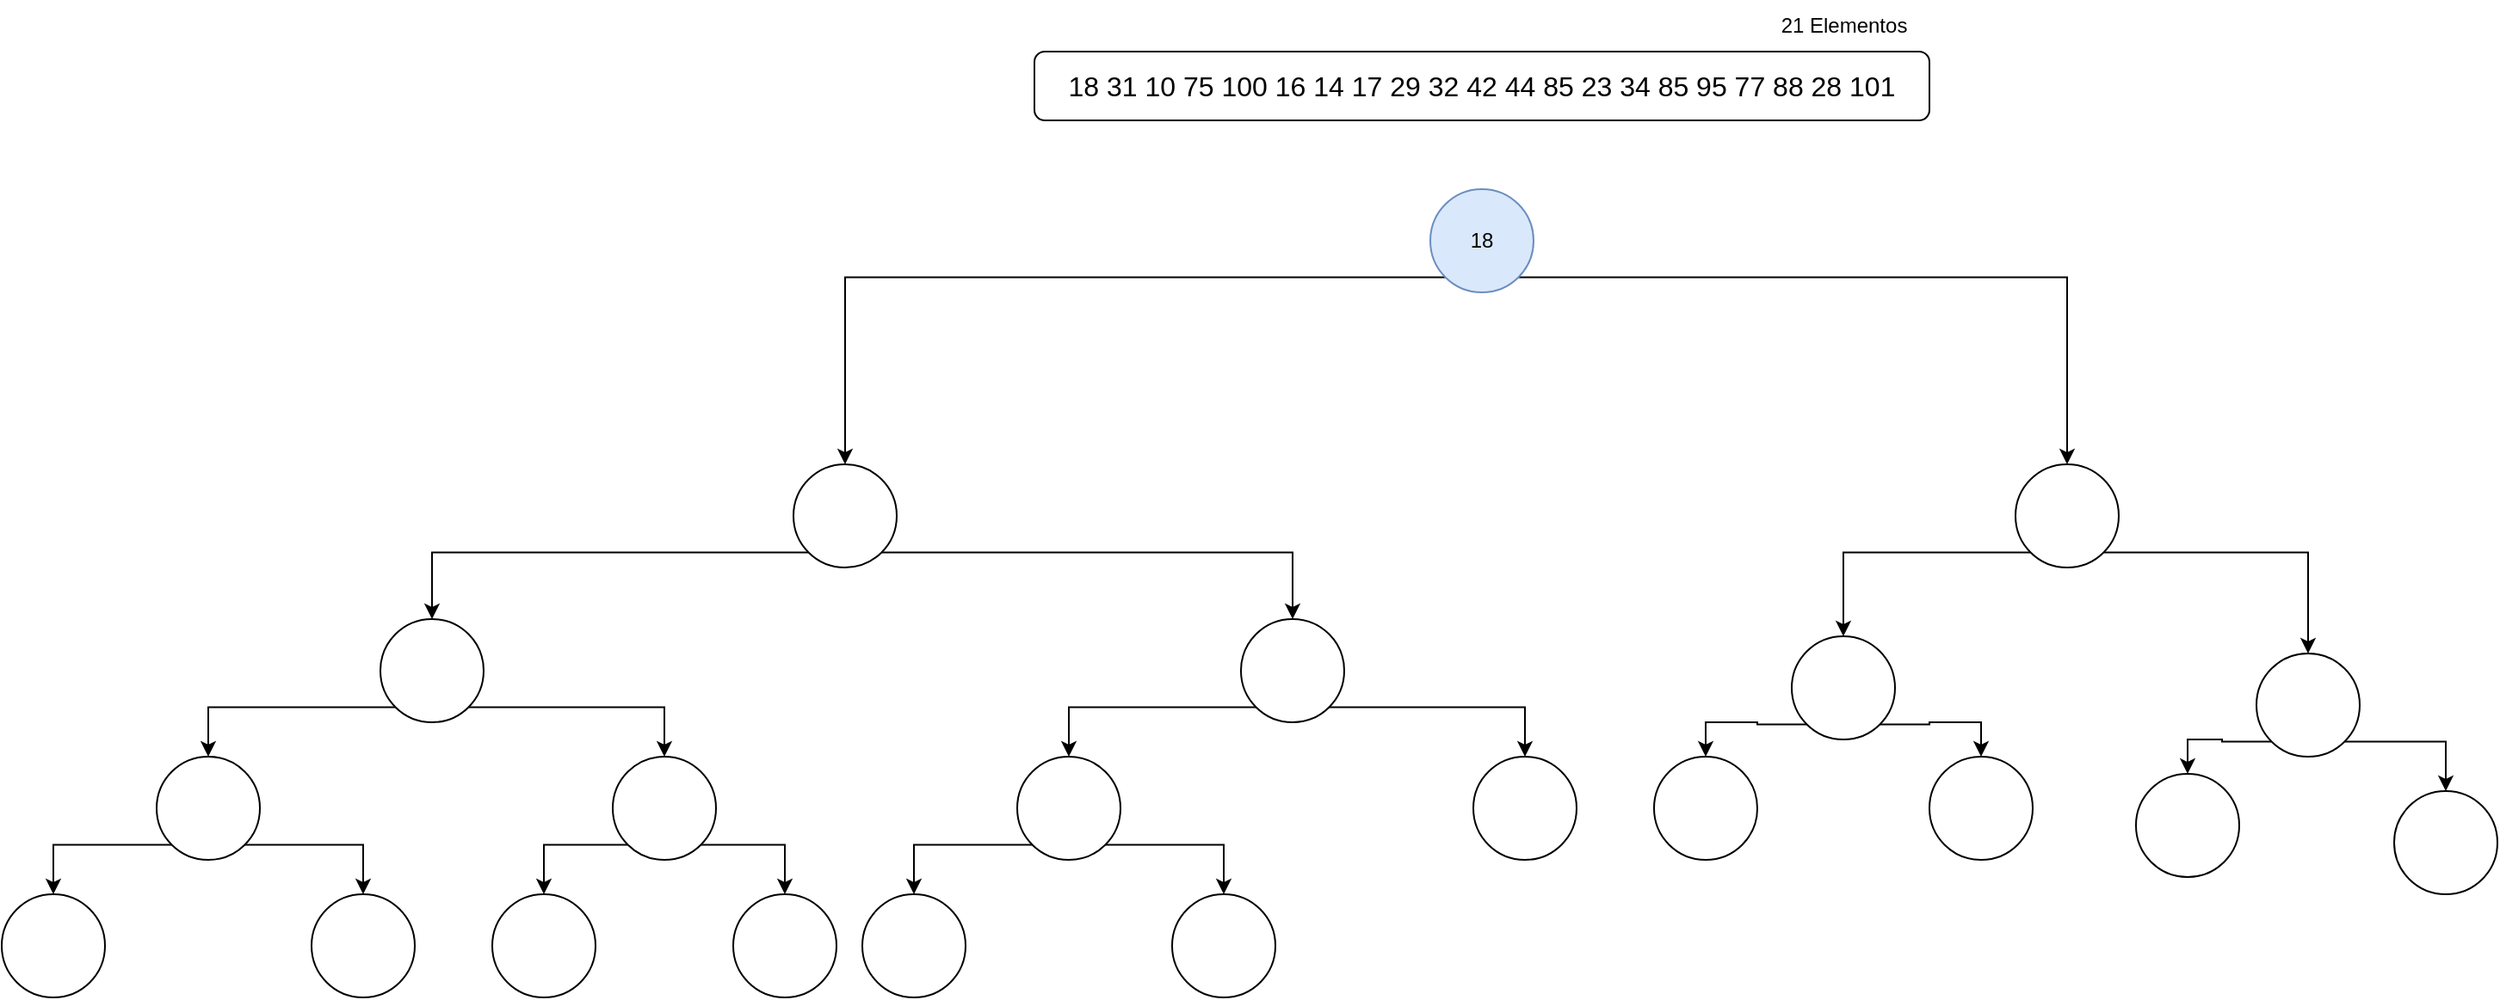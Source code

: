 <mxfile version="24.1.0" type="github" pages="21">
  <diagram name="1" id="Fum8OvXL2X7Vyt9k7GmV">
    <mxGraphModel dx="2639" dy="1136" grid="1" gridSize="10" guides="1" tooltips="1" connect="1" arrows="1" fold="1" page="1" pageScale="1" pageWidth="850" pageHeight="1100" math="0" shadow="0">
      <root>
        <mxCell id="0" />
        <mxCell id="1" parent="0" />
        <mxCell id="7O2G_qx-U8uJVrJLImQJ-1" value="&lt;font style=&quot;font-size: 16px;&quot;&gt;18 31 10 75 100 16 14 17 29 32 42 44 85 23 34 85 95 77 88 28 101&lt;/font&gt;" style="rounded=1;whiteSpace=wrap;html=1;" vertex="1" parent="1">
          <mxGeometry x="-140" y="80" width="520" height="40" as="geometry" />
        </mxCell>
        <mxCell id="7O2G_qx-U8uJVrJLImQJ-2" style="edgeStyle=orthogonalEdgeStyle;rounded=0;orthogonalLoop=1;jettySize=auto;html=1;exitX=0;exitY=1;exitDx=0;exitDy=0;entryX=0.5;entryY=0;entryDx=0;entryDy=0;" edge="1" parent="1" source="7O2G_qx-U8uJVrJLImQJ-4" target="7O2G_qx-U8uJVrJLImQJ-7">
          <mxGeometry relative="1" as="geometry" />
        </mxCell>
        <mxCell id="7O2G_qx-U8uJVrJLImQJ-3" style="edgeStyle=orthogonalEdgeStyle;rounded=0;orthogonalLoop=1;jettySize=auto;html=1;exitX=1;exitY=1;exitDx=0;exitDy=0;entryX=0.5;entryY=0;entryDx=0;entryDy=0;" edge="1" parent="1" source="7O2G_qx-U8uJVrJLImQJ-4" target="7O2G_qx-U8uJVrJLImQJ-32">
          <mxGeometry relative="1" as="geometry" />
        </mxCell>
        <mxCell id="7O2G_qx-U8uJVrJLImQJ-4" value="18" style="ellipse;whiteSpace=wrap;html=1;aspect=fixed;fillColor=#dae8fc;strokeColor=#6c8ebf;" vertex="1" parent="1">
          <mxGeometry x="90" y="160" width="60" height="60" as="geometry" />
        </mxCell>
        <mxCell id="7O2G_qx-U8uJVrJLImQJ-5" style="edgeStyle=orthogonalEdgeStyle;rounded=0;orthogonalLoop=1;jettySize=auto;html=1;exitX=0;exitY=1;exitDx=0;exitDy=0;entryX=0.5;entryY=0;entryDx=0;entryDy=0;" edge="1" parent="1" source="7O2G_qx-U8uJVrJLImQJ-7" target="7O2G_qx-U8uJVrJLImQJ-10">
          <mxGeometry relative="1" as="geometry" />
        </mxCell>
        <mxCell id="7O2G_qx-U8uJVrJLImQJ-6" style="edgeStyle=orthogonalEdgeStyle;rounded=0;orthogonalLoop=1;jettySize=auto;html=1;exitX=1;exitY=1;exitDx=0;exitDy=0;entryX=0.5;entryY=0;entryDx=0;entryDy=0;" edge="1" parent="1" source="7O2G_qx-U8uJVrJLImQJ-7" target="7O2G_qx-U8uJVrJLImQJ-23">
          <mxGeometry relative="1" as="geometry" />
        </mxCell>
        <mxCell id="7O2G_qx-U8uJVrJLImQJ-7" value="" style="ellipse;whiteSpace=wrap;html=1;aspect=fixed;" vertex="1" parent="1">
          <mxGeometry x="-280" y="320" width="60" height="60" as="geometry" />
        </mxCell>
        <mxCell id="7O2G_qx-U8uJVrJLImQJ-8" style="edgeStyle=orthogonalEdgeStyle;rounded=0;orthogonalLoop=1;jettySize=auto;html=1;exitX=0;exitY=1;exitDx=0;exitDy=0;entryX=0.5;entryY=0;entryDx=0;entryDy=0;" edge="1" parent="1" source="7O2G_qx-U8uJVrJLImQJ-10" target="7O2G_qx-U8uJVrJLImQJ-13">
          <mxGeometry relative="1" as="geometry" />
        </mxCell>
        <mxCell id="7O2G_qx-U8uJVrJLImQJ-9" style="edgeStyle=orthogonalEdgeStyle;rounded=0;orthogonalLoop=1;jettySize=auto;html=1;exitX=1;exitY=1;exitDx=0;exitDy=0;" edge="1" parent="1" source="7O2G_qx-U8uJVrJLImQJ-10" target="7O2G_qx-U8uJVrJLImQJ-17">
          <mxGeometry relative="1" as="geometry" />
        </mxCell>
        <mxCell id="7O2G_qx-U8uJVrJLImQJ-10" value="" style="ellipse;whiteSpace=wrap;html=1;aspect=fixed;" vertex="1" parent="1">
          <mxGeometry x="-520" y="410" width="60" height="60" as="geometry" />
        </mxCell>
        <mxCell id="7O2G_qx-U8uJVrJLImQJ-11" style="edgeStyle=orthogonalEdgeStyle;rounded=0;orthogonalLoop=1;jettySize=auto;html=1;exitX=1;exitY=1;exitDx=0;exitDy=0;entryX=0.5;entryY=0;entryDx=0;entryDy=0;" edge="1" parent="1" source="7O2G_qx-U8uJVrJLImQJ-13" target="7O2G_qx-U8uJVrJLImQJ-14">
          <mxGeometry relative="1" as="geometry" />
        </mxCell>
        <mxCell id="7O2G_qx-U8uJVrJLImQJ-12" style="edgeStyle=orthogonalEdgeStyle;rounded=0;orthogonalLoop=1;jettySize=auto;html=1;exitX=0;exitY=1;exitDx=0;exitDy=0;entryX=0.5;entryY=0;entryDx=0;entryDy=0;" edge="1" parent="1" source="7O2G_qx-U8uJVrJLImQJ-13" target="7O2G_qx-U8uJVrJLImQJ-20">
          <mxGeometry relative="1" as="geometry" />
        </mxCell>
        <mxCell id="7O2G_qx-U8uJVrJLImQJ-13" value="" style="ellipse;whiteSpace=wrap;html=1;aspect=fixed;" vertex="1" parent="1">
          <mxGeometry x="-650" y="490" width="60" height="60" as="geometry" />
        </mxCell>
        <mxCell id="7O2G_qx-U8uJVrJLImQJ-14" value="" style="ellipse;whiteSpace=wrap;html=1;aspect=fixed;" vertex="1" parent="1">
          <mxGeometry x="-560" y="570" width="60" height="60" as="geometry" />
        </mxCell>
        <mxCell id="7O2G_qx-U8uJVrJLImQJ-15" style="edgeStyle=orthogonalEdgeStyle;rounded=0;orthogonalLoop=1;jettySize=auto;html=1;exitX=1;exitY=1;exitDx=0;exitDy=0;entryX=0.5;entryY=0;entryDx=0;entryDy=0;" edge="1" parent="1" source="7O2G_qx-U8uJVrJLImQJ-17" target="7O2G_qx-U8uJVrJLImQJ-18">
          <mxGeometry relative="1" as="geometry" />
        </mxCell>
        <mxCell id="7O2G_qx-U8uJVrJLImQJ-16" style="edgeStyle=orthogonalEdgeStyle;rounded=0;orthogonalLoop=1;jettySize=auto;html=1;exitX=0;exitY=1;exitDx=0;exitDy=0;entryX=0.5;entryY=0;entryDx=0;entryDy=0;" edge="1" parent="1" source="7O2G_qx-U8uJVrJLImQJ-17" target="7O2G_qx-U8uJVrJLImQJ-19">
          <mxGeometry relative="1" as="geometry" />
        </mxCell>
        <mxCell id="7O2G_qx-U8uJVrJLImQJ-17" value="" style="ellipse;whiteSpace=wrap;html=1;aspect=fixed;" vertex="1" parent="1">
          <mxGeometry x="-385" y="490" width="60" height="60" as="geometry" />
        </mxCell>
        <mxCell id="7O2G_qx-U8uJVrJLImQJ-18" value="" style="ellipse;whiteSpace=wrap;html=1;aspect=fixed;" vertex="1" parent="1">
          <mxGeometry x="-315" y="570" width="60" height="60" as="geometry" />
        </mxCell>
        <mxCell id="7O2G_qx-U8uJVrJLImQJ-19" value="" style="ellipse;whiteSpace=wrap;html=1;aspect=fixed;" vertex="1" parent="1">
          <mxGeometry x="-455" y="570" width="60" height="60" as="geometry" />
        </mxCell>
        <mxCell id="7O2G_qx-U8uJVrJLImQJ-20" value="" style="ellipse;whiteSpace=wrap;html=1;aspect=fixed;" vertex="1" parent="1">
          <mxGeometry x="-740" y="570" width="60" height="60" as="geometry" />
        </mxCell>
        <mxCell id="7O2G_qx-U8uJVrJLImQJ-21" style="edgeStyle=orthogonalEdgeStyle;rounded=0;orthogonalLoop=1;jettySize=auto;html=1;exitX=0;exitY=1;exitDx=0;exitDy=0;entryX=0.5;entryY=0;entryDx=0;entryDy=0;" edge="1" parent="1" source="7O2G_qx-U8uJVrJLImQJ-23" target="7O2G_qx-U8uJVrJLImQJ-26">
          <mxGeometry relative="1" as="geometry" />
        </mxCell>
        <mxCell id="7O2G_qx-U8uJVrJLImQJ-22" style="edgeStyle=orthogonalEdgeStyle;rounded=0;orthogonalLoop=1;jettySize=auto;html=1;exitX=1;exitY=1;exitDx=0;exitDy=0;" edge="1" parent="1" source="7O2G_qx-U8uJVrJLImQJ-23" target="7O2G_qx-U8uJVrJLImQJ-28">
          <mxGeometry relative="1" as="geometry" />
        </mxCell>
        <mxCell id="7O2G_qx-U8uJVrJLImQJ-23" value="" style="ellipse;whiteSpace=wrap;html=1;aspect=fixed;" vertex="1" parent="1">
          <mxGeometry x="-20" y="410" width="60" height="60" as="geometry" />
        </mxCell>
        <mxCell id="7O2G_qx-U8uJVrJLImQJ-24" style="edgeStyle=orthogonalEdgeStyle;rounded=0;orthogonalLoop=1;jettySize=auto;html=1;exitX=1;exitY=1;exitDx=0;exitDy=0;entryX=0.5;entryY=0;entryDx=0;entryDy=0;" edge="1" parent="1" source="7O2G_qx-U8uJVrJLImQJ-26" target="7O2G_qx-U8uJVrJLImQJ-27">
          <mxGeometry relative="1" as="geometry" />
        </mxCell>
        <mxCell id="7O2G_qx-U8uJVrJLImQJ-25" style="edgeStyle=orthogonalEdgeStyle;rounded=0;orthogonalLoop=1;jettySize=auto;html=1;exitX=0;exitY=1;exitDx=0;exitDy=0;entryX=0.5;entryY=0;entryDx=0;entryDy=0;" edge="1" parent="1" source="7O2G_qx-U8uJVrJLImQJ-26" target="7O2G_qx-U8uJVrJLImQJ-29">
          <mxGeometry relative="1" as="geometry" />
        </mxCell>
        <mxCell id="7O2G_qx-U8uJVrJLImQJ-26" value="" style="ellipse;whiteSpace=wrap;html=1;aspect=fixed;" vertex="1" parent="1">
          <mxGeometry x="-150" y="490" width="60" height="60" as="geometry" />
        </mxCell>
        <mxCell id="7O2G_qx-U8uJVrJLImQJ-27" value="" style="ellipse;whiteSpace=wrap;html=1;aspect=fixed;" vertex="1" parent="1">
          <mxGeometry x="-60" y="570" width="60" height="60" as="geometry" />
        </mxCell>
        <mxCell id="7O2G_qx-U8uJVrJLImQJ-28" value="" style="ellipse;whiteSpace=wrap;html=1;aspect=fixed;" vertex="1" parent="1">
          <mxGeometry x="115" y="490" width="60" height="60" as="geometry" />
        </mxCell>
        <mxCell id="7O2G_qx-U8uJVrJLImQJ-29" value="" style="ellipse;whiteSpace=wrap;html=1;aspect=fixed;" vertex="1" parent="1">
          <mxGeometry x="-240" y="570" width="60" height="60" as="geometry" />
        </mxCell>
        <mxCell id="7O2G_qx-U8uJVrJLImQJ-30" style="edgeStyle=orthogonalEdgeStyle;rounded=0;orthogonalLoop=1;jettySize=auto;html=1;exitX=0;exitY=1;exitDx=0;exitDy=0;entryX=0.5;entryY=0;entryDx=0;entryDy=0;" edge="1" parent="1" source="7O2G_qx-U8uJVrJLImQJ-32" target="7O2G_qx-U8uJVrJLImQJ-35">
          <mxGeometry relative="1" as="geometry" />
        </mxCell>
        <mxCell id="7O2G_qx-U8uJVrJLImQJ-31" style="edgeStyle=orthogonalEdgeStyle;rounded=0;orthogonalLoop=1;jettySize=auto;html=1;exitX=1;exitY=1;exitDx=0;exitDy=0;entryX=0.5;entryY=0;entryDx=0;entryDy=0;" edge="1" parent="1" source="7O2G_qx-U8uJVrJLImQJ-32" target="7O2G_qx-U8uJVrJLImQJ-40">
          <mxGeometry relative="1" as="geometry" />
        </mxCell>
        <mxCell id="7O2G_qx-U8uJVrJLImQJ-32" value="" style="ellipse;whiteSpace=wrap;html=1;aspect=fixed;" vertex="1" parent="1">
          <mxGeometry x="430" y="320" width="60" height="60" as="geometry" />
        </mxCell>
        <mxCell id="7O2G_qx-U8uJVrJLImQJ-33" style="edgeStyle=orthogonalEdgeStyle;rounded=0;orthogonalLoop=1;jettySize=auto;html=1;exitX=0;exitY=1;exitDx=0;exitDy=0;entryX=0.5;entryY=0;entryDx=0;entryDy=0;" edge="1" parent="1" source="7O2G_qx-U8uJVrJLImQJ-35" target="7O2G_qx-U8uJVrJLImQJ-36">
          <mxGeometry relative="1" as="geometry" />
        </mxCell>
        <mxCell id="7O2G_qx-U8uJVrJLImQJ-34" style="edgeStyle=orthogonalEdgeStyle;rounded=0;orthogonalLoop=1;jettySize=auto;html=1;exitX=1;exitY=1;exitDx=0;exitDy=0;" edge="1" parent="1" source="7O2G_qx-U8uJVrJLImQJ-35" target="7O2G_qx-U8uJVrJLImQJ-37">
          <mxGeometry relative="1" as="geometry" />
        </mxCell>
        <mxCell id="7O2G_qx-U8uJVrJLImQJ-35" value="" style="ellipse;whiteSpace=wrap;html=1;aspect=fixed;" vertex="1" parent="1">
          <mxGeometry x="300" y="420" width="60" height="60" as="geometry" />
        </mxCell>
        <mxCell id="7O2G_qx-U8uJVrJLImQJ-36" value="" style="ellipse;whiteSpace=wrap;html=1;aspect=fixed;" vertex="1" parent="1">
          <mxGeometry x="220" y="490" width="60" height="60" as="geometry" />
        </mxCell>
        <mxCell id="7O2G_qx-U8uJVrJLImQJ-37" value="" style="ellipse;whiteSpace=wrap;html=1;aspect=fixed;" vertex="1" parent="1">
          <mxGeometry x="380" y="490" width="60" height="60" as="geometry" />
        </mxCell>
        <mxCell id="7O2G_qx-U8uJVrJLImQJ-38" style="edgeStyle=orthogonalEdgeStyle;rounded=0;orthogonalLoop=1;jettySize=auto;html=1;exitX=0;exitY=1;exitDx=0;exitDy=0;entryX=0.5;entryY=0;entryDx=0;entryDy=0;" edge="1" parent="1" source="7O2G_qx-U8uJVrJLImQJ-40" target="7O2G_qx-U8uJVrJLImQJ-41">
          <mxGeometry relative="1" as="geometry" />
        </mxCell>
        <mxCell id="7O2G_qx-U8uJVrJLImQJ-39" style="edgeStyle=orthogonalEdgeStyle;rounded=0;orthogonalLoop=1;jettySize=auto;html=1;exitX=1;exitY=1;exitDx=0;exitDy=0;" edge="1" parent="1" source="7O2G_qx-U8uJVrJLImQJ-40" target="7O2G_qx-U8uJVrJLImQJ-42">
          <mxGeometry relative="1" as="geometry" />
        </mxCell>
        <mxCell id="7O2G_qx-U8uJVrJLImQJ-40" value="" style="ellipse;whiteSpace=wrap;html=1;aspect=fixed;" vertex="1" parent="1">
          <mxGeometry x="570" y="430" width="60" height="60" as="geometry" />
        </mxCell>
        <mxCell id="7O2G_qx-U8uJVrJLImQJ-41" value="" style="ellipse;whiteSpace=wrap;html=1;aspect=fixed;" vertex="1" parent="1">
          <mxGeometry x="500" y="500" width="60" height="60" as="geometry" />
        </mxCell>
        <mxCell id="7O2G_qx-U8uJVrJLImQJ-42" value="" style="ellipse;whiteSpace=wrap;html=1;aspect=fixed;" vertex="1" parent="1">
          <mxGeometry x="650" y="510" width="60" height="60" as="geometry" />
        </mxCell>
        <mxCell id="7O2G_qx-U8uJVrJLImQJ-43" value="21 Elementos" style="text;html=1;align=center;verticalAlign=middle;resizable=0;points=[];autosize=1;strokeColor=none;fillColor=none;" vertex="1" parent="1">
          <mxGeometry x="280" y="50" width="100" height="30" as="geometry" />
        </mxCell>
      </root>
    </mxGraphModel>
  </diagram>
  <diagram name="2" id="sQyHwwlUOyGK3sWCNRdK">
    <mxGraphModel dx="2639" dy="1136" grid="1" gridSize="10" guides="1" tooltips="1" connect="1" arrows="1" fold="1" page="1" pageScale="1" pageWidth="850" pageHeight="1100" math="0" shadow="0">
      <root>
        <mxCell id="ME3zdZu8X_OWfN9LTLZr-0" />
        <mxCell id="ME3zdZu8X_OWfN9LTLZr-1" parent="ME3zdZu8X_OWfN9LTLZr-0" />
        <mxCell id="ME3zdZu8X_OWfN9LTLZr-2" value="&lt;font style=&quot;font-size: 16px;&quot;&gt;18 31 10 75 100 16 14 17 29 32 42 44 85 23 34 85 95 77 88 28 101&lt;/font&gt;" style="rounded=1;whiteSpace=wrap;html=1;" vertex="1" parent="ME3zdZu8X_OWfN9LTLZr-1">
          <mxGeometry x="-140" y="80" width="520" height="40" as="geometry" />
        </mxCell>
        <mxCell id="ME3zdZu8X_OWfN9LTLZr-3" style="edgeStyle=orthogonalEdgeStyle;rounded=0;orthogonalLoop=1;jettySize=auto;html=1;exitX=0;exitY=1;exitDx=0;exitDy=0;entryX=0.5;entryY=0;entryDx=0;entryDy=0;" edge="1" parent="ME3zdZu8X_OWfN9LTLZr-1" source="ME3zdZu8X_OWfN9LTLZr-5" target="ME3zdZu8X_OWfN9LTLZr-8">
          <mxGeometry relative="1" as="geometry" />
        </mxCell>
        <mxCell id="ME3zdZu8X_OWfN9LTLZr-4" style="edgeStyle=orthogonalEdgeStyle;rounded=0;orthogonalLoop=1;jettySize=auto;html=1;exitX=1;exitY=1;exitDx=0;exitDy=0;entryX=0.5;entryY=0;entryDx=0;entryDy=0;" edge="1" parent="ME3zdZu8X_OWfN9LTLZr-1" source="ME3zdZu8X_OWfN9LTLZr-5" target="ME3zdZu8X_OWfN9LTLZr-33">
          <mxGeometry relative="1" as="geometry" />
        </mxCell>
        <mxCell id="ME3zdZu8X_OWfN9LTLZr-5" value="31" style="ellipse;whiteSpace=wrap;html=1;aspect=fixed;fillColor=#dae8fc;strokeColor=#6c8ebf;" vertex="1" parent="ME3zdZu8X_OWfN9LTLZr-1">
          <mxGeometry x="90" y="160" width="60" height="60" as="geometry" />
        </mxCell>
        <mxCell id="ME3zdZu8X_OWfN9LTLZr-6" style="edgeStyle=orthogonalEdgeStyle;rounded=0;orthogonalLoop=1;jettySize=auto;html=1;exitX=0;exitY=1;exitDx=0;exitDy=0;entryX=0.5;entryY=0;entryDx=0;entryDy=0;" edge="1" parent="ME3zdZu8X_OWfN9LTLZr-1" source="ME3zdZu8X_OWfN9LTLZr-8" target="ME3zdZu8X_OWfN9LTLZr-11">
          <mxGeometry relative="1" as="geometry" />
        </mxCell>
        <mxCell id="ME3zdZu8X_OWfN9LTLZr-7" style="edgeStyle=orthogonalEdgeStyle;rounded=0;orthogonalLoop=1;jettySize=auto;html=1;exitX=1;exitY=1;exitDx=0;exitDy=0;entryX=0.5;entryY=0;entryDx=0;entryDy=0;" edge="1" parent="ME3zdZu8X_OWfN9LTLZr-1" source="ME3zdZu8X_OWfN9LTLZr-8" target="ME3zdZu8X_OWfN9LTLZr-24">
          <mxGeometry relative="1" as="geometry" />
        </mxCell>
        <mxCell id="ME3zdZu8X_OWfN9LTLZr-8" value="18" style="ellipse;whiteSpace=wrap;html=1;aspect=fixed;fillColor=#dae8fc;strokeColor=#6c8ebf;" vertex="1" parent="ME3zdZu8X_OWfN9LTLZr-1">
          <mxGeometry x="-280" y="320" width="60" height="60" as="geometry" />
        </mxCell>
        <mxCell id="ME3zdZu8X_OWfN9LTLZr-9" style="edgeStyle=orthogonalEdgeStyle;rounded=0;orthogonalLoop=1;jettySize=auto;html=1;exitX=0;exitY=1;exitDx=0;exitDy=0;entryX=0.5;entryY=0;entryDx=0;entryDy=0;" edge="1" parent="ME3zdZu8X_OWfN9LTLZr-1" source="ME3zdZu8X_OWfN9LTLZr-11" target="ME3zdZu8X_OWfN9LTLZr-14">
          <mxGeometry relative="1" as="geometry" />
        </mxCell>
        <mxCell id="ME3zdZu8X_OWfN9LTLZr-10" style="edgeStyle=orthogonalEdgeStyle;rounded=0;orthogonalLoop=1;jettySize=auto;html=1;exitX=1;exitY=1;exitDx=0;exitDy=0;" edge="1" parent="ME3zdZu8X_OWfN9LTLZr-1" source="ME3zdZu8X_OWfN9LTLZr-11" target="ME3zdZu8X_OWfN9LTLZr-18">
          <mxGeometry relative="1" as="geometry" />
        </mxCell>
        <mxCell id="ME3zdZu8X_OWfN9LTLZr-11" value="" style="ellipse;whiteSpace=wrap;html=1;aspect=fixed;" vertex="1" parent="ME3zdZu8X_OWfN9LTLZr-1">
          <mxGeometry x="-520" y="410" width="60" height="60" as="geometry" />
        </mxCell>
        <mxCell id="ME3zdZu8X_OWfN9LTLZr-12" style="edgeStyle=orthogonalEdgeStyle;rounded=0;orthogonalLoop=1;jettySize=auto;html=1;exitX=1;exitY=1;exitDx=0;exitDy=0;entryX=0.5;entryY=0;entryDx=0;entryDy=0;" edge="1" parent="ME3zdZu8X_OWfN9LTLZr-1" source="ME3zdZu8X_OWfN9LTLZr-14" target="ME3zdZu8X_OWfN9LTLZr-15">
          <mxGeometry relative="1" as="geometry" />
        </mxCell>
        <mxCell id="ME3zdZu8X_OWfN9LTLZr-13" style="edgeStyle=orthogonalEdgeStyle;rounded=0;orthogonalLoop=1;jettySize=auto;html=1;exitX=0;exitY=1;exitDx=0;exitDy=0;entryX=0.5;entryY=0;entryDx=0;entryDy=0;" edge="1" parent="ME3zdZu8X_OWfN9LTLZr-1" source="ME3zdZu8X_OWfN9LTLZr-14" target="ME3zdZu8X_OWfN9LTLZr-21">
          <mxGeometry relative="1" as="geometry" />
        </mxCell>
        <mxCell id="ME3zdZu8X_OWfN9LTLZr-14" value="" style="ellipse;whiteSpace=wrap;html=1;aspect=fixed;" vertex="1" parent="ME3zdZu8X_OWfN9LTLZr-1">
          <mxGeometry x="-650" y="490" width="60" height="60" as="geometry" />
        </mxCell>
        <mxCell id="ME3zdZu8X_OWfN9LTLZr-15" value="" style="ellipse;whiteSpace=wrap;html=1;aspect=fixed;" vertex="1" parent="ME3zdZu8X_OWfN9LTLZr-1">
          <mxGeometry x="-560" y="570" width="60" height="60" as="geometry" />
        </mxCell>
        <mxCell id="ME3zdZu8X_OWfN9LTLZr-16" style="edgeStyle=orthogonalEdgeStyle;rounded=0;orthogonalLoop=1;jettySize=auto;html=1;exitX=1;exitY=1;exitDx=0;exitDy=0;entryX=0.5;entryY=0;entryDx=0;entryDy=0;" edge="1" parent="ME3zdZu8X_OWfN9LTLZr-1" source="ME3zdZu8X_OWfN9LTLZr-18" target="ME3zdZu8X_OWfN9LTLZr-19">
          <mxGeometry relative="1" as="geometry" />
        </mxCell>
        <mxCell id="ME3zdZu8X_OWfN9LTLZr-17" style="edgeStyle=orthogonalEdgeStyle;rounded=0;orthogonalLoop=1;jettySize=auto;html=1;exitX=0;exitY=1;exitDx=0;exitDy=0;entryX=0.5;entryY=0;entryDx=0;entryDy=0;" edge="1" parent="ME3zdZu8X_OWfN9LTLZr-1" source="ME3zdZu8X_OWfN9LTLZr-18" target="ME3zdZu8X_OWfN9LTLZr-20">
          <mxGeometry relative="1" as="geometry" />
        </mxCell>
        <mxCell id="ME3zdZu8X_OWfN9LTLZr-18" value="" style="ellipse;whiteSpace=wrap;html=1;aspect=fixed;" vertex="1" parent="ME3zdZu8X_OWfN9LTLZr-1">
          <mxGeometry x="-385" y="490" width="60" height="60" as="geometry" />
        </mxCell>
        <mxCell id="ME3zdZu8X_OWfN9LTLZr-19" value="" style="ellipse;whiteSpace=wrap;html=1;aspect=fixed;" vertex="1" parent="ME3zdZu8X_OWfN9LTLZr-1">
          <mxGeometry x="-315" y="570" width="60" height="60" as="geometry" />
        </mxCell>
        <mxCell id="ME3zdZu8X_OWfN9LTLZr-20" value="" style="ellipse;whiteSpace=wrap;html=1;aspect=fixed;" vertex="1" parent="ME3zdZu8X_OWfN9LTLZr-1">
          <mxGeometry x="-455" y="570" width="60" height="60" as="geometry" />
        </mxCell>
        <mxCell id="ME3zdZu8X_OWfN9LTLZr-21" value="" style="ellipse;whiteSpace=wrap;html=1;aspect=fixed;" vertex="1" parent="ME3zdZu8X_OWfN9LTLZr-1">
          <mxGeometry x="-740" y="570" width="60" height="60" as="geometry" />
        </mxCell>
        <mxCell id="ME3zdZu8X_OWfN9LTLZr-22" style="edgeStyle=orthogonalEdgeStyle;rounded=0;orthogonalLoop=1;jettySize=auto;html=1;exitX=0;exitY=1;exitDx=0;exitDy=0;entryX=0.5;entryY=0;entryDx=0;entryDy=0;" edge="1" parent="ME3zdZu8X_OWfN9LTLZr-1" source="ME3zdZu8X_OWfN9LTLZr-24" target="ME3zdZu8X_OWfN9LTLZr-27">
          <mxGeometry relative="1" as="geometry" />
        </mxCell>
        <mxCell id="ME3zdZu8X_OWfN9LTLZr-23" style="edgeStyle=orthogonalEdgeStyle;rounded=0;orthogonalLoop=1;jettySize=auto;html=1;exitX=1;exitY=1;exitDx=0;exitDy=0;" edge="1" parent="ME3zdZu8X_OWfN9LTLZr-1" source="ME3zdZu8X_OWfN9LTLZr-24" target="ME3zdZu8X_OWfN9LTLZr-29">
          <mxGeometry relative="1" as="geometry" />
        </mxCell>
        <mxCell id="ME3zdZu8X_OWfN9LTLZr-24" value="" style="ellipse;whiteSpace=wrap;html=1;aspect=fixed;" vertex="1" parent="ME3zdZu8X_OWfN9LTLZr-1">
          <mxGeometry x="-20" y="410" width="60" height="60" as="geometry" />
        </mxCell>
        <mxCell id="ME3zdZu8X_OWfN9LTLZr-25" style="edgeStyle=orthogonalEdgeStyle;rounded=0;orthogonalLoop=1;jettySize=auto;html=1;exitX=1;exitY=1;exitDx=0;exitDy=0;entryX=0.5;entryY=0;entryDx=0;entryDy=0;" edge="1" parent="ME3zdZu8X_OWfN9LTLZr-1" source="ME3zdZu8X_OWfN9LTLZr-27" target="ME3zdZu8X_OWfN9LTLZr-28">
          <mxGeometry relative="1" as="geometry" />
        </mxCell>
        <mxCell id="ME3zdZu8X_OWfN9LTLZr-26" style="edgeStyle=orthogonalEdgeStyle;rounded=0;orthogonalLoop=1;jettySize=auto;html=1;exitX=0;exitY=1;exitDx=0;exitDy=0;entryX=0.5;entryY=0;entryDx=0;entryDy=0;" edge="1" parent="ME3zdZu8X_OWfN9LTLZr-1" source="ME3zdZu8X_OWfN9LTLZr-27" target="ME3zdZu8X_OWfN9LTLZr-30">
          <mxGeometry relative="1" as="geometry" />
        </mxCell>
        <mxCell id="ME3zdZu8X_OWfN9LTLZr-27" value="" style="ellipse;whiteSpace=wrap;html=1;aspect=fixed;" vertex="1" parent="ME3zdZu8X_OWfN9LTLZr-1">
          <mxGeometry x="-150" y="490" width="60" height="60" as="geometry" />
        </mxCell>
        <mxCell id="ME3zdZu8X_OWfN9LTLZr-28" value="" style="ellipse;whiteSpace=wrap;html=1;aspect=fixed;" vertex="1" parent="ME3zdZu8X_OWfN9LTLZr-1">
          <mxGeometry x="-60" y="570" width="60" height="60" as="geometry" />
        </mxCell>
        <mxCell id="ME3zdZu8X_OWfN9LTLZr-29" value="" style="ellipse;whiteSpace=wrap;html=1;aspect=fixed;" vertex="1" parent="ME3zdZu8X_OWfN9LTLZr-1">
          <mxGeometry x="115" y="490" width="60" height="60" as="geometry" />
        </mxCell>
        <mxCell id="ME3zdZu8X_OWfN9LTLZr-30" value="" style="ellipse;whiteSpace=wrap;html=1;aspect=fixed;" vertex="1" parent="ME3zdZu8X_OWfN9LTLZr-1">
          <mxGeometry x="-240" y="570" width="60" height="60" as="geometry" />
        </mxCell>
        <mxCell id="ME3zdZu8X_OWfN9LTLZr-31" style="edgeStyle=orthogonalEdgeStyle;rounded=0;orthogonalLoop=1;jettySize=auto;html=1;exitX=0;exitY=1;exitDx=0;exitDy=0;entryX=0.5;entryY=0;entryDx=0;entryDy=0;" edge="1" parent="ME3zdZu8X_OWfN9LTLZr-1" source="ME3zdZu8X_OWfN9LTLZr-33" target="ME3zdZu8X_OWfN9LTLZr-36">
          <mxGeometry relative="1" as="geometry" />
        </mxCell>
        <mxCell id="ME3zdZu8X_OWfN9LTLZr-32" style="edgeStyle=orthogonalEdgeStyle;rounded=0;orthogonalLoop=1;jettySize=auto;html=1;exitX=1;exitY=1;exitDx=0;exitDy=0;entryX=0.5;entryY=0;entryDx=0;entryDy=0;" edge="1" parent="ME3zdZu8X_OWfN9LTLZr-1" source="ME3zdZu8X_OWfN9LTLZr-33" target="ME3zdZu8X_OWfN9LTLZr-41">
          <mxGeometry relative="1" as="geometry" />
        </mxCell>
        <mxCell id="ME3zdZu8X_OWfN9LTLZr-33" value="" style="ellipse;whiteSpace=wrap;html=1;aspect=fixed;" vertex="1" parent="ME3zdZu8X_OWfN9LTLZr-1">
          <mxGeometry x="430" y="320" width="60" height="60" as="geometry" />
        </mxCell>
        <mxCell id="ME3zdZu8X_OWfN9LTLZr-34" style="edgeStyle=orthogonalEdgeStyle;rounded=0;orthogonalLoop=1;jettySize=auto;html=1;exitX=0;exitY=1;exitDx=0;exitDy=0;entryX=0.5;entryY=0;entryDx=0;entryDy=0;" edge="1" parent="ME3zdZu8X_OWfN9LTLZr-1" source="ME3zdZu8X_OWfN9LTLZr-36" target="ME3zdZu8X_OWfN9LTLZr-37">
          <mxGeometry relative="1" as="geometry" />
        </mxCell>
        <mxCell id="ME3zdZu8X_OWfN9LTLZr-35" style="edgeStyle=orthogonalEdgeStyle;rounded=0;orthogonalLoop=1;jettySize=auto;html=1;exitX=1;exitY=1;exitDx=0;exitDy=0;" edge="1" parent="ME3zdZu8X_OWfN9LTLZr-1" source="ME3zdZu8X_OWfN9LTLZr-36" target="ME3zdZu8X_OWfN9LTLZr-38">
          <mxGeometry relative="1" as="geometry" />
        </mxCell>
        <mxCell id="ME3zdZu8X_OWfN9LTLZr-36" value="" style="ellipse;whiteSpace=wrap;html=1;aspect=fixed;" vertex="1" parent="ME3zdZu8X_OWfN9LTLZr-1">
          <mxGeometry x="300" y="420" width="60" height="60" as="geometry" />
        </mxCell>
        <mxCell id="ME3zdZu8X_OWfN9LTLZr-37" value="" style="ellipse;whiteSpace=wrap;html=1;aspect=fixed;" vertex="1" parent="ME3zdZu8X_OWfN9LTLZr-1">
          <mxGeometry x="220" y="490" width="60" height="60" as="geometry" />
        </mxCell>
        <mxCell id="ME3zdZu8X_OWfN9LTLZr-38" value="" style="ellipse;whiteSpace=wrap;html=1;aspect=fixed;" vertex="1" parent="ME3zdZu8X_OWfN9LTLZr-1">
          <mxGeometry x="380" y="490" width="60" height="60" as="geometry" />
        </mxCell>
        <mxCell id="ME3zdZu8X_OWfN9LTLZr-39" style="edgeStyle=orthogonalEdgeStyle;rounded=0;orthogonalLoop=1;jettySize=auto;html=1;exitX=0;exitY=1;exitDx=0;exitDy=0;entryX=0.5;entryY=0;entryDx=0;entryDy=0;" edge="1" parent="ME3zdZu8X_OWfN9LTLZr-1" source="ME3zdZu8X_OWfN9LTLZr-41" target="ME3zdZu8X_OWfN9LTLZr-42">
          <mxGeometry relative="1" as="geometry" />
        </mxCell>
        <mxCell id="ME3zdZu8X_OWfN9LTLZr-40" style="edgeStyle=orthogonalEdgeStyle;rounded=0;orthogonalLoop=1;jettySize=auto;html=1;exitX=1;exitY=1;exitDx=0;exitDy=0;" edge="1" parent="ME3zdZu8X_OWfN9LTLZr-1" source="ME3zdZu8X_OWfN9LTLZr-41" target="ME3zdZu8X_OWfN9LTLZr-43">
          <mxGeometry relative="1" as="geometry" />
        </mxCell>
        <mxCell id="ME3zdZu8X_OWfN9LTLZr-41" value="" style="ellipse;whiteSpace=wrap;html=1;aspect=fixed;" vertex="1" parent="ME3zdZu8X_OWfN9LTLZr-1">
          <mxGeometry x="570" y="430" width="60" height="60" as="geometry" />
        </mxCell>
        <mxCell id="ME3zdZu8X_OWfN9LTLZr-42" value="" style="ellipse;whiteSpace=wrap;html=1;aspect=fixed;" vertex="1" parent="ME3zdZu8X_OWfN9LTLZr-1">
          <mxGeometry x="500" y="500" width="60" height="60" as="geometry" />
        </mxCell>
        <mxCell id="ME3zdZu8X_OWfN9LTLZr-43" value="" style="ellipse;whiteSpace=wrap;html=1;aspect=fixed;" vertex="1" parent="ME3zdZu8X_OWfN9LTLZr-1">
          <mxGeometry x="650" y="510" width="60" height="60" as="geometry" />
        </mxCell>
        <mxCell id="ME3zdZu8X_OWfN9LTLZr-44" value="21 Elementos" style="text;html=1;align=center;verticalAlign=middle;resizable=0;points=[];autosize=1;strokeColor=none;fillColor=none;" vertex="1" parent="ME3zdZu8X_OWfN9LTLZr-1">
          <mxGeometry x="280" y="50" width="100" height="30" as="geometry" />
        </mxCell>
      </root>
    </mxGraphModel>
  </diagram>
  <diagram name="3" id="MMvnE6uguD4lJG_uIcVQ">
    <mxGraphModel dx="2639" dy="1136" grid="1" gridSize="10" guides="1" tooltips="1" connect="1" arrows="1" fold="1" page="1" pageScale="1" pageWidth="850" pageHeight="1100" math="0" shadow="0">
      <root>
        <mxCell id="zNVdxkOhHjKCyzLKKen5-0" />
        <mxCell id="zNVdxkOhHjKCyzLKKen5-1" parent="zNVdxkOhHjKCyzLKKen5-0" />
        <mxCell id="zNVdxkOhHjKCyzLKKen5-2" value="&lt;font style=&quot;font-size: 16px;&quot;&gt;18 31 10 75 100 16 14 17 29 32 42 44 85 23 34 85 95 77 88 28 101&lt;/font&gt;" style="rounded=1;whiteSpace=wrap;html=1;" vertex="1" parent="zNVdxkOhHjKCyzLKKen5-1">
          <mxGeometry x="-140" y="80" width="520" height="40" as="geometry" />
        </mxCell>
        <mxCell id="zNVdxkOhHjKCyzLKKen5-3" style="edgeStyle=orthogonalEdgeStyle;rounded=0;orthogonalLoop=1;jettySize=auto;html=1;exitX=0;exitY=1;exitDx=0;exitDy=0;entryX=0.5;entryY=0;entryDx=0;entryDy=0;" edge="1" parent="zNVdxkOhHjKCyzLKKen5-1" source="zNVdxkOhHjKCyzLKKen5-5" target="zNVdxkOhHjKCyzLKKen5-8">
          <mxGeometry relative="1" as="geometry" />
        </mxCell>
        <mxCell id="zNVdxkOhHjKCyzLKKen5-4" style="edgeStyle=orthogonalEdgeStyle;rounded=0;orthogonalLoop=1;jettySize=auto;html=1;exitX=1;exitY=1;exitDx=0;exitDy=0;entryX=0.5;entryY=0;entryDx=0;entryDy=0;" edge="1" parent="zNVdxkOhHjKCyzLKKen5-1" source="zNVdxkOhHjKCyzLKKen5-5" target="zNVdxkOhHjKCyzLKKen5-33">
          <mxGeometry relative="1" as="geometry" />
        </mxCell>
        <mxCell id="zNVdxkOhHjKCyzLKKen5-5" value="31" style="ellipse;whiteSpace=wrap;html=1;aspect=fixed;" vertex="1" parent="zNVdxkOhHjKCyzLKKen5-1">
          <mxGeometry x="90" y="160" width="60" height="60" as="geometry" />
        </mxCell>
        <mxCell id="zNVdxkOhHjKCyzLKKen5-6" style="edgeStyle=orthogonalEdgeStyle;rounded=0;orthogonalLoop=1;jettySize=auto;html=1;exitX=0;exitY=1;exitDx=0;exitDy=0;entryX=0.5;entryY=0;entryDx=0;entryDy=0;" edge="1" parent="zNVdxkOhHjKCyzLKKen5-1" source="zNVdxkOhHjKCyzLKKen5-8" target="zNVdxkOhHjKCyzLKKen5-11">
          <mxGeometry relative="1" as="geometry" />
        </mxCell>
        <mxCell id="zNVdxkOhHjKCyzLKKen5-7" style="edgeStyle=orthogonalEdgeStyle;rounded=0;orthogonalLoop=1;jettySize=auto;html=1;exitX=1;exitY=1;exitDx=0;exitDy=0;entryX=0.5;entryY=0;entryDx=0;entryDy=0;" edge="1" parent="zNVdxkOhHjKCyzLKKen5-1" source="zNVdxkOhHjKCyzLKKen5-8" target="zNVdxkOhHjKCyzLKKen5-24">
          <mxGeometry relative="1" as="geometry" />
        </mxCell>
        <mxCell id="zNVdxkOhHjKCyzLKKen5-8" value="18" style="ellipse;whiteSpace=wrap;html=1;aspect=fixed;" vertex="1" parent="zNVdxkOhHjKCyzLKKen5-1">
          <mxGeometry x="-280" y="320" width="60" height="60" as="geometry" />
        </mxCell>
        <mxCell id="zNVdxkOhHjKCyzLKKen5-9" style="edgeStyle=orthogonalEdgeStyle;rounded=0;orthogonalLoop=1;jettySize=auto;html=1;exitX=0;exitY=1;exitDx=0;exitDy=0;entryX=0.5;entryY=0;entryDx=0;entryDy=0;" edge="1" parent="zNVdxkOhHjKCyzLKKen5-1" source="zNVdxkOhHjKCyzLKKen5-11" target="zNVdxkOhHjKCyzLKKen5-14">
          <mxGeometry relative="1" as="geometry" />
        </mxCell>
        <mxCell id="zNVdxkOhHjKCyzLKKen5-10" style="edgeStyle=orthogonalEdgeStyle;rounded=0;orthogonalLoop=1;jettySize=auto;html=1;exitX=1;exitY=1;exitDx=0;exitDy=0;" edge="1" parent="zNVdxkOhHjKCyzLKKen5-1" source="zNVdxkOhHjKCyzLKKen5-11" target="zNVdxkOhHjKCyzLKKen5-18">
          <mxGeometry relative="1" as="geometry" />
        </mxCell>
        <mxCell id="zNVdxkOhHjKCyzLKKen5-11" value="" style="ellipse;whiteSpace=wrap;html=1;aspect=fixed;" vertex="1" parent="zNVdxkOhHjKCyzLKKen5-1">
          <mxGeometry x="-520" y="410" width="60" height="60" as="geometry" />
        </mxCell>
        <mxCell id="zNVdxkOhHjKCyzLKKen5-12" style="edgeStyle=orthogonalEdgeStyle;rounded=0;orthogonalLoop=1;jettySize=auto;html=1;exitX=1;exitY=1;exitDx=0;exitDy=0;entryX=0.5;entryY=0;entryDx=0;entryDy=0;" edge="1" parent="zNVdxkOhHjKCyzLKKen5-1" source="zNVdxkOhHjKCyzLKKen5-14" target="zNVdxkOhHjKCyzLKKen5-15">
          <mxGeometry relative="1" as="geometry" />
        </mxCell>
        <mxCell id="zNVdxkOhHjKCyzLKKen5-13" style="edgeStyle=orthogonalEdgeStyle;rounded=0;orthogonalLoop=1;jettySize=auto;html=1;exitX=0;exitY=1;exitDx=0;exitDy=0;entryX=0.5;entryY=0;entryDx=0;entryDy=0;" edge="1" parent="zNVdxkOhHjKCyzLKKen5-1" source="zNVdxkOhHjKCyzLKKen5-14" target="zNVdxkOhHjKCyzLKKen5-21">
          <mxGeometry relative="1" as="geometry" />
        </mxCell>
        <mxCell id="zNVdxkOhHjKCyzLKKen5-14" value="" style="ellipse;whiteSpace=wrap;html=1;aspect=fixed;" vertex="1" parent="zNVdxkOhHjKCyzLKKen5-1">
          <mxGeometry x="-650" y="490" width="60" height="60" as="geometry" />
        </mxCell>
        <mxCell id="zNVdxkOhHjKCyzLKKen5-15" value="" style="ellipse;whiteSpace=wrap;html=1;aspect=fixed;" vertex="1" parent="zNVdxkOhHjKCyzLKKen5-1">
          <mxGeometry x="-560" y="570" width="60" height="60" as="geometry" />
        </mxCell>
        <mxCell id="zNVdxkOhHjKCyzLKKen5-16" style="edgeStyle=orthogonalEdgeStyle;rounded=0;orthogonalLoop=1;jettySize=auto;html=1;exitX=1;exitY=1;exitDx=0;exitDy=0;entryX=0.5;entryY=0;entryDx=0;entryDy=0;" edge="1" parent="zNVdxkOhHjKCyzLKKen5-1" source="zNVdxkOhHjKCyzLKKen5-18" target="zNVdxkOhHjKCyzLKKen5-19">
          <mxGeometry relative="1" as="geometry" />
        </mxCell>
        <mxCell id="zNVdxkOhHjKCyzLKKen5-17" style="edgeStyle=orthogonalEdgeStyle;rounded=0;orthogonalLoop=1;jettySize=auto;html=1;exitX=0;exitY=1;exitDx=0;exitDy=0;entryX=0.5;entryY=0;entryDx=0;entryDy=0;" edge="1" parent="zNVdxkOhHjKCyzLKKen5-1" source="zNVdxkOhHjKCyzLKKen5-18" target="zNVdxkOhHjKCyzLKKen5-20">
          <mxGeometry relative="1" as="geometry" />
        </mxCell>
        <mxCell id="zNVdxkOhHjKCyzLKKen5-18" value="" style="ellipse;whiteSpace=wrap;html=1;aspect=fixed;" vertex="1" parent="zNVdxkOhHjKCyzLKKen5-1">
          <mxGeometry x="-385" y="490" width="60" height="60" as="geometry" />
        </mxCell>
        <mxCell id="zNVdxkOhHjKCyzLKKen5-19" value="" style="ellipse;whiteSpace=wrap;html=1;aspect=fixed;" vertex="1" parent="zNVdxkOhHjKCyzLKKen5-1">
          <mxGeometry x="-315" y="570" width="60" height="60" as="geometry" />
        </mxCell>
        <mxCell id="zNVdxkOhHjKCyzLKKen5-20" value="" style="ellipse;whiteSpace=wrap;html=1;aspect=fixed;" vertex="1" parent="zNVdxkOhHjKCyzLKKen5-1">
          <mxGeometry x="-455" y="570" width="60" height="60" as="geometry" />
        </mxCell>
        <mxCell id="zNVdxkOhHjKCyzLKKen5-21" value="" style="ellipse;whiteSpace=wrap;html=1;aspect=fixed;" vertex="1" parent="zNVdxkOhHjKCyzLKKen5-1">
          <mxGeometry x="-740" y="570" width="60" height="60" as="geometry" />
        </mxCell>
        <mxCell id="zNVdxkOhHjKCyzLKKen5-22" style="edgeStyle=orthogonalEdgeStyle;rounded=0;orthogonalLoop=1;jettySize=auto;html=1;exitX=0;exitY=1;exitDx=0;exitDy=0;entryX=0.5;entryY=0;entryDx=0;entryDy=0;" edge="1" parent="zNVdxkOhHjKCyzLKKen5-1" source="zNVdxkOhHjKCyzLKKen5-24" target="zNVdxkOhHjKCyzLKKen5-27">
          <mxGeometry relative="1" as="geometry" />
        </mxCell>
        <mxCell id="zNVdxkOhHjKCyzLKKen5-23" style="edgeStyle=orthogonalEdgeStyle;rounded=0;orthogonalLoop=1;jettySize=auto;html=1;exitX=1;exitY=1;exitDx=0;exitDy=0;" edge="1" parent="zNVdxkOhHjKCyzLKKen5-1" source="zNVdxkOhHjKCyzLKKen5-24" target="zNVdxkOhHjKCyzLKKen5-29">
          <mxGeometry relative="1" as="geometry" />
        </mxCell>
        <mxCell id="zNVdxkOhHjKCyzLKKen5-24" value="" style="ellipse;whiteSpace=wrap;html=1;aspect=fixed;" vertex="1" parent="zNVdxkOhHjKCyzLKKen5-1">
          <mxGeometry x="-20" y="410" width="60" height="60" as="geometry" />
        </mxCell>
        <mxCell id="zNVdxkOhHjKCyzLKKen5-25" style="edgeStyle=orthogonalEdgeStyle;rounded=0;orthogonalLoop=1;jettySize=auto;html=1;exitX=1;exitY=1;exitDx=0;exitDy=0;entryX=0.5;entryY=0;entryDx=0;entryDy=0;" edge="1" parent="zNVdxkOhHjKCyzLKKen5-1" source="zNVdxkOhHjKCyzLKKen5-27" target="zNVdxkOhHjKCyzLKKen5-28">
          <mxGeometry relative="1" as="geometry" />
        </mxCell>
        <mxCell id="zNVdxkOhHjKCyzLKKen5-26" style="edgeStyle=orthogonalEdgeStyle;rounded=0;orthogonalLoop=1;jettySize=auto;html=1;exitX=0;exitY=1;exitDx=0;exitDy=0;entryX=0.5;entryY=0;entryDx=0;entryDy=0;" edge="1" parent="zNVdxkOhHjKCyzLKKen5-1" source="zNVdxkOhHjKCyzLKKen5-27" target="zNVdxkOhHjKCyzLKKen5-30">
          <mxGeometry relative="1" as="geometry" />
        </mxCell>
        <mxCell id="zNVdxkOhHjKCyzLKKen5-27" value="" style="ellipse;whiteSpace=wrap;html=1;aspect=fixed;" vertex="1" parent="zNVdxkOhHjKCyzLKKen5-1">
          <mxGeometry x="-150" y="490" width="60" height="60" as="geometry" />
        </mxCell>
        <mxCell id="zNVdxkOhHjKCyzLKKen5-28" value="" style="ellipse;whiteSpace=wrap;html=1;aspect=fixed;" vertex="1" parent="zNVdxkOhHjKCyzLKKen5-1">
          <mxGeometry x="-60" y="570" width="60" height="60" as="geometry" />
        </mxCell>
        <mxCell id="zNVdxkOhHjKCyzLKKen5-29" value="" style="ellipse;whiteSpace=wrap;html=1;aspect=fixed;" vertex="1" parent="zNVdxkOhHjKCyzLKKen5-1">
          <mxGeometry x="115" y="490" width="60" height="60" as="geometry" />
        </mxCell>
        <mxCell id="zNVdxkOhHjKCyzLKKen5-30" value="" style="ellipse;whiteSpace=wrap;html=1;aspect=fixed;" vertex="1" parent="zNVdxkOhHjKCyzLKKen5-1">
          <mxGeometry x="-240" y="570" width="60" height="60" as="geometry" />
        </mxCell>
        <mxCell id="zNVdxkOhHjKCyzLKKen5-31" style="edgeStyle=orthogonalEdgeStyle;rounded=0;orthogonalLoop=1;jettySize=auto;html=1;exitX=0;exitY=1;exitDx=0;exitDy=0;entryX=0.5;entryY=0;entryDx=0;entryDy=0;" edge="1" parent="zNVdxkOhHjKCyzLKKen5-1" source="zNVdxkOhHjKCyzLKKen5-33" target="zNVdxkOhHjKCyzLKKen5-36">
          <mxGeometry relative="1" as="geometry" />
        </mxCell>
        <mxCell id="zNVdxkOhHjKCyzLKKen5-32" style="edgeStyle=orthogonalEdgeStyle;rounded=0;orthogonalLoop=1;jettySize=auto;html=1;exitX=1;exitY=1;exitDx=0;exitDy=0;entryX=0.5;entryY=0;entryDx=0;entryDy=0;" edge="1" parent="zNVdxkOhHjKCyzLKKen5-1" source="zNVdxkOhHjKCyzLKKen5-33" target="zNVdxkOhHjKCyzLKKen5-41">
          <mxGeometry relative="1" as="geometry" />
        </mxCell>
        <mxCell id="zNVdxkOhHjKCyzLKKen5-33" value="10" style="ellipse;whiteSpace=wrap;html=1;aspect=fixed;fillColor=#dae8fc;strokeColor=#6c8ebf;" vertex="1" parent="zNVdxkOhHjKCyzLKKen5-1">
          <mxGeometry x="430" y="320" width="60" height="60" as="geometry" />
        </mxCell>
        <mxCell id="zNVdxkOhHjKCyzLKKen5-34" style="edgeStyle=orthogonalEdgeStyle;rounded=0;orthogonalLoop=1;jettySize=auto;html=1;exitX=0;exitY=1;exitDx=0;exitDy=0;entryX=0.5;entryY=0;entryDx=0;entryDy=0;" edge="1" parent="zNVdxkOhHjKCyzLKKen5-1" source="zNVdxkOhHjKCyzLKKen5-36" target="zNVdxkOhHjKCyzLKKen5-37">
          <mxGeometry relative="1" as="geometry" />
        </mxCell>
        <mxCell id="zNVdxkOhHjKCyzLKKen5-35" style="edgeStyle=orthogonalEdgeStyle;rounded=0;orthogonalLoop=1;jettySize=auto;html=1;exitX=1;exitY=1;exitDx=0;exitDy=0;" edge="1" parent="zNVdxkOhHjKCyzLKKen5-1" source="zNVdxkOhHjKCyzLKKen5-36" target="zNVdxkOhHjKCyzLKKen5-38">
          <mxGeometry relative="1" as="geometry" />
        </mxCell>
        <mxCell id="zNVdxkOhHjKCyzLKKen5-36" value="" style="ellipse;whiteSpace=wrap;html=1;aspect=fixed;" vertex="1" parent="zNVdxkOhHjKCyzLKKen5-1">
          <mxGeometry x="300" y="420" width="60" height="60" as="geometry" />
        </mxCell>
        <mxCell id="zNVdxkOhHjKCyzLKKen5-37" value="" style="ellipse;whiteSpace=wrap;html=1;aspect=fixed;" vertex="1" parent="zNVdxkOhHjKCyzLKKen5-1">
          <mxGeometry x="220" y="490" width="60" height="60" as="geometry" />
        </mxCell>
        <mxCell id="zNVdxkOhHjKCyzLKKen5-38" value="" style="ellipse;whiteSpace=wrap;html=1;aspect=fixed;" vertex="1" parent="zNVdxkOhHjKCyzLKKen5-1">
          <mxGeometry x="380" y="490" width="60" height="60" as="geometry" />
        </mxCell>
        <mxCell id="zNVdxkOhHjKCyzLKKen5-39" style="edgeStyle=orthogonalEdgeStyle;rounded=0;orthogonalLoop=1;jettySize=auto;html=1;exitX=0;exitY=1;exitDx=0;exitDy=0;entryX=0.5;entryY=0;entryDx=0;entryDy=0;" edge="1" parent="zNVdxkOhHjKCyzLKKen5-1" source="zNVdxkOhHjKCyzLKKen5-41" target="zNVdxkOhHjKCyzLKKen5-42">
          <mxGeometry relative="1" as="geometry" />
        </mxCell>
        <mxCell id="zNVdxkOhHjKCyzLKKen5-40" style="edgeStyle=orthogonalEdgeStyle;rounded=0;orthogonalLoop=1;jettySize=auto;html=1;exitX=1;exitY=1;exitDx=0;exitDy=0;" edge="1" parent="zNVdxkOhHjKCyzLKKen5-1" source="zNVdxkOhHjKCyzLKKen5-41" target="zNVdxkOhHjKCyzLKKen5-43">
          <mxGeometry relative="1" as="geometry" />
        </mxCell>
        <mxCell id="zNVdxkOhHjKCyzLKKen5-41" value="" style="ellipse;whiteSpace=wrap;html=1;aspect=fixed;" vertex="1" parent="zNVdxkOhHjKCyzLKKen5-1">
          <mxGeometry x="570" y="430" width="60" height="60" as="geometry" />
        </mxCell>
        <mxCell id="zNVdxkOhHjKCyzLKKen5-42" value="" style="ellipse;whiteSpace=wrap;html=1;aspect=fixed;" vertex="1" parent="zNVdxkOhHjKCyzLKKen5-1">
          <mxGeometry x="500" y="500" width="60" height="60" as="geometry" />
        </mxCell>
        <mxCell id="zNVdxkOhHjKCyzLKKen5-43" value="" style="ellipse;whiteSpace=wrap;html=1;aspect=fixed;" vertex="1" parent="zNVdxkOhHjKCyzLKKen5-1">
          <mxGeometry x="650" y="510" width="60" height="60" as="geometry" />
        </mxCell>
        <mxCell id="zNVdxkOhHjKCyzLKKen5-44" value="21 Elementos" style="text;html=1;align=center;verticalAlign=middle;resizable=0;points=[];autosize=1;strokeColor=none;fillColor=none;" vertex="1" parent="zNVdxkOhHjKCyzLKKen5-1">
          <mxGeometry x="280" y="50" width="100" height="30" as="geometry" />
        </mxCell>
      </root>
    </mxGraphModel>
  </diagram>
  <diagram name="4" id="k90PkCe9xuZqduzfc5uv">
    <mxGraphModel dx="2639" dy="1136" grid="1" gridSize="10" guides="1" tooltips="1" connect="1" arrows="1" fold="1" page="1" pageScale="1" pageWidth="850" pageHeight="1100" math="0" shadow="0">
      <root>
        <mxCell id="6pZX45yTiV9xH7NT__c4-0" />
        <mxCell id="6pZX45yTiV9xH7NT__c4-1" parent="6pZX45yTiV9xH7NT__c4-0" />
        <mxCell id="6pZX45yTiV9xH7NT__c4-2" value="&lt;font style=&quot;font-size: 16px;&quot;&gt;18 31 10 75 100 16 14 17 29 32 42 44 85 23 34 85 95 77 88 28 101&lt;/font&gt;" style="rounded=1;whiteSpace=wrap;html=1;" vertex="1" parent="6pZX45yTiV9xH7NT__c4-1">
          <mxGeometry x="-140" y="80" width="520" height="40" as="geometry" />
        </mxCell>
        <mxCell id="6pZX45yTiV9xH7NT__c4-3" style="edgeStyle=orthogonalEdgeStyle;rounded=0;orthogonalLoop=1;jettySize=auto;html=1;exitX=0;exitY=1;exitDx=0;exitDy=0;entryX=0.5;entryY=0;entryDx=0;entryDy=0;" edge="1" parent="6pZX45yTiV9xH7NT__c4-1" source="6pZX45yTiV9xH7NT__c4-5" target="6pZX45yTiV9xH7NT__c4-8">
          <mxGeometry relative="1" as="geometry" />
        </mxCell>
        <mxCell id="6pZX45yTiV9xH7NT__c4-4" style="edgeStyle=orthogonalEdgeStyle;rounded=0;orthogonalLoop=1;jettySize=auto;html=1;exitX=1;exitY=1;exitDx=0;exitDy=0;entryX=0.5;entryY=0;entryDx=0;entryDy=0;" edge="1" parent="6pZX45yTiV9xH7NT__c4-1" source="6pZX45yTiV9xH7NT__c4-5" target="6pZX45yTiV9xH7NT__c4-33">
          <mxGeometry relative="1" as="geometry" />
        </mxCell>
        <mxCell id="6pZX45yTiV9xH7NT__c4-5" value="75" style="ellipse;whiteSpace=wrap;html=1;aspect=fixed;fillColor=#dae8fc;strokeColor=#6c8ebf;" vertex="1" parent="6pZX45yTiV9xH7NT__c4-1">
          <mxGeometry x="90" y="160" width="60" height="60" as="geometry" />
        </mxCell>
        <mxCell id="6pZX45yTiV9xH7NT__c4-6" style="edgeStyle=orthogonalEdgeStyle;rounded=0;orthogonalLoop=1;jettySize=auto;html=1;exitX=0;exitY=1;exitDx=0;exitDy=0;entryX=0.5;entryY=0;entryDx=0;entryDy=0;" edge="1" parent="6pZX45yTiV9xH7NT__c4-1" source="6pZX45yTiV9xH7NT__c4-8" target="6pZX45yTiV9xH7NT__c4-11">
          <mxGeometry relative="1" as="geometry" />
        </mxCell>
        <mxCell id="6pZX45yTiV9xH7NT__c4-7" style="edgeStyle=orthogonalEdgeStyle;rounded=0;orthogonalLoop=1;jettySize=auto;html=1;exitX=1;exitY=1;exitDx=0;exitDy=0;entryX=0.5;entryY=0;entryDx=0;entryDy=0;" edge="1" parent="6pZX45yTiV9xH7NT__c4-1" source="6pZX45yTiV9xH7NT__c4-8" target="6pZX45yTiV9xH7NT__c4-24">
          <mxGeometry relative="1" as="geometry" />
        </mxCell>
        <mxCell id="6pZX45yTiV9xH7NT__c4-8" value="31" style="ellipse;whiteSpace=wrap;html=1;aspect=fixed;fillColor=#dae8fc;strokeColor=#6c8ebf;" vertex="1" parent="6pZX45yTiV9xH7NT__c4-1">
          <mxGeometry x="-280" y="320" width="60" height="60" as="geometry" />
        </mxCell>
        <mxCell id="6pZX45yTiV9xH7NT__c4-9" style="edgeStyle=orthogonalEdgeStyle;rounded=0;orthogonalLoop=1;jettySize=auto;html=1;exitX=0;exitY=1;exitDx=0;exitDy=0;entryX=0.5;entryY=0;entryDx=0;entryDy=0;" edge="1" parent="6pZX45yTiV9xH7NT__c4-1" source="6pZX45yTiV9xH7NT__c4-11" target="6pZX45yTiV9xH7NT__c4-14">
          <mxGeometry relative="1" as="geometry" />
        </mxCell>
        <mxCell id="6pZX45yTiV9xH7NT__c4-10" style="edgeStyle=orthogonalEdgeStyle;rounded=0;orthogonalLoop=1;jettySize=auto;html=1;exitX=1;exitY=1;exitDx=0;exitDy=0;" edge="1" parent="6pZX45yTiV9xH7NT__c4-1" source="6pZX45yTiV9xH7NT__c4-11" target="6pZX45yTiV9xH7NT__c4-18">
          <mxGeometry relative="1" as="geometry" />
        </mxCell>
        <mxCell id="6pZX45yTiV9xH7NT__c4-11" value="18" style="ellipse;whiteSpace=wrap;html=1;aspect=fixed;fillColor=#dae8fc;strokeColor=#6c8ebf;" vertex="1" parent="6pZX45yTiV9xH7NT__c4-1">
          <mxGeometry x="-520" y="410" width="60" height="60" as="geometry" />
        </mxCell>
        <mxCell id="6pZX45yTiV9xH7NT__c4-12" style="edgeStyle=orthogonalEdgeStyle;rounded=0;orthogonalLoop=1;jettySize=auto;html=1;exitX=1;exitY=1;exitDx=0;exitDy=0;entryX=0.5;entryY=0;entryDx=0;entryDy=0;" edge="1" parent="6pZX45yTiV9xH7NT__c4-1" source="6pZX45yTiV9xH7NT__c4-14" target="6pZX45yTiV9xH7NT__c4-15">
          <mxGeometry relative="1" as="geometry" />
        </mxCell>
        <mxCell id="6pZX45yTiV9xH7NT__c4-13" style="edgeStyle=orthogonalEdgeStyle;rounded=0;orthogonalLoop=1;jettySize=auto;html=1;exitX=0;exitY=1;exitDx=0;exitDy=0;entryX=0.5;entryY=0;entryDx=0;entryDy=0;" edge="1" parent="6pZX45yTiV9xH7NT__c4-1" source="6pZX45yTiV9xH7NT__c4-14" target="6pZX45yTiV9xH7NT__c4-21">
          <mxGeometry relative="1" as="geometry" />
        </mxCell>
        <mxCell id="6pZX45yTiV9xH7NT__c4-14" value="" style="ellipse;whiteSpace=wrap;html=1;aspect=fixed;" vertex="1" parent="6pZX45yTiV9xH7NT__c4-1">
          <mxGeometry x="-650" y="490" width="60" height="60" as="geometry" />
        </mxCell>
        <mxCell id="6pZX45yTiV9xH7NT__c4-15" value="" style="ellipse;whiteSpace=wrap;html=1;aspect=fixed;" vertex="1" parent="6pZX45yTiV9xH7NT__c4-1">
          <mxGeometry x="-560" y="570" width="60" height="60" as="geometry" />
        </mxCell>
        <mxCell id="6pZX45yTiV9xH7NT__c4-16" style="edgeStyle=orthogonalEdgeStyle;rounded=0;orthogonalLoop=1;jettySize=auto;html=1;exitX=1;exitY=1;exitDx=0;exitDy=0;entryX=0.5;entryY=0;entryDx=0;entryDy=0;" edge="1" parent="6pZX45yTiV9xH7NT__c4-1" source="6pZX45yTiV9xH7NT__c4-18" target="6pZX45yTiV9xH7NT__c4-19">
          <mxGeometry relative="1" as="geometry" />
        </mxCell>
        <mxCell id="6pZX45yTiV9xH7NT__c4-17" style="edgeStyle=orthogonalEdgeStyle;rounded=0;orthogonalLoop=1;jettySize=auto;html=1;exitX=0;exitY=1;exitDx=0;exitDy=0;entryX=0.5;entryY=0;entryDx=0;entryDy=0;" edge="1" parent="6pZX45yTiV9xH7NT__c4-1" source="6pZX45yTiV9xH7NT__c4-18" target="6pZX45yTiV9xH7NT__c4-20">
          <mxGeometry relative="1" as="geometry" />
        </mxCell>
        <mxCell id="6pZX45yTiV9xH7NT__c4-18" value="" style="ellipse;whiteSpace=wrap;html=1;aspect=fixed;" vertex="1" parent="6pZX45yTiV9xH7NT__c4-1">
          <mxGeometry x="-385" y="490" width="60" height="60" as="geometry" />
        </mxCell>
        <mxCell id="6pZX45yTiV9xH7NT__c4-19" value="" style="ellipse;whiteSpace=wrap;html=1;aspect=fixed;" vertex="1" parent="6pZX45yTiV9xH7NT__c4-1">
          <mxGeometry x="-315" y="570" width="60" height="60" as="geometry" />
        </mxCell>
        <mxCell id="6pZX45yTiV9xH7NT__c4-20" value="" style="ellipse;whiteSpace=wrap;html=1;aspect=fixed;" vertex="1" parent="6pZX45yTiV9xH7NT__c4-1">
          <mxGeometry x="-455" y="570" width="60" height="60" as="geometry" />
        </mxCell>
        <mxCell id="6pZX45yTiV9xH7NT__c4-21" value="" style="ellipse;whiteSpace=wrap;html=1;aspect=fixed;" vertex="1" parent="6pZX45yTiV9xH7NT__c4-1">
          <mxGeometry x="-740" y="570" width="60" height="60" as="geometry" />
        </mxCell>
        <mxCell id="6pZX45yTiV9xH7NT__c4-22" style="edgeStyle=orthogonalEdgeStyle;rounded=0;orthogonalLoop=1;jettySize=auto;html=1;exitX=0;exitY=1;exitDx=0;exitDy=0;entryX=0.5;entryY=0;entryDx=0;entryDy=0;" edge="1" parent="6pZX45yTiV9xH7NT__c4-1" source="6pZX45yTiV9xH7NT__c4-24" target="6pZX45yTiV9xH7NT__c4-27">
          <mxGeometry relative="1" as="geometry" />
        </mxCell>
        <mxCell id="6pZX45yTiV9xH7NT__c4-23" style="edgeStyle=orthogonalEdgeStyle;rounded=0;orthogonalLoop=1;jettySize=auto;html=1;exitX=1;exitY=1;exitDx=0;exitDy=0;" edge="1" parent="6pZX45yTiV9xH7NT__c4-1" source="6pZX45yTiV9xH7NT__c4-24" target="6pZX45yTiV9xH7NT__c4-29">
          <mxGeometry relative="1" as="geometry" />
        </mxCell>
        <mxCell id="6pZX45yTiV9xH7NT__c4-24" value="" style="ellipse;whiteSpace=wrap;html=1;aspect=fixed;" vertex="1" parent="6pZX45yTiV9xH7NT__c4-1">
          <mxGeometry x="-20" y="410" width="60" height="60" as="geometry" />
        </mxCell>
        <mxCell id="6pZX45yTiV9xH7NT__c4-25" style="edgeStyle=orthogonalEdgeStyle;rounded=0;orthogonalLoop=1;jettySize=auto;html=1;exitX=1;exitY=1;exitDx=0;exitDy=0;entryX=0.5;entryY=0;entryDx=0;entryDy=0;" edge="1" parent="6pZX45yTiV9xH7NT__c4-1" source="6pZX45yTiV9xH7NT__c4-27" target="6pZX45yTiV9xH7NT__c4-28">
          <mxGeometry relative="1" as="geometry" />
        </mxCell>
        <mxCell id="6pZX45yTiV9xH7NT__c4-26" style="edgeStyle=orthogonalEdgeStyle;rounded=0;orthogonalLoop=1;jettySize=auto;html=1;exitX=0;exitY=1;exitDx=0;exitDy=0;entryX=0.5;entryY=0;entryDx=0;entryDy=0;" edge="1" parent="6pZX45yTiV9xH7NT__c4-1" source="6pZX45yTiV9xH7NT__c4-27" target="6pZX45yTiV9xH7NT__c4-30">
          <mxGeometry relative="1" as="geometry" />
        </mxCell>
        <mxCell id="6pZX45yTiV9xH7NT__c4-27" value="" style="ellipse;whiteSpace=wrap;html=1;aspect=fixed;" vertex="1" parent="6pZX45yTiV9xH7NT__c4-1">
          <mxGeometry x="-150" y="490" width="60" height="60" as="geometry" />
        </mxCell>
        <mxCell id="6pZX45yTiV9xH7NT__c4-28" value="" style="ellipse;whiteSpace=wrap;html=1;aspect=fixed;" vertex="1" parent="6pZX45yTiV9xH7NT__c4-1">
          <mxGeometry x="-60" y="570" width="60" height="60" as="geometry" />
        </mxCell>
        <mxCell id="6pZX45yTiV9xH7NT__c4-29" value="" style="ellipse;whiteSpace=wrap;html=1;aspect=fixed;" vertex="1" parent="6pZX45yTiV9xH7NT__c4-1">
          <mxGeometry x="115" y="490" width="60" height="60" as="geometry" />
        </mxCell>
        <mxCell id="6pZX45yTiV9xH7NT__c4-30" value="" style="ellipse;whiteSpace=wrap;html=1;aspect=fixed;" vertex="1" parent="6pZX45yTiV9xH7NT__c4-1">
          <mxGeometry x="-240" y="570" width="60" height="60" as="geometry" />
        </mxCell>
        <mxCell id="6pZX45yTiV9xH7NT__c4-31" style="edgeStyle=orthogonalEdgeStyle;rounded=0;orthogonalLoop=1;jettySize=auto;html=1;exitX=0;exitY=1;exitDx=0;exitDy=0;entryX=0.5;entryY=0;entryDx=0;entryDy=0;" edge="1" parent="6pZX45yTiV9xH7NT__c4-1" source="6pZX45yTiV9xH7NT__c4-33" target="6pZX45yTiV9xH7NT__c4-36">
          <mxGeometry relative="1" as="geometry" />
        </mxCell>
        <mxCell id="6pZX45yTiV9xH7NT__c4-32" style="edgeStyle=orthogonalEdgeStyle;rounded=0;orthogonalLoop=1;jettySize=auto;html=1;exitX=1;exitY=1;exitDx=0;exitDy=0;entryX=0.5;entryY=0;entryDx=0;entryDy=0;" edge="1" parent="6pZX45yTiV9xH7NT__c4-1" source="6pZX45yTiV9xH7NT__c4-33" target="6pZX45yTiV9xH7NT__c4-41">
          <mxGeometry relative="1" as="geometry" />
        </mxCell>
        <mxCell id="6pZX45yTiV9xH7NT__c4-33" value="10" style="ellipse;whiteSpace=wrap;html=1;aspect=fixed;" vertex="1" parent="6pZX45yTiV9xH7NT__c4-1">
          <mxGeometry x="430" y="320" width="60" height="60" as="geometry" />
        </mxCell>
        <mxCell id="6pZX45yTiV9xH7NT__c4-34" style="edgeStyle=orthogonalEdgeStyle;rounded=0;orthogonalLoop=1;jettySize=auto;html=1;exitX=0;exitY=1;exitDx=0;exitDy=0;entryX=0.5;entryY=0;entryDx=0;entryDy=0;" edge="1" parent="6pZX45yTiV9xH7NT__c4-1" source="6pZX45yTiV9xH7NT__c4-36" target="6pZX45yTiV9xH7NT__c4-37">
          <mxGeometry relative="1" as="geometry" />
        </mxCell>
        <mxCell id="6pZX45yTiV9xH7NT__c4-35" style="edgeStyle=orthogonalEdgeStyle;rounded=0;orthogonalLoop=1;jettySize=auto;html=1;exitX=1;exitY=1;exitDx=0;exitDy=0;" edge="1" parent="6pZX45yTiV9xH7NT__c4-1" source="6pZX45yTiV9xH7NT__c4-36" target="6pZX45yTiV9xH7NT__c4-38">
          <mxGeometry relative="1" as="geometry" />
        </mxCell>
        <mxCell id="6pZX45yTiV9xH7NT__c4-36" value="" style="ellipse;whiteSpace=wrap;html=1;aspect=fixed;" vertex="1" parent="6pZX45yTiV9xH7NT__c4-1">
          <mxGeometry x="300" y="420" width="60" height="60" as="geometry" />
        </mxCell>
        <mxCell id="6pZX45yTiV9xH7NT__c4-37" value="" style="ellipse;whiteSpace=wrap;html=1;aspect=fixed;" vertex="1" parent="6pZX45yTiV9xH7NT__c4-1">
          <mxGeometry x="220" y="490" width="60" height="60" as="geometry" />
        </mxCell>
        <mxCell id="6pZX45yTiV9xH7NT__c4-38" value="" style="ellipse;whiteSpace=wrap;html=1;aspect=fixed;" vertex="1" parent="6pZX45yTiV9xH7NT__c4-1">
          <mxGeometry x="380" y="490" width="60" height="60" as="geometry" />
        </mxCell>
        <mxCell id="6pZX45yTiV9xH7NT__c4-39" style="edgeStyle=orthogonalEdgeStyle;rounded=0;orthogonalLoop=1;jettySize=auto;html=1;exitX=0;exitY=1;exitDx=0;exitDy=0;entryX=0.5;entryY=0;entryDx=0;entryDy=0;" edge="1" parent="6pZX45yTiV9xH7NT__c4-1" source="6pZX45yTiV9xH7NT__c4-41" target="6pZX45yTiV9xH7NT__c4-42">
          <mxGeometry relative="1" as="geometry" />
        </mxCell>
        <mxCell id="6pZX45yTiV9xH7NT__c4-40" style="edgeStyle=orthogonalEdgeStyle;rounded=0;orthogonalLoop=1;jettySize=auto;html=1;exitX=1;exitY=1;exitDx=0;exitDy=0;" edge="1" parent="6pZX45yTiV9xH7NT__c4-1" source="6pZX45yTiV9xH7NT__c4-41" target="6pZX45yTiV9xH7NT__c4-43">
          <mxGeometry relative="1" as="geometry" />
        </mxCell>
        <mxCell id="6pZX45yTiV9xH7NT__c4-41" value="" style="ellipse;whiteSpace=wrap;html=1;aspect=fixed;" vertex="1" parent="6pZX45yTiV9xH7NT__c4-1">
          <mxGeometry x="570" y="430" width="60" height="60" as="geometry" />
        </mxCell>
        <mxCell id="6pZX45yTiV9xH7NT__c4-42" value="" style="ellipse;whiteSpace=wrap;html=1;aspect=fixed;" vertex="1" parent="6pZX45yTiV9xH7NT__c4-1">
          <mxGeometry x="500" y="500" width="60" height="60" as="geometry" />
        </mxCell>
        <mxCell id="6pZX45yTiV9xH7NT__c4-43" value="" style="ellipse;whiteSpace=wrap;html=1;aspect=fixed;" vertex="1" parent="6pZX45yTiV9xH7NT__c4-1">
          <mxGeometry x="650" y="510" width="60" height="60" as="geometry" />
        </mxCell>
        <mxCell id="6pZX45yTiV9xH7NT__c4-44" value="21 Elementos" style="text;html=1;align=center;verticalAlign=middle;resizable=0;points=[];autosize=1;strokeColor=none;fillColor=none;" vertex="1" parent="6pZX45yTiV9xH7NT__c4-1">
          <mxGeometry x="280" y="50" width="100" height="30" as="geometry" />
        </mxCell>
      </root>
    </mxGraphModel>
  </diagram>
  <diagram name="5" id="svgBUu9CWMEhS6qpYfMm">
    <mxGraphModel dx="2639" dy="1136" grid="1" gridSize="10" guides="1" tooltips="1" connect="1" arrows="1" fold="1" page="1" pageScale="1" pageWidth="850" pageHeight="1100" math="0" shadow="0">
      <root>
        <mxCell id="zXJ49DsdJNgj5xbfvbEn-0" />
        <mxCell id="zXJ49DsdJNgj5xbfvbEn-1" parent="zXJ49DsdJNgj5xbfvbEn-0" />
        <mxCell id="zXJ49DsdJNgj5xbfvbEn-2" value="&lt;font style=&quot;font-size: 16px;&quot;&gt;18 31 10 75 100 16 14 17 29 32 42 44 85 23 34 85 95 77 88 28 101&lt;/font&gt;" style="rounded=1;whiteSpace=wrap;html=1;" vertex="1" parent="zXJ49DsdJNgj5xbfvbEn-1">
          <mxGeometry x="-140" y="80" width="520" height="40" as="geometry" />
        </mxCell>
        <mxCell id="zXJ49DsdJNgj5xbfvbEn-3" style="edgeStyle=orthogonalEdgeStyle;rounded=0;orthogonalLoop=1;jettySize=auto;html=1;exitX=0;exitY=1;exitDx=0;exitDy=0;entryX=0.5;entryY=0;entryDx=0;entryDy=0;" edge="1" parent="zXJ49DsdJNgj5xbfvbEn-1" source="zXJ49DsdJNgj5xbfvbEn-5" target="zXJ49DsdJNgj5xbfvbEn-8">
          <mxGeometry relative="1" as="geometry" />
        </mxCell>
        <mxCell id="zXJ49DsdJNgj5xbfvbEn-4" style="edgeStyle=orthogonalEdgeStyle;rounded=0;orthogonalLoop=1;jettySize=auto;html=1;exitX=1;exitY=1;exitDx=0;exitDy=0;entryX=0.5;entryY=0;entryDx=0;entryDy=0;" edge="1" parent="zXJ49DsdJNgj5xbfvbEn-1" source="zXJ49DsdJNgj5xbfvbEn-5" target="zXJ49DsdJNgj5xbfvbEn-33">
          <mxGeometry relative="1" as="geometry" />
        </mxCell>
        <mxCell id="zXJ49DsdJNgj5xbfvbEn-5" value="100" style="ellipse;whiteSpace=wrap;html=1;aspect=fixed;fillColor=#dae8fc;strokeColor=#6c8ebf;" vertex="1" parent="zXJ49DsdJNgj5xbfvbEn-1">
          <mxGeometry x="90" y="160" width="60" height="60" as="geometry" />
        </mxCell>
        <mxCell id="zXJ49DsdJNgj5xbfvbEn-6" style="edgeStyle=orthogonalEdgeStyle;rounded=0;orthogonalLoop=1;jettySize=auto;html=1;exitX=0;exitY=1;exitDx=0;exitDy=0;entryX=0.5;entryY=0;entryDx=0;entryDy=0;" edge="1" parent="zXJ49DsdJNgj5xbfvbEn-1" source="zXJ49DsdJNgj5xbfvbEn-8" target="zXJ49DsdJNgj5xbfvbEn-11">
          <mxGeometry relative="1" as="geometry" />
        </mxCell>
        <mxCell id="zXJ49DsdJNgj5xbfvbEn-7" style="edgeStyle=orthogonalEdgeStyle;rounded=0;orthogonalLoop=1;jettySize=auto;html=1;exitX=1;exitY=1;exitDx=0;exitDy=0;entryX=0.5;entryY=0;entryDx=0;entryDy=0;" edge="1" parent="zXJ49DsdJNgj5xbfvbEn-1" source="zXJ49DsdJNgj5xbfvbEn-8" target="zXJ49DsdJNgj5xbfvbEn-24">
          <mxGeometry relative="1" as="geometry" />
        </mxCell>
        <mxCell id="zXJ49DsdJNgj5xbfvbEn-8" value="75" style="ellipse;whiteSpace=wrap;html=1;aspect=fixed;fillColor=#dae8fc;strokeColor=#6c8ebf;" vertex="1" parent="zXJ49DsdJNgj5xbfvbEn-1">
          <mxGeometry x="-280" y="320" width="60" height="60" as="geometry" />
        </mxCell>
        <mxCell id="zXJ49DsdJNgj5xbfvbEn-9" style="edgeStyle=orthogonalEdgeStyle;rounded=0;orthogonalLoop=1;jettySize=auto;html=1;exitX=0;exitY=1;exitDx=0;exitDy=0;entryX=0.5;entryY=0;entryDx=0;entryDy=0;" edge="1" parent="zXJ49DsdJNgj5xbfvbEn-1" source="zXJ49DsdJNgj5xbfvbEn-11" target="zXJ49DsdJNgj5xbfvbEn-14">
          <mxGeometry relative="1" as="geometry" />
        </mxCell>
        <mxCell id="zXJ49DsdJNgj5xbfvbEn-10" style="edgeStyle=orthogonalEdgeStyle;rounded=0;orthogonalLoop=1;jettySize=auto;html=1;exitX=1;exitY=1;exitDx=0;exitDy=0;" edge="1" parent="zXJ49DsdJNgj5xbfvbEn-1" source="zXJ49DsdJNgj5xbfvbEn-11" target="zXJ49DsdJNgj5xbfvbEn-18">
          <mxGeometry relative="1" as="geometry" />
        </mxCell>
        <mxCell id="zXJ49DsdJNgj5xbfvbEn-11" value="18" style="ellipse;whiteSpace=wrap;html=1;aspect=fixed;" vertex="1" parent="zXJ49DsdJNgj5xbfvbEn-1">
          <mxGeometry x="-520" y="410" width="60" height="60" as="geometry" />
        </mxCell>
        <mxCell id="zXJ49DsdJNgj5xbfvbEn-12" style="edgeStyle=orthogonalEdgeStyle;rounded=0;orthogonalLoop=1;jettySize=auto;html=1;exitX=1;exitY=1;exitDx=0;exitDy=0;entryX=0.5;entryY=0;entryDx=0;entryDy=0;" edge="1" parent="zXJ49DsdJNgj5xbfvbEn-1" source="zXJ49DsdJNgj5xbfvbEn-14" target="zXJ49DsdJNgj5xbfvbEn-15">
          <mxGeometry relative="1" as="geometry" />
        </mxCell>
        <mxCell id="zXJ49DsdJNgj5xbfvbEn-13" style="edgeStyle=orthogonalEdgeStyle;rounded=0;orthogonalLoop=1;jettySize=auto;html=1;exitX=0;exitY=1;exitDx=0;exitDy=0;entryX=0.5;entryY=0;entryDx=0;entryDy=0;" edge="1" parent="zXJ49DsdJNgj5xbfvbEn-1" source="zXJ49DsdJNgj5xbfvbEn-14" target="zXJ49DsdJNgj5xbfvbEn-21">
          <mxGeometry relative="1" as="geometry" />
        </mxCell>
        <mxCell id="zXJ49DsdJNgj5xbfvbEn-14" value="" style="ellipse;whiteSpace=wrap;html=1;aspect=fixed;" vertex="1" parent="zXJ49DsdJNgj5xbfvbEn-1">
          <mxGeometry x="-650" y="490" width="60" height="60" as="geometry" />
        </mxCell>
        <mxCell id="zXJ49DsdJNgj5xbfvbEn-15" value="" style="ellipse;whiteSpace=wrap;html=1;aspect=fixed;" vertex="1" parent="zXJ49DsdJNgj5xbfvbEn-1">
          <mxGeometry x="-560" y="570" width="60" height="60" as="geometry" />
        </mxCell>
        <mxCell id="zXJ49DsdJNgj5xbfvbEn-16" style="edgeStyle=orthogonalEdgeStyle;rounded=0;orthogonalLoop=1;jettySize=auto;html=1;exitX=1;exitY=1;exitDx=0;exitDy=0;entryX=0.5;entryY=0;entryDx=0;entryDy=0;" edge="1" parent="zXJ49DsdJNgj5xbfvbEn-1" source="zXJ49DsdJNgj5xbfvbEn-18" target="zXJ49DsdJNgj5xbfvbEn-19">
          <mxGeometry relative="1" as="geometry" />
        </mxCell>
        <mxCell id="zXJ49DsdJNgj5xbfvbEn-17" style="edgeStyle=orthogonalEdgeStyle;rounded=0;orthogonalLoop=1;jettySize=auto;html=1;exitX=0;exitY=1;exitDx=0;exitDy=0;entryX=0.5;entryY=0;entryDx=0;entryDy=0;" edge="1" parent="zXJ49DsdJNgj5xbfvbEn-1" source="zXJ49DsdJNgj5xbfvbEn-18" target="zXJ49DsdJNgj5xbfvbEn-20">
          <mxGeometry relative="1" as="geometry" />
        </mxCell>
        <mxCell id="zXJ49DsdJNgj5xbfvbEn-18" value="" style="ellipse;whiteSpace=wrap;html=1;aspect=fixed;" vertex="1" parent="zXJ49DsdJNgj5xbfvbEn-1">
          <mxGeometry x="-385" y="490" width="60" height="60" as="geometry" />
        </mxCell>
        <mxCell id="zXJ49DsdJNgj5xbfvbEn-19" value="" style="ellipse;whiteSpace=wrap;html=1;aspect=fixed;" vertex="1" parent="zXJ49DsdJNgj5xbfvbEn-1">
          <mxGeometry x="-315" y="570" width="60" height="60" as="geometry" />
        </mxCell>
        <mxCell id="zXJ49DsdJNgj5xbfvbEn-20" value="" style="ellipse;whiteSpace=wrap;html=1;aspect=fixed;" vertex="1" parent="zXJ49DsdJNgj5xbfvbEn-1">
          <mxGeometry x="-455" y="570" width="60" height="60" as="geometry" />
        </mxCell>
        <mxCell id="zXJ49DsdJNgj5xbfvbEn-21" value="" style="ellipse;whiteSpace=wrap;html=1;aspect=fixed;" vertex="1" parent="zXJ49DsdJNgj5xbfvbEn-1">
          <mxGeometry x="-740" y="570" width="60" height="60" as="geometry" />
        </mxCell>
        <mxCell id="zXJ49DsdJNgj5xbfvbEn-22" style="edgeStyle=orthogonalEdgeStyle;rounded=0;orthogonalLoop=1;jettySize=auto;html=1;exitX=0;exitY=1;exitDx=0;exitDy=0;entryX=0.5;entryY=0;entryDx=0;entryDy=0;" edge="1" parent="zXJ49DsdJNgj5xbfvbEn-1" source="zXJ49DsdJNgj5xbfvbEn-24" target="zXJ49DsdJNgj5xbfvbEn-27">
          <mxGeometry relative="1" as="geometry" />
        </mxCell>
        <mxCell id="zXJ49DsdJNgj5xbfvbEn-23" style="edgeStyle=orthogonalEdgeStyle;rounded=0;orthogonalLoop=1;jettySize=auto;html=1;exitX=1;exitY=1;exitDx=0;exitDy=0;" edge="1" parent="zXJ49DsdJNgj5xbfvbEn-1" source="zXJ49DsdJNgj5xbfvbEn-24" target="zXJ49DsdJNgj5xbfvbEn-29">
          <mxGeometry relative="1" as="geometry" />
        </mxCell>
        <mxCell id="zXJ49DsdJNgj5xbfvbEn-24" value="31" style="ellipse;whiteSpace=wrap;html=1;aspect=fixed;fillColor=#dae8fc;strokeColor=#6c8ebf;" vertex="1" parent="zXJ49DsdJNgj5xbfvbEn-1">
          <mxGeometry x="-20" y="410" width="60" height="60" as="geometry" />
        </mxCell>
        <mxCell id="zXJ49DsdJNgj5xbfvbEn-25" style="edgeStyle=orthogonalEdgeStyle;rounded=0;orthogonalLoop=1;jettySize=auto;html=1;exitX=1;exitY=1;exitDx=0;exitDy=0;entryX=0.5;entryY=0;entryDx=0;entryDy=0;" edge="1" parent="zXJ49DsdJNgj5xbfvbEn-1" source="zXJ49DsdJNgj5xbfvbEn-27" target="zXJ49DsdJNgj5xbfvbEn-28">
          <mxGeometry relative="1" as="geometry" />
        </mxCell>
        <mxCell id="zXJ49DsdJNgj5xbfvbEn-26" style="edgeStyle=orthogonalEdgeStyle;rounded=0;orthogonalLoop=1;jettySize=auto;html=1;exitX=0;exitY=1;exitDx=0;exitDy=0;entryX=0.5;entryY=0;entryDx=0;entryDy=0;" edge="1" parent="zXJ49DsdJNgj5xbfvbEn-1" source="zXJ49DsdJNgj5xbfvbEn-27" target="zXJ49DsdJNgj5xbfvbEn-30">
          <mxGeometry relative="1" as="geometry" />
        </mxCell>
        <mxCell id="zXJ49DsdJNgj5xbfvbEn-27" value="" style="ellipse;whiteSpace=wrap;html=1;aspect=fixed;" vertex="1" parent="zXJ49DsdJNgj5xbfvbEn-1">
          <mxGeometry x="-150" y="490" width="60" height="60" as="geometry" />
        </mxCell>
        <mxCell id="zXJ49DsdJNgj5xbfvbEn-28" value="" style="ellipse;whiteSpace=wrap;html=1;aspect=fixed;" vertex="1" parent="zXJ49DsdJNgj5xbfvbEn-1">
          <mxGeometry x="-60" y="570" width="60" height="60" as="geometry" />
        </mxCell>
        <mxCell id="zXJ49DsdJNgj5xbfvbEn-29" value="" style="ellipse;whiteSpace=wrap;html=1;aspect=fixed;" vertex="1" parent="zXJ49DsdJNgj5xbfvbEn-1">
          <mxGeometry x="115" y="490" width="60" height="60" as="geometry" />
        </mxCell>
        <mxCell id="zXJ49DsdJNgj5xbfvbEn-30" value="" style="ellipse;whiteSpace=wrap;html=1;aspect=fixed;" vertex="1" parent="zXJ49DsdJNgj5xbfvbEn-1">
          <mxGeometry x="-240" y="570" width="60" height="60" as="geometry" />
        </mxCell>
        <mxCell id="zXJ49DsdJNgj5xbfvbEn-31" style="edgeStyle=orthogonalEdgeStyle;rounded=0;orthogonalLoop=1;jettySize=auto;html=1;exitX=0;exitY=1;exitDx=0;exitDy=0;entryX=0.5;entryY=0;entryDx=0;entryDy=0;" edge="1" parent="zXJ49DsdJNgj5xbfvbEn-1" source="zXJ49DsdJNgj5xbfvbEn-33" target="zXJ49DsdJNgj5xbfvbEn-36">
          <mxGeometry relative="1" as="geometry" />
        </mxCell>
        <mxCell id="zXJ49DsdJNgj5xbfvbEn-32" style="edgeStyle=orthogonalEdgeStyle;rounded=0;orthogonalLoop=1;jettySize=auto;html=1;exitX=1;exitY=1;exitDx=0;exitDy=0;entryX=0.5;entryY=0;entryDx=0;entryDy=0;" edge="1" parent="zXJ49DsdJNgj5xbfvbEn-1" source="zXJ49DsdJNgj5xbfvbEn-33" target="zXJ49DsdJNgj5xbfvbEn-41">
          <mxGeometry relative="1" as="geometry" />
        </mxCell>
        <mxCell id="zXJ49DsdJNgj5xbfvbEn-33" value="10" style="ellipse;whiteSpace=wrap;html=1;aspect=fixed;" vertex="1" parent="zXJ49DsdJNgj5xbfvbEn-1">
          <mxGeometry x="430" y="320" width="60" height="60" as="geometry" />
        </mxCell>
        <mxCell id="zXJ49DsdJNgj5xbfvbEn-34" style="edgeStyle=orthogonalEdgeStyle;rounded=0;orthogonalLoop=1;jettySize=auto;html=1;exitX=0;exitY=1;exitDx=0;exitDy=0;entryX=0.5;entryY=0;entryDx=0;entryDy=0;" edge="1" parent="zXJ49DsdJNgj5xbfvbEn-1" source="zXJ49DsdJNgj5xbfvbEn-36" target="zXJ49DsdJNgj5xbfvbEn-37">
          <mxGeometry relative="1" as="geometry" />
        </mxCell>
        <mxCell id="zXJ49DsdJNgj5xbfvbEn-35" style="edgeStyle=orthogonalEdgeStyle;rounded=0;orthogonalLoop=1;jettySize=auto;html=1;exitX=1;exitY=1;exitDx=0;exitDy=0;" edge="1" parent="zXJ49DsdJNgj5xbfvbEn-1" source="zXJ49DsdJNgj5xbfvbEn-36" target="zXJ49DsdJNgj5xbfvbEn-38">
          <mxGeometry relative="1" as="geometry" />
        </mxCell>
        <mxCell id="zXJ49DsdJNgj5xbfvbEn-36" value="" style="ellipse;whiteSpace=wrap;html=1;aspect=fixed;" vertex="1" parent="zXJ49DsdJNgj5xbfvbEn-1">
          <mxGeometry x="300" y="420" width="60" height="60" as="geometry" />
        </mxCell>
        <mxCell id="zXJ49DsdJNgj5xbfvbEn-37" value="" style="ellipse;whiteSpace=wrap;html=1;aspect=fixed;" vertex="1" parent="zXJ49DsdJNgj5xbfvbEn-1">
          <mxGeometry x="220" y="490" width="60" height="60" as="geometry" />
        </mxCell>
        <mxCell id="zXJ49DsdJNgj5xbfvbEn-38" value="" style="ellipse;whiteSpace=wrap;html=1;aspect=fixed;" vertex="1" parent="zXJ49DsdJNgj5xbfvbEn-1">
          <mxGeometry x="380" y="490" width="60" height="60" as="geometry" />
        </mxCell>
        <mxCell id="zXJ49DsdJNgj5xbfvbEn-39" style="edgeStyle=orthogonalEdgeStyle;rounded=0;orthogonalLoop=1;jettySize=auto;html=1;exitX=0;exitY=1;exitDx=0;exitDy=0;entryX=0.5;entryY=0;entryDx=0;entryDy=0;" edge="1" parent="zXJ49DsdJNgj5xbfvbEn-1" source="zXJ49DsdJNgj5xbfvbEn-41" target="zXJ49DsdJNgj5xbfvbEn-42">
          <mxGeometry relative="1" as="geometry" />
        </mxCell>
        <mxCell id="zXJ49DsdJNgj5xbfvbEn-40" style="edgeStyle=orthogonalEdgeStyle;rounded=0;orthogonalLoop=1;jettySize=auto;html=1;exitX=1;exitY=1;exitDx=0;exitDy=0;" edge="1" parent="zXJ49DsdJNgj5xbfvbEn-1" source="zXJ49DsdJNgj5xbfvbEn-41" target="zXJ49DsdJNgj5xbfvbEn-43">
          <mxGeometry relative="1" as="geometry" />
        </mxCell>
        <mxCell id="zXJ49DsdJNgj5xbfvbEn-41" value="" style="ellipse;whiteSpace=wrap;html=1;aspect=fixed;" vertex="1" parent="zXJ49DsdJNgj5xbfvbEn-1">
          <mxGeometry x="570" y="430" width="60" height="60" as="geometry" />
        </mxCell>
        <mxCell id="zXJ49DsdJNgj5xbfvbEn-42" value="" style="ellipse;whiteSpace=wrap;html=1;aspect=fixed;" vertex="1" parent="zXJ49DsdJNgj5xbfvbEn-1">
          <mxGeometry x="500" y="500" width="60" height="60" as="geometry" />
        </mxCell>
        <mxCell id="zXJ49DsdJNgj5xbfvbEn-43" value="" style="ellipse;whiteSpace=wrap;html=1;aspect=fixed;" vertex="1" parent="zXJ49DsdJNgj5xbfvbEn-1">
          <mxGeometry x="650" y="510" width="60" height="60" as="geometry" />
        </mxCell>
        <mxCell id="zXJ49DsdJNgj5xbfvbEn-44" value="21 Elementos" style="text;html=1;align=center;verticalAlign=middle;resizable=0;points=[];autosize=1;strokeColor=none;fillColor=none;" vertex="1" parent="zXJ49DsdJNgj5xbfvbEn-1">
          <mxGeometry x="280" y="50" width="100" height="30" as="geometry" />
        </mxCell>
      </root>
    </mxGraphModel>
  </diagram>
  <diagram name="6" id="UyRlidVBMaIWaCK0oCiy">
    <mxGraphModel dx="2639" dy="1136" grid="1" gridSize="10" guides="1" tooltips="1" connect="1" arrows="1" fold="1" page="1" pageScale="1" pageWidth="850" pageHeight="1100" math="0" shadow="0">
      <root>
        <mxCell id="JNRh_CLW17bEfvc-hSST-0" />
        <mxCell id="JNRh_CLW17bEfvc-hSST-1" parent="JNRh_CLW17bEfvc-hSST-0" />
        <mxCell id="JNRh_CLW17bEfvc-hSST-2" value="&lt;font style=&quot;font-size: 16px;&quot;&gt;18 31 10 75 100 16 14 17 29 32 42 44 85 23 34 85 95 77 88 28 101&lt;/font&gt;" style="rounded=1;whiteSpace=wrap;html=1;" vertex="1" parent="JNRh_CLW17bEfvc-hSST-1">
          <mxGeometry x="-140" y="80" width="520" height="40" as="geometry" />
        </mxCell>
        <mxCell id="JNRh_CLW17bEfvc-hSST-3" style="edgeStyle=orthogonalEdgeStyle;rounded=0;orthogonalLoop=1;jettySize=auto;html=1;exitX=0;exitY=1;exitDx=0;exitDy=0;entryX=0.5;entryY=0;entryDx=0;entryDy=0;" edge="1" parent="JNRh_CLW17bEfvc-hSST-1" source="JNRh_CLW17bEfvc-hSST-5" target="JNRh_CLW17bEfvc-hSST-8">
          <mxGeometry relative="1" as="geometry" />
        </mxCell>
        <mxCell id="JNRh_CLW17bEfvc-hSST-4" style="edgeStyle=orthogonalEdgeStyle;rounded=0;orthogonalLoop=1;jettySize=auto;html=1;exitX=1;exitY=1;exitDx=0;exitDy=0;entryX=0.5;entryY=0;entryDx=0;entryDy=0;" edge="1" parent="JNRh_CLW17bEfvc-hSST-1" source="JNRh_CLW17bEfvc-hSST-5" target="JNRh_CLW17bEfvc-hSST-33">
          <mxGeometry relative="1" as="geometry" />
        </mxCell>
        <mxCell id="JNRh_CLW17bEfvc-hSST-5" value="100" style="ellipse;whiteSpace=wrap;html=1;aspect=fixed;" vertex="1" parent="JNRh_CLW17bEfvc-hSST-1">
          <mxGeometry x="90" y="160" width="60" height="60" as="geometry" />
        </mxCell>
        <mxCell id="JNRh_CLW17bEfvc-hSST-6" style="edgeStyle=orthogonalEdgeStyle;rounded=0;orthogonalLoop=1;jettySize=auto;html=1;exitX=0;exitY=1;exitDx=0;exitDy=0;entryX=0.5;entryY=0;entryDx=0;entryDy=0;" edge="1" parent="JNRh_CLW17bEfvc-hSST-1" source="JNRh_CLW17bEfvc-hSST-8" target="JNRh_CLW17bEfvc-hSST-11">
          <mxGeometry relative="1" as="geometry" />
        </mxCell>
        <mxCell id="JNRh_CLW17bEfvc-hSST-7" style="edgeStyle=orthogonalEdgeStyle;rounded=0;orthogonalLoop=1;jettySize=auto;html=1;exitX=1;exitY=1;exitDx=0;exitDy=0;entryX=0.5;entryY=0;entryDx=0;entryDy=0;" edge="1" parent="JNRh_CLW17bEfvc-hSST-1" source="JNRh_CLW17bEfvc-hSST-8" target="JNRh_CLW17bEfvc-hSST-24">
          <mxGeometry relative="1" as="geometry" />
        </mxCell>
        <mxCell id="JNRh_CLW17bEfvc-hSST-8" value="75" style="ellipse;whiteSpace=wrap;html=1;aspect=fixed;" vertex="1" parent="JNRh_CLW17bEfvc-hSST-1">
          <mxGeometry x="-280" y="320" width="60" height="60" as="geometry" />
        </mxCell>
        <mxCell id="JNRh_CLW17bEfvc-hSST-9" style="edgeStyle=orthogonalEdgeStyle;rounded=0;orthogonalLoop=1;jettySize=auto;html=1;exitX=0;exitY=1;exitDx=0;exitDy=0;entryX=0.5;entryY=0;entryDx=0;entryDy=0;" edge="1" parent="JNRh_CLW17bEfvc-hSST-1" source="JNRh_CLW17bEfvc-hSST-11" target="JNRh_CLW17bEfvc-hSST-14">
          <mxGeometry relative="1" as="geometry" />
        </mxCell>
        <mxCell id="JNRh_CLW17bEfvc-hSST-10" style="edgeStyle=orthogonalEdgeStyle;rounded=0;orthogonalLoop=1;jettySize=auto;html=1;exitX=1;exitY=1;exitDx=0;exitDy=0;" edge="1" parent="JNRh_CLW17bEfvc-hSST-1" source="JNRh_CLW17bEfvc-hSST-11" target="JNRh_CLW17bEfvc-hSST-18">
          <mxGeometry relative="1" as="geometry" />
        </mxCell>
        <mxCell id="JNRh_CLW17bEfvc-hSST-11" value="18" style="ellipse;whiteSpace=wrap;html=1;aspect=fixed;" vertex="1" parent="JNRh_CLW17bEfvc-hSST-1">
          <mxGeometry x="-520" y="410" width="60" height="60" as="geometry" />
        </mxCell>
        <mxCell id="JNRh_CLW17bEfvc-hSST-12" style="edgeStyle=orthogonalEdgeStyle;rounded=0;orthogonalLoop=1;jettySize=auto;html=1;exitX=1;exitY=1;exitDx=0;exitDy=0;entryX=0.5;entryY=0;entryDx=0;entryDy=0;" edge="1" parent="JNRh_CLW17bEfvc-hSST-1" source="JNRh_CLW17bEfvc-hSST-14" target="JNRh_CLW17bEfvc-hSST-15">
          <mxGeometry relative="1" as="geometry" />
        </mxCell>
        <mxCell id="JNRh_CLW17bEfvc-hSST-13" style="edgeStyle=orthogonalEdgeStyle;rounded=0;orthogonalLoop=1;jettySize=auto;html=1;exitX=0;exitY=1;exitDx=0;exitDy=0;entryX=0.5;entryY=0;entryDx=0;entryDy=0;" edge="1" parent="JNRh_CLW17bEfvc-hSST-1" source="JNRh_CLW17bEfvc-hSST-14" target="JNRh_CLW17bEfvc-hSST-21">
          <mxGeometry relative="1" as="geometry" />
        </mxCell>
        <mxCell id="JNRh_CLW17bEfvc-hSST-14" value="" style="ellipse;whiteSpace=wrap;html=1;aspect=fixed;" vertex="1" parent="JNRh_CLW17bEfvc-hSST-1">
          <mxGeometry x="-650" y="490" width="60" height="60" as="geometry" />
        </mxCell>
        <mxCell id="JNRh_CLW17bEfvc-hSST-15" value="" style="ellipse;whiteSpace=wrap;html=1;aspect=fixed;" vertex="1" parent="JNRh_CLW17bEfvc-hSST-1">
          <mxGeometry x="-560" y="570" width="60" height="60" as="geometry" />
        </mxCell>
        <mxCell id="JNRh_CLW17bEfvc-hSST-16" style="edgeStyle=orthogonalEdgeStyle;rounded=0;orthogonalLoop=1;jettySize=auto;html=1;exitX=1;exitY=1;exitDx=0;exitDy=0;entryX=0.5;entryY=0;entryDx=0;entryDy=0;" edge="1" parent="JNRh_CLW17bEfvc-hSST-1" source="JNRh_CLW17bEfvc-hSST-18" target="JNRh_CLW17bEfvc-hSST-19">
          <mxGeometry relative="1" as="geometry" />
        </mxCell>
        <mxCell id="JNRh_CLW17bEfvc-hSST-17" style="edgeStyle=orthogonalEdgeStyle;rounded=0;orthogonalLoop=1;jettySize=auto;html=1;exitX=0;exitY=1;exitDx=0;exitDy=0;entryX=0.5;entryY=0;entryDx=0;entryDy=0;" edge="1" parent="JNRh_CLW17bEfvc-hSST-1" source="JNRh_CLW17bEfvc-hSST-18" target="JNRh_CLW17bEfvc-hSST-20">
          <mxGeometry relative="1" as="geometry" />
        </mxCell>
        <mxCell id="JNRh_CLW17bEfvc-hSST-18" value="" style="ellipse;whiteSpace=wrap;html=1;aspect=fixed;" vertex="1" parent="JNRh_CLW17bEfvc-hSST-1">
          <mxGeometry x="-385" y="490" width="60" height="60" as="geometry" />
        </mxCell>
        <mxCell id="JNRh_CLW17bEfvc-hSST-19" value="" style="ellipse;whiteSpace=wrap;html=1;aspect=fixed;" vertex="1" parent="JNRh_CLW17bEfvc-hSST-1">
          <mxGeometry x="-315" y="570" width="60" height="60" as="geometry" />
        </mxCell>
        <mxCell id="JNRh_CLW17bEfvc-hSST-20" value="" style="ellipse;whiteSpace=wrap;html=1;aspect=fixed;" vertex="1" parent="JNRh_CLW17bEfvc-hSST-1">
          <mxGeometry x="-455" y="570" width="60" height="60" as="geometry" />
        </mxCell>
        <mxCell id="JNRh_CLW17bEfvc-hSST-21" value="" style="ellipse;whiteSpace=wrap;html=1;aspect=fixed;" vertex="1" parent="JNRh_CLW17bEfvc-hSST-1">
          <mxGeometry x="-740" y="570" width="60" height="60" as="geometry" />
        </mxCell>
        <mxCell id="JNRh_CLW17bEfvc-hSST-22" style="edgeStyle=orthogonalEdgeStyle;rounded=0;orthogonalLoop=1;jettySize=auto;html=1;exitX=0;exitY=1;exitDx=0;exitDy=0;entryX=0.5;entryY=0;entryDx=0;entryDy=0;" edge="1" parent="JNRh_CLW17bEfvc-hSST-1" source="JNRh_CLW17bEfvc-hSST-24" target="JNRh_CLW17bEfvc-hSST-27">
          <mxGeometry relative="1" as="geometry" />
        </mxCell>
        <mxCell id="JNRh_CLW17bEfvc-hSST-23" style="edgeStyle=orthogonalEdgeStyle;rounded=0;orthogonalLoop=1;jettySize=auto;html=1;exitX=1;exitY=1;exitDx=0;exitDy=0;" edge="1" parent="JNRh_CLW17bEfvc-hSST-1" source="JNRh_CLW17bEfvc-hSST-24" target="JNRh_CLW17bEfvc-hSST-29">
          <mxGeometry relative="1" as="geometry" />
        </mxCell>
        <mxCell id="JNRh_CLW17bEfvc-hSST-24" value="31" style="ellipse;whiteSpace=wrap;html=1;aspect=fixed;" vertex="1" parent="JNRh_CLW17bEfvc-hSST-1">
          <mxGeometry x="-20" y="410" width="60" height="60" as="geometry" />
        </mxCell>
        <mxCell id="JNRh_CLW17bEfvc-hSST-25" style="edgeStyle=orthogonalEdgeStyle;rounded=0;orthogonalLoop=1;jettySize=auto;html=1;exitX=1;exitY=1;exitDx=0;exitDy=0;entryX=0.5;entryY=0;entryDx=0;entryDy=0;" edge="1" parent="JNRh_CLW17bEfvc-hSST-1" source="JNRh_CLW17bEfvc-hSST-27" target="JNRh_CLW17bEfvc-hSST-28">
          <mxGeometry relative="1" as="geometry" />
        </mxCell>
        <mxCell id="JNRh_CLW17bEfvc-hSST-26" style="edgeStyle=orthogonalEdgeStyle;rounded=0;orthogonalLoop=1;jettySize=auto;html=1;exitX=0;exitY=1;exitDx=0;exitDy=0;entryX=0.5;entryY=0;entryDx=0;entryDy=0;" edge="1" parent="JNRh_CLW17bEfvc-hSST-1" source="JNRh_CLW17bEfvc-hSST-27" target="JNRh_CLW17bEfvc-hSST-30">
          <mxGeometry relative="1" as="geometry" />
        </mxCell>
        <mxCell id="JNRh_CLW17bEfvc-hSST-27" value="" style="ellipse;whiteSpace=wrap;html=1;aspect=fixed;" vertex="1" parent="JNRh_CLW17bEfvc-hSST-1">
          <mxGeometry x="-150" y="490" width="60" height="60" as="geometry" />
        </mxCell>
        <mxCell id="JNRh_CLW17bEfvc-hSST-28" value="" style="ellipse;whiteSpace=wrap;html=1;aspect=fixed;" vertex="1" parent="JNRh_CLW17bEfvc-hSST-1">
          <mxGeometry x="-60" y="570" width="60" height="60" as="geometry" />
        </mxCell>
        <mxCell id="JNRh_CLW17bEfvc-hSST-29" value="" style="ellipse;whiteSpace=wrap;html=1;aspect=fixed;" vertex="1" parent="JNRh_CLW17bEfvc-hSST-1">
          <mxGeometry x="115" y="490" width="60" height="60" as="geometry" />
        </mxCell>
        <mxCell id="JNRh_CLW17bEfvc-hSST-30" value="" style="ellipse;whiteSpace=wrap;html=1;aspect=fixed;" vertex="1" parent="JNRh_CLW17bEfvc-hSST-1">
          <mxGeometry x="-240" y="570" width="60" height="60" as="geometry" />
        </mxCell>
        <mxCell id="JNRh_CLW17bEfvc-hSST-31" style="edgeStyle=orthogonalEdgeStyle;rounded=0;orthogonalLoop=1;jettySize=auto;html=1;exitX=0;exitY=1;exitDx=0;exitDy=0;entryX=0.5;entryY=0;entryDx=0;entryDy=0;" edge="1" parent="JNRh_CLW17bEfvc-hSST-1" source="JNRh_CLW17bEfvc-hSST-33" target="JNRh_CLW17bEfvc-hSST-36">
          <mxGeometry relative="1" as="geometry" />
        </mxCell>
        <mxCell id="JNRh_CLW17bEfvc-hSST-32" style="edgeStyle=orthogonalEdgeStyle;rounded=0;orthogonalLoop=1;jettySize=auto;html=1;exitX=1;exitY=1;exitDx=0;exitDy=0;entryX=0.5;entryY=0;entryDx=0;entryDy=0;" edge="1" parent="JNRh_CLW17bEfvc-hSST-1" source="JNRh_CLW17bEfvc-hSST-33" target="JNRh_CLW17bEfvc-hSST-41">
          <mxGeometry relative="1" as="geometry" />
        </mxCell>
        <mxCell id="JNRh_CLW17bEfvc-hSST-33" value="16" style="ellipse;whiteSpace=wrap;html=1;aspect=fixed;fillColor=#dae8fc;strokeColor=#6c8ebf;" vertex="1" parent="JNRh_CLW17bEfvc-hSST-1">
          <mxGeometry x="430" y="320" width="60" height="60" as="geometry" />
        </mxCell>
        <mxCell id="JNRh_CLW17bEfvc-hSST-34" style="edgeStyle=orthogonalEdgeStyle;rounded=0;orthogonalLoop=1;jettySize=auto;html=1;exitX=0;exitY=1;exitDx=0;exitDy=0;entryX=0.5;entryY=0;entryDx=0;entryDy=0;" edge="1" parent="JNRh_CLW17bEfvc-hSST-1" source="JNRh_CLW17bEfvc-hSST-36" target="JNRh_CLW17bEfvc-hSST-37">
          <mxGeometry relative="1" as="geometry" />
        </mxCell>
        <mxCell id="JNRh_CLW17bEfvc-hSST-35" style="edgeStyle=orthogonalEdgeStyle;rounded=0;orthogonalLoop=1;jettySize=auto;html=1;exitX=1;exitY=1;exitDx=0;exitDy=0;" edge="1" parent="JNRh_CLW17bEfvc-hSST-1" source="JNRh_CLW17bEfvc-hSST-36" target="JNRh_CLW17bEfvc-hSST-38">
          <mxGeometry relative="1" as="geometry" />
        </mxCell>
        <mxCell id="JNRh_CLW17bEfvc-hSST-36" value="10" style="ellipse;whiteSpace=wrap;html=1;aspect=fixed;fillColor=#dae8fc;strokeColor=#6c8ebf;" vertex="1" parent="JNRh_CLW17bEfvc-hSST-1">
          <mxGeometry x="300" y="420" width="60" height="60" as="geometry" />
        </mxCell>
        <mxCell id="JNRh_CLW17bEfvc-hSST-37" value="" style="ellipse;whiteSpace=wrap;html=1;aspect=fixed;" vertex="1" parent="JNRh_CLW17bEfvc-hSST-1">
          <mxGeometry x="220" y="490" width="60" height="60" as="geometry" />
        </mxCell>
        <mxCell id="JNRh_CLW17bEfvc-hSST-38" value="" style="ellipse;whiteSpace=wrap;html=1;aspect=fixed;" vertex="1" parent="JNRh_CLW17bEfvc-hSST-1">
          <mxGeometry x="380" y="490" width="60" height="60" as="geometry" />
        </mxCell>
        <mxCell id="JNRh_CLW17bEfvc-hSST-39" style="edgeStyle=orthogonalEdgeStyle;rounded=0;orthogonalLoop=1;jettySize=auto;html=1;exitX=0;exitY=1;exitDx=0;exitDy=0;entryX=0.5;entryY=0;entryDx=0;entryDy=0;" edge="1" parent="JNRh_CLW17bEfvc-hSST-1" source="JNRh_CLW17bEfvc-hSST-41" target="JNRh_CLW17bEfvc-hSST-42">
          <mxGeometry relative="1" as="geometry" />
        </mxCell>
        <mxCell id="JNRh_CLW17bEfvc-hSST-40" style="edgeStyle=orthogonalEdgeStyle;rounded=0;orthogonalLoop=1;jettySize=auto;html=1;exitX=1;exitY=1;exitDx=0;exitDy=0;" edge="1" parent="JNRh_CLW17bEfvc-hSST-1" source="JNRh_CLW17bEfvc-hSST-41" target="JNRh_CLW17bEfvc-hSST-43">
          <mxGeometry relative="1" as="geometry" />
        </mxCell>
        <mxCell id="JNRh_CLW17bEfvc-hSST-41" value="" style="ellipse;whiteSpace=wrap;html=1;aspect=fixed;" vertex="1" parent="JNRh_CLW17bEfvc-hSST-1">
          <mxGeometry x="570" y="430" width="60" height="60" as="geometry" />
        </mxCell>
        <mxCell id="JNRh_CLW17bEfvc-hSST-42" value="" style="ellipse;whiteSpace=wrap;html=1;aspect=fixed;" vertex="1" parent="JNRh_CLW17bEfvc-hSST-1">
          <mxGeometry x="500" y="500" width="60" height="60" as="geometry" />
        </mxCell>
        <mxCell id="JNRh_CLW17bEfvc-hSST-43" value="" style="ellipse;whiteSpace=wrap;html=1;aspect=fixed;" vertex="1" parent="JNRh_CLW17bEfvc-hSST-1">
          <mxGeometry x="650" y="510" width="60" height="60" as="geometry" />
        </mxCell>
        <mxCell id="JNRh_CLW17bEfvc-hSST-44" value="21 Elementos" style="text;html=1;align=center;verticalAlign=middle;resizable=0;points=[];autosize=1;strokeColor=none;fillColor=none;" vertex="1" parent="JNRh_CLW17bEfvc-hSST-1">
          <mxGeometry x="280" y="50" width="100" height="30" as="geometry" />
        </mxCell>
      </root>
    </mxGraphModel>
  </diagram>
  <diagram name="7" id="lxBReiy3aOVFqMKzlLoE">
    <mxGraphModel dx="2639" dy="1136" grid="1" gridSize="10" guides="1" tooltips="1" connect="1" arrows="1" fold="1" page="1" pageScale="1" pageWidth="850" pageHeight="1100" math="0" shadow="0">
      <root>
        <mxCell id="Xa04x00YwOyldPEvqomn-0" />
        <mxCell id="Xa04x00YwOyldPEvqomn-1" parent="Xa04x00YwOyldPEvqomn-0" />
        <mxCell id="Xa04x00YwOyldPEvqomn-2" value="&lt;font style=&quot;font-size: 16px;&quot;&gt;18 31 10 75 100 16 14 17 29 32 42 44 85 23 34 85 95 77 88 28 101&lt;/font&gt;" style="rounded=1;whiteSpace=wrap;html=1;" vertex="1" parent="Xa04x00YwOyldPEvqomn-1">
          <mxGeometry x="-140" y="80" width="520" height="40" as="geometry" />
        </mxCell>
        <mxCell id="Xa04x00YwOyldPEvqomn-3" style="edgeStyle=orthogonalEdgeStyle;rounded=0;orthogonalLoop=1;jettySize=auto;html=1;exitX=0;exitY=1;exitDx=0;exitDy=0;entryX=0.5;entryY=0;entryDx=0;entryDy=0;" edge="1" parent="Xa04x00YwOyldPEvqomn-1" source="Xa04x00YwOyldPEvqomn-5" target="Xa04x00YwOyldPEvqomn-8">
          <mxGeometry relative="1" as="geometry" />
        </mxCell>
        <mxCell id="Xa04x00YwOyldPEvqomn-4" style="edgeStyle=orthogonalEdgeStyle;rounded=0;orthogonalLoop=1;jettySize=auto;html=1;exitX=1;exitY=1;exitDx=0;exitDy=0;entryX=0.5;entryY=0;entryDx=0;entryDy=0;" edge="1" parent="Xa04x00YwOyldPEvqomn-1" source="Xa04x00YwOyldPEvqomn-5" target="Xa04x00YwOyldPEvqomn-33">
          <mxGeometry relative="1" as="geometry" />
        </mxCell>
        <mxCell id="Xa04x00YwOyldPEvqomn-5" value="100" style="ellipse;whiteSpace=wrap;html=1;aspect=fixed;" vertex="1" parent="Xa04x00YwOyldPEvqomn-1">
          <mxGeometry x="90" y="160" width="60" height="60" as="geometry" />
        </mxCell>
        <mxCell id="Xa04x00YwOyldPEvqomn-6" style="edgeStyle=orthogonalEdgeStyle;rounded=0;orthogonalLoop=1;jettySize=auto;html=1;exitX=0;exitY=1;exitDx=0;exitDy=0;entryX=0.5;entryY=0;entryDx=0;entryDy=0;" edge="1" parent="Xa04x00YwOyldPEvqomn-1" source="Xa04x00YwOyldPEvqomn-8" target="Xa04x00YwOyldPEvqomn-11">
          <mxGeometry relative="1" as="geometry" />
        </mxCell>
        <mxCell id="Xa04x00YwOyldPEvqomn-7" style="edgeStyle=orthogonalEdgeStyle;rounded=0;orthogonalLoop=1;jettySize=auto;html=1;exitX=1;exitY=1;exitDx=0;exitDy=0;entryX=0.5;entryY=0;entryDx=0;entryDy=0;" edge="1" parent="Xa04x00YwOyldPEvqomn-1" source="Xa04x00YwOyldPEvqomn-8" target="Xa04x00YwOyldPEvqomn-24">
          <mxGeometry relative="1" as="geometry" />
        </mxCell>
        <mxCell id="Xa04x00YwOyldPEvqomn-8" value="75" style="ellipse;whiteSpace=wrap;html=1;aspect=fixed;" vertex="1" parent="Xa04x00YwOyldPEvqomn-1">
          <mxGeometry x="-280" y="320" width="60" height="60" as="geometry" />
        </mxCell>
        <mxCell id="Xa04x00YwOyldPEvqomn-9" style="edgeStyle=orthogonalEdgeStyle;rounded=0;orthogonalLoop=1;jettySize=auto;html=1;exitX=0;exitY=1;exitDx=0;exitDy=0;entryX=0.5;entryY=0;entryDx=0;entryDy=0;" edge="1" parent="Xa04x00YwOyldPEvqomn-1" source="Xa04x00YwOyldPEvqomn-11" target="Xa04x00YwOyldPEvqomn-14">
          <mxGeometry relative="1" as="geometry" />
        </mxCell>
        <mxCell id="Xa04x00YwOyldPEvqomn-10" style="edgeStyle=orthogonalEdgeStyle;rounded=0;orthogonalLoop=1;jettySize=auto;html=1;exitX=1;exitY=1;exitDx=0;exitDy=0;" edge="1" parent="Xa04x00YwOyldPEvqomn-1" source="Xa04x00YwOyldPEvqomn-11" target="Xa04x00YwOyldPEvqomn-18">
          <mxGeometry relative="1" as="geometry" />
        </mxCell>
        <mxCell id="Xa04x00YwOyldPEvqomn-11" value="18" style="ellipse;whiteSpace=wrap;html=1;aspect=fixed;" vertex="1" parent="Xa04x00YwOyldPEvqomn-1">
          <mxGeometry x="-520" y="410" width="60" height="60" as="geometry" />
        </mxCell>
        <mxCell id="Xa04x00YwOyldPEvqomn-12" style="edgeStyle=orthogonalEdgeStyle;rounded=0;orthogonalLoop=1;jettySize=auto;html=1;exitX=1;exitY=1;exitDx=0;exitDy=0;entryX=0.5;entryY=0;entryDx=0;entryDy=0;" edge="1" parent="Xa04x00YwOyldPEvqomn-1" source="Xa04x00YwOyldPEvqomn-14" target="Xa04x00YwOyldPEvqomn-15">
          <mxGeometry relative="1" as="geometry" />
        </mxCell>
        <mxCell id="Xa04x00YwOyldPEvqomn-13" style="edgeStyle=orthogonalEdgeStyle;rounded=0;orthogonalLoop=1;jettySize=auto;html=1;exitX=0;exitY=1;exitDx=0;exitDy=0;entryX=0.5;entryY=0;entryDx=0;entryDy=0;" edge="1" parent="Xa04x00YwOyldPEvqomn-1" source="Xa04x00YwOyldPEvqomn-14" target="Xa04x00YwOyldPEvqomn-21">
          <mxGeometry relative="1" as="geometry" />
        </mxCell>
        <mxCell id="Xa04x00YwOyldPEvqomn-14" value="" style="ellipse;whiteSpace=wrap;html=1;aspect=fixed;" vertex="1" parent="Xa04x00YwOyldPEvqomn-1">
          <mxGeometry x="-650" y="490" width="60" height="60" as="geometry" />
        </mxCell>
        <mxCell id="Xa04x00YwOyldPEvqomn-15" value="" style="ellipse;whiteSpace=wrap;html=1;aspect=fixed;" vertex="1" parent="Xa04x00YwOyldPEvqomn-1">
          <mxGeometry x="-560" y="570" width="60" height="60" as="geometry" />
        </mxCell>
        <mxCell id="Xa04x00YwOyldPEvqomn-16" style="edgeStyle=orthogonalEdgeStyle;rounded=0;orthogonalLoop=1;jettySize=auto;html=1;exitX=1;exitY=1;exitDx=0;exitDy=0;entryX=0.5;entryY=0;entryDx=0;entryDy=0;" edge="1" parent="Xa04x00YwOyldPEvqomn-1" source="Xa04x00YwOyldPEvqomn-18" target="Xa04x00YwOyldPEvqomn-19">
          <mxGeometry relative="1" as="geometry" />
        </mxCell>
        <mxCell id="Xa04x00YwOyldPEvqomn-17" style="edgeStyle=orthogonalEdgeStyle;rounded=0;orthogonalLoop=1;jettySize=auto;html=1;exitX=0;exitY=1;exitDx=0;exitDy=0;entryX=0.5;entryY=0;entryDx=0;entryDy=0;" edge="1" parent="Xa04x00YwOyldPEvqomn-1" source="Xa04x00YwOyldPEvqomn-18" target="Xa04x00YwOyldPEvqomn-20">
          <mxGeometry relative="1" as="geometry" />
        </mxCell>
        <mxCell id="Xa04x00YwOyldPEvqomn-18" value="" style="ellipse;whiteSpace=wrap;html=1;aspect=fixed;" vertex="1" parent="Xa04x00YwOyldPEvqomn-1">
          <mxGeometry x="-385" y="490" width="60" height="60" as="geometry" />
        </mxCell>
        <mxCell id="Xa04x00YwOyldPEvqomn-19" value="" style="ellipse;whiteSpace=wrap;html=1;aspect=fixed;" vertex="1" parent="Xa04x00YwOyldPEvqomn-1">
          <mxGeometry x="-315" y="570" width="60" height="60" as="geometry" />
        </mxCell>
        <mxCell id="Xa04x00YwOyldPEvqomn-20" value="" style="ellipse;whiteSpace=wrap;html=1;aspect=fixed;" vertex="1" parent="Xa04x00YwOyldPEvqomn-1">
          <mxGeometry x="-455" y="570" width="60" height="60" as="geometry" />
        </mxCell>
        <mxCell id="Xa04x00YwOyldPEvqomn-21" value="" style="ellipse;whiteSpace=wrap;html=1;aspect=fixed;" vertex="1" parent="Xa04x00YwOyldPEvqomn-1">
          <mxGeometry x="-740" y="570" width="60" height="60" as="geometry" />
        </mxCell>
        <mxCell id="Xa04x00YwOyldPEvqomn-22" style="edgeStyle=orthogonalEdgeStyle;rounded=0;orthogonalLoop=1;jettySize=auto;html=1;exitX=0;exitY=1;exitDx=0;exitDy=0;entryX=0.5;entryY=0;entryDx=0;entryDy=0;" edge="1" parent="Xa04x00YwOyldPEvqomn-1" source="Xa04x00YwOyldPEvqomn-24" target="Xa04x00YwOyldPEvqomn-27">
          <mxGeometry relative="1" as="geometry" />
        </mxCell>
        <mxCell id="Xa04x00YwOyldPEvqomn-23" style="edgeStyle=orthogonalEdgeStyle;rounded=0;orthogonalLoop=1;jettySize=auto;html=1;exitX=1;exitY=1;exitDx=0;exitDy=0;" edge="1" parent="Xa04x00YwOyldPEvqomn-1" source="Xa04x00YwOyldPEvqomn-24" target="Xa04x00YwOyldPEvqomn-29">
          <mxGeometry relative="1" as="geometry" />
        </mxCell>
        <mxCell id="Xa04x00YwOyldPEvqomn-24" value="31" style="ellipse;whiteSpace=wrap;html=1;aspect=fixed;" vertex="1" parent="Xa04x00YwOyldPEvqomn-1">
          <mxGeometry x="-20" y="410" width="60" height="60" as="geometry" />
        </mxCell>
        <mxCell id="Xa04x00YwOyldPEvqomn-25" style="edgeStyle=orthogonalEdgeStyle;rounded=0;orthogonalLoop=1;jettySize=auto;html=1;exitX=1;exitY=1;exitDx=0;exitDy=0;entryX=0.5;entryY=0;entryDx=0;entryDy=0;" edge="1" parent="Xa04x00YwOyldPEvqomn-1" source="Xa04x00YwOyldPEvqomn-27" target="Xa04x00YwOyldPEvqomn-28">
          <mxGeometry relative="1" as="geometry" />
        </mxCell>
        <mxCell id="Xa04x00YwOyldPEvqomn-26" style="edgeStyle=orthogonalEdgeStyle;rounded=0;orthogonalLoop=1;jettySize=auto;html=1;exitX=0;exitY=1;exitDx=0;exitDy=0;entryX=0.5;entryY=0;entryDx=0;entryDy=0;" edge="1" parent="Xa04x00YwOyldPEvqomn-1" source="Xa04x00YwOyldPEvqomn-27" target="Xa04x00YwOyldPEvqomn-30">
          <mxGeometry relative="1" as="geometry" />
        </mxCell>
        <mxCell id="Xa04x00YwOyldPEvqomn-27" value="" style="ellipse;whiteSpace=wrap;html=1;aspect=fixed;" vertex="1" parent="Xa04x00YwOyldPEvqomn-1">
          <mxGeometry x="-150" y="490" width="60" height="60" as="geometry" />
        </mxCell>
        <mxCell id="Xa04x00YwOyldPEvqomn-28" value="" style="ellipse;whiteSpace=wrap;html=1;aspect=fixed;" vertex="1" parent="Xa04x00YwOyldPEvqomn-1">
          <mxGeometry x="-60" y="570" width="60" height="60" as="geometry" />
        </mxCell>
        <mxCell id="Xa04x00YwOyldPEvqomn-29" value="" style="ellipse;whiteSpace=wrap;html=1;aspect=fixed;" vertex="1" parent="Xa04x00YwOyldPEvqomn-1">
          <mxGeometry x="115" y="490" width="60" height="60" as="geometry" />
        </mxCell>
        <mxCell id="Xa04x00YwOyldPEvqomn-30" value="" style="ellipse;whiteSpace=wrap;html=1;aspect=fixed;" vertex="1" parent="Xa04x00YwOyldPEvqomn-1">
          <mxGeometry x="-240" y="570" width="60" height="60" as="geometry" />
        </mxCell>
        <mxCell id="Xa04x00YwOyldPEvqomn-31" style="edgeStyle=orthogonalEdgeStyle;rounded=0;orthogonalLoop=1;jettySize=auto;html=1;exitX=0;exitY=1;exitDx=0;exitDy=0;entryX=0.5;entryY=0;entryDx=0;entryDy=0;" edge="1" parent="Xa04x00YwOyldPEvqomn-1" source="Xa04x00YwOyldPEvqomn-33" target="Xa04x00YwOyldPEvqomn-36">
          <mxGeometry relative="1" as="geometry" />
        </mxCell>
        <mxCell id="Xa04x00YwOyldPEvqomn-32" style="edgeStyle=orthogonalEdgeStyle;rounded=0;orthogonalLoop=1;jettySize=auto;html=1;exitX=1;exitY=1;exitDx=0;exitDy=0;entryX=0.5;entryY=0;entryDx=0;entryDy=0;" edge="1" parent="Xa04x00YwOyldPEvqomn-1" source="Xa04x00YwOyldPEvqomn-33" target="Xa04x00YwOyldPEvqomn-41">
          <mxGeometry relative="1" as="geometry" />
        </mxCell>
        <mxCell id="Xa04x00YwOyldPEvqomn-33" value="16" style="ellipse;whiteSpace=wrap;html=1;aspect=fixed;" vertex="1" parent="Xa04x00YwOyldPEvqomn-1">
          <mxGeometry x="430" y="320" width="60" height="60" as="geometry" />
        </mxCell>
        <mxCell id="Xa04x00YwOyldPEvqomn-34" style="edgeStyle=orthogonalEdgeStyle;rounded=0;orthogonalLoop=1;jettySize=auto;html=1;exitX=0;exitY=1;exitDx=0;exitDy=0;entryX=0.5;entryY=0;entryDx=0;entryDy=0;" edge="1" parent="Xa04x00YwOyldPEvqomn-1" source="Xa04x00YwOyldPEvqomn-36" target="Xa04x00YwOyldPEvqomn-37">
          <mxGeometry relative="1" as="geometry" />
        </mxCell>
        <mxCell id="Xa04x00YwOyldPEvqomn-35" style="edgeStyle=orthogonalEdgeStyle;rounded=0;orthogonalLoop=1;jettySize=auto;html=1;exitX=1;exitY=1;exitDx=0;exitDy=0;" edge="1" parent="Xa04x00YwOyldPEvqomn-1" source="Xa04x00YwOyldPEvqomn-36" target="Xa04x00YwOyldPEvqomn-38">
          <mxGeometry relative="1" as="geometry" />
        </mxCell>
        <mxCell id="Xa04x00YwOyldPEvqomn-36" value="10" style="ellipse;whiteSpace=wrap;html=1;aspect=fixed;" vertex="1" parent="Xa04x00YwOyldPEvqomn-1">
          <mxGeometry x="300" y="420" width="60" height="60" as="geometry" />
        </mxCell>
        <mxCell id="Xa04x00YwOyldPEvqomn-37" value="" style="ellipse;whiteSpace=wrap;html=1;aspect=fixed;" vertex="1" parent="Xa04x00YwOyldPEvqomn-1">
          <mxGeometry x="220" y="490" width="60" height="60" as="geometry" />
        </mxCell>
        <mxCell id="Xa04x00YwOyldPEvqomn-38" value="" style="ellipse;whiteSpace=wrap;html=1;aspect=fixed;" vertex="1" parent="Xa04x00YwOyldPEvqomn-1">
          <mxGeometry x="380" y="490" width="60" height="60" as="geometry" />
        </mxCell>
        <mxCell id="Xa04x00YwOyldPEvqomn-39" style="edgeStyle=orthogonalEdgeStyle;rounded=0;orthogonalLoop=1;jettySize=auto;html=1;exitX=0;exitY=1;exitDx=0;exitDy=0;entryX=0.5;entryY=0;entryDx=0;entryDy=0;" edge="1" parent="Xa04x00YwOyldPEvqomn-1" source="Xa04x00YwOyldPEvqomn-41" target="Xa04x00YwOyldPEvqomn-42">
          <mxGeometry relative="1" as="geometry" />
        </mxCell>
        <mxCell id="Xa04x00YwOyldPEvqomn-40" style="edgeStyle=orthogonalEdgeStyle;rounded=0;orthogonalLoop=1;jettySize=auto;html=1;exitX=1;exitY=1;exitDx=0;exitDy=0;" edge="1" parent="Xa04x00YwOyldPEvqomn-1" source="Xa04x00YwOyldPEvqomn-41" target="Xa04x00YwOyldPEvqomn-43">
          <mxGeometry relative="1" as="geometry" />
        </mxCell>
        <mxCell id="Xa04x00YwOyldPEvqomn-41" value="14" style="ellipse;whiteSpace=wrap;html=1;aspect=fixed;fillColor=#dae8fc;strokeColor=#6c8ebf;" vertex="1" parent="Xa04x00YwOyldPEvqomn-1">
          <mxGeometry x="570" y="430" width="60" height="60" as="geometry" />
        </mxCell>
        <mxCell id="Xa04x00YwOyldPEvqomn-42" value="" style="ellipse;whiteSpace=wrap;html=1;aspect=fixed;" vertex="1" parent="Xa04x00YwOyldPEvqomn-1">
          <mxGeometry x="500" y="500" width="60" height="60" as="geometry" />
        </mxCell>
        <mxCell id="Xa04x00YwOyldPEvqomn-43" value="" style="ellipse;whiteSpace=wrap;html=1;aspect=fixed;" vertex="1" parent="Xa04x00YwOyldPEvqomn-1">
          <mxGeometry x="650" y="510" width="60" height="60" as="geometry" />
        </mxCell>
        <mxCell id="Xa04x00YwOyldPEvqomn-44" value="21 Elementos" style="text;html=1;align=center;verticalAlign=middle;resizable=0;points=[];autosize=1;strokeColor=none;fillColor=none;" vertex="1" parent="Xa04x00YwOyldPEvqomn-1">
          <mxGeometry x="280" y="50" width="100" height="30" as="geometry" />
        </mxCell>
      </root>
    </mxGraphModel>
  </diagram>
  <diagram name="8" id="KVQ8CGmg7xEkVKRYvpHV">
    <mxGraphModel dx="2639" dy="1136" grid="1" gridSize="10" guides="1" tooltips="1" connect="1" arrows="1" fold="1" page="1" pageScale="1" pageWidth="850" pageHeight="1100" math="0" shadow="0">
      <root>
        <mxCell id="40YQfyGFSNTjo1rbPWLt-0" />
        <mxCell id="40YQfyGFSNTjo1rbPWLt-1" parent="40YQfyGFSNTjo1rbPWLt-0" />
        <mxCell id="40YQfyGFSNTjo1rbPWLt-2" value="&lt;font style=&quot;font-size: 16px;&quot;&gt;18 31 10 75 100 16 14 17 29 32 42 44 85 23 34 85 95 77 88 28 101&lt;/font&gt;" style="rounded=1;whiteSpace=wrap;html=1;" vertex="1" parent="40YQfyGFSNTjo1rbPWLt-1">
          <mxGeometry x="-140" y="80" width="520" height="40" as="geometry" />
        </mxCell>
        <mxCell id="40YQfyGFSNTjo1rbPWLt-3" style="edgeStyle=orthogonalEdgeStyle;rounded=0;orthogonalLoop=1;jettySize=auto;html=1;exitX=0;exitY=1;exitDx=0;exitDy=0;entryX=0.5;entryY=0;entryDx=0;entryDy=0;" edge="1" parent="40YQfyGFSNTjo1rbPWLt-1" source="40YQfyGFSNTjo1rbPWLt-5" target="40YQfyGFSNTjo1rbPWLt-8">
          <mxGeometry relative="1" as="geometry" />
        </mxCell>
        <mxCell id="40YQfyGFSNTjo1rbPWLt-4" style="edgeStyle=orthogonalEdgeStyle;rounded=0;orthogonalLoop=1;jettySize=auto;html=1;exitX=1;exitY=1;exitDx=0;exitDy=0;entryX=0.5;entryY=0;entryDx=0;entryDy=0;" edge="1" parent="40YQfyGFSNTjo1rbPWLt-1" source="40YQfyGFSNTjo1rbPWLt-5" target="40YQfyGFSNTjo1rbPWLt-33">
          <mxGeometry relative="1" as="geometry" />
        </mxCell>
        <mxCell id="40YQfyGFSNTjo1rbPWLt-5" value="100" style="ellipse;whiteSpace=wrap;html=1;aspect=fixed;" vertex="1" parent="40YQfyGFSNTjo1rbPWLt-1">
          <mxGeometry x="90" y="160" width="60" height="60" as="geometry" />
        </mxCell>
        <mxCell id="40YQfyGFSNTjo1rbPWLt-6" style="edgeStyle=orthogonalEdgeStyle;rounded=0;orthogonalLoop=1;jettySize=auto;html=1;exitX=0;exitY=1;exitDx=0;exitDy=0;entryX=0.5;entryY=0;entryDx=0;entryDy=0;" edge="1" parent="40YQfyGFSNTjo1rbPWLt-1" source="40YQfyGFSNTjo1rbPWLt-8" target="40YQfyGFSNTjo1rbPWLt-11">
          <mxGeometry relative="1" as="geometry" />
        </mxCell>
        <mxCell id="40YQfyGFSNTjo1rbPWLt-7" style="edgeStyle=orthogonalEdgeStyle;rounded=0;orthogonalLoop=1;jettySize=auto;html=1;exitX=1;exitY=1;exitDx=0;exitDy=0;entryX=0.5;entryY=0;entryDx=0;entryDy=0;" edge="1" parent="40YQfyGFSNTjo1rbPWLt-1" source="40YQfyGFSNTjo1rbPWLt-8" target="40YQfyGFSNTjo1rbPWLt-24">
          <mxGeometry relative="1" as="geometry" />
        </mxCell>
        <mxCell id="40YQfyGFSNTjo1rbPWLt-8" value="75" style="ellipse;whiteSpace=wrap;html=1;aspect=fixed;" vertex="1" parent="40YQfyGFSNTjo1rbPWLt-1">
          <mxGeometry x="-280" y="320" width="60" height="60" as="geometry" />
        </mxCell>
        <mxCell id="40YQfyGFSNTjo1rbPWLt-9" style="edgeStyle=orthogonalEdgeStyle;rounded=0;orthogonalLoop=1;jettySize=auto;html=1;exitX=0;exitY=1;exitDx=0;exitDy=0;entryX=0.5;entryY=0;entryDx=0;entryDy=0;" edge="1" parent="40YQfyGFSNTjo1rbPWLt-1" source="40YQfyGFSNTjo1rbPWLt-11" target="40YQfyGFSNTjo1rbPWLt-14">
          <mxGeometry relative="1" as="geometry" />
        </mxCell>
        <mxCell id="40YQfyGFSNTjo1rbPWLt-10" style="edgeStyle=orthogonalEdgeStyle;rounded=0;orthogonalLoop=1;jettySize=auto;html=1;exitX=1;exitY=1;exitDx=0;exitDy=0;" edge="1" parent="40YQfyGFSNTjo1rbPWLt-1" source="40YQfyGFSNTjo1rbPWLt-11" target="40YQfyGFSNTjo1rbPWLt-18">
          <mxGeometry relative="1" as="geometry" />
        </mxCell>
        <mxCell id="40YQfyGFSNTjo1rbPWLt-11" value="18" style="ellipse;whiteSpace=wrap;html=1;aspect=fixed;" vertex="1" parent="40YQfyGFSNTjo1rbPWLt-1">
          <mxGeometry x="-520" y="410" width="60" height="60" as="geometry" />
        </mxCell>
        <mxCell id="40YQfyGFSNTjo1rbPWLt-12" style="edgeStyle=orthogonalEdgeStyle;rounded=0;orthogonalLoop=1;jettySize=auto;html=1;exitX=1;exitY=1;exitDx=0;exitDy=0;entryX=0.5;entryY=0;entryDx=0;entryDy=0;" edge="1" parent="40YQfyGFSNTjo1rbPWLt-1" source="40YQfyGFSNTjo1rbPWLt-14" target="40YQfyGFSNTjo1rbPWLt-15">
          <mxGeometry relative="1" as="geometry" />
        </mxCell>
        <mxCell id="40YQfyGFSNTjo1rbPWLt-13" style="edgeStyle=orthogonalEdgeStyle;rounded=0;orthogonalLoop=1;jettySize=auto;html=1;exitX=0;exitY=1;exitDx=0;exitDy=0;entryX=0.5;entryY=0;entryDx=0;entryDy=0;" edge="1" parent="40YQfyGFSNTjo1rbPWLt-1" source="40YQfyGFSNTjo1rbPWLt-14" target="40YQfyGFSNTjo1rbPWLt-21">
          <mxGeometry relative="1" as="geometry" />
        </mxCell>
        <mxCell id="40YQfyGFSNTjo1rbPWLt-14" value="17" style="ellipse;whiteSpace=wrap;html=1;aspect=fixed;fillColor=#dae8fc;strokeColor=#6c8ebf;" vertex="1" parent="40YQfyGFSNTjo1rbPWLt-1">
          <mxGeometry x="-650" y="490" width="60" height="60" as="geometry" />
        </mxCell>
        <mxCell id="40YQfyGFSNTjo1rbPWLt-15" value="" style="ellipse;whiteSpace=wrap;html=1;aspect=fixed;" vertex="1" parent="40YQfyGFSNTjo1rbPWLt-1">
          <mxGeometry x="-560" y="570" width="60" height="60" as="geometry" />
        </mxCell>
        <mxCell id="40YQfyGFSNTjo1rbPWLt-16" style="edgeStyle=orthogonalEdgeStyle;rounded=0;orthogonalLoop=1;jettySize=auto;html=1;exitX=1;exitY=1;exitDx=0;exitDy=0;entryX=0.5;entryY=0;entryDx=0;entryDy=0;" edge="1" parent="40YQfyGFSNTjo1rbPWLt-1" source="40YQfyGFSNTjo1rbPWLt-18" target="40YQfyGFSNTjo1rbPWLt-19">
          <mxGeometry relative="1" as="geometry" />
        </mxCell>
        <mxCell id="40YQfyGFSNTjo1rbPWLt-17" style="edgeStyle=orthogonalEdgeStyle;rounded=0;orthogonalLoop=1;jettySize=auto;html=1;exitX=0;exitY=1;exitDx=0;exitDy=0;entryX=0.5;entryY=0;entryDx=0;entryDy=0;" edge="1" parent="40YQfyGFSNTjo1rbPWLt-1" source="40YQfyGFSNTjo1rbPWLt-18" target="40YQfyGFSNTjo1rbPWLt-20">
          <mxGeometry relative="1" as="geometry" />
        </mxCell>
        <mxCell id="40YQfyGFSNTjo1rbPWLt-18" value="" style="ellipse;whiteSpace=wrap;html=1;aspect=fixed;" vertex="1" parent="40YQfyGFSNTjo1rbPWLt-1">
          <mxGeometry x="-385" y="490" width="60" height="60" as="geometry" />
        </mxCell>
        <mxCell id="40YQfyGFSNTjo1rbPWLt-19" value="" style="ellipse;whiteSpace=wrap;html=1;aspect=fixed;" vertex="1" parent="40YQfyGFSNTjo1rbPWLt-1">
          <mxGeometry x="-315" y="570" width="60" height="60" as="geometry" />
        </mxCell>
        <mxCell id="40YQfyGFSNTjo1rbPWLt-20" value="" style="ellipse;whiteSpace=wrap;html=1;aspect=fixed;" vertex="1" parent="40YQfyGFSNTjo1rbPWLt-1">
          <mxGeometry x="-455" y="570" width="60" height="60" as="geometry" />
        </mxCell>
        <mxCell id="40YQfyGFSNTjo1rbPWLt-21" value="" style="ellipse;whiteSpace=wrap;html=1;aspect=fixed;" vertex="1" parent="40YQfyGFSNTjo1rbPWLt-1">
          <mxGeometry x="-740" y="570" width="60" height="60" as="geometry" />
        </mxCell>
        <mxCell id="40YQfyGFSNTjo1rbPWLt-22" style="edgeStyle=orthogonalEdgeStyle;rounded=0;orthogonalLoop=1;jettySize=auto;html=1;exitX=0;exitY=1;exitDx=0;exitDy=0;entryX=0.5;entryY=0;entryDx=0;entryDy=0;" edge="1" parent="40YQfyGFSNTjo1rbPWLt-1" source="40YQfyGFSNTjo1rbPWLt-24" target="40YQfyGFSNTjo1rbPWLt-27">
          <mxGeometry relative="1" as="geometry" />
        </mxCell>
        <mxCell id="40YQfyGFSNTjo1rbPWLt-23" style="edgeStyle=orthogonalEdgeStyle;rounded=0;orthogonalLoop=1;jettySize=auto;html=1;exitX=1;exitY=1;exitDx=0;exitDy=0;" edge="1" parent="40YQfyGFSNTjo1rbPWLt-1" source="40YQfyGFSNTjo1rbPWLt-24" target="40YQfyGFSNTjo1rbPWLt-29">
          <mxGeometry relative="1" as="geometry" />
        </mxCell>
        <mxCell id="40YQfyGFSNTjo1rbPWLt-24" value="31" style="ellipse;whiteSpace=wrap;html=1;aspect=fixed;" vertex="1" parent="40YQfyGFSNTjo1rbPWLt-1">
          <mxGeometry x="-20" y="410" width="60" height="60" as="geometry" />
        </mxCell>
        <mxCell id="40YQfyGFSNTjo1rbPWLt-25" style="edgeStyle=orthogonalEdgeStyle;rounded=0;orthogonalLoop=1;jettySize=auto;html=1;exitX=1;exitY=1;exitDx=0;exitDy=0;entryX=0.5;entryY=0;entryDx=0;entryDy=0;" edge="1" parent="40YQfyGFSNTjo1rbPWLt-1" source="40YQfyGFSNTjo1rbPWLt-27" target="40YQfyGFSNTjo1rbPWLt-28">
          <mxGeometry relative="1" as="geometry" />
        </mxCell>
        <mxCell id="40YQfyGFSNTjo1rbPWLt-26" style="edgeStyle=orthogonalEdgeStyle;rounded=0;orthogonalLoop=1;jettySize=auto;html=1;exitX=0;exitY=1;exitDx=0;exitDy=0;entryX=0.5;entryY=0;entryDx=0;entryDy=0;" edge="1" parent="40YQfyGFSNTjo1rbPWLt-1" source="40YQfyGFSNTjo1rbPWLt-27" target="40YQfyGFSNTjo1rbPWLt-30">
          <mxGeometry relative="1" as="geometry" />
        </mxCell>
        <mxCell id="40YQfyGFSNTjo1rbPWLt-27" value="" style="ellipse;whiteSpace=wrap;html=1;aspect=fixed;" vertex="1" parent="40YQfyGFSNTjo1rbPWLt-1">
          <mxGeometry x="-150" y="490" width="60" height="60" as="geometry" />
        </mxCell>
        <mxCell id="40YQfyGFSNTjo1rbPWLt-28" value="" style="ellipse;whiteSpace=wrap;html=1;aspect=fixed;" vertex="1" parent="40YQfyGFSNTjo1rbPWLt-1">
          <mxGeometry x="-60" y="570" width="60" height="60" as="geometry" />
        </mxCell>
        <mxCell id="40YQfyGFSNTjo1rbPWLt-29" value="" style="ellipse;whiteSpace=wrap;html=1;aspect=fixed;" vertex="1" parent="40YQfyGFSNTjo1rbPWLt-1">
          <mxGeometry x="115" y="490" width="60" height="60" as="geometry" />
        </mxCell>
        <mxCell id="40YQfyGFSNTjo1rbPWLt-30" value="" style="ellipse;whiteSpace=wrap;html=1;aspect=fixed;" vertex="1" parent="40YQfyGFSNTjo1rbPWLt-1">
          <mxGeometry x="-240" y="570" width="60" height="60" as="geometry" />
        </mxCell>
        <mxCell id="40YQfyGFSNTjo1rbPWLt-31" style="edgeStyle=orthogonalEdgeStyle;rounded=0;orthogonalLoop=1;jettySize=auto;html=1;exitX=0;exitY=1;exitDx=0;exitDy=0;entryX=0.5;entryY=0;entryDx=0;entryDy=0;" edge="1" parent="40YQfyGFSNTjo1rbPWLt-1" source="40YQfyGFSNTjo1rbPWLt-33" target="40YQfyGFSNTjo1rbPWLt-36">
          <mxGeometry relative="1" as="geometry" />
        </mxCell>
        <mxCell id="40YQfyGFSNTjo1rbPWLt-32" style="edgeStyle=orthogonalEdgeStyle;rounded=0;orthogonalLoop=1;jettySize=auto;html=1;exitX=1;exitY=1;exitDx=0;exitDy=0;entryX=0.5;entryY=0;entryDx=0;entryDy=0;" edge="1" parent="40YQfyGFSNTjo1rbPWLt-1" source="40YQfyGFSNTjo1rbPWLt-33" target="40YQfyGFSNTjo1rbPWLt-41">
          <mxGeometry relative="1" as="geometry" />
        </mxCell>
        <mxCell id="40YQfyGFSNTjo1rbPWLt-33" value="16" style="ellipse;whiteSpace=wrap;html=1;aspect=fixed;" vertex="1" parent="40YQfyGFSNTjo1rbPWLt-1">
          <mxGeometry x="430" y="320" width="60" height="60" as="geometry" />
        </mxCell>
        <mxCell id="40YQfyGFSNTjo1rbPWLt-34" style="edgeStyle=orthogonalEdgeStyle;rounded=0;orthogonalLoop=1;jettySize=auto;html=1;exitX=0;exitY=1;exitDx=0;exitDy=0;entryX=0.5;entryY=0;entryDx=0;entryDy=0;" edge="1" parent="40YQfyGFSNTjo1rbPWLt-1" source="40YQfyGFSNTjo1rbPWLt-36" target="40YQfyGFSNTjo1rbPWLt-37">
          <mxGeometry relative="1" as="geometry" />
        </mxCell>
        <mxCell id="40YQfyGFSNTjo1rbPWLt-35" style="edgeStyle=orthogonalEdgeStyle;rounded=0;orthogonalLoop=1;jettySize=auto;html=1;exitX=1;exitY=1;exitDx=0;exitDy=0;" edge="1" parent="40YQfyGFSNTjo1rbPWLt-1" source="40YQfyGFSNTjo1rbPWLt-36" target="40YQfyGFSNTjo1rbPWLt-38">
          <mxGeometry relative="1" as="geometry" />
        </mxCell>
        <mxCell id="40YQfyGFSNTjo1rbPWLt-36" value="10" style="ellipse;whiteSpace=wrap;html=1;aspect=fixed;" vertex="1" parent="40YQfyGFSNTjo1rbPWLt-1">
          <mxGeometry x="300" y="420" width="60" height="60" as="geometry" />
        </mxCell>
        <mxCell id="40YQfyGFSNTjo1rbPWLt-37" value="" style="ellipse;whiteSpace=wrap;html=1;aspect=fixed;" vertex="1" parent="40YQfyGFSNTjo1rbPWLt-1">
          <mxGeometry x="220" y="490" width="60" height="60" as="geometry" />
        </mxCell>
        <mxCell id="40YQfyGFSNTjo1rbPWLt-38" value="" style="ellipse;whiteSpace=wrap;html=1;aspect=fixed;" vertex="1" parent="40YQfyGFSNTjo1rbPWLt-1">
          <mxGeometry x="380" y="490" width="60" height="60" as="geometry" />
        </mxCell>
        <mxCell id="40YQfyGFSNTjo1rbPWLt-39" style="edgeStyle=orthogonalEdgeStyle;rounded=0;orthogonalLoop=1;jettySize=auto;html=1;exitX=0;exitY=1;exitDx=0;exitDy=0;entryX=0.5;entryY=0;entryDx=0;entryDy=0;" edge="1" parent="40YQfyGFSNTjo1rbPWLt-1" source="40YQfyGFSNTjo1rbPWLt-41" target="40YQfyGFSNTjo1rbPWLt-42">
          <mxGeometry relative="1" as="geometry" />
        </mxCell>
        <mxCell id="40YQfyGFSNTjo1rbPWLt-40" style="edgeStyle=orthogonalEdgeStyle;rounded=0;orthogonalLoop=1;jettySize=auto;html=1;exitX=1;exitY=1;exitDx=0;exitDy=0;" edge="1" parent="40YQfyGFSNTjo1rbPWLt-1" source="40YQfyGFSNTjo1rbPWLt-41" target="40YQfyGFSNTjo1rbPWLt-43">
          <mxGeometry relative="1" as="geometry" />
        </mxCell>
        <mxCell id="40YQfyGFSNTjo1rbPWLt-41" value="14" style="ellipse;whiteSpace=wrap;html=1;aspect=fixed;" vertex="1" parent="40YQfyGFSNTjo1rbPWLt-1">
          <mxGeometry x="570" y="430" width="60" height="60" as="geometry" />
        </mxCell>
        <mxCell id="40YQfyGFSNTjo1rbPWLt-42" value="" style="ellipse;whiteSpace=wrap;html=1;aspect=fixed;" vertex="1" parent="40YQfyGFSNTjo1rbPWLt-1">
          <mxGeometry x="500" y="500" width="60" height="60" as="geometry" />
        </mxCell>
        <mxCell id="40YQfyGFSNTjo1rbPWLt-43" value="" style="ellipse;whiteSpace=wrap;html=1;aspect=fixed;" vertex="1" parent="40YQfyGFSNTjo1rbPWLt-1">
          <mxGeometry x="650" y="510" width="60" height="60" as="geometry" />
        </mxCell>
        <mxCell id="40YQfyGFSNTjo1rbPWLt-44" value="21 Elementos" style="text;html=1;align=center;verticalAlign=middle;resizable=0;points=[];autosize=1;strokeColor=none;fillColor=none;" vertex="1" parent="40YQfyGFSNTjo1rbPWLt-1">
          <mxGeometry x="280" y="50" width="100" height="30" as="geometry" />
        </mxCell>
      </root>
    </mxGraphModel>
  </diagram>
  <diagram name="9" id="UM19zhFuzSP2muspuOUm">
    <mxGraphModel dx="2639" dy="1136" grid="1" gridSize="10" guides="1" tooltips="1" connect="1" arrows="1" fold="1" page="1" pageScale="1" pageWidth="850" pageHeight="1100" math="0" shadow="0">
      <root>
        <mxCell id="NDO24F-bnrzFX7K-Jxen-0" />
        <mxCell id="NDO24F-bnrzFX7K-Jxen-1" parent="NDO24F-bnrzFX7K-Jxen-0" />
        <mxCell id="NDO24F-bnrzFX7K-Jxen-2" value="&lt;font style=&quot;font-size: 16px;&quot;&gt;18 31 10 75 100 16 14 17 29 32 42 44 85 23 34 85 95 77 88 28 101&lt;/font&gt;" style="rounded=1;whiteSpace=wrap;html=1;" vertex="1" parent="NDO24F-bnrzFX7K-Jxen-1">
          <mxGeometry x="-140" y="80" width="520" height="40" as="geometry" />
        </mxCell>
        <mxCell id="NDO24F-bnrzFX7K-Jxen-3" style="edgeStyle=orthogonalEdgeStyle;rounded=0;orthogonalLoop=1;jettySize=auto;html=1;exitX=0;exitY=1;exitDx=0;exitDy=0;entryX=0.5;entryY=0;entryDx=0;entryDy=0;" edge="1" parent="NDO24F-bnrzFX7K-Jxen-1" source="NDO24F-bnrzFX7K-Jxen-5" target="NDO24F-bnrzFX7K-Jxen-8">
          <mxGeometry relative="1" as="geometry" />
        </mxCell>
        <mxCell id="NDO24F-bnrzFX7K-Jxen-4" style="edgeStyle=orthogonalEdgeStyle;rounded=0;orthogonalLoop=1;jettySize=auto;html=1;exitX=1;exitY=1;exitDx=0;exitDy=0;entryX=0.5;entryY=0;entryDx=0;entryDy=0;" edge="1" parent="NDO24F-bnrzFX7K-Jxen-1" source="NDO24F-bnrzFX7K-Jxen-5" target="NDO24F-bnrzFX7K-Jxen-33">
          <mxGeometry relative="1" as="geometry" />
        </mxCell>
        <mxCell id="NDO24F-bnrzFX7K-Jxen-5" value="100" style="ellipse;whiteSpace=wrap;html=1;aspect=fixed;" vertex="1" parent="NDO24F-bnrzFX7K-Jxen-1">
          <mxGeometry x="90" y="160" width="60" height="60" as="geometry" />
        </mxCell>
        <mxCell id="NDO24F-bnrzFX7K-Jxen-6" style="edgeStyle=orthogonalEdgeStyle;rounded=0;orthogonalLoop=1;jettySize=auto;html=1;exitX=0;exitY=1;exitDx=0;exitDy=0;entryX=0.5;entryY=0;entryDx=0;entryDy=0;" edge="1" parent="NDO24F-bnrzFX7K-Jxen-1" source="NDO24F-bnrzFX7K-Jxen-8" target="NDO24F-bnrzFX7K-Jxen-11">
          <mxGeometry relative="1" as="geometry" />
        </mxCell>
        <mxCell id="NDO24F-bnrzFX7K-Jxen-7" style="edgeStyle=orthogonalEdgeStyle;rounded=0;orthogonalLoop=1;jettySize=auto;html=1;exitX=1;exitY=1;exitDx=0;exitDy=0;entryX=0.5;entryY=0;entryDx=0;entryDy=0;" edge="1" parent="NDO24F-bnrzFX7K-Jxen-1" source="NDO24F-bnrzFX7K-Jxen-8" target="NDO24F-bnrzFX7K-Jxen-24">
          <mxGeometry relative="1" as="geometry" />
        </mxCell>
        <mxCell id="NDO24F-bnrzFX7K-Jxen-8" value="75" style="ellipse;whiteSpace=wrap;html=1;aspect=fixed;" vertex="1" parent="NDO24F-bnrzFX7K-Jxen-1">
          <mxGeometry x="-280" y="320" width="60" height="60" as="geometry" />
        </mxCell>
        <mxCell id="NDO24F-bnrzFX7K-Jxen-9" style="edgeStyle=orthogonalEdgeStyle;rounded=0;orthogonalLoop=1;jettySize=auto;html=1;exitX=0;exitY=1;exitDx=0;exitDy=0;entryX=0.5;entryY=0;entryDx=0;entryDy=0;" edge="1" parent="NDO24F-bnrzFX7K-Jxen-1" source="NDO24F-bnrzFX7K-Jxen-11" target="NDO24F-bnrzFX7K-Jxen-14">
          <mxGeometry relative="1" as="geometry" />
        </mxCell>
        <mxCell id="NDO24F-bnrzFX7K-Jxen-10" style="edgeStyle=orthogonalEdgeStyle;rounded=0;orthogonalLoop=1;jettySize=auto;html=1;exitX=1;exitY=1;exitDx=0;exitDy=0;" edge="1" parent="NDO24F-bnrzFX7K-Jxen-1" source="NDO24F-bnrzFX7K-Jxen-11" target="NDO24F-bnrzFX7K-Jxen-18">
          <mxGeometry relative="1" as="geometry" />
        </mxCell>
        <mxCell id="NDO24F-bnrzFX7K-Jxen-11" value="29" style="ellipse;whiteSpace=wrap;html=1;aspect=fixed;fillColor=#dae8fc;strokeColor=#6c8ebf;" vertex="1" parent="NDO24F-bnrzFX7K-Jxen-1">
          <mxGeometry x="-520" y="410" width="60" height="60" as="geometry" />
        </mxCell>
        <mxCell id="NDO24F-bnrzFX7K-Jxen-12" style="edgeStyle=orthogonalEdgeStyle;rounded=0;orthogonalLoop=1;jettySize=auto;html=1;exitX=1;exitY=1;exitDx=0;exitDy=0;entryX=0.5;entryY=0;entryDx=0;entryDy=0;" edge="1" parent="NDO24F-bnrzFX7K-Jxen-1" source="NDO24F-bnrzFX7K-Jxen-14" target="NDO24F-bnrzFX7K-Jxen-15">
          <mxGeometry relative="1" as="geometry" />
        </mxCell>
        <mxCell id="NDO24F-bnrzFX7K-Jxen-13" style="edgeStyle=orthogonalEdgeStyle;rounded=0;orthogonalLoop=1;jettySize=auto;html=1;exitX=0;exitY=1;exitDx=0;exitDy=0;entryX=0.5;entryY=0;entryDx=0;entryDy=0;" edge="1" parent="NDO24F-bnrzFX7K-Jxen-1" source="NDO24F-bnrzFX7K-Jxen-14" target="NDO24F-bnrzFX7K-Jxen-21">
          <mxGeometry relative="1" as="geometry" />
        </mxCell>
        <mxCell id="NDO24F-bnrzFX7K-Jxen-14" value="17" style="ellipse;whiteSpace=wrap;html=1;aspect=fixed;" vertex="1" parent="NDO24F-bnrzFX7K-Jxen-1">
          <mxGeometry x="-650" y="490" width="60" height="60" as="geometry" />
        </mxCell>
        <mxCell id="NDO24F-bnrzFX7K-Jxen-15" value="" style="ellipse;whiteSpace=wrap;html=1;aspect=fixed;" vertex="1" parent="NDO24F-bnrzFX7K-Jxen-1">
          <mxGeometry x="-560" y="570" width="60" height="60" as="geometry" />
        </mxCell>
        <mxCell id="NDO24F-bnrzFX7K-Jxen-16" style="edgeStyle=orthogonalEdgeStyle;rounded=0;orthogonalLoop=1;jettySize=auto;html=1;exitX=1;exitY=1;exitDx=0;exitDy=0;entryX=0.5;entryY=0;entryDx=0;entryDy=0;" edge="1" parent="NDO24F-bnrzFX7K-Jxen-1" source="NDO24F-bnrzFX7K-Jxen-18" target="NDO24F-bnrzFX7K-Jxen-19">
          <mxGeometry relative="1" as="geometry" />
        </mxCell>
        <mxCell id="NDO24F-bnrzFX7K-Jxen-17" style="edgeStyle=orthogonalEdgeStyle;rounded=0;orthogonalLoop=1;jettySize=auto;html=1;exitX=0;exitY=1;exitDx=0;exitDy=0;entryX=0.5;entryY=0;entryDx=0;entryDy=0;" edge="1" parent="NDO24F-bnrzFX7K-Jxen-1" source="NDO24F-bnrzFX7K-Jxen-18" target="NDO24F-bnrzFX7K-Jxen-20">
          <mxGeometry relative="1" as="geometry" />
        </mxCell>
        <mxCell id="NDO24F-bnrzFX7K-Jxen-18" value="18" style="ellipse;whiteSpace=wrap;html=1;aspect=fixed;fillColor=#dae8fc;strokeColor=#6c8ebf;" vertex="1" parent="NDO24F-bnrzFX7K-Jxen-1">
          <mxGeometry x="-385" y="490" width="60" height="60" as="geometry" />
        </mxCell>
        <mxCell id="NDO24F-bnrzFX7K-Jxen-19" value="" style="ellipse;whiteSpace=wrap;html=1;aspect=fixed;" vertex="1" parent="NDO24F-bnrzFX7K-Jxen-1">
          <mxGeometry x="-315" y="570" width="60" height="60" as="geometry" />
        </mxCell>
        <mxCell id="NDO24F-bnrzFX7K-Jxen-20" value="" style="ellipse;whiteSpace=wrap;html=1;aspect=fixed;" vertex="1" parent="NDO24F-bnrzFX7K-Jxen-1">
          <mxGeometry x="-455" y="570" width="60" height="60" as="geometry" />
        </mxCell>
        <mxCell id="NDO24F-bnrzFX7K-Jxen-21" value="" style="ellipse;whiteSpace=wrap;html=1;aspect=fixed;" vertex="1" parent="NDO24F-bnrzFX7K-Jxen-1">
          <mxGeometry x="-740" y="570" width="60" height="60" as="geometry" />
        </mxCell>
        <mxCell id="NDO24F-bnrzFX7K-Jxen-22" style="edgeStyle=orthogonalEdgeStyle;rounded=0;orthogonalLoop=1;jettySize=auto;html=1;exitX=0;exitY=1;exitDx=0;exitDy=0;entryX=0.5;entryY=0;entryDx=0;entryDy=0;" edge="1" parent="NDO24F-bnrzFX7K-Jxen-1" source="NDO24F-bnrzFX7K-Jxen-24" target="NDO24F-bnrzFX7K-Jxen-27">
          <mxGeometry relative="1" as="geometry" />
        </mxCell>
        <mxCell id="NDO24F-bnrzFX7K-Jxen-23" style="edgeStyle=orthogonalEdgeStyle;rounded=0;orthogonalLoop=1;jettySize=auto;html=1;exitX=1;exitY=1;exitDx=0;exitDy=0;" edge="1" parent="NDO24F-bnrzFX7K-Jxen-1" source="NDO24F-bnrzFX7K-Jxen-24" target="NDO24F-bnrzFX7K-Jxen-29">
          <mxGeometry relative="1" as="geometry" />
        </mxCell>
        <mxCell id="NDO24F-bnrzFX7K-Jxen-24" value="31" style="ellipse;whiteSpace=wrap;html=1;aspect=fixed;" vertex="1" parent="NDO24F-bnrzFX7K-Jxen-1">
          <mxGeometry x="-20" y="410" width="60" height="60" as="geometry" />
        </mxCell>
        <mxCell id="NDO24F-bnrzFX7K-Jxen-25" style="edgeStyle=orthogonalEdgeStyle;rounded=0;orthogonalLoop=1;jettySize=auto;html=1;exitX=1;exitY=1;exitDx=0;exitDy=0;entryX=0.5;entryY=0;entryDx=0;entryDy=0;" edge="1" parent="NDO24F-bnrzFX7K-Jxen-1" source="NDO24F-bnrzFX7K-Jxen-27" target="NDO24F-bnrzFX7K-Jxen-28">
          <mxGeometry relative="1" as="geometry" />
        </mxCell>
        <mxCell id="NDO24F-bnrzFX7K-Jxen-26" style="edgeStyle=orthogonalEdgeStyle;rounded=0;orthogonalLoop=1;jettySize=auto;html=1;exitX=0;exitY=1;exitDx=0;exitDy=0;entryX=0.5;entryY=0;entryDx=0;entryDy=0;" edge="1" parent="NDO24F-bnrzFX7K-Jxen-1" source="NDO24F-bnrzFX7K-Jxen-27" target="NDO24F-bnrzFX7K-Jxen-30">
          <mxGeometry relative="1" as="geometry" />
        </mxCell>
        <mxCell id="NDO24F-bnrzFX7K-Jxen-27" value="" style="ellipse;whiteSpace=wrap;html=1;aspect=fixed;" vertex="1" parent="NDO24F-bnrzFX7K-Jxen-1">
          <mxGeometry x="-150" y="490" width="60" height="60" as="geometry" />
        </mxCell>
        <mxCell id="NDO24F-bnrzFX7K-Jxen-28" value="" style="ellipse;whiteSpace=wrap;html=1;aspect=fixed;" vertex="1" parent="NDO24F-bnrzFX7K-Jxen-1">
          <mxGeometry x="-60" y="570" width="60" height="60" as="geometry" />
        </mxCell>
        <mxCell id="NDO24F-bnrzFX7K-Jxen-29" value="" style="ellipse;whiteSpace=wrap;html=1;aspect=fixed;" vertex="1" parent="NDO24F-bnrzFX7K-Jxen-1">
          <mxGeometry x="115" y="490" width="60" height="60" as="geometry" />
        </mxCell>
        <mxCell id="NDO24F-bnrzFX7K-Jxen-30" value="" style="ellipse;whiteSpace=wrap;html=1;aspect=fixed;" vertex="1" parent="NDO24F-bnrzFX7K-Jxen-1">
          <mxGeometry x="-240" y="570" width="60" height="60" as="geometry" />
        </mxCell>
        <mxCell id="NDO24F-bnrzFX7K-Jxen-31" style="edgeStyle=orthogonalEdgeStyle;rounded=0;orthogonalLoop=1;jettySize=auto;html=1;exitX=0;exitY=1;exitDx=0;exitDy=0;entryX=0.5;entryY=0;entryDx=0;entryDy=0;" edge="1" parent="NDO24F-bnrzFX7K-Jxen-1" source="NDO24F-bnrzFX7K-Jxen-33" target="NDO24F-bnrzFX7K-Jxen-36">
          <mxGeometry relative="1" as="geometry" />
        </mxCell>
        <mxCell id="NDO24F-bnrzFX7K-Jxen-32" style="edgeStyle=orthogonalEdgeStyle;rounded=0;orthogonalLoop=1;jettySize=auto;html=1;exitX=1;exitY=1;exitDx=0;exitDy=0;entryX=0.5;entryY=0;entryDx=0;entryDy=0;" edge="1" parent="NDO24F-bnrzFX7K-Jxen-1" source="NDO24F-bnrzFX7K-Jxen-33" target="NDO24F-bnrzFX7K-Jxen-41">
          <mxGeometry relative="1" as="geometry" />
        </mxCell>
        <mxCell id="NDO24F-bnrzFX7K-Jxen-33" value="16" style="ellipse;whiteSpace=wrap;html=1;aspect=fixed;" vertex="1" parent="NDO24F-bnrzFX7K-Jxen-1">
          <mxGeometry x="430" y="320" width="60" height="60" as="geometry" />
        </mxCell>
        <mxCell id="NDO24F-bnrzFX7K-Jxen-34" style="edgeStyle=orthogonalEdgeStyle;rounded=0;orthogonalLoop=1;jettySize=auto;html=1;exitX=0;exitY=1;exitDx=0;exitDy=0;entryX=0.5;entryY=0;entryDx=0;entryDy=0;" edge="1" parent="NDO24F-bnrzFX7K-Jxen-1" source="NDO24F-bnrzFX7K-Jxen-36" target="NDO24F-bnrzFX7K-Jxen-37">
          <mxGeometry relative="1" as="geometry" />
        </mxCell>
        <mxCell id="NDO24F-bnrzFX7K-Jxen-35" style="edgeStyle=orthogonalEdgeStyle;rounded=0;orthogonalLoop=1;jettySize=auto;html=1;exitX=1;exitY=1;exitDx=0;exitDy=0;" edge="1" parent="NDO24F-bnrzFX7K-Jxen-1" source="NDO24F-bnrzFX7K-Jxen-36" target="NDO24F-bnrzFX7K-Jxen-38">
          <mxGeometry relative="1" as="geometry" />
        </mxCell>
        <mxCell id="NDO24F-bnrzFX7K-Jxen-36" value="10" style="ellipse;whiteSpace=wrap;html=1;aspect=fixed;" vertex="1" parent="NDO24F-bnrzFX7K-Jxen-1">
          <mxGeometry x="300" y="420" width="60" height="60" as="geometry" />
        </mxCell>
        <mxCell id="NDO24F-bnrzFX7K-Jxen-37" value="" style="ellipse;whiteSpace=wrap;html=1;aspect=fixed;" vertex="1" parent="NDO24F-bnrzFX7K-Jxen-1">
          <mxGeometry x="220" y="490" width="60" height="60" as="geometry" />
        </mxCell>
        <mxCell id="NDO24F-bnrzFX7K-Jxen-38" value="" style="ellipse;whiteSpace=wrap;html=1;aspect=fixed;" vertex="1" parent="NDO24F-bnrzFX7K-Jxen-1">
          <mxGeometry x="380" y="490" width="60" height="60" as="geometry" />
        </mxCell>
        <mxCell id="NDO24F-bnrzFX7K-Jxen-39" style="edgeStyle=orthogonalEdgeStyle;rounded=0;orthogonalLoop=1;jettySize=auto;html=1;exitX=0;exitY=1;exitDx=0;exitDy=0;entryX=0.5;entryY=0;entryDx=0;entryDy=0;" edge="1" parent="NDO24F-bnrzFX7K-Jxen-1" source="NDO24F-bnrzFX7K-Jxen-41" target="NDO24F-bnrzFX7K-Jxen-42">
          <mxGeometry relative="1" as="geometry" />
        </mxCell>
        <mxCell id="NDO24F-bnrzFX7K-Jxen-40" style="edgeStyle=orthogonalEdgeStyle;rounded=0;orthogonalLoop=1;jettySize=auto;html=1;exitX=1;exitY=1;exitDx=0;exitDy=0;" edge="1" parent="NDO24F-bnrzFX7K-Jxen-1" source="NDO24F-bnrzFX7K-Jxen-41" target="NDO24F-bnrzFX7K-Jxen-43">
          <mxGeometry relative="1" as="geometry" />
        </mxCell>
        <mxCell id="NDO24F-bnrzFX7K-Jxen-41" value="14" style="ellipse;whiteSpace=wrap;html=1;aspect=fixed;" vertex="1" parent="NDO24F-bnrzFX7K-Jxen-1">
          <mxGeometry x="570" y="430" width="60" height="60" as="geometry" />
        </mxCell>
        <mxCell id="NDO24F-bnrzFX7K-Jxen-42" value="" style="ellipse;whiteSpace=wrap;html=1;aspect=fixed;" vertex="1" parent="NDO24F-bnrzFX7K-Jxen-1">
          <mxGeometry x="500" y="500" width="60" height="60" as="geometry" />
        </mxCell>
        <mxCell id="NDO24F-bnrzFX7K-Jxen-43" value="" style="ellipse;whiteSpace=wrap;html=1;aspect=fixed;" vertex="1" parent="NDO24F-bnrzFX7K-Jxen-1">
          <mxGeometry x="650" y="510" width="60" height="60" as="geometry" />
        </mxCell>
        <mxCell id="NDO24F-bnrzFX7K-Jxen-44" value="21 Elementos" style="text;html=1;align=center;verticalAlign=middle;resizable=0;points=[];autosize=1;strokeColor=none;fillColor=none;" vertex="1" parent="NDO24F-bnrzFX7K-Jxen-1">
          <mxGeometry x="280" y="50" width="100" height="30" as="geometry" />
        </mxCell>
      </root>
    </mxGraphModel>
  </diagram>
  <diagram name="10" id="rhyE7MrcM_FpVdbuitN2">
    <mxGraphModel dx="2639" dy="1136" grid="1" gridSize="10" guides="1" tooltips="1" connect="1" arrows="1" fold="1" page="1" pageScale="1" pageWidth="850" pageHeight="1100" math="0" shadow="0">
      <root>
        <mxCell id="kmna6vKObqL7lTQ_8Iti-0" />
        <mxCell id="kmna6vKObqL7lTQ_8Iti-1" parent="kmna6vKObqL7lTQ_8Iti-0" />
        <mxCell id="kmna6vKObqL7lTQ_8Iti-2" value="&lt;font style=&quot;font-size: 16px;&quot;&gt;18 31 10 75 100 16 14 17 29 32 42 44 85 23 34 85 95 77 88 28 101&lt;/font&gt;" style="rounded=1;whiteSpace=wrap;html=1;" vertex="1" parent="kmna6vKObqL7lTQ_8Iti-1">
          <mxGeometry x="-140" y="80" width="520" height="40" as="geometry" />
        </mxCell>
        <mxCell id="kmna6vKObqL7lTQ_8Iti-3" style="edgeStyle=orthogonalEdgeStyle;rounded=0;orthogonalLoop=1;jettySize=auto;html=1;exitX=0;exitY=1;exitDx=0;exitDy=0;entryX=0.5;entryY=0;entryDx=0;entryDy=0;" edge="1" parent="kmna6vKObqL7lTQ_8Iti-1" source="kmna6vKObqL7lTQ_8Iti-5" target="kmna6vKObqL7lTQ_8Iti-8">
          <mxGeometry relative="1" as="geometry" />
        </mxCell>
        <mxCell id="kmna6vKObqL7lTQ_8Iti-4" style="edgeStyle=orthogonalEdgeStyle;rounded=0;orthogonalLoop=1;jettySize=auto;html=1;exitX=1;exitY=1;exitDx=0;exitDy=0;entryX=0.5;entryY=0;entryDx=0;entryDy=0;" edge="1" parent="kmna6vKObqL7lTQ_8Iti-1" source="kmna6vKObqL7lTQ_8Iti-5" target="kmna6vKObqL7lTQ_8Iti-33">
          <mxGeometry relative="1" as="geometry" />
        </mxCell>
        <mxCell id="kmna6vKObqL7lTQ_8Iti-5" value="100" style="ellipse;whiteSpace=wrap;html=1;aspect=fixed;" vertex="1" parent="kmna6vKObqL7lTQ_8Iti-1">
          <mxGeometry x="90" y="160" width="60" height="60" as="geometry" />
        </mxCell>
        <mxCell id="kmna6vKObqL7lTQ_8Iti-6" style="edgeStyle=orthogonalEdgeStyle;rounded=0;orthogonalLoop=1;jettySize=auto;html=1;exitX=0;exitY=1;exitDx=0;exitDy=0;entryX=0.5;entryY=0;entryDx=0;entryDy=0;" edge="1" parent="kmna6vKObqL7lTQ_8Iti-1" source="kmna6vKObqL7lTQ_8Iti-8" target="kmna6vKObqL7lTQ_8Iti-11">
          <mxGeometry relative="1" as="geometry" />
        </mxCell>
        <mxCell id="kmna6vKObqL7lTQ_8Iti-7" style="edgeStyle=orthogonalEdgeStyle;rounded=0;orthogonalLoop=1;jettySize=auto;html=1;exitX=1;exitY=1;exitDx=0;exitDy=0;entryX=0.5;entryY=0;entryDx=0;entryDy=0;" edge="1" parent="kmna6vKObqL7lTQ_8Iti-1" source="kmna6vKObqL7lTQ_8Iti-8" target="kmna6vKObqL7lTQ_8Iti-24">
          <mxGeometry relative="1" as="geometry" />
        </mxCell>
        <mxCell id="kmna6vKObqL7lTQ_8Iti-8" value="75" style="ellipse;whiteSpace=wrap;html=1;aspect=fixed;" vertex="1" parent="kmna6vKObqL7lTQ_8Iti-1">
          <mxGeometry x="-280" y="320" width="60" height="60" as="geometry" />
        </mxCell>
        <mxCell id="kmna6vKObqL7lTQ_8Iti-9" style="edgeStyle=orthogonalEdgeStyle;rounded=0;orthogonalLoop=1;jettySize=auto;html=1;exitX=0;exitY=1;exitDx=0;exitDy=0;entryX=0.5;entryY=0;entryDx=0;entryDy=0;" edge="1" parent="kmna6vKObqL7lTQ_8Iti-1" source="kmna6vKObqL7lTQ_8Iti-11" target="kmna6vKObqL7lTQ_8Iti-14">
          <mxGeometry relative="1" as="geometry" />
        </mxCell>
        <mxCell id="kmna6vKObqL7lTQ_8Iti-10" style="edgeStyle=orthogonalEdgeStyle;rounded=0;orthogonalLoop=1;jettySize=auto;html=1;exitX=1;exitY=1;exitDx=0;exitDy=0;" edge="1" parent="kmna6vKObqL7lTQ_8Iti-1" source="kmna6vKObqL7lTQ_8Iti-11" target="kmna6vKObqL7lTQ_8Iti-18">
          <mxGeometry relative="1" as="geometry" />
        </mxCell>
        <mxCell id="kmna6vKObqL7lTQ_8Iti-11" value="29" style="ellipse;whiteSpace=wrap;html=1;aspect=fixed;" vertex="1" parent="kmna6vKObqL7lTQ_8Iti-1">
          <mxGeometry x="-520" y="410" width="60" height="60" as="geometry" />
        </mxCell>
        <mxCell id="kmna6vKObqL7lTQ_8Iti-12" style="edgeStyle=orthogonalEdgeStyle;rounded=0;orthogonalLoop=1;jettySize=auto;html=1;exitX=1;exitY=1;exitDx=0;exitDy=0;entryX=0.5;entryY=0;entryDx=0;entryDy=0;" edge="1" parent="kmna6vKObqL7lTQ_8Iti-1" source="kmna6vKObqL7lTQ_8Iti-14" target="kmna6vKObqL7lTQ_8Iti-15">
          <mxGeometry relative="1" as="geometry" />
        </mxCell>
        <mxCell id="kmna6vKObqL7lTQ_8Iti-13" style="edgeStyle=orthogonalEdgeStyle;rounded=0;orthogonalLoop=1;jettySize=auto;html=1;exitX=0;exitY=1;exitDx=0;exitDy=0;entryX=0.5;entryY=0;entryDx=0;entryDy=0;" edge="1" parent="kmna6vKObqL7lTQ_8Iti-1" source="kmna6vKObqL7lTQ_8Iti-14" target="kmna6vKObqL7lTQ_8Iti-21">
          <mxGeometry relative="1" as="geometry" />
        </mxCell>
        <mxCell id="kmna6vKObqL7lTQ_8Iti-14" value="17" style="ellipse;whiteSpace=wrap;html=1;aspect=fixed;" vertex="1" parent="kmna6vKObqL7lTQ_8Iti-1">
          <mxGeometry x="-650" y="490" width="60" height="60" as="geometry" />
        </mxCell>
        <mxCell id="kmna6vKObqL7lTQ_8Iti-15" value="" style="ellipse;whiteSpace=wrap;html=1;aspect=fixed;" vertex="1" parent="kmna6vKObqL7lTQ_8Iti-1">
          <mxGeometry x="-560" y="570" width="60" height="60" as="geometry" />
        </mxCell>
        <mxCell id="kmna6vKObqL7lTQ_8Iti-16" style="edgeStyle=orthogonalEdgeStyle;rounded=0;orthogonalLoop=1;jettySize=auto;html=1;exitX=1;exitY=1;exitDx=0;exitDy=0;entryX=0.5;entryY=0;entryDx=0;entryDy=0;" edge="1" parent="kmna6vKObqL7lTQ_8Iti-1" source="kmna6vKObqL7lTQ_8Iti-18" target="kmna6vKObqL7lTQ_8Iti-19">
          <mxGeometry relative="1" as="geometry" />
        </mxCell>
        <mxCell id="kmna6vKObqL7lTQ_8Iti-17" style="edgeStyle=orthogonalEdgeStyle;rounded=0;orthogonalLoop=1;jettySize=auto;html=1;exitX=0;exitY=1;exitDx=0;exitDy=0;entryX=0.5;entryY=0;entryDx=0;entryDy=0;" edge="1" parent="kmna6vKObqL7lTQ_8Iti-1" source="kmna6vKObqL7lTQ_8Iti-18" target="kmna6vKObqL7lTQ_8Iti-20">
          <mxGeometry relative="1" as="geometry" />
        </mxCell>
        <mxCell id="kmna6vKObqL7lTQ_8Iti-18" value="18" style="ellipse;whiteSpace=wrap;html=1;aspect=fixed;" vertex="1" parent="kmna6vKObqL7lTQ_8Iti-1">
          <mxGeometry x="-385" y="490" width="60" height="60" as="geometry" />
        </mxCell>
        <mxCell id="kmna6vKObqL7lTQ_8Iti-19" value="" style="ellipse;whiteSpace=wrap;html=1;aspect=fixed;" vertex="1" parent="kmna6vKObqL7lTQ_8Iti-1">
          <mxGeometry x="-315" y="570" width="60" height="60" as="geometry" />
        </mxCell>
        <mxCell id="kmna6vKObqL7lTQ_8Iti-20" value="" style="ellipse;whiteSpace=wrap;html=1;aspect=fixed;" vertex="1" parent="kmna6vKObqL7lTQ_8Iti-1">
          <mxGeometry x="-455" y="570" width="60" height="60" as="geometry" />
        </mxCell>
        <mxCell id="kmna6vKObqL7lTQ_8Iti-21" value="" style="ellipse;whiteSpace=wrap;html=1;aspect=fixed;" vertex="1" parent="kmna6vKObqL7lTQ_8Iti-1">
          <mxGeometry x="-740" y="570" width="60" height="60" as="geometry" />
        </mxCell>
        <mxCell id="kmna6vKObqL7lTQ_8Iti-22" style="edgeStyle=orthogonalEdgeStyle;rounded=0;orthogonalLoop=1;jettySize=auto;html=1;exitX=0;exitY=1;exitDx=0;exitDy=0;entryX=0.5;entryY=0;entryDx=0;entryDy=0;" edge="1" parent="kmna6vKObqL7lTQ_8Iti-1" source="kmna6vKObqL7lTQ_8Iti-24" target="kmna6vKObqL7lTQ_8Iti-27">
          <mxGeometry relative="1" as="geometry" />
        </mxCell>
        <mxCell id="kmna6vKObqL7lTQ_8Iti-23" style="edgeStyle=orthogonalEdgeStyle;rounded=0;orthogonalLoop=1;jettySize=auto;html=1;exitX=1;exitY=1;exitDx=0;exitDy=0;" edge="1" parent="kmna6vKObqL7lTQ_8Iti-1" source="kmna6vKObqL7lTQ_8Iti-24" target="kmna6vKObqL7lTQ_8Iti-29">
          <mxGeometry relative="1" as="geometry" />
        </mxCell>
        <mxCell id="kmna6vKObqL7lTQ_8Iti-24" value="32" style="ellipse;whiteSpace=wrap;html=1;aspect=fixed;fillColor=#dae8fc;strokeColor=#6c8ebf;" vertex="1" parent="kmna6vKObqL7lTQ_8Iti-1">
          <mxGeometry x="-20" y="410" width="60" height="60" as="geometry" />
        </mxCell>
        <mxCell id="kmna6vKObqL7lTQ_8Iti-25" style="edgeStyle=orthogonalEdgeStyle;rounded=0;orthogonalLoop=1;jettySize=auto;html=1;exitX=1;exitY=1;exitDx=0;exitDy=0;entryX=0.5;entryY=0;entryDx=0;entryDy=0;" edge="1" parent="kmna6vKObqL7lTQ_8Iti-1" source="kmna6vKObqL7lTQ_8Iti-27" target="kmna6vKObqL7lTQ_8Iti-28">
          <mxGeometry relative="1" as="geometry" />
        </mxCell>
        <mxCell id="kmna6vKObqL7lTQ_8Iti-26" style="edgeStyle=orthogonalEdgeStyle;rounded=0;orthogonalLoop=1;jettySize=auto;html=1;exitX=0;exitY=1;exitDx=0;exitDy=0;entryX=0.5;entryY=0;entryDx=0;entryDy=0;" edge="1" parent="kmna6vKObqL7lTQ_8Iti-1" source="kmna6vKObqL7lTQ_8Iti-27" target="kmna6vKObqL7lTQ_8Iti-30">
          <mxGeometry relative="1" as="geometry" />
        </mxCell>
        <mxCell id="kmna6vKObqL7lTQ_8Iti-27" value="31" style="ellipse;whiteSpace=wrap;html=1;aspect=fixed;fillColor=#dae8fc;strokeColor=#6c8ebf;" vertex="1" parent="kmna6vKObqL7lTQ_8Iti-1">
          <mxGeometry x="-150" y="490" width="60" height="60" as="geometry" />
        </mxCell>
        <mxCell id="kmna6vKObqL7lTQ_8Iti-28" value="" style="ellipse;whiteSpace=wrap;html=1;aspect=fixed;" vertex="1" parent="kmna6vKObqL7lTQ_8Iti-1">
          <mxGeometry x="-60" y="570" width="60" height="60" as="geometry" />
        </mxCell>
        <mxCell id="kmna6vKObqL7lTQ_8Iti-29" value="" style="ellipse;whiteSpace=wrap;html=1;aspect=fixed;" vertex="1" parent="kmna6vKObqL7lTQ_8Iti-1">
          <mxGeometry x="115" y="490" width="60" height="60" as="geometry" />
        </mxCell>
        <mxCell id="kmna6vKObqL7lTQ_8Iti-30" value="" style="ellipse;whiteSpace=wrap;html=1;aspect=fixed;" vertex="1" parent="kmna6vKObqL7lTQ_8Iti-1">
          <mxGeometry x="-240" y="570" width="60" height="60" as="geometry" />
        </mxCell>
        <mxCell id="kmna6vKObqL7lTQ_8Iti-31" style="edgeStyle=orthogonalEdgeStyle;rounded=0;orthogonalLoop=1;jettySize=auto;html=1;exitX=0;exitY=1;exitDx=0;exitDy=0;entryX=0.5;entryY=0;entryDx=0;entryDy=0;" edge="1" parent="kmna6vKObqL7lTQ_8Iti-1" source="kmna6vKObqL7lTQ_8Iti-33" target="kmna6vKObqL7lTQ_8Iti-36">
          <mxGeometry relative="1" as="geometry" />
        </mxCell>
        <mxCell id="kmna6vKObqL7lTQ_8Iti-32" style="edgeStyle=orthogonalEdgeStyle;rounded=0;orthogonalLoop=1;jettySize=auto;html=1;exitX=1;exitY=1;exitDx=0;exitDy=0;entryX=0.5;entryY=0;entryDx=0;entryDy=0;" edge="1" parent="kmna6vKObqL7lTQ_8Iti-1" source="kmna6vKObqL7lTQ_8Iti-33" target="kmna6vKObqL7lTQ_8Iti-41">
          <mxGeometry relative="1" as="geometry" />
        </mxCell>
        <mxCell id="kmna6vKObqL7lTQ_8Iti-33" value="16" style="ellipse;whiteSpace=wrap;html=1;aspect=fixed;" vertex="1" parent="kmna6vKObqL7lTQ_8Iti-1">
          <mxGeometry x="430" y="320" width="60" height="60" as="geometry" />
        </mxCell>
        <mxCell id="kmna6vKObqL7lTQ_8Iti-34" style="edgeStyle=orthogonalEdgeStyle;rounded=0;orthogonalLoop=1;jettySize=auto;html=1;exitX=0;exitY=1;exitDx=0;exitDy=0;entryX=0.5;entryY=0;entryDx=0;entryDy=0;" edge="1" parent="kmna6vKObqL7lTQ_8Iti-1" source="kmna6vKObqL7lTQ_8Iti-36" target="kmna6vKObqL7lTQ_8Iti-37">
          <mxGeometry relative="1" as="geometry" />
        </mxCell>
        <mxCell id="kmna6vKObqL7lTQ_8Iti-35" style="edgeStyle=orthogonalEdgeStyle;rounded=0;orthogonalLoop=1;jettySize=auto;html=1;exitX=1;exitY=1;exitDx=0;exitDy=0;" edge="1" parent="kmna6vKObqL7lTQ_8Iti-1" source="kmna6vKObqL7lTQ_8Iti-36" target="kmna6vKObqL7lTQ_8Iti-38">
          <mxGeometry relative="1" as="geometry" />
        </mxCell>
        <mxCell id="kmna6vKObqL7lTQ_8Iti-36" value="10" style="ellipse;whiteSpace=wrap;html=1;aspect=fixed;" vertex="1" parent="kmna6vKObqL7lTQ_8Iti-1">
          <mxGeometry x="300" y="420" width="60" height="60" as="geometry" />
        </mxCell>
        <mxCell id="kmna6vKObqL7lTQ_8Iti-37" value="" style="ellipse;whiteSpace=wrap;html=1;aspect=fixed;" vertex="1" parent="kmna6vKObqL7lTQ_8Iti-1">
          <mxGeometry x="220" y="490" width="60" height="60" as="geometry" />
        </mxCell>
        <mxCell id="kmna6vKObqL7lTQ_8Iti-38" value="" style="ellipse;whiteSpace=wrap;html=1;aspect=fixed;" vertex="1" parent="kmna6vKObqL7lTQ_8Iti-1">
          <mxGeometry x="380" y="490" width="60" height="60" as="geometry" />
        </mxCell>
        <mxCell id="kmna6vKObqL7lTQ_8Iti-39" style="edgeStyle=orthogonalEdgeStyle;rounded=0;orthogonalLoop=1;jettySize=auto;html=1;exitX=0;exitY=1;exitDx=0;exitDy=0;entryX=0.5;entryY=0;entryDx=0;entryDy=0;" edge="1" parent="kmna6vKObqL7lTQ_8Iti-1" source="kmna6vKObqL7lTQ_8Iti-41" target="kmna6vKObqL7lTQ_8Iti-42">
          <mxGeometry relative="1" as="geometry" />
        </mxCell>
        <mxCell id="kmna6vKObqL7lTQ_8Iti-40" style="edgeStyle=orthogonalEdgeStyle;rounded=0;orthogonalLoop=1;jettySize=auto;html=1;exitX=1;exitY=1;exitDx=0;exitDy=0;" edge="1" parent="kmna6vKObqL7lTQ_8Iti-1" source="kmna6vKObqL7lTQ_8Iti-41" target="kmna6vKObqL7lTQ_8Iti-43">
          <mxGeometry relative="1" as="geometry" />
        </mxCell>
        <mxCell id="kmna6vKObqL7lTQ_8Iti-41" value="14" style="ellipse;whiteSpace=wrap;html=1;aspect=fixed;" vertex="1" parent="kmna6vKObqL7lTQ_8Iti-1">
          <mxGeometry x="570" y="430" width="60" height="60" as="geometry" />
        </mxCell>
        <mxCell id="kmna6vKObqL7lTQ_8Iti-42" value="" style="ellipse;whiteSpace=wrap;html=1;aspect=fixed;" vertex="1" parent="kmna6vKObqL7lTQ_8Iti-1">
          <mxGeometry x="500" y="500" width="60" height="60" as="geometry" />
        </mxCell>
        <mxCell id="kmna6vKObqL7lTQ_8Iti-43" value="" style="ellipse;whiteSpace=wrap;html=1;aspect=fixed;" vertex="1" parent="kmna6vKObqL7lTQ_8Iti-1">
          <mxGeometry x="650" y="510" width="60" height="60" as="geometry" />
        </mxCell>
        <mxCell id="kmna6vKObqL7lTQ_8Iti-44" value="21 Elementos" style="text;html=1;align=center;verticalAlign=middle;resizable=0;points=[];autosize=1;strokeColor=none;fillColor=none;" vertex="1" parent="kmna6vKObqL7lTQ_8Iti-1">
          <mxGeometry x="280" y="50" width="100" height="30" as="geometry" />
        </mxCell>
      </root>
    </mxGraphModel>
  </diagram>
  <diagram name="11" id="7VICyB1ZbwY2--XYT7MU">
    <mxGraphModel dx="2639" dy="1136" grid="1" gridSize="10" guides="1" tooltips="1" connect="1" arrows="1" fold="1" page="1" pageScale="1" pageWidth="850" pageHeight="1100" math="0" shadow="0">
      <root>
        <mxCell id="aKLY85WGnN4LnEaQCjbl-0" />
        <mxCell id="aKLY85WGnN4LnEaQCjbl-1" parent="aKLY85WGnN4LnEaQCjbl-0" />
        <mxCell id="aKLY85WGnN4LnEaQCjbl-2" value="&lt;font style=&quot;font-size: 16px;&quot;&gt;18 31 10 75 100 16 14 17 29 32 42 44 85 23 34 85 95 77 88 28 101&lt;/font&gt;" style="rounded=1;whiteSpace=wrap;html=1;" vertex="1" parent="aKLY85WGnN4LnEaQCjbl-1">
          <mxGeometry x="-140" y="80" width="520" height="40" as="geometry" />
        </mxCell>
        <mxCell id="aKLY85WGnN4LnEaQCjbl-3" style="edgeStyle=orthogonalEdgeStyle;rounded=0;orthogonalLoop=1;jettySize=auto;html=1;exitX=0;exitY=1;exitDx=0;exitDy=0;entryX=0.5;entryY=0;entryDx=0;entryDy=0;" edge="1" parent="aKLY85WGnN4LnEaQCjbl-1" source="aKLY85WGnN4LnEaQCjbl-5" target="aKLY85WGnN4LnEaQCjbl-8">
          <mxGeometry relative="1" as="geometry" />
        </mxCell>
        <mxCell id="aKLY85WGnN4LnEaQCjbl-4" style="edgeStyle=orthogonalEdgeStyle;rounded=0;orthogonalLoop=1;jettySize=auto;html=1;exitX=1;exitY=1;exitDx=0;exitDy=0;entryX=0.5;entryY=0;entryDx=0;entryDy=0;" edge="1" parent="aKLY85WGnN4LnEaQCjbl-1" source="aKLY85WGnN4LnEaQCjbl-5" target="aKLY85WGnN4LnEaQCjbl-33">
          <mxGeometry relative="1" as="geometry" />
        </mxCell>
        <mxCell id="aKLY85WGnN4LnEaQCjbl-5" value="100" style="ellipse;whiteSpace=wrap;html=1;aspect=fixed;" vertex="1" parent="aKLY85WGnN4LnEaQCjbl-1">
          <mxGeometry x="90" y="160" width="60" height="60" as="geometry" />
        </mxCell>
        <mxCell id="aKLY85WGnN4LnEaQCjbl-6" style="edgeStyle=orthogonalEdgeStyle;rounded=0;orthogonalLoop=1;jettySize=auto;html=1;exitX=0;exitY=1;exitDx=0;exitDy=0;entryX=0.5;entryY=0;entryDx=0;entryDy=0;" edge="1" parent="aKLY85WGnN4LnEaQCjbl-1" source="aKLY85WGnN4LnEaQCjbl-8" target="aKLY85WGnN4LnEaQCjbl-11">
          <mxGeometry relative="1" as="geometry" />
        </mxCell>
        <mxCell id="aKLY85WGnN4LnEaQCjbl-7" style="edgeStyle=orthogonalEdgeStyle;rounded=0;orthogonalLoop=1;jettySize=auto;html=1;exitX=1;exitY=1;exitDx=0;exitDy=0;entryX=0.5;entryY=0;entryDx=0;entryDy=0;" edge="1" parent="aKLY85WGnN4LnEaQCjbl-1" source="aKLY85WGnN4LnEaQCjbl-8" target="aKLY85WGnN4LnEaQCjbl-24">
          <mxGeometry relative="1" as="geometry" />
        </mxCell>
        <mxCell id="aKLY85WGnN4LnEaQCjbl-8" value="75" style="ellipse;whiteSpace=wrap;html=1;aspect=fixed;" vertex="1" parent="aKLY85WGnN4LnEaQCjbl-1">
          <mxGeometry x="-280" y="320" width="60" height="60" as="geometry" />
        </mxCell>
        <mxCell id="aKLY85WGnN4LnEaQCjbl-9" style="edgeStyle=orthogonalEdgeStyle;rounded=0;orthogonalLoop=1;jettySize=auto;html=1;exitX=0;exitY=1;exitDx=0;exitDy=0;entryX=0.5;entryY=0;entryDx=0;entryDy=0;" edge="1" parent="aKLY85WGnN4LnEaQCjbl-1" source="aKLY85WGnN4LnEaQCjbl-11" target="aKLY85WGnN4LnEaQCjbl-14">
          <mxGeometry relative="1" as="geometry" />
        </mxCell>
        <mxCell id="aKLY85WGnN4LnEaQCjbl-10" style="edgeStyle=orthogonalEdgeStyle;rounded=0;orthogonalLoop=1;jettySize=auto;html=1;exitX=1;exitY=1;exitDx=0;exitDy=0;" edge="1" parent="aKLY85WGnN4LnEaQCjbl-1" source="aKLY85WGnN4LnEaQCjbl-11" target="aKLY85WGnN4LnEaQCjbl-18">
          <mxGeometry relative="1" as="geometry" />
        </mxCell>
        <mxCell id="aKLY85WGnN4LnEaQCjbl-11" value="29" style="ellipse;whiteSpace=wrap;html=1;aspect=fixed;" vertex="1" parent="aKLY85WGnN4LnEaQCjbl-1">
          <mxGeometry x="-520" y="410" width="60" height="60" as="geometry" />
        </mxCell>
        <mxCell id="aKLY85WGnN4LnEaQCjbl-12" style="edgeStyle=orthogonalEdgeStyle;rounded=0;orthogonalLoop=1;jettySize=auto;html=1;exitX=1;exitY=1;exitDx=0;exitDy=0;entryX=0.5;entryY=0;entryDx=0;entryDy=0;" edge="1" parent="aKLY85WGnN4LnEaQCjbl-1" source="aKLY85WGnN4LnEaQCjbl-14" target="aKLY85WGnN4LnEaQCjbl-15">
          <mxGeometry relative="1" as="geometry" />
        </mxCell>
        <mxCell id="aKLY85WGnN4LnEaQCjbl-13" style="edgeStyle=orthogonalEdgeStyle;rounded=0;orthogonalLoop=1;jettySize=auto;html=1;exitX=0;exitY=1;exitDx=0;exitDy=0;entryX=0.5;entryY=0;entryDx=0;entryDy=0;" edge="1" parent="aKLY85WGnN4LnEaQCjbl-1" source="aKLY85WGnN4LnEaQCjbl-14" target="aKLY85WGnN4LnEaQCjbl-21">
          <mxGeometry relative="1" as="geometry" />
        </mxCell>
        <mxCell id="aKLY85WGnN4LnEaQCjbl-14" value="17" style="ellipse;whiteSpace=wrap;html=1;aspect=fixed;" vertex="1" parent="aKLY85WGnN4LnEaQCjbl-1">
          <mxGeometry x="-650" y="490" width="60" height="60" as="geometry" />
        </mxCell>
        <mxCell id="aKLY85WGnN4LnEaQCjbl-15" value="" style="ellipse;whiteSpace=wrap;html=1;aspect=fixed;" vertex="1" parent="aKLY85WGnN4LnEaQCjbl-1">
          <mxGeometry x="-560" y="570" width="60" height="60" as="geometry" />
        </mxCell>
        <mxCell id="aKLY85WGnN4LnEaQCjbl-16" style="edgeStyle=orthogonalEdgeStyle;rounded=0;orthogonalLoop=1;jettySize=auto;html=1;exitX=1;exitY=1;exitDx=0;exitDy=0;entryX=0.5;entryY=0;entryDx=0;entryDy=0;" edge="1" parent="aKLY85WGnN4LnEaQCjbl-1" source="aKLY85WGnN4LnEaQCjbl-18" target="aKLY85WGnN4LnEaQCjbl-19">
          <mxGeometry relative="1" as="geometry" />
        </mxCell>
        <mxCell id="aKLY85WGnN4LnEaQCjbl-17" style="edgeStyle=orthogonalEdgeStyle;rounded=0;orthogonalLoop=1;jettySize=auto;html=1;exitX=0;exitY=1;exitDx=0;exitDy=0;entryX=0.5;entryY=0;entryDx=0;entryDy=0;" edge="1" parent="aKLY85WGnN4LnEaQCjbl-1" source="aKLY85WGnN4LnEaQCjbl-18" target="aKLY85WGnN4LnEaQCjbl-20">
          <mxGeometry relative="1" as="geometry" />
        </mxCell>
        <mxCell id="aKLY85WGnN4LnEaQCjbl-18" value="18" style="ellipse;whiteSpace=wrap;html=1;aspect=fixed;" vertex="1" parent="aKLY85WGnN4LnEaQCjbl-1">
          <mxGeometry x="-385" y="490" width="60" height="60" as="geometry" />
        </mxCell>
        <mxCell id="aKLY85WGnN4LnEaQCjbl-19" value="" style="ellipse;whiteSpace=wrap;html=1;aspect=fixed;" vertex="1" parent="aKLY85WGnN4LnEaQCjbl-1">
          <mxGeometry x="-315" y="570" width="60" height="60" as="geometry" />
        </mxCell>
        <mxCell id="aKLY85WGnN4LnEaQCjbl-20" value="" style="ellipse;whiteSpace=wrap;html=1;aspect=fixed;" vertex="1" parent="aKLY85WGnN4LnEaQCjbl-1">
          <mxGeometry x="-455" y="570" width="60" height="60" as="geometry" />
        </mxCell>
        <mxCell id="aKLY85WGnN4LnEaQCjbl-21" value="" style="ellipse;whiteSpace=wrap;html=1;aspect=fixed;" vertex="1" parent="aKLY85WGnN4LnEaQCjbl-1">
          <mxGeometry x="-740" y="570" width="60" height="60" as="geometry" />
        </mxCell>
        <mxCell id="aKLY85WGnN4LnEaQCjbl-22" style="edgeStyle=orthogonalEdgeStyle;rounded=0;orthogonalLoop=1;jettySize=auto;html=1;exitX=0;exitY=1;exitDx=0;exitDy=0;entryX=0.5;entryY=0;entryDx=0;entryDy=0;" edge="1" parent="aKLY85WGnN4LnEaQCjbl-1" source="aKLY85WGnN4LnEaQCjbl-24" target="aKLY85WGnN4LnEaQCjbl-27">
          <mxGeometry relative="1" as="geometry" />
        </mxCell>
        <mxCell id="aKLY85WGnN4LnEaQCjbl-23" style="edgeStyle=orthogonalEdgeStyle;rounded=0;orthogonalLoop=1;jettySize=auto;html=1;exitX=1;exitY=1;exitDx=0;exitDy=0;" edge="1" parent="aKLY85WGnN4LnEaQCjbl-1" source="aKLY85WGnN4LnEaQCjbl-24" target="aKLY85WGnN4LnEaQCjbl-29">
          <mxGeometry relative="1" as="geometry" />
        </mxCell>
        <mxCell id="aKLY85WGnN4LnEaQCjbl-24" value="42" style="ellipse;whiteSpace=wrap;html=1;aspect=fixed;fillColor=#dae8fc;strokeColor=#6c8ebf;" vertex="1" parent="aKLY85WGnN4LnEaQCjbl-1">
          <mxGeometry x="-20" y="410" width="60" height="60" as="geometry" />
        </mxCell>
        <mxCell id="aKLY85WGnN4LnEaQCjbl-25" style="edgeStyle=orthogonalEdgeStyle;rounded=0;orthogonalLoop=1;jettySize=auto;html=1;exitX=1;exitY=1;exitDx=0;exitDy=0;entryX=0.5;entryY=0;entryDx=0;entryDy=0;" edge="1" parent="aKLY85WGnN4LnEaQCjbl-1" source="aKLY85WGnN4LnEaQCjbl-27" target="aKLY85WGnN4LnEaQCjbl-28">
          <mxGeometry relative="1" as="geometry" />
        </mxCell>
        <mxCell id="aKLY85WGnN4LnEaQCjbl-26" style="edgeStyle=orthogonalEdgeStyle;rounded=0;orthogonalLoop=1;jettySize=auto;html=1;exitX=0;exitY=1;exitDx=0;exitDy=0;entryX=0.5;entryY=0;entryDx=0;entryDy=0;" edge="1" parent="aKLY85WGnN4LnEaQCjbl-1" source="aKLY85WGnN4LnEaQCjbl-27" target="aKLY85WGnN4LnEaQCjbl-30">
          <mxGeometry relative="1" as="geometry" />
        </mxCell>
        <mxCell id="aKLY85WGnN4LnEaQCjbl-27" value="31" style="ellipse;whiteSpace=wrap;html=1;aspect=fixed;" vertex="1" parent="aKLY85WGnN4LnEaQCjbl-1">
          <mxGeometry x="-150" y="490" width="60" height="60" as="geometry" />
        </mxCell>
        <mxCell id="aKLY85WGnN4LnEaQCjbl-28" value="" style="ellipse;whiteSpace=wrap;html=1;aspect=fixed;" vertex="1" parent="aKLY85WGnN4LnEaQCjbl-1">
          <mxGeometry x="-60" y="570" width="60" height="60" as="geometry" />
        </mxCell>
        <mxCell id="aKLY85WGnN4LnEaQCjbl-29" value="32" style="ellipse;whiteSpace=wrap;html=1;aspect=fixed;fillColor=#dae8fc;strokeColor=#6c8ebf;" vertex="1" parent="aKLY85WGnN4LnEaQCjbl-1">
          <mxGeometry x="115" y="490" width="60" height="60" as="geometry" />
        </mxCell>
        <mxCell id="aKLY85WGnN4LnEaQCjbl-30" value="" style="ellipse;whiteSpace=wrap;html=1;aspect=fixed;" vertex="1" parent="aKLY85WGnN4LnEaQCjbl-1">
          <mxGeometry x="-240" y="570" width="60" height="60" as="geometry" />
        </mxCell>
        <mxCell id="aKLY85WGnN4LnEaQCjbl-31" style="edgeStyle=orthogonalEdgeStyle;rounded=0;orthogonalLoop=1;jettySize=auto;html=1;exitX=0;exitY=1;exitDx=0;exitDy=0;entryX=0.5;entryY=0;entryDx=0;entryDy=0;" edge="1" parent="aKLY85WGnN4LnEaQCjbl-1" source="aKLY85WGnN4LnEaQCjbl-33" target="aKLY85WGnN4LnEaQCjbl-36">
          <mxGeometry relative="1" as="geometry" />
        </mxCell>
        <mxCell id="aKLY85WGnN4LnEaQCjbl-32" style="edgeStyle=orthogonalEdgeStyle;rounded=0;orthogonalLoop=1;jettySize=auto;html=1;exitX=1;exitY=1;exitDx=0;exitDy=0;entryX=0.5;entryY=0;entryDx=0;entryDy=0;" edge="1" parent="aKLY85WGnN4LnEaQCjbl-1" source="aKLY85WGnN4LnEaQCjbl-33" target="aKLY85WGnN4LnEaQCjbl-41">
          <mxGeometry relative="1" as="geometry" />
        </mxCell>
        <mxCell id="aKLY85WGnN4LnEaQCjbl-33" value="16" style="ellipse;whiteSpace=wrap;html=1;aspect=fixed;" vertex="1" parent="aKLY85WGnN4LnEaQCjbl-1">
          <mxGeometry x="430" y="320" width="60" height="60" as="geometry" />
        </mxCell>
        <mxCell id="aKLY85WGnN4LnEaQCjbl-34" style="edgeStyle=orthogonalEdgeStyle;rounded=0;orthogonalLoop=1;jettySize=auto;html=1;exitX=0;exitY=1;exitDx=0;exitDy=0;entryX=0.5;entryY=0;entryDx=0;entryDy=0;" edge="1" parent="aKLY85WGnN4LnEaQCjbl-1" source="aKLY85WGnN4LnEaQCjbl-36" target="aKLY85WGnN4LnEaQCjbl-37">
          <mxGeometry relative="1" as="geometry" />
        </mxCell>
        <mxCell id="aKLY85WGnN4LnEaQCjbl-35" style="edgeStyle=orthogonalEdgeStyle;rounded=0;orthogonalLoop=1;jettySize=auto;html=1;exitX=1;exitY=1;exitDx=0;exitDy=0;" edge="1" parent="aKLY85WGnN4LnEaQCjbl-1" source="aKLY85WGnN4LnEaQCjbl-36" target="aKLY85WGnN4LnEaQCjbl-38">
          <mxGeometry relative="1" as="geometry" />
        </mxCell>
        <mxCell id="aKLY85WGnN4LnEaQCjbl-36" value="10" style="ellipse;whiteSpace=wrap;html=1;aspect=fixed;" vertex="1" parent="aKLY85WGnN4LnEaQCjbl-1">
          <mxGeometry x="300" y="420" width="60" height="60" as="geometry" />
        </mxCell>
        <mxCell id="aKLY85WGnN4LnEaQCjbl-37" value="" style="ellipse;whiteSpace=wrap;html=1;aspect=fixed;" vertex="1" parent="aKLY85WGnN4LnEaQCjbl-1">
          <mxGeometry x="220" y="490" width="60" height="60" as="geometry" />
        </mxCell>
        <mxCell id="aKLY85WGnN4LnEaQCjbl-38" value="" style="ellipse;whiteSpace=wrap;html=1;aspect=fixed;" vertex="1" parent="aKLY85WGnN4LnEaQCjbl-1">
          <mxGeometry x="380" y="490" width="60" height="60" as="geometry" />
        </mxCell>
        <mxCell id="aKLY85WGnN4LnEaQCjbl-39" style="edgeStyle=orthogonalEdgeStyle;rounded=0;orthogonalLoop=1;jettySize=auto;html=1;exitX=0;exitY=1;exitDx=0;exitDy=0;entryX=0.5;entryY=0;entryDx=0;entryDy=0;" edge="1" parent="aKLY85WGnN4LnEaQCjbl-1" source="aKLY85WGnN4LnEaQCjbl-41" target="aKLY85WGnN4LnEaQCjbl-42">
          <mxGeometry relative="1" as="geometry" />
        </mxCell>
        <mxCell id="aKLY85WGnN4LnEaQCjbl-40" style="edgeStyle=orthogonalEdgeStyle;rounded=0;orthogonalLoop=1;jettySize=auto;html=1;exitX=1;exitY=1;exitDx=0;exitDy=0;" edge="1" parent="aKLY85WGnN4LnEaQCjbl-1" source="aKLY85WGnN4LnEaQCjbl-41" target="aKLY85WGnN4LnEaQCjbl-43">
          <mxGeometry relative="1" as="geometry" />
        </mxCell>
        <mxCell id="aKLY85WGnN4LnEaQCjbl-41" value="14" style="ellipse;whiteSpace=wrap;html=1;aspect=fixed;" vertex="1" parent="aKLY85WGnN4LnEaQCjbl-1">
          <mxGeometry x="570" y="430" width="60" height="60" as="geometry" />
        </mxCell>
        <mxCell id="aKLY85WGnN4LnEaQCjbl-42" value="" style="ellipse;whiteSpace=wrap;html=1;aspect=fixed;" vertex="1" parent="aKLY85WGnN4LnEaQCjbl-1">
          <mxGeometry x="500" y="500" width="60" height="60" as="geometry" />
        </mxCell>
        <mxCell id="aKLY85WGnN4LnEaQCjbl-43" value="" style="ellipse;whiteSpace=wrap;html=1;aspect=fixed;" vertex="1" parent="aKLY85WGnN4LnEaQCjbl-1">
          <mxGeometry x="650" y="510" width="60" height="60" as="geometry" />
        </mxCell>
        <mxCell id="aKLY85WGnN4LnEaQCjbl-44" value="21 Elementos" style="text;html=1;align=center;verticalAlign=middle;resizable=0;points=[];autosize=1;strokeColor=none;fillColor=none;" vertex="1" parent="aKLY85WGnN4LnEaQCjbl-1">
          <mxGeometry x="280" y="50" width="100" height="30" as="geometry" />
        </mxCell>
      </root>
    </mxGraphModel>
  </diagram>
  <diagram name="12" id="1brrJ1UqQHK3Wzo5dkR7">
    <mxGraphModel dx="2639" dy="1136" grid="1" gridSize="10" guides="1" tooltips="1" connect="1" arrows="1" fold="1" page="1" pageScale="1" pageWidth="850" pageHeight="1100" math="0" shadow="0">
      <root>
        <mxCell id="TrbAc0ibDJ5FCoNnH6Ml-0" />
        <mxCell id="TrbAc0ibDJ5FCoNnH6Ml-1" parent="TrbAc0ibDJ5FCoNnH6Ml-0" />
        <mxCell id="TrbAc0ibDJ5FCoNnH6Ml-2" value="&lt;font style=&quot;font-size: 16px;&quot;&gt;18 31 10 75 100 16 14 17 29 32 42 44 85 23 34 85 95 77 88 28 101&lt;/font&gt;" style="rounded=1;whiteSpace=wrap;html=1;" vertex="1" parent="TrbAc0ibDJ5FCoNnH6Ml-1">
          <mxGeometry x="-140" y="80" width="520" height="40" as="geometry" />
        </mxCell>
        <mxCell id="TrbAc0ibDJ5FCoNnH6Ml-3" style="edgeStyle=orthogonalEdgeStyle;rounded=0;orthogonalLoop=1;jettySize=auto;html=1;exitX=0;exitY=1;exitDx=0;exitDy=0;entryX=0.5;entryY=0;entryDx=0;entryDy=0;" edge="1" parent="TrbAc0ibDJ5FCoNnH6Ml-1" source="TrbAc0ibDJ5FCoNnH6Ml-5" target="TrbAc0ibDJ5FCoNnH6Ml-8">
          <mxGeometry relative="1" as="geometry" />
        </mxCell>
        <mxCell id="TrbAc0ibDJ5FCoNnH6Ml-4" style="edgeStyle=orthogonalEdgeStyle;rounded=0;orthogonalLoop=1;jettySize=auto;html=1;exitX=1;exitY=1;exitDx=0;exitDy=0;entryX=0.5;entryY=0;entryDx=0;entryDy=0;" edge="1" parent="TrbAc0ibDJ5FCoNnH6Ml-1" source="TrbAc0ibDJ5FCoNnH6Ml-5" target="TrbAc0ibDJ5FCoNnH6Ml-33">
          <mxGeometry relative="1" as="geometry" />
        </mxCell>
        <mxCell id="TrbAc0ibDJ5FCoNnH6Ml-5" value="100" style="ellipse;whiteSpace=wrap;html=1;aspect=fixed;" vertex="1" parent="TrbAc0ibDJ5FCoNnH6Ml-1">
          <mxGeometry x="90" y="160" width="60" height="60" as="geometry" />
        </mxCell>
        <mxCell id="TrbAc0ibDJ5FCoNnH6Ml-6" style="edgeStyle=orthogonalEdgeStyle;rounded=0;orthogonalLoop=1;jettySize=auto;html=1;exitX=0;exitY=1;exitDx=0;exitDy=0;entryX=0.5;entryY=0;entryDx=0;entryDy=0;" edge="1" parent="TrbAc0ibDJ5FCoNnH6Ml-1" source="TrbAc0ibDJ5FCoNnH6Ml-8" target="TrbAc0ibDJ5FCoNnH6Ml-11">
          <mxGeometry relative="1" as="geometry" />
        </mxCell>
        <mxCell id="TrbAc0ibDJ5FCoNnH6Ml-7" style="edgeStyle=orthogonalEdgeStyle;rounded=0;orthogonalLoop=1;jettySize=auto;html=1;exitX=1;exitY=1;exitDx=0;exitDy=0;entryX=0.5;entryY=0;entryDx=0;entryDy=0;" edge="1" parent="TrbAc0ibDJ5FCoNnH6Ml-1" source="TrbAc0ibDJ5FCoNnH6Ml-8" target="TrbAc0ibDJ5FCoNnH6Ml-24">
          <mxGeometry relative="1" as="geometry" />
        </mxCell>
        <mxCell id="TrbAc0ibDJ5FCoNnH6Ml-8" value="75" style="ellipse;whiteSpace=wrap;html=1;aspect=fixed;" vertex="1" parent="TrbAc0ibDJ5FCoNnH6Ml-1">
          <mxGeometry x="-280" y="320" width="60" height="60" as="geometry" />
        </mxCell>
        <mxCell id="TrbAc0ibDJ5FCoNnH6Ml-9" style="edgeStyle=orthogonalEdgeStyle;rounded=0;orthogonalLoop=1;jettySize=auto;html=1;exitX=0;exitY=1;exitDx=0;exitDy=0;entryX=0.5;entryY=0;entryDx=0;entryDy=0;" edge="1" parent="TrbAc0ibDJ5FCoNnH6Ml-1" source="TrbAc0ibDJ5FCoNnH6Ml-11" target="TrbAc0ibDJ5FCoNnH6Ml-14">
          <mxGeometry relative="1" as="geometry" />
        </mxCell>
        <mxCell id="TrbAc0ibDJ5FCoNnH6Ml-10" style="edgeStyle=orthogonalEdgeStyle;rounded=0;orthogonalLoop=1;jettySize=auto;html=1;exitX=1;exitY=1;exitDx=0;exitDy=0;" edge="1" parent="TrbAc0ibDJ5FCoNnH6Ml-1" source="TrbAc0ibDJ5FCoNnH6Ml-11" target="TrbAc0ibDJ5FCoNnH6Ml-18">
          <mxGeometry relative="1" as="geometry" />
        </mxCell>
        <mxCell id="TrbAc0ibDJ5FCoNnH6Ml-11" value="29" style="ellipse;whiteSpace=wrap;html=1;aspect=fixed;" vertex="1" parent="TrbAc0ibDJ5FCoNnH6Ml-1">
          <mxGeometry x="-520" y="410" width="60" height="60" as="geometry" />
        </mxCell>
        <mxCell id="TrbAc0ibDJ5FCoNnH6Ml-12" style="edgeStyle=orthogonalEdgeStyle;rounded=0;orthogonalLoop=1;jettySize=auto;html=1;exitX=1;exitY=1;exitDx=0;exitDy=0;entryX=0.5;entryY=0;entryDx=0;entryDy=0;" edge="1" parent="TrbAc0ibDJ5FCoNnH6Ml-1" source="TrbAc0ibDJ5FCoNnH6Ml-14" target="TrbAc0ibDJ5FCoNnH6Ml-15">
          <mxGeometry relative="1" as="geometry" />
        </mxCell>
        <mxCell id="TrbAc0ibDJ5FCoNnH6Ml-13" style="edgeStyle=orthogonalEdgeStyle;rounded=0;orthogonalLoop=1;jettySize=auto;html=1;exitX=0;exitY=1;exitDx=0;exitDy=0;entryX=0.5;entryY=0;entryDx=0;entryDy=0;" edge="1" parent="TrbAc0ibDJ5FCoNnH6Ml-1" source="TrbAc0ibDJ5FCoNnH6Ml-14" target="TrbAc0ibDJ5FCoNnH6Ml-21">
          <mxGeometry relative="1" as="geometry" />
        </mxCell>
        <mxCell id="TrbAc0ibDJ5FCoNnH6Ml-14" value="17" style="ellipse;whiteSpace=wrap;html=1;aspect=fixed;" vertex="1" parent="TrbAc0ibDJ5FCoNnH6Ml-1">
          <mxGeometry x="-650" y="490" width="60" height="60" as="geometry" />
        </mxCell>
        <mxCell id="TrbAc0ibDJ5FCoNnH6Ml-15" value="" style="ellipse;whiteSpace=wrap;html=1;aspect=fixed;" vertex="1" parent="TrbAc0ibDJ5FCoNnH6Ml-1">
          <mxGeometry x="-560" y="570" width="60" height="60" as="geometry" />
        </mxCell>
        <mxCell id="TrbAc0ibDJ5FCoNnH6Ml-16" style="edgeStyle=orthogonalEdgeStyle;rounded=0;orthogonalLoop=1;jettySize=auto;html=1;exitX=1;exitY=1;exitDx=0;exitDy=0;entryX=0.5;entryY=0;entryDx=0;entryDy=0;" edge="1" parent="TrbAc0ibDJ5FCoNnH6Ml-1" source="TrbAc0ibDJ5FCoNnH6Ml-18" target="TrbAc0ibDJ5FCoNnH6Ml-19">
          <mxGeometry relative="1" as="geometry" />
        </mxCell>
        <mxCell id="TrbAc0ibDJ5FCoNnH6Ml-17" style="edgeStyle=orthogonalEdgeStyle;rounded=0;orthogonalLoop=1;jettySize=auto;html=1;exitX=0;exitY=1;exitDx=0;exitDy=0;entryX=0.5;entryY=0;entryDx=0;entryDy=0;" edge="1" parent="TrbAc0ibDJ5FCoNnH6Ml-1" source="TrbAc0ibDJ5FCoNnH6Ml-18" target="TrbAc0ibDJ5FCoNnH6Ml-20">
          <mxGeometry relative="1" as="geometry" />
        </mxCell>
        <mxCell id="TrbAc0ibDJ5FCoNnH6Ml-18" value="18" style="ellipse;whiteSpace=wrap;html=1;aspect=fixed;" vertex="1" parent="TrbAc0ibDJ5FCoNnH6Ml-1">
          <mxGeometry x="-385" y="490" width="60" height="60" as="geometry" />
        </mxCell>
        <mxCell id="TrbAc0ibDJ5FCoNnH6Ml-19" value="" style="ellipse;whiteSpace=wrap;html=1;aspect=fixed;" vertex="1" parent="TrbAc0ibDJ5FCoNnH6Ml-1">
          <mxGeometry x="-315" y="570" width="60" height="60" as="geometry" />
        </mxCell>
        <mxCell id="TrbAc0ibDJ5FCoNnH6Ml-20" value="" style="ellipse;whiteSpace=wrap;html=1;aspect=fixed;" vertex="1" parent="TrbAc0ibDJ5FCoNnH6Ml-1">
          <mxGeometry x="-455" y="570" width="60" height="60" as="geometry" />
        </mxCell>
        <mxCell id="TrbAc0ibDJ5FCoNnH6Ml-21" value="" style="ellipse;whiteSpace=wrap;html=1;aspect=fixed;" vertex="1" parent="TrbAc0ibDJ5FCoNnH6Ml-1">
          <mxGeometry x="-740" y="570" width="60" height="60" as="geometry" />
        </mxCell>
        <mxCell id="TrbAc0ibDJ5FCoNnH6Ml-22" style="edgeStyle=orthogonalEdgeStyle;rounded=0;orthogonalLoop=1;jettySize=auto;html=1;exitX=0;exitY=1;exitDx=0;exitDy=0;entryX=0.5;entryY=0;entryDx=0;entryDy=0;" edge="1" parent="TrbAc0ibDJ5FCoNnH6Ml-1" source="TrbAc0ibDJ5FCoNnH6Ml-24" target="TrbAc0ibDJ5FCoNnH6Ml-27">
          <mxGeometry relative="1" as="geometry" />
        </mxCell>
        <mxCell id="TrbAc0ibDJ5FCoNnH6Ml-23" style="edgeStyle=orthogonalEdgeStyle;rounded=0;orthogonalLoop=1;jettySize=auto;html=1;exitX=1;exitY=1;exitDx=0;exitDy=0;" edge="1" parent="TrbAc0ibDJ5FCoNnH6Ml-1" source="TrbAc0ibDJ5FCoNnH6Ml-24" target="TrbAc0ibDJ5FCoNnH6Ml-29">
          <mxGeometry relative="1" as="geometry" />
        </mxCell>
        <mxCell id="TrbAc0ibDJ5FCoNnH6Ml-24" value="42" style="ellipse;whiteSpace=wrap;html=1;aspect=fixed;" vertex="1" parent="TrbAc0ibDJ5FCoNnH6Ml-1">
          <mxGeometry x="-20" y="410" width="60" height="60" as="geometry" />
        </mxCell>
        <mxCell id="TrbAc0ibDJ5FCoNnH6Ml-25" style="edgeStyle=orthogonalEdgeStyle;rounded=0;orthogonalLoop=1;jettySize=auto;html=1;exitX=1;exitY=1;exitDx=0;exitDy=0;entryX=0.5;entryY=0;entryDx=0;entryDy=0;" edge="1" parent="TrbAc0ibDJ5FCoNnH6Ml-1" source="TrbAc0ibDJ5FCoNnH6Ml-27" target="TrbAc0ibDJ5FCoNnH6Ml-28">
          <mxGeometry relative="1" as="geometry" />
        </mxCell>
        <mxCell id="TrbAc0ibDJ5FCoNnH6Ml-26" style="edgeStyle=orthogonalEdgeStyle;rounded=0;orthogonalLoop=1;jettySize=auto;html=1;exitX=0;exitY=1;exitDx=0;exitDy=0;entryX=0.5;entryY=0;entryDx=0;entryDy=0;" edge="1" parent="TrbAc0ibDJ5FCoNnH6Ml-1" source="TrbAc0ibDJ5FCoNnH6Ml-27" target="TrbAc0ibDJ5FCoNnH6Ml-30">
          <mxGeometry relative="1" as="geometry" />
        </mxCell>
        <mxCell id="TrbAc0ibDJ5FCoNnH6Ml-27" value="31" style="ellipse;whiteSpace=wrap;html=1;aspect=fixed;" vertex="1" parent="TrbAc0ibDJ5FCoNnH6Ml-1">
          <mxGeometry x="-150" y="490" width="60" height="60" as="geometry" />
        </mxCell>
        <mxCell id="TrbAc0ibDJ5FCoNnH6Ml-28" value="" style="ellipse;whiteSpace=wrap;html=1;aspect=fixed;" vertex="1" parent="TrbAc0ibDJ5FCoNnH6Ml-1">
          <mxGeometry x="-60" y="570" width="60" height="60" as="geometry" />
        </mxCell>
        <mxCell id="TrbAc0ibDJ5FCoNnH6Ml-29" value="32" style="ellipse;whiteSpace=wrap;html=1;aspect=fixed;" vertex="1" parent="TrbAc0ibDJ5FCoNnH6Ml-1">
          <mxGeometry x="115" y="490" width="60" height="60" as="geometry" />
        </mxCell>
        <mxCell id="TrbAc0ibDJ5FCoNnH6Ml-30" value="" style="ellipse;whiteSpace=wrap;html=1;aspect=fixed;" vertex="1" parent="TrbAc0ibDJ5FCoNnH6Ml-1">
          <mxGeometry x="-240" y="570" width="60" height="60" as="geometry" />
        </mxCell>
        <mxCell id="TrbAc0ibDJ5FCoNnH6Ml-31" style="edgeStyle=orthogonalEdgeStyle;rounded=0;orthogonalLoop=1;jettySize=auto;html=1;exitX=0;exitY=1;exitDx=0;exitDy=0;entryX=0.5;entryY=0;entryDx=0;entryDy=0;" edge="1" parent="TrbAc0ibDJ5FCoNnH6Ml-1" source="TrbAc0ibDJ5FCoNnH6Ml-33" target="TrbAc0ibDJ5FCoNnH6Ml-36">
          <mxGeometry relative="1" as="geometry" />
        </mxCell>
        <mxCell id="TrbAc0ibDJ5FCoNnH6Ml-32" style="edgeStyle=orthogonalEdgeStyle;rounded=0;orthogonalLoop=1;jettySize=auto;html=1;exitX=1;exitY=1;exitDx=0;exitDy=0;entryX=0.5;entryY=0;entryDx=0;entryDy=0;" edge="1" parent="TrbAc0ibDJ5FCoNnH6Ml-1" source="TrbAc0ibDJ5FCoNnH6Ml-33" target="TrbAc0ibDJ5FCoNnH6Ml-41">
          <mxGeometry relative="1" as="geometry" />
        </mxCell>
        <mxCell id="TrbAc0ibDJ5FCoNnH6Ml-33" value="44" style="ellipse;whiteSpace=wrap;html=1;aspect=fixed;fillColor=#dae8fc;strokeColor=#6c8ebf;" vertex="1" parent="TrbAc0ibDJ5FCoNnH6Ml-1">
          <mxGeometry x="430" y="320" width="60" height="60" as="geometry" />
        </mxCell>
        <mxCell id="TrbAc0ibDJ5FCoNnH6Ml-34" style="edgeStyle=orthogonalEdgeStyle;rounded=0;orthogonalLoop=1;jettySize=auto;html=1;exitX=0;exitY=1;exitDx=0;exitDy=0;entryX=0.5;entryY=0;entryDx=0;entryDy=0;" edge="1" parent="TrbAc0ibDJ5FCoNnH6Ml-1" source="TrbAc0ibDJ5FCoNnH6Ml-36" target="TrbAc0ibDJ5FCoNnH6Ml-37">
          <mxGeometry relative="1" as="geometry" />
        </mxCell>
        <mxCell id="TrbAc0ibDJ5FCoNnH6Ml-35" style="edgeStyle=orthogonalEdgeStyle;rounded=0;orthogonalLoop=1;jettySize=auto;html=1;exitX=1;exitY=1;exitDx=0;exitDy=0;" edge="1" parent="TrbAc0ibDJ5FCoNnH6Ml-1" source="TrbAc0ibDJ5FCoNnH6Ml-36" target="TrbAc0ibDJ5FCoNnH6Ml-38">
          <mxGeometry relative="1" as="geometry" />
        </mxCell>
        <mxCell id="TrbAc0ibDJ5FCoNnH6Ml-36" value="16" style="ellipse;whiteSpace=wrap;html=1;aspect=fixed;fillColor=#dae8fc;strokeColor=#6c8ebf;" vertex="1" parent="TrbAc0ibDJ5FCoNnH6Ml-1">
          <mxGeometry x="300" y="420" width="60" height="60" as="geometry" />
        </mxCell>
        <mxCell id="TrbAc0ibDJ5FCoNnH6Ml-37" value="10" style="ellipse;whiteSpace=wrap;html=1;aspect=fixed;fillColor=#dae8fc;strokeColor=#6c8ebf;" vertex="1" parent="TrbAc0ibDJ5FCoNnH6Ml-1">
          <mxGeometry x="220" y="490" width="60" height="60" as="geometry" />
        </mxCell>
        <mxCell id="TrbAc0ibDJ5FCoNnH6Ml-38" value="" style="ellipse;whiteSpace=wrap;html=1;aspect=fixed;" vertex="1" parent="TrbAc0ibDJ5FCoNnH6Ml-1">
          <mxGeometry x="380" y="490" width="60" height="60" as="geometry" />
        </mxCell>
        <mxCell id="TrbAc0ibDJ5FCoNnH6Ml-39" style="edgeStyle=orthogonalEdgeStyle;rounded=0;orthogonalLoop=1;jettySize=auto;html=1;exitX=0;exitY=1;exitDx=0;exitDy=0;entryX=0.5;entryY=0;entryDx=0;entryDy=0;" edge="1" parent="TrbAc0ibDJ5FCoNnH6Ml-1" source="TrbAc0ibDJ5FCoNnH6Ml-41" target="TrbAc0ibDJ5FCoNnH6Ml-42">
          <mxGeometry relative="1" as="geometry" />
        </mxCell>
        <mxCell id="TrbAc0ibDJ5FCoNnH6Ml-40" style="edgeStyle=orthogonalEdgeStyle;rounded=0;orthogonalLoop=1;jettySize=auto;html=1;exitX=1;exitY=1;exitDx=0;exitDy=0;" edge="1" parent="TrbAc0ibDJ5FCoNnH6Ml-1" source="TrbAc0ibDJ5FCoNnH6Ml-41" target="TrbAc0ibDJ5FCoNnH6Ml-43">
          <mxGeometry relative="1" as="geometry" />
        </mxCell>
        <mxCell id="TrbAc0ibDJ5FCoNnH6Ml-41" value="14" style="ellipse;whiteSpace=wrap;html=1;aspect=fixed;" vertex="1" parent="TrbAc0ibDJ5FCoNnH6Ml-1">
          <mxGeometry x="570" y="430" width="60" height="60" as="geometry" />
        </mxCell>
        <mxCell id="TrbAc0ibDJ5FCoNnH6Ml-42" value="" style="ellipse;whiteSpace=wrap;html=1;aspect=fixed;" vertex="1" parent="TrbAc0ibDJ5FCoNnH6Ml-1">
          <mxGeometry x="500" y="500" width="60" height="60" as="geometry" />
        </mxCell>
        <mxCell id="TrbAc0ibDJ5FCoNnH6Ml-43" value="" style="ellipse;whiteSpace=wrap;html=1;aspect=fixed;" vertex="1" parent="TrbAc0ibDJ5FCoNnH6Ml-1">
          <mxGeometry x="650" y="510" width="60" height="60" as="geometry" />
        </mxCell>
        <mxCell id="TrbAc0ibDJ5FCoNnH6Ml-44" value="21 Elementos" style="text;html=1;align=center;verticalAlign=middle;resizable=0;points=[];autosize=1;strokeColor=none;fillColor=none;" vertex="1" parent="TrbAc0ibDJ5FCoNnH6Ml-1">
          <mxGeometry x="280" y="50" width="100" height="30" as="geometry" />
        </mxCell>
      </root>
    </mxGraphModel>
  </diagram>
  <diagram name="13" id="YLUtoI0ZpeCTr1uK2D0B">
    <mxGraphModel dx="2639" dy="1136" grid="1" gridSize="10" guides="1" tooltips="1" connect="1" arrows="1" fold="1" page="1" pageScale="1" pageWidth="850" pageHeight="1100" math="0" shadow="0">
      <root>
        <mxCell id="OJIaEnLgjmD4ueToINHr-0" />
        <mxCell id="OJIaEnLgjmD4ueToINHr-1" parent="OJIaEnLgjmD4ueToINHr-0" />
        <mxCell id="OJIaEnLgjmD4ueToINHr-2" value="&lt;font style=&quot;font-size: 16px;&quot;&gt;18 31 10 75 100 16 14 17 29 32 42 44 85 23 34 85 95 77 88 28 101&lt;/font&gt;" style="rounded=1;whiteSpace=wrap;html=1;" vertex="1" parent="OJIaEnLgjmD4ueToINHr-1">
          <mxGeometry x="-140" y="80" width="520" height="40" as="geometry" />
        </mxCell>
        <mxCell id="OJIaEnLgjmD4ueToINHr-3" style="edgeStyle=orthogonalEdgeStyle;rounded=0;orthogonalLoop=1;jettySize=auto;html=1;exitX=0;exitY=1;exitDx=0;exitDy=0;entryX=0.5;entryY=0;entryDx=0;entryDy=0;" edge="1" parent="OJIaEnLgjmD4ueToINHr-1" source="OJIaEnLgjmD4ueToINHr-5" target="OJIaEnLgjmD4ueToINHr-8">
          <mxGeometry relative="1" as="geometry" />
        </mxCell>
        <mxCell id="OJIaEnLgjmD4ueToINHr-4" style="edgeStyle=orthogonalEdgeStyle;rounded=0;orthogonalLoop=1;jettySize=auto;html=1;exitX=1;exitY=1;exitDx=0;exitDy=0;entryX=0.5;entryY=0;entryDx=0;entryDy=0;" edge="1" parent="OJIaEnLgjmD4ueToINHr-1" source="OJIaEnLgjmD4ueToINHr-5" target="OJIaEnLgjmD4ueToINHr-33">
          <mxGeometry relative="1" as="geometry" />
        </mxCell>
        <mxCell id="OJIaEnLgjmD4ueToINHr-5" value="100" style="ellipse;whiteSpace=wrap;html=1;aspect=fixed;" vertex="1" parent="OJIaEnLgjmD4ueToINHr-1">
          <mxGeometry x="90" y="160" width="60" height="60" as="geometry" />
        </mxCell>
        <mxCell id="OJIaEnLgjmD4ueToINHr-6" style="edgeStyle=orthogonalEdgeStyle;rounded=0;orthogonalLoop=1;jettySize=auto;html=1;exitX=0;exitY=1;exitDx=0;exitDy=0;entryX=0.5;entryY=0;entryDx=0;entryDy=0;" edge="1" parent="OJIaEnLgjmD4ueToINHr-1" source="OJIaEnLgjmD4ueToINHr-8" target="OJIaEnLgjmD4ueToINHr-11">
          <mxGeometry relative="1" as="geometry" />
        </mxCell>
        <mxCell id="OJIaEnLgjmD4ueToINHr-7" style="edgeStyle=orthogonalEdgeStyle;rounded=0;orthogonalLoop=1;jettySize=auto;html=1;exitX=1;exitY=1;exitDx=0;exitDy=0;entryX=0.5;entryY=0;entryDx=0;entryDy=0;" edge="1" parent="OJIaEnLgjmD4ueToINHr-1" source="OJIaEnLgjmD4ueToINHr-8" target="OJIaEnLgjmD4ueToINHr-24">
          <mxGeometry relative="1" as="geometry" />
        </mxCell>
        <mxCell id="OJIaEnLgjmD4ueToINHr-8" value="75" style="ellipse;whiteSpace=wrap;html=1;aspect=fixed;" vertex="1" parent="OJIaEnLgjmD4ueToINHr-1">
          <mxGeometry x="-280" y="320" width="60" height="60" as="geometry" />
        </mxCell>
        <mxCell id="OJIaEnLgjmD4ueToINHr-9" style="edgeStyle=orthogonalEdgeStyle;rounded=0;orthogonalLoop=1;jettySize=auto;html=1;exitX=0;exitY=1;exitDx=0;exitDy=0;entryX=0.5;entryY=0;entryDx=0;entryDy=0;" edge="1" parent="OJIaEnLgjmD4ueToINHr-1" source="OJIaEnLgjmD4ueToINHr-11" target="OJIaEnLgjmD4ueToINHr-14">
          <mxGeometry relative="1" as="geometry" />
        </mxCell>
        <mxCell id="OJIaEnLgjmD4ueToINHr-10" style="edgeStyle=orthogonalEdgeStyle;rounded=0;orthogonalLoop=1;jettySize=auto;html=1;exitX=1;exitY=1;exitDx=0;exitDy=0;" edge="1" parent="OJIaEnLgjmD4ueToINHr-1" source="OJIaEnLgjmD4ueToINHr-11" target="OJIaEnLgjmD4ueToINHr-18">
          <mxGeometry relative="1" as="geometry" />
        </mxCell>
        <mxCell id="OJIaEnLgjmD4ueToINHr-11" value="29" style="ellipse;whiteSpace=wrap;html=1;aspect=fixed;" vertex="1" parent="OJIaEnLgjmD4ueToINHr-1">
          <mxGeometry x="-520" y="410" width="60" height="60" as="geometry" />
        </mxCell>
        <mxCell id="OJIaEnLgjmD4ueToINHr-12" style="edgeStyle=orthogonalEdgeStyle;rounded=0;orthogonalLoop=1;jettySize=auto;html=1;exitX=1;exitY=1;exitDx=0;exitDy=0;entryX=0.5;entryY=0;entryDx=0;entryDy=0;" edge="1" parent="OJIaEnLgjmD4ueToINHr-1" source="OJIaEnLgjmD4ueToINHr-14" target="OJIaEnLgjmD4ueToINHr-15">
          <mxGeometry relative="1" as="geometry" />
        </mxCell>
        <mxCell id="OJIaEnLgjmD4ueToINHr-13" style="edgeStyle=orthogonalEdgeStyle;rounded=0;orthogonalLoop=1;jettySize=auto;html=1;exitX=0;exitY=1;exitDx=0;exitDy=0;entryX=0.5;entryY=0;entryDx=0;entryDy=0;" edge="1" parent="OJIaEnLgjmD4ueToINHr-1" source="OJIaEnLgjmD4ueToINHr-14" target="OJIaEnLgjmD4ueToINHr-21">
          <mxGeometry relative="1" as="geometry" />
        </mxCell>
        <mxCell id="OJIaEnLgjmD4ueToINHr-14" value="17" style="ellipse;whiteSpace=wrap;html=1;aspect=fixed;" vertex="1" parent="OJIaEnLgjmD4ueToINHr-1">
          <mxGeometry x="-650" y="490" width="60" height="60" as="geometry" />
        </mxCell>
        <mxCell id="OJIaEnLgjmD4ueToINHr-15" value="" style="ellipse;whiteSpace=wrap;html=1;aspect=fixed;" vertex="1" parent="OJIaEnLgjmD4ueToINHr-1">
          <mxGeometry x="-560" y="570" width="60" height="60" as="geometry" />
        </mxCell>
        <mxCell id="OJIaEnLgjmD4ueToINHr-16" style="edgeStyle=orthogonalEdgeStyle;rounded=0;orthogonalLoop=1;jettySize=auto;html=1;exitX=1;exitY=1;exitDx=0;exitDy=0;entryX=0.5;entryY=0;entryDx=0;entryDy=0;" edge="1" parent="OJIaEnLgjmD4ueToINHr-1" source="OJIaEnLgjmD4ueToINHr-18" target="OJIaEnLgjmD4ueToINHr-19">
          <mxGeometry relative="1" as="geometry" />
        </mxCell>
        <mxCell id="OJIaEnLgjmD4ueToINHr-17" style="edgeStyle=orthogonalEdgeStyle;rounded=0;orthogonalLoop=1;jettySize=auto;html=1;exitX=0;exitY=1;exitDx=0;exitDy=0;entryX=0.5;entryY=0;entryDx=0;entryDy=0;" edge="1" parent="OJIaEnLgjmD4ueToINHr-1" source="OJIaEnLgjmD4ueToINHr-18" target="OJIaEnLgjmD4ueToINHr-20">
          <mxGeometry relative="1" as="geometry" />
        </mxCell>
        <mxCell id="OJIaEnLgjmD4ueToINHr-18" value="18" style="ellipse;whiteSpace=wrap;html=1;aspect=fixed;" vertex="1" parent="OJIaEnLgjmD4ueToINHr-1">
          <mxGeometry x="-385" y="490" width="60" height="60" as="geometry" />
        </mxCell>
        <mxCell id="OJIaEnLgjmD4ueToINHr-19" value="" style="ellipse;whiteSpace=wrap;html=1;aspect=fixed;" vertex="1" parent="OJIaEnLgjmD4ueToINHr-1">
          <mxGeometry x="-315" y="570" width="60" height="60" as="geometry" />
        </mxCell>
        <mxCell id="OJIaEnLgjmD4ueToINHr-20" value="" style="ellipse;whiteSpace=wrap;html=1;aspect=fixed;" vertex="1" parent="OJIaEnLgjmD4ueToINHr-1">
          <mxGeometry x="-455" y="570" width="60" height="60" as="geometry" />
        </mxCell>
        <mxCell id="OJIaEnLgjmD4ueToINHr-21" value="" style="ellipse;whiteSpace=wrap;html=1;aspect=fixed;" vertex="1" parent="OJIaEnLgjmD4ueToINHr-1">
          <mxGeometry x="-740" y="570" width="60" height="60" as="geometry" />
        </mxCell>
        <mxCell id="OJIaEnLgjmD4ueToINHr-22" style="edgeStyle=orthogonalEdgeStyle;rounded=0;orthogonalLoop=1;jettySize=auto;html=1;exitX=0;exitY=1;exitDx=0;exitDy=0;entryX=0.5;entryY=0;entryDx=0;entryDy=0;" edge="1" parent="OJIaEnLgjmD4ueToINHr-1" source="OJIaEnLgjmD4ueToINHr-24" target="OJIaEnLgjmD4ueToINHr-27">
          <mxGeometry relative="1" as="geometry" />
        </mxCell>
        <mxCell id="OJIaEnLgjmD4ueToINHr-23" style="edgeStyle=orthogonalEdgeStyle;rounded=0;orthogonalLoop=1;jettySize=auto;html=1;exitX=1;exitY=1;exitDx=0;exitDy=0;" edge="1" parent="OJIaEnLgjmD4ueToINHr-1" source="OJIaEnLgjmD4ueToINHr-24" target="OJIaEnLgjmD4ueToINHr-29">
          <mxGeometry relative="1" as="geometry" />
        </mxCell>
        <mxCell id="OJIaEnLgjmD4ueToINHr-24" value="42" style="ellipse;whiteSpace=wrap;html=1;aspect=fixed;" vertex="1" parent="OJIaEnLgjmD4ueToINHr-1">
          <mxGeometry x="-20" y="410" width="60" height="60" as="geometry" />
        </mxCell>
        <mxCell id="OJIaEnLgjmD4ueToINHr-25" style="edgeStyle=orthogonalEdgeStyle;rounded=0;orthogonalLoop=1;jettySize=auto;html=1;exitX=1;exitY=1;exitDx=0;exitDy=0;entryX=0.5;entryY=0;entryDx=0;entryDy=0;" edge="1" parent="OJIaEnLgjmD4ueToINHr-1" source="OJIaEnLgjmD4ueToINHr-27" target="OJIaEnLgjmD4ueToINHr-28">
          <mxGeometry relative="1" as="geometry" />
        </mxCell>
        <mxCell id="OJIaEnLgjmD4ueToINHr-26" style="edgeStyle=orthogonalEdgeStyle;rounded=0;orthogonalLoop=1;jettySize=auto;html=1;exitX=0;exitY=1;exitDx=0;exitDy=0;entryX=0.5;entryY=0;entryDx=0;entryDy=0;" edge="1" parent="OJIaEnLgjmD4ueToINHr-1" source="OJIaEnLgjmD4ueToINHr-27" target="OJIaEnLgjmD4ueToINHr-30">
          <mxGeometry relative="1" as="geometry" />
        </mxCell>
        <mxCell id="OJIaEnLgjmD4ueToINHr-27" value="31" style="ellipse;whiteSpace=wrap;html=1;aspect=fixed;" vertex="1" parent="OJIaEnLgjmD4ueToINHr-1">
          <mxGeometry x="-150" y="490" width="60" height="60" as="geometry" />
        </mxCell>
        <mxCell id="OJIaEnLgjmD4ueToINHr-28" value="" style="ellipse;whiteSpace=wrap;html=1;aspect=fixed;" vertex="1" parent="OJIaEnLgjmD4ueToINHr-1">
          <mxGeometry x="-60" y="570" width="60" height="60" as="geometry" />
        </mxCell>
        <mxCell id="OJIaEnLgjmD4ueToINHr-29" value="32" style="ellipse;whiteSpace=wrap;html=1;aspect=fixed;" vertex="1" parent="OJIaEnLgjmD4ueToINHr-1">
          <mxGeometry x="115" y="490" width="60" height="60" as="geometry" />
        </mxCell>
        <mxCell id="OJIaEnLgjmD4ueToINHr-30" value="" style="ellipse;whiteSpace=wrap;html=1;aspect=fixed;" vertex="1" parent="OJIaEnLgjmD4ueToINHr-1">
          <mxGeometry x="-240" y="570" width="60" height="60" as="geometry" />
        </mxCell>
        <mxCell id="OJIaEnLgjmD4ueToINHr-31" style="edgeStyle=orthogonalEdgeStyle;rounded=0;orthogonalLoop=1;jettySize=auto;html=1;exitX=0;exitY=1;exitDx=0;exitDy=0;entryX=0.5;entryY=0;entryDx=0;entryDy=0;" edge="1" parent="OJIaEnLgjmD4ueToINHr-1" source="OJIaEnLgjmD4ueToINHr-33" target="OJIaEnLgjmD4ueToINHr-36">
          <mxGeometry relative="1" as="geometry" />
        </mxCell>
        <mxCell id="OJIaEnLgjmD4ueToINHr-32" style="edgeStyle=orthogonalEdgeStyle;rounded=0;orthogonalLoop=1;jettySize=auto;html=1;exitX=1;exitY=1;exitDx=0;exitDy=0;entryX=0.5;entryY=0;entryDx=0;entryDy=0;" edge="1" parent="OJIaEnLgjmD4ueToINHr-1" source="OJIaEnLgjmD4ueToINHr-33" target="OJIaEnLgjmD4ueToINHr-41">
          <mxGeometry relative="1" as="geometry" />
        </mxCell>
        <mxCell id="OJIaEnLgjmD4ueToINHr-33" value="85" style="ellipse;whiteSpace=wrap;html=1;aspect=fixed;fillColor=#dae8fc;strokeColor=#6c8ebf;" vertex="1" parent="OJIaEnLgjmD4ueToINHr-1">
          <mxGeometry x="430" y="320" width="60" height="60" as="geometry" />
        </mxCell>
        <mxCell id="OJIaEnLgjmD4ueToINHr-34" style="edgeStyle=orthogonalEdgeStyle;rounded=0;orthogonalLoop=1;jettySize=auto;html=1;exitX=0;exitY=1;exitDx=0;exitDy=0;entryX=0.5;entryY=0;entryDx=0;entryDy=0;" edge="1" parent="OJIaEnLgjmD4ueToINHr-1" source="OJIaEnLgjmD4ueToINHr-36" target="OJIaEnLgjmD4ueToINHr-37">
          <mxGeometry relative="1" as="geometry" />
        </mxCell>
        <mxCell id="OJIaEnLgjmD4ueToINHr-35" style="edgeStyle=orthogonalEdgeStyle;rounded=0;orthogonalLoop=1;jettySize=auto;html=1;exitX=1;exitY=1;exitDx=0;exitDy=0;" edge="1" parent="OJIaEnLgjmD4ueToINHr-1" source="OJIaEnLgjmD4ueToINHr-36" target="OJIaEnLgjmD4ueToINHr-38">
          <mxGeometry relative="1" as="geometry" />
        </mxCell>
        <mxCell id="OJIaEnLgjmD4ueToINHr-36" value="44" style="ellipse;whiteSpace=wrap;html=1;aspect=fixed;fillColor=#dae8fc;strokeColor=#6c8ebf;" vertex="1" parent="OJIaEnLgjmD4ueToINHr-1">
          <mxGeometry x="300" y="410" width="60" height="60" as="geometry" />
        </mxCell>
        <mxCell id="OJIaEnLgjmD4ueToINHr-37" value="10" style="ellipse;whiteSpace=wrap;html=1;aspect=fixed;" vertex="1" parent="OJIaEnLgjmD4ueToINHr-1">
          <mxGeometry x="220" y="490" width="60" height="60" as="geometry" />
        </mxCell>
        <mxCell id="OJIaEnLgjmD4ueToINHr-38" value="16" style="ellipse;whiteSpace=wrap;html=1;aspect=fixed;fillColor=#dae8fc;strokeColor=#6c8ebf;" vertex="1" parent="OJIaEnLgjmD4ueToINHr-1">
          <mxGeometry x="380" y="490" width="60" height="60" as="geometry" />
        </mxCell>
        <mxCell id="OJIaEnLgjmD4ueToINHr-39" style="edgeStyle=orthogonalEdgeStyle;rounded=0;orthogonalLoop=1;jettySize=auto;html=1;exitX=0;exitY=1;exitDx=0;exitDy=0;entryX=0.5;entryY=0;entryDx=0;entryDy=0;" edge="1" parent="OJIaEnLgjmD4ueToINHr-1" source="OJIaEnLgjmD4ueToINHr-41" target="OJIaEnLgjmD4ueToINHr-42">
          <mxGeometry relative="1" as="geometry" />
        </mxCell>
        <mxCell id="OJIaEnLgjmD4ueToINHr-40" style="edgeStyle=orthogonalEdgeStyle;rounded=0;orthogonalLoop=1;jettySize=auto;html=1;exitX=1;exitY=1;exitDx=0;exitDy=0;" edge="1" parent="OJIaEnLgjmD4ueToINHr-1" source="OJIaEnLgjmD4ueToINHr-41" target="OJIaEnLgjmD4ueToINHr-43">
          <mxGeometry relative="1" as="geometry" />
        </mxCell>
        <mxCell id="OJIaEnLgjmD4ueToINHr-41" value="14" style="ellipse;whiteSpace=wrap;html=1;aspect=fixed;" vertex="1" parent="OJIaEnLgjmD4ueToINHr-1">
          <mxGeometry x="570" y="420" width="60" height="60" as="geometry" />
        </mxCell>
        <mxCell id="OJIaEnLgjmD4ueToINHr-42" value="" style="ellipse;whiteSpace=wrap;html=1;aspect=fixed;" vertex="1" parent="OJIaEnLgjmD4ueToINHr-1">
          <mxGeometry x="500" y="500" width="60" height="60" as="geometry" />
        </mxCell>
        <mxCell id="OJIaEnLgjmD4ueToINHr-43" value="" style="ellipse;whiteSpace=wrap;html=1;aspect=fixed;" vertex="1" parent="OJIaEnLgjmD4ueToINHr-1">
          <mxGeometry x="650" y="510" width="60" height="60" as="geometry" />
        </mxCell>
        <mxCell id="OJIaEnLgjmD4ueToINHr-44" value="21 Elementos" style="text;html=1;align=center;verticalAlign=middle;resizable=0;points=[];autosize=1;strokeColor=none;fillColor=none;" vertex="1" parent="OJIaEnLgjmD4ueToINHr-1">
          <mxGeometry x="280" y="50" width="100" height="30" as="geometry" />
        </mxCell>
      </root>
    </mxGraphModel>
  </diagram>
  <diagram name="14" id="JEAoNu55Z8H_trRYVXeo">
    <mxGraphModel dx="2639" dy="1136" grid="1" gridSize="10" guides="1" tooltips="1" connect="1" arrows="1" fold="1" page="1" pageScale="1" pageWidth="850" pageHeight="1100" math="0" shadow="0">
      <root>
        <mxCell id="ErKBE85ghR1J39ko8DE8-0" />
        <mxCell id="ErKBE85ghR1J39ko8DE8-1" parent="ErKBE85ghR1J39ko8DE8-0" />
        <mxCell id="ErKBE85ghR1J39ko8DE8-2" value="&lt;font style=&quot;font-size: 16px;&quot;&gt;18 31 10 75 100 16 14 17 29 32 42 44 85 23 34 85 95 77 88 28 101&lt;/font&gt;" style="rounded=1;whiteSpace=wrap;html=1;" vertex="1" parent="ErKBE85ghR1J39ko8DE8-1">
          <mxGeometry x="-140" y="80" width="520" height="40" as="geometry" />
        </mxCell>
        <mxCell id="ErKBE85ghR1J39ko8DE8-3" style="edgeStyle=orthogonalEdgeStyle;rounded=0;orthogonalLoop=1;jettySize=auto;html=1;exitX=0;exitY=1;exitDx=0;exitDy=0;entryX=0.5;entryY=0;entryDx=0;entryDy=0;" edge="1" parent="ErKBE85ghR1J39ko8DE8-1" source="ErKBE85ghR1J39ko8DE8-5" target="ErKBE85ghR1J39ko8DE8-8">
          <mxGeometry relative="1" as="geometry" />
        </mxCell>
        <mxCell id="ErKBE85ghR1J39ko8DE8-4" style="edgeStyle=orthogonalEdgeStyle;rounded=0;orthogonalLoop=1;jettySize=auto;html=1;exitX=1;exitY=1;exitDx=0;exitDy=0;entryX=0.5;entryY=0;entryDx=0;entryDy=0;" edge="1" parent="ErKBE85ghR1J39ko8DE8-1" source="ErKBE85ghR1J39ko8DE8-5" target="ErKBE85ghR1J39ko8DE8-33">
          <mxGeometry relative="1" as="geometry" />
        </mxCell>
        <mxCell id="ErKBE85ghR1J39ko8DE8-5" value="100" style="ellipse;whiteSpace=wrap;html=1;aspect=fixed;" vertex="1" parent="ErKBE85ghR1J39ko8DE8-1">
          <mxGeometry x="90" y="160" width="60" height="60" as="geometry" />
        </mxCell>
        <mxCell id="ErKBE85ghR1J39ko8DE8-6" style="edgeStyle=orthogonalEdgeStyle;rounded=0;orthogonalLoop=1;jettySize=auto;html=1;exitX=0;exitY=1;exitDx=0;exitDy=0;entryX=0.5;entryY=0;entryDx=0;entryDy=0;" edge="1" parent="ErKBE85ghR1J39ko8DE8-1" source="ErKBE85ghR1J39ko8DE8-8" target="ErKBE85ghR1J39ko8DE8-11">
          <mxGeometry relative="1" as="geometry" />
        </mxCell>
        <mxCell id="ErKBE85ghR1J39ko8DE8-7" style="edgeStyle=orthogonalEdgeStyle;rounded=0;orthogonalLoop=1;jettySize=auto;html=1;exitX=1;exitY=1;exitDx=0;exitDy=0;entryX=0.5;entryY=0;entryDx=0;entryDy=0;" edge="1" parent="ErKBE85ghR1J39ko8DE8-1" source="ErKBE85ghR1J39ko8DE8-8" target="ErKBE85ghR1J39ko8DE8-24">
          <mxGeometry relative="1" as="geometry" />
        </mxCell>
        <mxCell id="ErKBE85ghR1J39ko8DE8-8" value="75" style="ellipse;whiteSpace=wrap;html=1;aspect=fixed;" vertex="1" parent="ErKBE85ghR1J39ko8DE8-1">
          <mxGeometry x="-280" y="320" width="60" height="60" as="geometry" />
        </mxCell>
        <mxCell id="ErKBE85ghR1J39ko8DE8-9" style="edgeStyle=orthogonalEdgeStyle;rounded=0;orthogonalLoop=1;jettySize=auto;html=1;exitX=0;exitY=1;exitDx=0;exitDy=0;entryX=0.5;entryY=0;entryDx=0;entryDy=0;" edge="1" parent="ErKBE85ghR1J39ko8DE8-1" source="ErKBE85ghR1J39ko8DE8-11" target="ErKBE85ghR1J39ko8DE8-14">
          <mxGeometry relative="1" as="geometry" />
        </mxCell>
        <mxCell id="ErKBE85ghR1J39ko8DE8-10" style="edgeStyle=orthogonalEdgeStyle;rounded=0;orthogonalLoop=1;jettySize=auto;html=1;exitX=1;exitY=1;exitDx=0;exitDy=0;" edge="1" parent="ErKBE85ghR1J39ko8DE8-1" source="ErKBE85ghR1J39ko8DE8-11" target="ErKBE85ghR1J39ko8DE8-18">
          <mxGeometry relative="1" as="geometry" />
        </mxCell>
        <mxCell id="ErKBE85ghR1J39ko8DE8-11" value="29" style="ellipse;whiteSpace=wrap;html=1;aspect=fixed;" vertex="1" parent="ErKBE85ghR1J39ko8DE8-1">
          <mxGeometry x="-520" y="410" width="60" height="60" as="geometry" />
        </mxCell>
        <mxCell id="ErKBE85ghR1J39ko8DE8-12" style="edgeStyle=orthogonalEdgeStyle;rounded=0;orthogonalLoop=1;jettySize=auto;html=1;exitX=1;exitY=1;exitDx=0;exitDy=0;entryX=0.5;entryY=0;entryDx=0;entryDy=0;" edge="1" parent="ErKBE85ghR1J39ko8DE8-1" source="ErKBE85ghR1J39ko8DE8-14" target="ErKBE85ghR1J39ko8DE8-15">
          <mxGeometry relative="1" as="geometry" />
        </mxCell>
        <mxCell id="ErKBE85ghR1J39ko8DE8-13" style="edgeStyle=orthogonalEdgeStyle;rounded=0;orthogonalLoop=1;jettySize=auto;html=1;exitX=0;exitY=1;exitDx=0;exitDy=0;entryX=0.5;entryY=0;entryDx=0;entryDy=0;" edge="1" parent="ErKBE85ghR1J39ko8DE8-1" source="ErKBE85ghR1J39ko8DE8-14" target="ErKBE85ghR1J39ko8DE8-21">
          <mxGeometry relative="1" as="geometry" />
        </mxCell>
        <mxCell id="ErKBE85ghR1J39ko8DE8-14" value="17" style="ellipse;whiteSpace=wrap;html=1;aspect=fixed;" vertex="1" parent="ErKBE85ghR1J39ko8DE8-1">
          <mxGeometry x="-650" y="490" width="60" height="60" as="geometry" />
        </mxCell>
        <mxCell id="ErKBE85ghR1J39ko8DE8-15" value="" style="ellipse;whiteSpace=wrap;html=1;aspect=fixed;" vertex="1" parent="ErKBE85ghR1J39ko8DE8-1">
          <mxGeometry x="-560" y="570" width="60" height="60" as="geometry" />
        </mxCell>
        <mxCell id="ErKBE85ghR1J39ko8DE8-16" style="edgeStyle=orthogonalEdgeStyle;rounded=0;orthogonalLoop=1;jettySize=auto;html=1;exitX=1;exitY=1;exitDx=0;exitDy=0;entryX=0.5;entryY=0;entryDx=0;entryDy=0;" edge="1" parent="ErKBE85ghR1J39ko8DE8-1" source="ErKBE85ghR1J39ko8DE8-18" target="ErKBE85ghR1J39ko8DE8-19">
          <mxGeometry relative="1" as="geometry" />
        </mxCell>
        <mxCell id="ErKBE85ghR1J39ko8DE8-17" style="edgeStyle=orthogonalEdgeStyle;rounded=0;orthogonalLoop=1;jettySize=auto;html=1;exitX=0;exitY=1;exitDx=0;exitDy=0;entryX=0.5;entryY=0;entryDx=0;entryDy=0;" edge="1" parent="ErKBE85ghR1J39ko8DE8-1" source="ErKBE85ghR1J39ko8DE8-18" target="ErKBE85ghR1J39ko8DE8-20">
          <mxGeometry relative="1" as="geometry" />
        </mxCell>
        <mxCell id="ErKBE85ghR1J39ko8DE8-18" value="18" style="ellipse;whiteSpace=wrap;html=1;aspect=fixed;" vertex="1" parent="ErKBE85ghR1J39ko8DE8-1">
          <mxGeometry x="-385" y="490" width="60" height="60" as="geometry" />
        </mxCell>
        <mxCell id="ErKBE85ghR1J39ko8DE8-19" value="" style="ellipse;whiteSpace=wrap;html=1;aspect=fixed;" vertex="1" parent="ErKBE85ghR1J39ko8DE8-1">
          <mxGeometry x="-315" y="570" width="60" height="60" as="geometry" />
        </mxCell>
        <mxCell id="ErKBE85ghR1J39ko8DE8-20" value="" style="ellipse;whiteSpace=wrap;html=1;aspect=fixed;" vertex="1" parent="ErKBE85ghR1J39ko8DE8-1">
          <mxGeometry x="-455" y="570" width="60" height="60" as="geometry" />
        </mxCell>
        <mxCell id="ErKBE85ghR1J39ko8DE8-21" value="" style="ellipse;whiteSpace=wrap;html=1;aspect=fixed;" vertex="1" parent="ErKBE85ghR1J39ko8DE8-1">
          <mxGeometry x="-740" y="570" width="60" height="60" as="geometry" />
        </mxCell>
        <mxCell id="ErKBE85ghR1J39ko8DE8-22" style="edgeStyle=orthogonalEdgeStyle;rounded=0;orthogonalLoop=1;jettySize=auto;html=1;exitX=0;exitY=1;exitDx=0;exitDy=0;entryX=0.5;entryY=0;entryDx=0;entryDy=0;" edge="1" parent="ErKBE85ghR1J39ko8DE8-1" source="ErKBE85ghR1J39ko8DE8-24" target="ErKBE85ghR1J39ko8DE8-27">
          <mxGeometry relative="1" as="geometry" />
        </mxCell>
        <mxCell id="ErKBE85ghR1J39ko8DE8-23" style="edgeStyle=orthogonalEdgeStyle;rounded=0;orthogonalLoop=1;jettySize=auto;html=1;exitX=1;exitY=1;exitDx=0;exitDy=0;" edge="1" parent="ErKBE85ghR1J39ko8DE8-1" source="ErKBE85ghR1J39ko8DE8-24" target="ErKBE85ghR1J39ko8DE8-29">
          <mxGeometry relative="1" as="geometry" />
        </mxCell>
        <mxCell id="ErKBE85ghR1J39ko8DE8-24" value="42" style="ellipse;whiteSpace=wrap;html=1;aspect=fixed;" vertex="1" parent="ErKBE85ghR1J39ko8DE8-1">
          <mxGeometry x="-20" y="410" width="60" height="60" as="geometry" />
        </mxCell>
        <mxCell id="ErKBE85ghR1J39ko8DE8-25" style="edgeStyle=orthogonalEdgeStyle;rounded=0;orthogonalLoop=1;jettySize=auto;html=1;exitX=1;exitY=1;exitDx=0;exitDy=0;entryX=0.5;entryY=0;entryDx=0;entryDy=0;" edge="1" parent="ErKBE85ghR1J39ko8DE8-1" source="ErKBE85ghR1J39ko8DE8-27" target="ErKBE85ghR1J39ko8DE8-28">
          <mxGeometry relative="1" as="geometry" />
        </mxCell>
        <mxCell id="ErKBE85ghR1J39ko8DE8-26" style="edgeStyle=orthogonalEdgeStyle;rounded=0;orthogonalLoop=1;jettySize=auto;html=1;exitX=0;exitY=1;exitDx=0;exitDy=0;entryX=0.5;entryY=0;entryDx=0;entryDy=0;" edge="1" parent="ErKBE85ghR1J39ko8DE8-1" source="ErKBE85ghR1J39ko8DE8-27" target="ErKBE85ghR1J39ko8DE8-30">
          <mxGeometry relative="1" as="geometry" />
        </mxCell>
        <mxCell id="ErKBE85ghR1J39ko8DE8-27" value="31" style="ellipse;whiteSpace=wrap;html=1;aspect=fixed;" vertex="1" parent="ErKBE85ghR1J39ko8DE8-1">
          <mxGeometry x="-150" y="490" width="60" height="60" as="geometry" />
        </mxCell>
        <mxCell id="ErKBE85ghR1J39ko8DE8-28" value="" style="ellipse;whiteSpace=wrap;html=1;aspect=fixed;" vertex="1" parent="ErKBE85ghR1J39ko8DE8-1">
          <mxGeometry x="-60" y="570" width="60" height="60" as="geometry" />
        </mxCell>
        <mxCell id="ErKBE85ghR1J39ko8DE8-29" value="32" style="ellipse;whiteSpace=wrap;html=1;aspect=fixed;" vertex="1" parent="ErKBE85ghR1J39ko8DE8-1">
          <mxGeometry x="115" y="490" width="60" height="60" as="geometry" />
        </mxCell>
        <mxCell id="ErKBE85ghR1J39ko8DE8-30" value="" style="ellipse;whiteSpace=wrap;html=1;aspect=fixed;" vertex="1" parent="ErKBE85ghR1J39ko8DE8-1">
          <mxGeometry x="-240" y="570" width="60" height="60" as="geometry" />
        </mxCell>
        <mxCell id="ErKBE85ghR1J39ko8DE8-31" style="edgeStyle=orthogonalEdgeStyle;rounded=0;orthogonalLoop=1;jettySize=auto;html=1;exitX=0;exitY=1;exitDx=0;exitDy=0;entryX=0.5;entryY=0;entryDx=0;entryDy=0;" edge="1" parent="ErKBE85ghR1J39ko8DE8-1" source="ErKBE85ghR1J39ko8DE8-33" target="ErKBE85ghR1J39ko8DE8-36">
          <mxGeometry relative="1" as="geometry" />
        </mxCell>
        <mxCell id="ErKBE85ghR1J39ko8DE8-32" style="edgeStyle=orthogonalEdgeStyle;rounded=0;orthogonalLoop=1;jettySize=auto;html=1;exitX=1;exitY=1;exitDx=0;exitDy=0;entryX=0.5;entryY=0;entryDx=0;entryDy=0;" edge="1" parent="ErKBE85ghR1J39ko8DE8-1" source="ErKBE85ghR1J39ko8DE8-33" target="ErKBE85ghR1J39ko8DE8-41">
          <mxGeometry relative="1" as="geometry" />
        </mxCell>
        <mxCell id="ErKBE85ghR1J39ko8DE8-33" value="85" style="ellipse;whiteSpace=wrap;html=1;aspect=fixed;" vertex="1" parent="ErKBE85ghR1J39ko8DE8-1">
          <mxGeometry x="430" y="320" width="60" height="60" as="geometry" />
        </mxCell>
        <mxCell id="ErKBE85ghR1J39ko8DE8-34" style="edgeStyle=orthogonalEdgeStyle;rounded=0;orthogonalLoop=1;jettySize=auto;html=1;exitX=0;exitY=1;exitDx=0;exitDy=0;entryX=0.5;entryY=0;entryDx=0;entryDy=0;" edge="1" parent="ErKBE85ghR1J39ko8DE8-1" source="ErKBE85ghR1J39ko8DE8-36" target="ErKBE85ghR1J39ko8DE8-37">
          <mxGeometry relative="1" as="geometry" />
        </mxCell>
        <mxCell id="ErKBE85ghR1J39ko8DE8-35" style="edgeStyle=orthogonalEdgeStyle;rounded=0;orthogonalLoop=1;jettySize=auto;html=1;exitX=1;exitY=1;exitDx=0;exitDy=0;" edge="1" parent="ErKBE85ghR1J39ko8DE8-1" source="ErKBE85ghR1J39ko8DE8-36" target="ErKBE85ghR1J39ko8DE8-38">
          <mxGeometry relative="1" as="geometry" />
        </mxCell>
        <mxCell id="ErKBE85ghR1J39ko8DE8-36" value="44" style="ellipse;whiteSpace=wrap;html=1;aspect=fixed;" vertex="1" parent="ErKBE85ghR1J39ko8DE8-1">
          <mxGeometry x="300" y="410" width="60" height="60" as="geometry" />
        </mxCell>
        <mxCell id="ErKBE85ghR1J39ko8DE8-37" value="10" style="ellipse;whiteSpace=wrap;html=1;aspect=fixed;" vertex="1" parent="ErKBE85ghR1J39ko8DE8-1">
          <mxGeometry x="220" y="490" width="60" height="60" as="geometry" />
        </mxCell>
        <mxCell id="ErKBE85ghR1J39ko8DE8-38" value="16" style="ellipse;whiteSpace=wrap;html=1;aspect=fixed;" vertex="1" parent="ErKBE85ghR1J39ko8DE8-1">
          <mxGeometry x="380" y="490" width="60" height="60" as="geometry" />
        </mxCell>
        <mxCell id="ErKBE85ghR1J39ko8DE8-39" style="edgeStyle=orthogonalEdgeStyle;rounded=0;orthogonalLoop=1;jettySize=auto;html=1;exitX=0;exitY=1;exitDx=0;exitDy=0;entryX=0.5;entryY=0;entryDx=0;entryDy=0;" edge="1" parent="ErKBE85ghR1J39ko8DE8-1" source="ErKBE85ghR1J39ko8DE8-41" target="ErKBE85ghR1J39ko8DE8-42">
          <mxGeometry relative="1" as="geometry" />
        </mxCell>
        <mxCell id="ErKBE85ghR1J39ko8DE8-40" style="edgeStyle=orthogonalEdgeStyle;rounded=0;orthogonalLoop=1;jettySize=auto;html=1;exitX=1;exitY=1;exitDx=0;exitDy=0;" edge="1" parent="ErKBE85ghR1J39ko8DE8-1" source="ErKBE85ghR1J39ko8DE8-41" target="ErKBE85ghR1J39ko8DE8-43">
          <mxGeometry relative="1" as="geometry" />
        </mxCell>
        <mxCell id="ErKBE85ghR1J39ko8DE8-41" value="23" style="ellipse;whiteSpace=wrap;html=1;aspect=fixed;fillColor=#dae8fc;strokeColor=#6c8ebf;" vertex="1" parent="ErKBE85ghR1J39ko8DE8-1">
          <mxGeometry x="570" y="420" width="60" height="60" as="geometry" />
        </mxCell>
        <mxCell id="ErKBE85ghR1J39ko8DE8-42" value="14" style="ellipse;whiteSpace=wrap;html=1;aspect=fixed;fillColor=#dae8fc;strokeColor=#6c8ebf;" vertex="1" parent="ErKBE85ghR1J39ko8DE8-1">
          <mxGeometry x="500" y="500" width="60" height="60" as="geometry" />
        </mxCell>
        <mxCell id="ErKBE85ghR1J39ko8DE8-43" value="" style="ellipse;whiteSpace=wrap;html=1;aspect=fixed;" vertex="1" parent="ErKBE85ghR1J39ko8DE8-1">
          <mxGeometry x="650" y="510" width="60" height="60" as="geometry" />
        </mxCell>
        <mxCell id="ErKBE85ghR1J39ko8DE8-44" value="21 Elementos" style="text;html=1;align=center;verticalAlign=middle;resizable=0;points=[];autosize=1;strokeColor=none;fillColor=none;" vertex="1" parent="ErKBE85ghR1J39ko8DE8-1">
          <mxGeometry x="280" y="50" width="100" height="30" as="geometry" />
        </mxCell>
      </root>
    </mxGraphModel>
  </diagram>
  <diagram name="15" id="PKMAUMT9IXlz-0CZwit-">
    <mxGraphModel dx="2639" dy="1136" grid="1" gridSize="10" guides="1" tooltips="1" connect="1" arrows="1" fold="1" page="1" pageScale="1" pageWidth="850" pageHeight="1100" math="0" shadow="0">
      <root>
        <mxCell id="7GTexFxNVT4WbJwwecWs-0" />
        <mxCell id="7GTexFxNVT4WbJwwecWs-1" parent="7GTexFxNVT4WbJwwecWs-0" />
        <mxCell id="7GTexFxNVT4WbJwwecWs-2" value="&lt;font style=&quot;font-size: 16px;&quot;&gt;18 31 10 75 100 16 14 17 29 32 42 44 85 23 34 85 95 77 88 28 101&lt;/font&gt;" style="rounded=1;whiteSpace=wrap;html=1;" vertex="1" parent="7GTexFxNVT4WbJwwecWs-1">
          <mxGeometry x="-140" y="80" width="520" height="40" as="geometry" />
        </mxCell>
        <mxCell id="7GTexFxNVT4WbJwwecWs-3" style="edgeStyle=orthogonalEdgeStyle;rounded=0;orthogonalLoop=1;jettySize=auto;html=1;exitX=0;exitY=1;exitDx=0;exitDy=0;entryX=0.5;entryY=0;entryDx=0;entryDy=0;" edge="1" parent="7GTexFxNVT4WbJwwecWs-1" source="7GTexFxNVT4WbJwwecWs-5" target="7GTexFxNVT4WbJwwecWs-8">
          <mxGeometry relative="1" as="geometry" />
        </mxCell>
        <mxCell id="7GTexFxNVT4WbJwwecWs-4" style="edgeStyle=orthogonalEdgeStyle;rounded=0;orthogonalLoop=1;jettySize=auto;html=1;exitX=1;exitY=1;exitDx=0;exitDy=0;entryX=0.5;entryY=0;entryDx=0;entryDy=0;" edge="1" parent="7GTexFxNVT4WbJwwecWs-1" source="7GTexFxNVT4WbJwwecWs-5" target="7GTexFxNVT4WbJwwecWs-33">
          <mxGeometry relative="1" as="geometry" />
        </mxCell>
        <mxCell id="7GTexFxNVT4WbJwwecWs-5" value="100" style="ellipse;whiteSpace=wrap;html=1;aspect=fixed;" vertex="1" parent="7GTexFxNVT4WbJwwecWs-1">
          <mxGeometry x="90" y="160" width="60" height="60" as="geometry" />
        </mxCell>
        <mxCell id="7GTexFxNVT4WbJwwecWs-6" style="edgeStyle=orthogonalEdgeStyle;rounded=0;orthogonalLoop=1;jettySize=auto;html=1;exitX=0;exitY=1;exitDx=0;exitDy=0;entryX=0.5;entryY=0;entryDx=0;entryDy=0;" edge="1" parent="7GTexFxNVT4WbJwwecWs-1" source="7GTexFxNVT4WbJwwecWs-8" target="7GTexFxNVT4WbJwwecWs-11">
          <mxGeometry relative="1" as="geometry" />
        </mxCell>
        <mxCell id="7GTexFxNVT4WbJwwecWs-7" style="edgeStyle=orthogonalEdgeStyle;rounded=0;orthogonalLoop=1;jettySize=auto;html=1;exitX=1;exitY=1;exitDx=0;exitDy=0;entryX=0.5;entryY=0;entryDx=0;entryDy=0;" edge="1" parent="7GTexFxNVT4WbJwwecWs-1" source="7GTexFxNVT4WbJwwecWs-8" target="7GTexFxNVT4WbJwwecWs-24">
          <mxGeometry relative="1" as="geometry" />
        </mxCell>
        <mxCell id="7GTexFxNVT4WbJwwecWs-8" value="75" style="ellipse;whiteSpace=wrap;html=1;aspect=fixed;" vertex="1" parent="7GTexFxNVT4WbJwwecWs-1">
          <mxGeometry x="-280" y="320" width="60" height="60" as="geometry" />
        </mxCell>
        <mxCell id="7GTexFxNVT4WbJwwecWs-9" style="edgeStyle=orthogonalEdgeStyle;rounded=0;orthogonalLoop=1;jettySize=auto;html=1;exitX=0;exitY=1;exitDx=0;exitDy=0;entryX=0.5;entryY=0;entryDx=0;entryDy=0;" edge="1" parent="7GTexFxNVT4WbJwwecWs-1" source="7GTexFxNVT4WbJwwecWs-11" target="7GTexFxNVT4WbJwwecWs-14">
          <mxGeometry relative="1" as="geometry" />
        </mxCell>
        <mxCell id="7GTexFxNVT4WbJwwecWs-10" style="edgeStyle=orthogonalEdgeStyle;rounded=0;orthogonalLoop=1;jettySize=auto;html=1;exitX=1;exitY=1;exitDx=0;exitDy=0;" edge="1" parent="7GTexFxNVT4WbJwwecWs-1" source="7GTexFxNVT4WbJwwecWs-11" target="7GTexFxNVT4WbJwwecWs-18">
          <mxGeometry relative="1" as="geometry" />
        </mxCell>
        <mxCell id="7GTexFxNVT4WbJwwecWs-11" value="29" style="ellipse;whiteSpace=wrap;html=1;aspect=fixed;" vertex="1" parent="7GTexFxNVT4WbJwwecWs-1">
          <mxGeometry x="-520" y="410" width="60" height="60" as="geometry" />
        </mxCell>
        <mxCell id="7GTexFxNVT4WbJwwecWs-12" style="edgeStyle=orthogonalEdgeStyle;rounded=0;orthogonalLoop=1;jettySize=auto;html=1;exitX=1;exitY=1;exitDx=0;exitDy=0;entryX=0.5;entryY=0;entryDx=0;entryDy=0;" edge="1" parent="7GTexFxNVT4WbJwwecWs-1" source="7GTexFxNVT4WbJwwecWs-14" target="7GTexFxNVT4WbJwwecWs-15">
          <mxGeometry relative="1" as="geometry" />
        </mxCell>
        <mxCell id="7GTexFxNVT4WbJwwecWs-13" style="edgeStyle=orthogonalEdgeStyle;rounded=0;orthogonalLoop=1;jettySize=auto;html=1;exitX=0;exitY=1;exitDx=0;exitDy=0;entryX=0.5;entryY=0;entryDx=0;entryDy=0;" edge="1" parent="7GTexFxNVT4WbJwwecWs-1" source="7GTexFxNVT4WbJwwecWs-14" target="7GTexFxNVT4WbJwwecWs-21">
          <mxGeometry relative="1" as="geometry" />
        </mxCell>
        <mxCell id="7GTexFxNVT4WbJwwecWs-14" value="17" style="ellipse;whiteSpace=wrap;html=1;aspect=fixed;" vertex="1" parent="7GTexFxNVT4WbJwwecWs-1">
          <mxGeometry x="-650" y="490" width="60" height="60" as="geometry" />
        </mxCell>
        <mxCell id="7GTexFxNVT4WbJwwecWs-15" value="" style="ellipse;whiteSpace=wrap;html=1;aspect=fixed;" vertex="1" parent="7GTexFxNVT4WbJwwecWs-1">
          <mxGeometry x="-560" y="570" width="60" height="60" as="geometry" />
        </mxCell>
        <mxCell id="7GTexFxNVT4WbJwwecWs-16" style="edgeStyle=orthogonalEdgeStyle;rounded=0;orthogonalLoop=1;jettySize=auto;html=1;exitX=1;exitY=1;exitDx=0;exitDy=0;entryX=0.5;entryY=0;entryDx=0;entryDy=0;" edge="1" parent="7GTexFxNVT4WbJwwecWs-1" source="7GTexFxNVT4WbJwwecWs-18" target="7GTexFxNVT4WbJwwecWs-19">
          <mxGeometry relative="1" as="geometry" />
        </mxCell>
        <mxCell id="7GTexFxNVT4WbJwwecWs-17" style="edgeStyle=orthogonalEdgeStyle;rounded=0;orthogonalLoop=1;jettySize=auto;html=1;exitX=0;exitY=1;exitDx=0;exitDy=0;entryX=0.5;entryY=0;entryDx=0;entryDy=0;" edge="1" parent="7GTexFxNVT4WbJwwecWs-1" source="7GTexFxNVT4WbJwwecWs-18" target="7GTexFxNVT4WbJwwecWs-20">
          <mxGeometry relative="1" as="geometry" />
        </mxCell>
        <mxCell id="7GTexFxNVT4WbJwwecWs-18" value="18" style="ellipse;whiteSpace=wrap;html=1;aspect=fixed;" vertex="1" parent="7GTexFxNVT4WbJwwecWs-1">
          <mxGeometry x="-385" y="490" width="60" height="60" as="geometry" />
        </mxCell>
        <mxCell id="7GTexFxNVT4WbJwwecWs-19" value="" style="ellipse;whiteSpace=wrap;html=1;aspect=fixed;" vertex="1" parent="7GTexFxNVT4WbJwwecWs-1">
          <mxGeometry x="-315" y="570" width="60" height="60" as="geometry" />
        </mxCell>
        <mxCell id="7GTexFxNVT4WbJwwecWs-20" value="" style="ellipse;whiteSpace=wrap;html=1;aspect=fixed;" vertex="1" parent="7GTexFxNVT4WbJwwecWs-1">
          <mxGeometry x="-455" y="570" width="60" height="60" as="geometry" />
        </mxCell>
        <mxCell id="7GTexFxNVT4WbJwwecWs-21" value="" style="ellipse;whiteSpace=wrap;html=1;aspect=fixed;" vertex="1" parent="7GTexFxNVT4WbJwwecWs-1">
          <mxGeometry x="-740" y="570" width="60" height="60" as="geometry" />
        </mxCell>
        <mxCell id="7GTexFxNVT4WbJwwecWs-22" style="edgeStyle=orthogonalEdgeStyle;rounded=0;orthogonalLoop=1;jettySize=auto;html=1;exitX=0;exitY=1;exitDx=0;exitDy=0;entryX=0.5;entryY=0;entryDx=0;entryDy=0;" edge="1" parent="7GTexFxNVT4WbJwwecWs-1" source="7GTexFxNVT4WbJwwecWs-24" target="7GTexFxNVT4WbJwwecWs-27">
          <mxGeometry relative="1" as="geometry" />
        </mxCell>
        <mxCell id="7GTexFxNVT4WbJwwecWs-23" style="edgeStyle=orthogonalEdgeStyle;rounded=0;orthogonalLoop=1;jettySize=auto;html=1;exitX=1;exitY=1;exitDx=0;exitDy=0;" edge="1" parent="7GTexFxNVT4WbJwwecWs-1" source="7GTexFxNVT4WbJwwecWs-24" target="7GTexFxNVT4WbJwwecWs-29">
          <mxGeometry relative="1" as="geometry" />
        </mxCell>
        <mxCell id="7GTexFxNVT4WbJwwecWs-24" value="42" style="ellipse;whiteSpace=wrap;html=1;aspect=fixed;" vertex="1" parent="7GTexFxNVT4WbJwwecWs-1">
          <mxGeometry x="-20" y="410" width="60" height="60" as="geometry" />
        </mxCell>
        <mxCell id="7GTexFxNVT4WbJwwecWs-25" style="edgeStyle=orthogonalEdgeStyle;rounded=0;orthogonalLoop=1;jettySize=auto;html=1;exitX=1;exitY=1;exitDx=0;exitDy=0;entryX=0.5;entryY=0;entryDx=0;entryDy=0;" edge="1" parent="7GTexFxNVT4WbJwwecWs-1" source="7GTexFxNVT4WbJwwecWs-27" target="7GTexFxNVT4WbJwwecWs-28">
          <mxGeometry relative="1" as="geometry" />
        </mxCell>
        <mxCell id="7GTexFxNVT4WbJwwecWs-26" style="edgeStyle=orthogonalEdgeStyle;rounded=0;orthogonalLoop=1;jettySize=auto;html=1;exitX=0;exitY=1;exitDx=0;exitDy=0;entryX=0.5;entryY=0;entryDx=0;entryDy=0;" edge="1" parent="7GTexFxNVT4WbJwwecWs-1" source="7GTexFxNVT4WbJwwecWs-27" target="7GTexFxNVT4WbJwwecWs-30">
          <mxGeometry relative="1" as="geometry" />
        </mxCell>
        <mxCell id="7GTexFxNVT4WbJwwecWs-27" value="31" style="ellipse;whiteSpace=wrap;html=1;aspect=fixed;" vertex="1" parent="7GTexFxNVT4WbJwwecWs-1">
          <mxGeometry x="-150" y="490" width="60" height="60" as="geometry" />
        </mxCell>
        <mxCell id="7GTexFxNVT4WbJwwecWs-28" value="" style="ellipse;whiteSpace=wrap;html=1;aspect=fixed;" vertex="1" parent="7GTexFxNVT4WbJwwecWs-1">
          <mxGeometry x="-60" y="570" width="60" height="60" as="geometry" />
        </mxCell>
        <mxCell id="7GTexFxNVT4WbJwwecWs-29" value="32" style="ellipse;whiteSpace=wrap;html=1;aspect=fixed;" vertex="1" parent="7GTexFxNVT4WbJwwecWs-1">
          <mxGeometry x="115" y="490" width="60" height="60" as="geometry" />
        </mxCell>
        <mxCell id="7GTexFxNVT4WbJwwecWs-30" value="" style="ellipse;whiteSpace=wrap;html=1;aspect=fixed;" vertex="1" parent="7GTexFxNVT4WbJwwecWs-1">
          <mxGeometry x="-240" y="570" width="60" height="60" as="geometry" />
        </mxCell>
        <mxCell id="7GTexFxNVT4WbJwwecWs-31" style="edgeStyle=orthogonalEdgeStyle;rounded=0;orthogonalLoop=1;jettySize=auto;html=1;exitX=0;exitY=1;exitDx=0;exitDy=0;entryX=0.5;entryY=0;entryDx=0;entryDy=0;" edge="1" parent="7GTexFxNVT4WbJwwecWs-1" source="7GTexFxNVT4WbJwwecWs-33" target="7GTexFxNVT4WbJwwecWs-36">
          <mxGeometry relative="1" as="geometry" />
        </mxCell>
        <mxCell id="7GTexFxNVT4WbJwwecWs-32" style="edgeStyle=orthogonalEdgeStyle;rounded=0;orthogonalLoop=1;jettySize=auto;html=1;exitX=1;exitY=1;exitDx=0;exitDy=0;entryX=0.5;entryY=0;entryDx=0;entryDy=0;" edge="1" parent="7GTexFxNVT4WbJwwecWs-1" source="7GTexFxNVT4WbJwwecWs-33" target="7GTexFxNVT4WbJwwecWs-41">
          <mxGeometry relative="1" as="geometry" />
        </mxCell>
        <mxCell id="7GTexFxNVT4WbJwwecWs-33" value="85" style="ellipse;whiteSpace=wrap;html=1;aspect=fixed;" vertex="1" parent="7GTexFxNVT4WbJwwecWs-1">
          <mxGeometry x="430" y="320" width="60" height="60" as="geometry" />
        </mxCell>
        <mxCell id="7GTexFxNVT4WbJwwecWs-34" style="edgeStyle=orthogonalEdgeStyle;rounded=0;orthogonalLoop=1;jettySize=auto;html=1;exitX=0;exitY=1;exitDx=0;exitDy=0;entryX=0.5;entryY=0;entryDx=0;entryDy=0;" edge="1" parent="7GTexFxNVT4WbJwwecWs-1" source="7GTexFxNVT4WbJwwecWs-36" target="7GTexFxNVT4WbJwwecWs-37">
          <mxGeometry relative="1" as="geometry" />
        </mxCell>
        <mxCell id="7GTexFxNVT4WbJwwecWs-35" style="edgeStyle=orthogonalEdgeStyle;rounded=0;orthogonalLoop=1;jettySize=auto;html=1;exitX=1;exitY=1;exitDx=0;exitDy=0;" edge="1" parent="7GTexFxNVT4WbJwwecWs-1" source="7GTexFxNVT4WbJwwecWs-36" target="7GTexFxNVT4WbJwwecWs-38">
          <mxGeometry relative="1" as="geometry" />
        </mxCell>
        <mxCell id="7GTexFxNVT4WbJwwecWs-36" value="44" style="ellipse;whiteSpace=wrap;html=1;aspect=fixed;" vertex="1" parent="7GTexFxNVT4WbJwwecWs-1">
          <mxGeometry x="300" y="410" width="60" height="60" as="geometry" />
        </mxCell>
        <mxCell id="7GTexFxNVT4WbJwwecWs-37" value="10" style="ellipse;whiteSpace=wrap;html=1;aspect=fixed;" vertex="1" parent="7GTexFxNVT4WbJwwecWs-1">
          <mxGeometry x="220" y="490" width="60" height="60" as="geometry" />
        </mxCell>
        <mxCell id="7GTexFxNVT4WbJwwecWs-38" value="16" style="ellipse;whiteSpace=wrap;html=1;aspect=fixed;" vertex="1" parent="7GTexFxNVT4WbJwwecWs-1">
          <mxGeometry x="380" y="490" width="60" height="60" as="geometry" />
        </mxCell>
        <mxCell id="7GTexFxNVT4WbJwwecWs-39" style="edgeStyle=orthogonalEdgeStyle;rounded=0;orthogonalLoop=1;jettySize=auto;html=1;exitX=0;exitY=1;exitDx=0;exitDy=0;entryX=0.5;entryY=0;entryDx=0;entryDy=0;" edge="1" parent="7GTexFxNVT4WbJwwecWs-1" source="7GTexFxNVT4WbJwwecWs-41" target="7GTexFxNVT4WbJwwecWs-42">
          <mxGeometry relative="1" as="geometry" />
        </mxCell>
        <mxCell id="7GTexFxNVT4WbJwwecWs-40" style="edgeStyle=orthogonalEdgeStyle;rounded=0;orthogonalLoop=1;jettySize=auto;html=1;exitX=1;exitY=1;exitDx=0;exitDy=0;" edge="1" parent="7GTexFxNVT4WbJwwecWs-1" source="7GTexFxNVT4WbJwwecWs-41" target="7GTexFxNVT4WbJwwecWs-43">
          <mxGeometry relative="1" as="geometry" />
        </mxCell>
        <mxCell id="7GTexFxNVT4WbJwwecWs-41" value="34" style="ellipse;whiteSpace=wrap;html=1;aspect=fixed;fillColor=#dae8fc;strokeColor=#6c8ebf;" vertex="1" parent="7GTexFxNVT4WbJwwecWs-1">
          <mxGeometry x="570" y="420" width="60" height="60" as="geometry" />
        </mxCell>
        <mxCell id="7GTexFxNVT4WbJwwecWs-42" value="14" style="ellipse;whiteSpace=wrap;html=1;aspect=fixed;" vertex="1" parent="7GTexFxNVT4WbJwwecWs-1">
          <mxGeometry x="500" y="500" width="60" height="60" as="geometry" />
        </mxCell>
        <mxCell id="7GTexFxNVT4WbJwwecWs-43" value="23" style="ellipse;whiteSpace=wrap;html=1;aspect=fixed;fillColor=#dae8fc;strokeColor=#6c8ebf;" vertex="1" parent="7GTexFxNVT4WbJwwecWs-1">
          <mxGeometry x="650" y="510" width="60" height="60" as="geometry" />
        </mxCell>
        <mxCell id="7GTexFxNVT4WbJwwecWs-44" value="21 Elementos" style="text;html=1;align=center;verticalAlign=middle;resizable=0;points=[];autosize=1;strokeColor=none;fillColor=none;" vertex="1" parent="7GTexFxNVT4WbJwwecWs-1">
          <mxGeometry x="280" y="50" width="100" height="30" as="geometry" />
        </mxCell>
      </root>
    </mxGraphModel>
  </diagram>
  <diagram name="16" id="T8ZU_XRoaQz6H64mZMJt">
    <mxGraphModel dx="2639" dy="1136" grid="1" gridSize="10" guides="1" tooltips="1" connect="1" arrows="1" fold="1" page="1" pageScale="1" pageWidth="850" pageHeight="1100" math="0" shadow="0">
      <root>
        <mxCell id="gnIl2XRvBRnoHBTTtyRg-0" />
        <mxCell id="gnIl2XRvBRnoHBTTtyRg-1" parent="gnIl2XRvBRnoHBTTtyRg-0" />
        <mxCell id="gnIl2XRvBRnoHBTTtyRg-2" value="&lt;font style=&quot;font-size: 16px;&quot;&gt;18 31 10 75 100 16 14 17 29 32 42 44 85 23 34 85 95 77 88 28 101&lt;/font&gt;" style="rounded=1;whiteSpace=wrap;html=1;" vertex="1" parent="gnIl2XRvBRnoHBTTtyRg-1">
          <mxGeometry x="-140" y="80" width="520" height="40" as="geometry" />
        </mxCell>
        <mxCell id="gnIl2XRvBRnoHBTTtyRg-3" style="edgeStyle=orthogonalEdgeStyle;rounded=0;orthogonalLoop=1;jettySize=auto;html=1;exitX=0;exitY=1;exitDx=0;exitDy=0;entryX=0.5;entryY=0;entryDx=0;entryDy=0;" edge="1" parent="gnIl2XRvBRnoHBTTtyRg-1" source="gnIl2XRvBRnoHBTTtyRg-5" target="gnIl2XRvBRnoHBTTtyRg-8">
          <mxGeometry relative="1" as="geometry" />
        </mxCell>
        <mxCell id="gnIl2XRvBRnoHBTTtyRg-4" style="edgeStyle=orthogonalEdgeStyle;rounded=0;orthogonalLoop=1;jettySize=auto;html=1;exitX=1;exitY=1;exitDx=0;exitDy=0;entryX=0.5;entryY=0;entryDx=0;entryDy=0;" edge="1" parent="gnIl2XRvBRnoHBTTtyRg-1" source="gnIl2XRvBRnoHBTTtyRg-5" target="gnIl2XRvBRnoHBTTtyRg-33">
          <mxGeometry relative="1" as="geometry" />
        </mxCell>
        <mxCell id="gnIl2XRvBRnoHBTTtyRg-5" value="100" style="ellipse;whiteSpace=wrap;html=1;aspect=fixed;" vertex="1" parent="gnIl2XRvBRnoHBTTtyRg-1">
          <mxGeometry x="90" y="160" width="60" height="60" as="geometry" />
        </mxCell>
        <mxCell id="gnIl2XRvBRnoHBTTtyRg-6" style="edgeStyle=orthogonalEdgeStyle;rounded=0;orthogonalLoop=1;jettySize=auto;html=1;exitX=0;exitY=1;exitDx=0;exitDy=0;entryX=0.5;entryY=0;entryDx=0;entryDy=0;" edge="1" parent="gnIl2XRvBRnoHBTTtyRg-1" source="gnIl2XRvBRnoHBTTtyRg-8" target="gnIl2XRvBRnoHBTTtyRg-11">
          <mxGeometry relative="1" as="geometry" />
        </mxCell>
        <mxCell id="gnIl2XRvBRnoHBTTtyRg-7" style="edgeStyle=orthogonalEdgeStyle;rounded=0;orthogonalLoop=1;jettySize=auto;html=1;exitX=1;exitY=1;exitDx=0;exitDy=0;entryX=0.5;entryY=0;entryDx=0;entryDy=0;" edge="1" parent="gnIl2XRvBRnoHBTTtyRg-1" source="gnIl2XRvBRnoHBTTtyRg-8" target="gnIl2XRvBRnoHBTTtyRg-24">
          <mxGeometry relative="1" as="geometry" />
        </mxCell>
        <mxCell id="gnIl2XRvBRnoHBTTtyRg-8" value="75" style="ellipse;whiteSpace=wrap;html=1;aspect=fixed;" vertex="1" parent="gnIl2XRvBRnoHBTTtyRg-1">
          <mxGeometry x="-280" y="320" width="60" height="60" as="geometry" />
        </mxCell>
        <mxCell id="gnIl2XRvBRnoHBTTtyRg-9" style="edgeStyle=orthogonalEdgeStyle;rounded=0;orthogonalLoop=1;jettySize=auto;html=1;exitX=0;exitY=1;exitDx=0;exitDy=0;entryX=0.5;entryY=0;entryDx=0;entryDy=0;" edge="1" parent="gnIl2XRvBRnoHBTTtyRg-1" source="gnIl2XRvBRnoHBTTtyRg-11" target="gnIl2XRvBRnoHBTTtyRg-14">
          <mxGeometry relative="1" as="geometry" />
        </mxCell>
        <mxCell id="gnIl2XRvBRnoHBTTtyRg-10" style="edgeStyle=orthogonalEdgeStyle;rounded=0;orthogonalLoop=1;jettySize=auto;html=1;exitX=1;exitY=1;exitDx=0;exitDy=0;" edge="1" parent="gnIl2XRvBRnoHBTTtyRg-1" source="gnIl2XRvBRnoHBTTtyRg-11" target="gnIl2XRvBRnoHBTTtyRg-18">
          <mxGeometry relative="1" as="geometry" />
        </mxCell>
        <mxCell id="gnIl2XRvBRnoHBTTtyRg-11" value="29" style="ellipse;whiteSpace=wrap;html=1;aspect=fixed;" vertex="1" parent="gnIl2XRvBRnoHBTTtyRg-1">
          <mxGeometry x="-520" y="410" width="60" height="60" as="geometry" />
        </mxCell>
        <mxCell id="gnIl2XRvBRnoHBTTtyRg-12" style="edgeStyle=orthogonalEdgeStyle;rounded=0;orthogonalLoop=1;jettySize=auto;html=1;exitX=1;exitY=1;exitDx=0;exitDy=0;entryX=0.5;entryY=0;entryDx=0;entryDy=0;" edge="1" parent="gnIl2XRvBRnoHBTTtyRg-1" source="gnIl2XRvBRnoHBTTtyRg-14" target="gnIl2XRvBRnoHBTTtyRg-15">
          <mxGeometry relative="1" as="geometry" />
        </mxCell>
        <mxCell id="gnIl2XRvBRnoHBTTtyRg-13" style="edgeStyle=orthogonalEdgeStyle;rounded=0;orthogonalLoop=1;jettySize=auto;html=1;exitX=0;exitY=1;exitDx=0;exitDy=0;entryX=0.5;entryY=0;entryDx=0;entryDy=0;" edge="1" parent="gnIl2XRvBRnoHBTTtyRg-1" source="gnIl2XRvBRnoHBTTtyRg-14" target="gnIl2XRvBRnoHBTTtyRg-21">
          <mxGeometry relative="1" as="geometry" />
        </mxCell>
        <mxCell id="gnIl2XRvBRnoHBTTtyRg-14" value="75" style="ellipse;whiteSpace=wrap;html=1;aspect=fixed;fillColor=#dae8fc;strokeColor=#6c8ebf;" vertex="1" parent="gnIl2XRvBRnoHBTTtyRg-1">
          <mxGeometry x="-650" y="490" width="60" height="60" as="geometry" />
        </mxCell>
        <mxCell id="gnIl2XRvBRnoHBTTtyRg-15" value="" style="ellipse;whiteSpace=wrap;html=1;aspect=fixed;" vertex="1" parent="gnIl2XRvBRnoHBTTtyRg-1">
          <mxGeometry x="-560" y="570" width="60" height="60" as="geometry" />
        </mxCell>
        <mxCell id="gnIl2XRvBRnoHBTTtyRg-16" style="edgeStyle=orthogonalEdgeStyle;rounded=0;orthogonalLoop=1;jettySize=auto;html=1;exitX=1;exitY=1;exitDx=0;exitDy=0;entryX=0.5;entryY=0;entryDx=0;entryDy=0;" edge="1" parent="gnIl2XRvBRnoHBTTtyRg-1" source="gnIl2XRvBRnoHBTTtyRg-18" target="gnIl2XRvBRnoHBTTtyRg-19">
          <mxGeometry relative="1" as="geometry" />
        </mxCell>
        <mxCell id="gnIl2XRvBRnoHBTTtyRg-17" style="edgeStyle=orthogonalEdgeStyle;rounded=0;orthogonalLoop=1;jettySize=auto;html=1;exitX=0;exitY=1;exitDx=0;exitDy=0;entryX=0.5;entryY=0;entryDx=0;entryDy=0;" edge="1" parent="gnIl2XRvBRnoHBTTtyRg-1" source="gnIl2XRvBRnoHBTTtyRg-18" target="gnIl2XRvBRnoHBTTtyRg-20">
          <mxGeometry relative="1" as="geometry" />
        </mxCell>
        <mxCell id="gnIl2XRvBRnoHBTTtyRg-18" value="18" style="ellipse;whiteSpace=wrap;html=1;aspect=fixed;" vertex="1" parent="gnIl2XRvBRnoHBTTtyRg-1">
          <mxGeometry x="-385" y="490" width="60" height="60" as="geometry" />
        </mxCell>
        <mxCell id="gnIl2XRvBRnoHBTTtyRg-19" value="" style="ellipse;whiteSpace=wrap;html=1;aspect=fixed;" vertex="1" parent="gnIl2XRvBRnoHBTTtyRg-1">
          <mxGeometry x="-315" y="570" width="60" height="60" as="geometry" />
        </mxCell>
        <mxCell id="gnIl2XRvBRnoHBTTtyRg-20" value="" style="ellipse;whiteSpace=wrap;html=1;aspect=fixed;" vertex="1" parent="gnIl2XRvBRnoHBTTtyRg-1">
          <mxGeometry x="-455" y="570" width="60" height="60" as="geometry" />
        </mxCell>
        <mxCell id="gnIl2XRvBRnoHBTTtyRg-21" value="17" style="ellipse;whiteSpace=wrap;html=1;aspect=fixed;fillColor=#dae8fc;strokeColor=#6c8ebf;" vertex="1" parent="gnIl2XRvBRnoHBTTtyRg-1">
          <mxGeometry x="-740" y="570" width="60" height="60" as="geometry" />
        </mxCell>
        <mxCell id="gnIl2XRvBRnoHBTTtyRg-22" style="edgeStyle=orthogonalEdgeStyle;rounded=0;orthogonalLoop=1;jettySize=auto;html=1;exitX=0;exitY=1;exitDx=0;exitDy=0;entryX=0.5;entryY=0;entryDx=0;entryDy=0;" edge="1" parent="gnIl2XRvBRnoHBTTtyRg-1" source="gnIl2XRvBRnoHBTTtyRg-24" target="gnIl2XRvBRnoHBTTtyRg-27">
          <mxGeometry relative="1" as="geometry" />
        </mxCell>
        <mxCell id="gnIl2XRvBRnoHBTTtyRg-23" style="edgeStyle=orthogonalEdgeStyle;rounded=0;orthogonalLoop=1;jettySize=auto;html=1;exitX=1;exitY=1;exitDx=0;exitDy=0;" edge="1" parent="gnIl2XRvBRnoHBTTtyRg-1" source="gnIl2XRvBRnoHBTTtyRg-24" target="gnIl2XRvBRnoHBTTtyRg-29">
          <mxGeometry relative="1" as="geometry" />
        </mxCell>
        <mxCell id="gnIl2XRvBRnoHBTTtyRg-24" value="42" style="ellipse;whiteSpace=wrap;html=1;aspect=fixed;" vertex="1" parent="gnIl2XRvBRnoHBTTtyRg-1">
          <mxGeometry x="-20" y="410" width="60" height="60" as="geometry" />
        </mxCell>
        <mxCell id="gnIl2XRvBRnoHBTTtyRg-25" style="edgeStyle=orthogonalEdgeStyle;rounded=0;orthogonalLoop=1;jettySize=auto;html=1;exitX=1;exitY=1;exitDx=0;exitDy=0;entryX=0.5;entryY=0;entryDx=0;entryDy=0;" edge="1" parent="gnIl2XRvBRnoHBTTtyRg-1" source="gnIl2XRvBRnoHBTTtyRg-27" target="gnIl2XRvBRnoHBTTtyRg-28">
          <mxGeometry relative="1" as="geometry" />
        </mxCell>
        <mxCell id="gnIl2XRvBRnoHBTTtyRg-26" style="edgeStyle=orthogonalEdgeStyle;rounded=0;orthogonalLoop=1;jettySize=auto;html=1;exitX=0;exitY=1;exitDx=0;exitDy=0;entryX=0.5;entryY=0;entryDx=0;entryDy=0;" edge="1" parent="gnIl2XRvBRnoHBTTtyRg-1" source="gnIl2XRvBRnoHBTTtyRg-27" target="gnIl2XRvBRnoHBTTtyRg-30">
          <mxGeometry relative="1" as="geometry" />
        </mxCell>
        <mxCell id="gnIl2XRvBRnoHBTTtyRg-27" value="31" style="ellipse;whiteSpace=wrap;html=1;aspect=fixed;" vertex="1" parent="gnIl2XRvBRnoHBTTtyRg-1">
          <mxGeometry x="-150" y="490" width="60" height="60" as="geometry" />
        </mxCell>
        <mxCell id="gnIl2XRvBRnoHBTTtyRg-28" value="" style="ellipse;whiteSpace=wrap;html=1;aspect=fixed;" vertex="1" parent="gnIl2XRvBRnoHBTTtyRg-1">
          <mxGeometry x="-60" y="570" width="60" height="60" as="geometry" />
        </mxCell>
        <mxCell id="gnIl2XRvBRnoHBTTtyRg-29" value="32" style="ellipse;whiteSpace=wrap;html=1;aspect=fixed;" vertex="1" parent="gnIl2XRvBRnoHBTTtyRg-1">
          <mxGeometry x="115" y="490" width="60" height="60" as="geometry" />
        </mxCell>
        <mxCell id="gnIl2XRvBRnoHBTTtyRg-30" value="" style="ellipse;whiteSpace=wrap;html=1;aspect=fixed;" vertex="1" parent="gnIl2XRvBRnoHBTTtyRg-1">
          <mxGeometry x="-240" y="570" width="60" height="60" as="geometry" />
        </mxCell>
        <mxCell id="gnIl2XRvBRnoHBTTtyRg-31" style="edgeStyle=orthogonalEdgeStyle;rounded=0;orthogonalLoop=1;jettySize=auto;html=1;exitX=0;exitY=1;exitDx=0;exitDy=0;entryX=0.5;entryY=0;entryDx=0;entryDy=0;" edge="1" parent="gnIl2XRvBRnoHBTTtyRg-1" source="gnIl2XRvBRnoHBTTtyRg-33" target="gnIl2XRvBRnoHBTTtyRg-36">
          <mxGeometry relative="1" as="geometry" />
        </mxCell>
        <mxCell id="gnIl2XRvBRnoHBTTtyRg-32" style="edgeStyle=orthogonalEdgeStyle;rounded=0;orthogonalLoop=1;jettySize=auto;html=1;exitX=1;exitY=1;exitDx=0;exitDy=0;entryX=0.5;entryY=0;entryDx=0;entryDy=0;" edge="1" parent="gnIl2XRvBRnoHBTTtyRg-1" source="gnIl2XRvBRnoHBTTtyRg-33" target="gnIl2XRvBRnoHBTTtyRg-41">
          <mxGeometry relative="1" as="geometry" />
        </mxCell>
        <mxCell id="gnIl2XRvBRnoHBTTtyRg-33" value="85" style="ellipse;whiteSpace=wrap;html=1;aspect=fixed;" vertex="1" parent="gnIl2XRvBRnoHBTTtyRg-1">
          <mxGeometry x="430" y="320" width="60" height="60" as="geometry" />
        </mxCell>
        <mxCell id="gnIl2XRvBRnoHBTTtyRg-34" style="edgeStyle=orthogonalEdgeStyle;rounded=0;orthogonalLoop=1;jettySize=auto;html=1;exitX=0;exitY=1;exitDx=0;exitDy=0;entryX=0.5;entryY=0;entryDx=0;entryDy=0;" edge="1" parent="gnIl2XRvBRnoHBTTtyRg-1" source="gnIl2XRvBRnoHBTTtyRg-36" target="gnIl2XRvBRnoHBTTtyRg-37">
          <mxGeometry relative="1" as="geometry" />
        </mxCell>
        <mxCell id="gnIl2XRvBRnoHBTTtyRg-35" style="edgeStyle=orthogonalEdgeStyle;rounded=0;orthogonalLoop=1;jettySize=auto;html=1;exitX=1;exitY=1;exitDx=0;exitDy=0;" edge="1" parent="gnIl2XRvBRnoHBTTtyRg-1" source="gnIl2XRvBRnoHBTTtyRg-36" target="gnIl2XRvBRnoHBTTtyRg-38">
          <mxGeometry relative="1" as="geometry" />
        </mxCell>
        <mxCell id="gnIl2XRvBRnoHBTTtyRg-36" value="44" style="ellipse;whiteSpace=wrap;html=1;aspect=fixed;" vertex="1" parent="gnIl2XRvBRnoHBTTtyRg-1">
          <mxGeometry x="300" y="410" width="60" height="60" as="geometry" />
        </mxCell>
        <mxCell id="gnIl2XRvBRnoHBTTtyRg-37" value="10" style="ellipse;whiteSpace=wrap;html=1;aspect=fixed;" vertex="1" parent="gnIl2XRvBRnoHBTTtyRg-1">
          <mxGeometry x="220" y="490" width="60" height="60" as="geometry" />
        </mxCell>
        <mxCell id="gnIl2XRvBRnoHBTTtyRg-38" value="16" style="ellipse;whiteSpace=wrap;html=1;aspect=fixed;" vertex="1" parent="gnIl2XRvBRnoHBTTtyRg-1">
          <mxGeometry x="380" y="490" width="60" height="60" as="geometry" />
        </mxCell>
        <mxCell id="gnIl2XRvBRnoHBTTtyRg-39" style="edgeStyle=orthogonalEdgeStyle;rounded=0;orthogonalLoop=1;jettySize=auto;html=1;exitX=0;exitY=1;exitDx=0;exitDy=0;entryX=0.5;entryY=0;entryDx=0;entryDy=0;" edge="1" parent="gnIl2XRvBRnoHBTTtyRg-1" source="gnIl2XRvBRnoHBTTtyRg-41" target="gnIl2XRvBRnoHBTTtyRg-42">
          <mxGeometry relative="1" as="geometry" />
        </mxCell>
        <mxCell id="gnIl2XRvBRnoHBTTtyRg-40" style="edgeStyle=orthogonalEdgeStyle;rounded=0;orthogonalLoop=1;jettySize=auto;html=1;exitX=1;exitY=1;exitDx=0;exitDy=0;" edge="1" parent="gnIl2XRvBRnoHBTTtyRg-1" source="gnIl2XRvBRnoHBTTtyRg-41" target="gnIl2XRvBRnoHBTTtyRg-43">
          <mxGeometry relative="1" as="geometry" />
        </mxCell>
        <mxCell id="gnIl2XRvBRnoHBTTtyRg-41" value="34" style="ellipse;whiteSpace=wrap;html=1;aspect=fixed;fillColor=#dae8fc;strokeColor=#6c8ebf;" vertex="1" parent="gnIl2XRvBRnoHBTTtyRg-1">
          <mxGeometry x="570" y="420" width="60" height="60" as="geometry" />
        </mxCell>
        <mxCell id="gnIl2XRvBRnoHBTTtyRg-42" value="14" style="ellipse;whiteSpace=wrap;html=1;aspect=fixed;" vertex="1" parent="gnIl2XRvBRnoHBTTtyRg-1">
          <mxGeometry x="500" y="500" width="60" height="60" as="geometry" />
        </mxCell>
        <mxCell id="gnIl2XRvBRnoHBTTtyRg-43" value="23" style="ellipse;whiteSpace=wrap;html=1;aspect=fixed;fillColor=#dae8fc;strokeColor=#6c8ebf;" vertex="1" parent="gnIl2XRvBRnoHBTTtyRg-1">
          <mxGeometry x="650" y="510" width="60" height="60" as="geometry" />
        </mxCell>
        <mxCell id="gnIl2XRvBRnoHBTTtyRg-44" value="21 Elementos" style="text;html=1;align=center;verticalAlign=middle;resizable=0;points=[];autosize=1;strokeColor=none;fillColor=none;" vertex="1" parent="gnIl2XRvBRnoHBTTtyRg-1">
          <mxGeometry x="280" y="50" width="100" height="30" as="geometry" />
        </mxCell>
      </root>
    </mxGraphModel>
  </diagram>
  <diagram name="17" id="b2PchWEa_XBw5kkXf8cR">
    <mxGraphModel dx="2639" dy="1136" grid="1" gridSize="10" guides="1" tooltips="1" connect="1" arrows="1" fold="1" page="1" pageScale="1" pageWidth="850" pageHeight="1100" math="0" shadow="0">
      <root>
        <mxCell id="BWVvz7xMZlFUTUPyOOSx-0" />
        <mxCell id="BWVvz7xMZlFUTUPyOOSx-1" parent="BWVvz7xMZlFUTUPyOOSx-0" />
        <mxCell id="BWVvz7xMZlFUTUPyOOSx-2" value="&lt;font style=&quot;font-size: 16px;&quot;&gt;18 31 10 75 100 16 14 17 29 32 42 44 85 23 34 85 95 77 88 28 101&lt;/font&gt;" style="rounded=1;whiteSpace=wrap;html=1;" vertex="1" parent="BWVvz7xMZlFUTUPyOOSx-1">
          <mxGeometry x="-140" y="80" width="520" height="40" as="geometry" />
        </mxCell>
        <mxCell id="BWVvz7xMZlFUTUPyOOSx-3" style="edgeStyle=orthogonalEdgeStyle;rounded=0;orthogonalLoop=1;jettySize=auto;html=1;exitX=0;exitY=1;exitDx=0;exitDy=0;entryX=0.5;entryY=0;entryDx=0;entryDy=0;" edge="1" parent="BWVvz7xMZlFUTUPyOOSx-1" source="BWVvz7xMZlFUTUPyOOSx-5" target="BWVvz7xMZlFUTUPyOOSx-8">
          <mxGeometry relative="1" as="geometry" />
        </mxCell>
        <mxCell id="BWVvz7xMZlFUTUPyOOSx-4" style="edgeStyle=orthogonalEdgeStyle;rounded=0;orthogonalLoop=1;jettySize=auto;html=1;exitX=1;exitY=1;exitDx=0;exitDy=0;entryX=0.5;entryY=0;entryDx=0;entryDy=0;" edge="1" parent="BWVvz7xMZlFUTUPyOOSx-1" source="BWVvz7xMZlFUTUPyOOSx-5" target="BWVvz7xMZlFUTUPyOOSx-33">
          <mxGeometry relative="1" as="geometry" />
        </mxCell>
        <mxCell id="BWVvz7xMZlFUTUPyOOSx-5" value="100" style="ellipse;whiteSpace=wrap;html=1;aspect=fixed;" vertex="1" parent="BWVvz7xMZlFUTUPyOOSx-1">
          <mxGeometry x="90" y="160" width="60" height="60" as="geometry" />
        </mxCell>
        <mxCell id="BWVvz7xMZlFUTUPyOOSx-6" style="edgeStyle=orthogonalEdgeStyle;rounded=0;orthogonalLoop=1;jettySize=auto;html=1;exitX=0;exitY=1;exitDx=0;exitDy=0;entryX=0.5;entryY=0;entryDx=0;entryDy=0;" edge="1" parent="BWVvz7xMZlFUTUPyOOSx-1" source="BWVvz7xMZlFUTUPyOOSx-8" target="BWVvz7xMZlFUTUPyOOSx-11">
          <mxGeometry relative="1" as="geometry" />
        </mxCell>
        <mxCell id="BWVvz7xMZlFUTUPyOOSx-7" style="edgeStyle=orthogonalEdgeStyle;rounded=0;orthogonalLoop=1;jettySize=auto;html=1;exitX=1;exitY=1;exitDx=0;exitDy=0;entryX=0.5;entryY=0;entryDx=0;entryDy=0;" edge="1" parent="BWVvz7xMZlFUTUPyOOSx-1" source="BWVvz7xMZlFUTUPyOOSx-8" target="BWVvz7xMZlFUTUPyOOSx-24">
          <mxGeometry relative="1" as="geometry" />
        </mxCell>
        <mxCell id="BWVvz7xMZlFUTUPyOOSx-8" value="95" style="ellipse;whiteSpace=wrap;html=1;aspect=fixed;fillColor=#dae8fc;strokeColor=#6c8ebf;" vertex="1" parent="BWVvz7xMZlFUTUPyOOSx-1">
          <mxGeometry x="-280" y="320" width="60" height="60" as="geometry" />
        </mxCell>
        <mxCell id="BWVvz7xMZlFUTUPyOOSx-9" style="edgeStyle=orthogonalEdgeStyle;rounded=0;orthogonalLoop=1;jettySize=auto;html=1;exitX=0;exitY=1;exitDx=0;exitDy=0;entryX=0.5;entryY=0;entryDx=0;entryDy=0;" edge="1" parent="BWVvz7xMZlFUTUPyOOSx-1" source="BWVvz7xMZlFUTUPyOOSx-11" target="BWVvz7xMZlFUTUPyOOSx-14">
          <mxGeometry relative="1" as="geometry" />
        </mxCell>
        <mxCell id="BWVvz7xMZlFUTUPyOOSx-10" style="edgeStyle=orthogonalEdgeStyle;rounded=0;orthogonalLoop=1;jettySize=auto;html=1;exitX=1;exitY=1;exitDx=0;exitDy=0;" edge="1" parent="BWVvz7xMZlFUTUPyOOSx-1" source="BWVvz7xMZlFUTUPyOOSx-11" target="BWVvz7xMZlFUTUPyOOSx-18">
          <mxGeometry relative="1" as="geometry" />
        </mxCell>
        <mxCell id="BWVvz7xMZlFUTUPyOOSx-11" value="85" style="ellipse;whiteSpace=wrap;html=1;aspect=fixed;fillColor=#dae8fc;strokeColor=#6c8ebf;" vertex="1" parent="BWVvz7xMZlFUTUPyOOSx-1">
          <mxGeometry x="-520" y="410" width="60" height="60" as="geometry" />
        </mxCell>
        <mxCell id="BWVvz7xMZlFUTUPyOOSx-12" style="edgeStyle=orthogonalEdgeStyle;rounded=0;orthogonalLoop=1;jettySize=auto;html=1;exitX=1;exitY=1;exitDx=0;exitDy=0;entryX=0.5;entryY=0;entryDx=0;entryDy=0;" edge="1" parent="BWVvz7xMZlFUTUPyOOSx-1" source="BWVvz7xMZlFUTUPyOOSx-14" target="BWVvz7xMZlFUTUPyOOSx-15">
          <mxGeometry relative="1" as="geometry" />
        </mxCell>
        <mxCell id="BWVvz7xMZlFUTUPyOOSx-13" style="edgeStyle=orthogonalEdgeStyle;rounded=0;orthogonalLoop=1;jettySize=auto;html=1;exitX=0;exitY=1;exitDx=0;exitDy=0;entryX=0.5;entryY=0;entryDx=0;entryDy=0;" edge="1" parent="BWVvz7xMZlFUTUPyOOSx-1" source="BWVvz7xMZlFUTUPyOOSx-14" target="BWVvz7xMZlFUTUPyOOSx-21">
          <mxGeometry relative="1" as="geometry" />
        </mxCell>
        <mxCell id="BWVvz7xMZlFUTUPyOOSx-14" value="75" style="ellipse;whiteSpace=wrap;html=1;aspect=fixed;fillColor=#dae8fc;strokeColor=#6c8ebf;" vertex="1" parent="BWVvz7xMZlFUTUPyOOSx-1">
          <mxGeometry x="-650" y="490" width="60" height="60" as="geometry" />
        </mxCell>
        <mxCell id="BWVvz7xMZlFUTUPyOOSx-15" value="29" style="ellipse;whiteSpace=wrap;html=1;aspect=fixed;fillColor=#dae8fc;strokeColor=#6c8ebf;" vertex="1" parent="BWVvz7xMZlFUTUPyOOSx-1">
          <mxGeometry x="-560" y="570" width="60" height="60" as="geometry" />
        </mxCell>
        <mxCell id="BWVvz7xMZlFUTUPyOOSx-16" style="edgeStyle=orthogonalEdgeStyle;rounded=0;orthogonalLoop=1;jettySize=auto;html=1;exitX=1;exitY=1;exitDx=0;exitDy=0;entryX=0.5;entryY=0;entryDx=0;entryDy=0;" edge="1" parent="BWVvz7xMZlFUTUPyOOSx-1" source="BWVvz7xMZlFUTUPyOOSx-18" target="BWVvz7xMZlFUTUPyOOSx-19">
          <mxGeometry relative="1" as="geometry" />
        </mxCell>
        <mxCell id="BWVvz7xMZlFUTUPyOOSx-17" style="edgeStyle=orthogonalEdgeStyle;rounded=0;orthogonalLoop=1;jettySize=auto;html=1;exitX=0;exitY=1;exitDx=0;exitDy=0;entryX=0.5;entryY=0;entryDx=0;entryDy=0;" edge="1" parent="BWVvz7xMZlFUTUPyOOSx-1" source="BWVvz7xMZlFUTUPyOOSx-18" target="BWVvz7xMZlFUTUPyOOSx-20">
          <mxGeometry relative="1" as="geometry" />
        </mxCell>
        <mxCell id="BWVvz7xMZlFUTUPyOOSx-18" value="18" style="ellipse;whiteSpace=wrap;html=1;aspect=fixed;" vertex="1" parent="BWVvz7xMZlFUTUPyOOSx-1">
          <mxGeometry x="-385" y="490" width="60" height="60" as="geometry" />
        </mxCell>
        <mxCell id="BWVvz7xMZlFUTUPyOOSx-19" value="" style="ellipse;whiteSpace=wrap;html=1;aspect=fixed;" vertex="1" parent="BWVvz7xMZlFUTUPyOOSx-1">
          <mxGeometry x="-315" y="570" width="60" height="60" as="geometry" />
        </mxCell>
        <mxCell id="BWVvz7xMZlFUTUPyOOSx-20" value="" style="ellipse;whiteSpace=wrap;html=1;aspect=fixed;" vertex="1" parent="BWVvz7xMZlFUTUPyOOSx-1">
          <mxGeometry x="-455" y="570" width="60" height="60" as="geometry" />
        </mxCell>
        <mxCell id="BWVvz7xMZlFUTUPyOOSx-21" value="17" style="ellipse;whiteSpace=wrap;html=1;aspect=fixed;" vertex="1" parent="BWVvz7xMZlFUTUPyOOSx-1">
          <mxGeometry x="-740" y="570" width="60" height="60" as="geometry" />
        </mxCell>
        <mxCell id="BWVvz7xMZlFUTUPyOOSx-22" style="edgeStyle=orthogonalEdgeStyle;rounded=0;orthogonalLoop=1;jettySize=auto;html=1;exitX=0;exitY=1;exitDx=0;exitDy=0;entryX=0.5;entryY=0;entryDx=0;entryDy=0;" edge="1" parent="BWVvz7xMZlFUTUPyOOSx-1" source="BWVvz7xMZlFUTUPyOOSx-24" target="BWVvz7xMZlFUTUPyOOSx-27">
          <mxGeometry relative="1" as="geometry" />
        </mxCell>
        <mxCell id="BWVvz7xMZlFUTUPyOOSx-23" style="edgeStyle=orthogonalEdgeStyle;rounded=0;orthogonalLoop=1;jettySize=auto;html=1;exitX=1;exitY=1;exitDx=0;exitDy=0;" edge="1" parent="BWVvz7xMZlFUTUPyOOSx-1" source="BWVvz7xMZlFUTUPyOOSx-24" target="BWVvz7xMZlFUTUPyOOSx-29">
          <mxGeometry relative="1" as="geometry" />
        </mxCell>
        <mxCell id="BWVvz7xMZlFUTUPyOOSx-24" value="42" style="ellipse;whiteSpace=wrap;html=1;aspect=fixed;" vertex="1" parent="BWVvz7xMZlFUTUPyOOSx-1">
          <mxGeometry x="-20" y="410" width="60" height="60" as="geometry" />
        </mxCell>
        <mxCell id="BWVvz7xMZlFUTUPyOOSx-25" style="edgeStyle=orthogonalEdgeStyle;rounded=0;orthogonalLoop=1;jettySize=auto;html=1;exitX=1;exitY=1;exitDx=0;exitDy=0;entryX=0.5;entryY=0;entryDx=0;entryDy=0;" edge="1" parent="BWVvz7xMZlFUTUPyOOSx-1" source="BWVvz7xMZlFUTUPyOOSx-27" target="BWVvz7xMZlFUTUPyOOSx-28">
          <mxGeometry relative="1" as="geometry" />
        </mxCell>
        <mxCell id="BWVvz7xMZlFUTUPyOOSx-26" style="edgeStyle=orthogonalEdgeStyle;rounded=0;orthogonalLoop=1;jettySize=auto;html=1;exitX=0;exitY=1;exitDx=0;exitDy=0;entryX=0.5;entryY=0;entryDx=0;entryDy=0;" edge="1" parent="BWVvz7xMZlFUTUPyOOSx-1" source="BWVvz7xMZlFUTUPyOOSx-27" target="BWVvz7xMZlFUTUPyOOSx-30">
          <mxGeometry relative="1" as="geometry" />
        </mxCell>
        <mxCell id="BWVvz7xMZlFUTUPyOOSx-27" value="31" style="ellipse;whiteSpace=wrap;html=1;aspect=fixed;" vertex="1" parent="BWVvz7xMZlFUTUPyOOSx-1">
          <mxGeometry x="-150" y="490" width="60" height="60" as="geometry" />
        </mxCell>
        <mxCell id="BWVvz7xMZlFUTUPyOOSx-28" value="" style="ellipse;whiteSpace=wrap;html=1;aspect=fixed;" vertex="1" parent="BWVvz7xMZlFUTUPyOOSx-1">
          <mxGeometry x="-60" y="570" width="60" height="60" as="geometry" />
        </mxCell>
        <mxCell id="BWVvz7xMZlFUTUPyOOSx-29" value="32" style="ellipse;whiteSpace=wrap;html=1;aspect=fixed;" vertex="1" parent="BWVvz7xMZlFUTUPyOOSx-1">
          <mxGeometry x="115" y="490" width="60" height="60" as="geometry" />
        </mxCell>
        <mxCell id="BWVvz7xMZlFUTUPyOOSx-30" value="" style="ellipse;whiteSpace=wrap;html=1;aspect=fixed;" vertex="1" parent="BWVvz7xMZlFUTUPyOOSx-1">
          <mxGeometry x="-240" y="570" width="60" height="60" as="geometry" />
        </mxCell>
        <mxCell id="BWVvz7xMZlFUTUPyOOSx-31" style="edgeStyle=orthogonalEdgeStyle;rounded=0;orthogonalLoop=1;jettySize=auto;html=1;exitX=0;exitY=1;exitDx=0;exitDy=0;entryX=0.5;entryY=0;entryDx=0;entryDy=0;" edge="1" parent="BWVvz7xMZlFUTUPyOOSx-1" source="BWVvz7xMZlFUTUPyOOSx-33" target="BWVvz7xMZlFUTUPyOOSx-36">
          <mxGeometry relative="1" as="geometry" />
        </mxCell>
        <mxCell id="BWVvz7xMZlFUTUPyOOSx-32" style="edgeStyle=orthogonalEdgeStyle;rounded=0;orthogonalLoop=1;jettySize=auto;html=1;exitX=1;exitY=1;exitDx=0;exitDy=0;entryX=0.5;entryY=0;entryDx=0;entryDy=0;" edge="1" parent="BWVvz7xMZlFUTUPyOOSx-1" source="BWVvz7xMZlFUTUPyOOSx-33" target="BWVvz7xMZlFUTUPyOOSx-41">
          <mxGeometry relative="1" as="geometry" />
        </mxCell>
        <mxCell id="BWVvz7xMZlFUTUPyOOSx-33" value="85" style="ellipse;whiteSpace=wrap;html=1;aspect=fixed;" vertex="1" parent="BWVvz7xMZlFUTUPyOOSx-1">
          <mxGeometry x="430" y="320" width="60" height="60" as="geometry" />
        </mxCell>
        <mxCell id="BWVvz7xMZlFUTUPyOOSx-34" style="edgeStyle=orthogonalEdgeStyle;rounded=0;orthogonalLoop=1;jettySize=auto;html=1;exitX=0;exitY=1;exitDx=0;exitDy=0;entryX=0.5;entryY=0;entryDx=0;entryDy=0;" edge="1" parent="BWVvz7xMZlFUTUPyOOSx-1" source="BWVvz7xMZlFUTUPyOOSx-36" target="BWVvz7xMZlFUTUPyOOSx-37">
          <mxGeometry relative="1" as="geometry" />
        </mxCell>
        <mxCell id="BWVvz7xMZlFUTUPyOOSx-35" style="edgeStyle=orthogonalEdgeStyle;rounded=0;orthogonalLoop=1;jettySize=auto;html=1;exitX=1;exitY=1;exitDx=0;exitDy=0;" edge="1" parent="BWVvz7xMZlFUTUPyOOSx-1" source="BWVvz7xMZlFUTUPyOOSx-36" target="BWVvz7xMZlFUTUPyOOSx-38">
          <mxGeometry relative="1" as="geometry" />
        </mxCell>
        <mxCell id="BWVvz7xMZlFUTUPyOOSx-36" value="44" style="ellipse;whiteSpace=wrap;html=1;aspect=fixed;" vertex="1" parent="BWVvz7xMZlFUTUPyOOSx-1">
          <mxGeometry x="300" y="410" width="60" height="60" as="geometry" />
        </mxCell>
        <mxCell id="BWVvz7xMZlFUTUPyOOSx-37" value="10" style="ellipse;whiteSpace=wrap;html=1;aspect=fixed;" vertex="1" parent="BWVvz7xMZlFUTUPyOOSx-1">
          <mxGeometry x="220" y="490" width="60" height="60" as="geometry" />
        </mxCell>
        <mxCell id="BWVvz7xMZlFUTUPyOOSx-38" value="16" style="ellipse;whiteSpace=wrap;html=1;aspect=fixed;" vertex="1" parent="BWVvz7xMZlFUTUPyOOSx-1">
          <mxGeometry x="380" y="490" width="60" height="60" as="geometry" />
        </mxCell>
        <mxCell id="BWVvz7xMZlFUTUPyOOSx-39" style="edgeStyle=orthogonalEdgeStyle;rounded=0;orthogonalLoop=1;jettySize=auto;html=1;exitX=0;exitY=1;exitDx=0;exitDy=0;entryX=0.5;entryY=0;entryDx=0;entryDy=0;" edge="1" parent="BWVvz7xMZlFUTUPyOOSx-1" source="BWVvz7xMZlFUTUPyOOSx-41" target="BWVvz7xMZlFUTUPyOOSx-42">
          <mxGeometry relative="1" as="geometry" />
        </mxCell>
        <mxCell id="BWVvz7xMZlFUTUPyOOSx-40" style="edgeStyle=orthogonalEdgeStyle;rounded=0;orthogonalLoop=1;jettySize=auto;html=1;exitX=1;exitY=1;exitDx=0;exitDy=0;" edge="1" parent="BWVvz7xMZlFUTUPyOOSx-1" source="BWVvz7xMZlFUTUPyOOSx-41" target="BWVvz7xMZlFUTUPyOOSx-43">
          <mxGeometry relative="1" as="geometry" />
        </mxCell>
        <mxCell id="BWVvz7xMZlFUTUPyOOSx-41" value="34" style="ellipse;whiteSpace=wrap;html=1;aspect=fixed;" vertex="1" parent="BWVvz7xMZlFUTUPyOOSx-1">
          <mxGeometry x="570" y="420" width="60" height="60" as="geometry" />
        </mxCell>
        <mxCell id="BWVvz7xMZlFUTUPyOOSx-42" value="14" style="ellipse;whiteSpace=wrap;html=1;aspect=fixed;" vertex="1" parent="BWVvz7xMZlFUTUPyOOSx-1">
          <mxGeometry x="500" y="500" width="60" height="60" as="geometry" />
        </mxCell>
        <mxCell id="BWVvz7xMZlFUTUPyOOSx-43" value="23" style="ellipse;whiteSpace=wrap;html=1;aspect=fixed;" vertex="1" parent="BWVvz7xMZlFUTUPyOOSx-1">
          <mxGeometry x="650" y="510" width="60" height="60" as="geometry" />
        </mxCell>
        <mxCell id="BWVvz7xMZlFUTUPyOOSx-44" value="21 Elementos" style="text;html=1;align=center;verticalAlign=middle;resizable=0;points=[];autosize=1;strokeColor=none;fillColor=none;" vertex="1" parent="BWVvz7xMZlFUTUPyOOSx-1">
          <mxGeometry x="280" y="50" width="100" height="30" as="geometry" />
        </mxCell>
      </root>
    </mxGraphModel>
  </diagram>
  <diagram name="18" id="NxRi4RggTm-cT4Nqud5W">
    <mxGraphModel dx="2639" dy="1136" grid="1" gridSize="10" guides="1" tooltips="1" connect="1" arrows="1" fold="1" page="1" pageScale="1" pageWidth="850" pageHeight="1100" math="0" shadow="0">
      <root>
        <mxCell id="tfpGM_5xkDnqrUjLT2ab-0" />
        <mxCell id="tfpGM_5xkDnqrUjLT2ab-1" parent="tfpGM_5xkDnqrUjLT2ab-0" />
        <mxCell id="tfpGM_5xkDnqrUjLT2ab-2" value="&lt;font style=&quot;font-size: 16px;&quot;&gt;18 31 10 75 100 16 14 17 29 32 42 44 85 23 34 85 95 77 88 28 101&lt;/font&gt;" style="rounded=1;whiteSpace=wrap;html=1;" vertex="1" parent="tfpGM_5xkDnqrUjLT2ab-1">
          <mxGeometry x="-140" y="80" width="520" height="40" as="geometry" />
        </mxCell>
        <mxCell id="tfpGM_5xkDnqrUjLT2ab-3" style="edgeStyle=orthogonalEdgeStyle;rounded=0;orthogonalLoop=1;jettySize=auto;html=1;exitX=0;exitY=1;exitDx=0;exitDy=0;entryX=0.5;entryY=0;entryDx=0;entryDy=0;" edge="1" parent="tfpGM_5xkDnqrUjLT2ab-1" source="tfpGM_5xkDnqrUjLT2ab-5" target="tfpGM_5xkDnqrUjLT2ab-8">
          <mxGeometry relative="1" as="geometry" />
        </mxCell>
        <mxCell id="tfpGM_5xkDnqrUjLT2ab-4" style="edgeStyle=orthogonalEdgeStyle;rounded=0;orthogonalLoop=1;jettySize=auto;html=1;exitX=1;exitY=1;exitDx=0;exitDy=0;entryX=0.5;entryY=0;entryDx=0;entryDy=0;" edge="1" parent="tfpGM_5xkDnqrUjLT2ab-1" source="tfpGM_5xkDnqrUjLT2ab-5" target="tfpGM_5xkDnqrUjLT2ab-33">
          <mxGeometry relative="1" as="geometry" />
        </mxCell>
        <mxCell id="tfpGM_5xkDnqrUjLT2ab-5" value="100" style="ellipse;whiteSpace=wrap;html=1;aspect=fixed;" vertex="1" parent="tfpGM_5xkDnqrUjLT2ab-1">
          <mxGeometry x="90" y="160" width="60" height="60" as="geometry" />
        </mxCell>
        <mxCell id="tfpGM_5xkDnqrUjLT2ab-6" style="edgeStyle=orthogonalEdgeStyle;rounded=0;orthogonalLoop=1;jettySize=auto;html=1;exitX=0;exitY=1;exitDx=0;exitDy=0;entryX=0.5;entryY=0;entryDx=0;entryDy=0;" edge="1" parent="tfpGM_5xkDnqrUjLT2ab-1" source="tfpGM_5xkDnqrUjLT2ab-8" target="tfpGM_5xkDnqrUjLT2ab-11">
          <mxGeometry relative="1" as="geometry" />
        </mxCell>
        <mxCell id="tfpGM_5xkDnqrUjLT2ab-7" style="edgeStyle=orthogonalEdgeStyle;rounded=0;orthogonalLoop=1;jettySize=auto;html=1;exitX=1;exitY=1;exitDx=0;exitDy=0;entryX=0.5;entryY=0;entryDx=0;entryDy=0;" edge="1" parent="tfpGM_5xkDnqrUjLT2ab-1" source="tfpGM_5xkDnqrUjLT2ab-8" target="tfpGM_5xkDnqrUjLT2ab-24">
          <mxGeometry relative="1" as="geometry" />
        </mxCell>
        <mxCell id="tfpGM_5xkDnqrUjLT2ab-8" value="95" style="ellipse;whiteSpace=wrap;html=1;aspect=fixed;" vertex="1" parent="tfpGM_5xkDnqrUjLT2ab-1">
          <mxGeometry x="-280" y="320" width="60" height="60" as="geometry" />
        </mxCell>
        <mxCell id="tfpGM_5xkDnqrUjLT2ab-9" style="edgeStyle=orthogonalEdgeStyle;rounded=0;orthogonalLoop=1;jettySize=auto;html=1;exitX=0;exitY=1;exitDx=0;exitDy=0;entryX=0.5;entryY=0;entryDx=0;entryDy=0;" edge="1" parent="tfpGM_5xkDnqrUjLT2ab-1" source="tfpGM_5xkDnqrUjLT2ab-11" target="tfpGM_5xkDnqrUjLT2ab-14">
          <mxGeometry relative="1" as="geometry" />
        </mxCell>
        <mxCell id="tfpGM_5xkDnqrUjLT2ab-10" style="edgeStyle=orthogonalEdgeStyle;rounded=0;orthogonalLoop=1;jettySize=auto;html=1;exitX=1;exitY=1;exitDx=0;exitDy=0;" edge="1" parent="tfpGM_5xkDnqrUjLT2ab-1" source="tfpGM_5xkDnqrUjLT2ab-11" target="tfpGM_5xkDnqrUjLT2ab-18">
          <mxGeometry relative="1" as="geometry" />
        </mxCell>
        <mxCell id="tfpGM_5xkDnqrUjLT2ab-11" value="85" style="ellipse;whiteSpace=wrap;html=1;aspect=fixed;" vertex="1" parent="tfpGM_5xkDnqrUjLT2ab-1">
          <mxGeometry x="-520" y="410" width="60" height="60" as="geometry" />
        </mxCell>
        <mxCell id="tfpGM_5xkDnqrUjLT2ab-12" style="edgeStyle=orthogonalEdgeStyle;rounded=0;orthogonalLoop=1;jettySize=auto;html=1;exitX=1;exitY=1;exitDx=0;exitDy=0;entryX=0.5;entryY=0;entryDx=0;entryDy=0;" edge="1" parent="tfpGM_5xkDnqrUjLT2ab-1" source="tfpGM_5xkDnqrUjLT2ab-14" target="tfpGM_5xkDnqrUjLT2ab-15">
          <mxGeometry relative="1" as="geometry" />
        </mxCell>
        <mxCell id="tfpGM_5xkDnqrUjLT2ab-13" style="edgeStyle=orthogonalEdgeStyle;rounded=0;orthogonalLoop=1;jettySize=auto;html=1;exitX=0;exitY=1;exitDx=0;exitDy=0;entryX=0.5;entryY=0;entryDx=0;entryDy=0;" edge="1" parent="tfpGM_5xkDnqrUjLT2ab-1" source="tfpGM_5xkDnqrUjLT2ab-14" target="tfpGM_5xkDnqrUjLT2ab-21">
          <mxGeometry relative="1" as="geometry" />
        </mxCell>
        <mxCell id="tfpGM_5xkDnqrUjLT2ab-14" value="75" style="ellipse;whiteSpace=wrap;html=1;aspect=fixed;" vertex="1" parent="tfpGM_5xkDnqrUjLT2ab-1">
          <mxGeometry x="-650" y="490" width="60" height="60" as="geometry" />
        </mxCell>
        <mxCell id="tfpGM_5xkDnqrUjLT2ab-15" value="29" style="ellipse;whiteSpace=wrap;html=1;aspect=fixed;" vertex="1" parent="tfpGM_5xkDnqrUjLT2ab-1">
          <mxGeometry x="-560" y="570" width="60" height="60" as="geometry" />
        </mxCell>
        <mxCell id="tfpGM_5xkDnqrUjLT2ab-16" style="edgeStyle=orthogonalEdgeStyle;rounded=0;orthogonalLoop=1;jettySize=auto;html=1;exitX=1;exitY=1;exitDx=0;exitDy=0;entryX=0.5;entryY=0;entryDx=0;entryDy=0;" edge="1" parent="tfpGM_5xkDnqrUjLT2ab-1" source="tfpGM_5xkDnqrUjLT2ab-18" target="tfpGM_5xkDnqrUjLT2ab-19">
          <mxGeometry relative="1" as="geometry" />
        </mxCell>
        <mxCell id="tfpGM_5xkDnqrUjLT2ab-17" style="edgeStyle=orthogonalEdgeStyle;rounded=0;orthogonalLoop=1;jettySize=auto;html=1;exitX=0;exitY=1;exitDx=0;exitDy=0;entryX=0.5;entryY=0;entryDx=0;entryDy=0;" edge="1" parent="tfpGM_5xkDnqrUjLT2ab-1" source="tfpGM_5xkDnqrUjLT2ab-18" target="tfpGM_5xkDnqrUjLT2ab-20">
          <mxGeometry relative="1" as="geometry" />
        </mxCell>
        <mxCell id="tfpGM_5xkDnqrUjLT2ab-18" value="77" style="ellipse;whiteSpace=wrap;html=1;aspect=fixed;fillColor=#dae8fc;strokeColor=#6c8ebf;" vertex="1" parent="tfpGM_5xkDnqrUjLT2ab-1">
          <mxGeometry x="-385" y="490" width="60" height="60" as="geometry" />
        </mxCell>
        <mxCell id="tfpGM_5xkDnqrUjLT2ab-19" value="" style="ellipse;whiteSpace=wrap;html=1;aspect=fixed;" vertex="1" parent="tfpGM_5xkDnqrUjLT2ab-1">
          <mxGeometry x="-315" y="570" width="60" height="60" as="geometry" />
        </mxCell>
        <mxCell id="tfpGM_5xkDnqrUjLT2ab-20" value="18" style="ellipse;whiteSpace=wrap;html=1;aspect=fixed;fillColor=#dae8fc;strokeColor=#6c8ebf;" vertex="1" parent="tfpGM_5xkDnqrUjLT2ab-1">
          <mxGeometry x="-455" y="570" width="60" height="60" as="geometry" />
        </mxCell>
        <mxCell id="tfpGM_5xkDnqrUjLT2ab-21" value="17" style="ellipse;whiteSpace=wrap;html=1;aspect=fixed;" vertex="1" parent="tfpGM_5xkDnqrUjLT2ab-1">
          <mxGeometry x="-740" y="570" width="60" height="60" as="geometry" />
        </mxCell>
        <mxCell id="tfpGM_5xkDnqrUjLT2ab-22" style="edgeStyle=orthogonalEdgeStyle;rounded=0;orthogonalLoop=1;jettySize=auto;html=1;exitX=0;exitY=1;exitDx=0;exitDy=0;entryX=0.5;entryY=0;entryDx=0;entryDy=0;" edge="1" parent="tfpGM_5xkDnqrUjLT2ab-1" source="tfpGM_5xkDnqrUjLT2ab-24" target="tfpGM_5xkDnqrUjLT2ab-27">
          <mxGeometry relative="1" as="geometry" />
        </mxCell>
        <mxCell id="tfpGM_5xkDnqrUjLT2ab-23" style="edgeStyle=orthogonalEdgeStyle;rounded=0;orthogonalLoop=1;jettySize=auto;html=1;exitX=1;exitY=1;exitDx=0;exitDy=0;" edge="1" parent="tfpGM_5xkDnqrUjLT2ab-1" source="tfpGM_5xkDnqrUjLT2ab-24" target="tfpGM_5xkDnqrUjLT2ab-29">
          <mxGeometry relative="1" as="geometry" />
        </mxCell>
        <mxCell id="tfpGM_5xkDnqrUjLT2ab-24" value="42" style="ellipse;whiteSpace=wrap;html=1;aspect=fixed;" vertex="1" parent="tfpGM_5xkDnqrUjLT2ab-1">
          <mxGeometry x="-20" y="410" width="60" height="60" as="geometry" />
        </mxCell>
        <mxCell id="tfpGM_5xkDnqrUjLT2ab-25" style="edgeStyle=orthogonalEdgeStyle;rounded=0;orthogonalLoop=1;jettySize=auto;html=1;exitX=1;exitY=1;exitDx=0;exitDy=0;entryX=0.5;entryY=0;entryDx=0;entryDy=0;" edge="1" parent="tfpGM_5xkDnqrUjLT2ab-1" source="tfpGM_5xkDnqrUjLT2ab-27" target="tfpGM_5xkDnqrUjLT2ab-28">
          <mxGeometry relative="1" as="geometry" />
        </mxCell>
        <mxCell id="tfpGM_5xkDnqrUjLT2ab-26" style="edgeStyle=orthogonalEdgeStyle;rounded=0;orthogonalLoop=1;jettySize=auto;html=1;exitX=0;exitY=1;exitDx=0;exitDy=0;entryX=0.5;entryY=0;entryDx=0;entryDy=0;" edge="1" parent="tfpGM_5xkDnqrUjLT2ab-1" source="tfpGM_5xkDnqrUjLT2ab-27" target="tfpGM_5xkDnqrUjLT2ab-30">
          <mxGeometry relative="1" as="geometry" />
        </mxCell>
        <mxCell id="tfpGM_5xkDnqrUjLT2ab-27" value="31" style="ellipse;whiteSpace=wrap;html=1;aspect=fixed;" vertex="1" parent="tfpGM_5xkDnqrUjLT2ab-1">
          <mxGeometry x="-150" y="490" width="60" height="60" as="geometry" />
        </mxCell>
        <mxCell id="tfpGM_5xkDnqrUjLT2ab-28" value="" style="ellipse;whiteSpace=wrap;html=1;aspect=fixed;" vertex="1" parent="tfpGM_5xkDnqrUjLT2ab-1">
          <mxGeometry x="-60" y="570" width="60" height="60" as="geometry" />
        </mxCell>
        <mxCell id="tfpGM_5xkDnqrUjLT2ab-29" value="32" style="ellipse;whiteSpace=wrap;html=1;aspect=fixed;" vertex="1" parent="tfpGM_5xkDnqrUjLT2ab-1">
          <mxGeometry x="115" y="490" width="60" height="60" as="geometry" />
        </mxCell>
        <mxCell id="tfpGM_5xkDnqrUjLT2ab-30" value="" style="ellipse;whiteSpace=wrap;html=1;aspect=fixed;" vertex="1" parent="tfpGM_5xkDnqrUjLT2ab-1">
          <mxGeometry x="-240" y="570" width="60" height="60" as="geometry" />
        </mxCell>
        <mxCell id="tfpGM_5xkDnqrUjLT2ab-31" style="edgeStyle=orthogonalEdgeStyle;rounded=0;orthogonalLoop=1;jettySize=auto;html=1;exitX=0;exitY=1;exitDx=0;exitDy=0;entryX=0.5;entryY=0;entryDx=0;entryDy=0;" edge="1" parent="tfpGM_5xkDnqrUjLT2ab-1" source="tfpGM_5xkDnqrUjLT2ab-33" target="tfpGM_5xkDnqrUjLT2ab-36">
          <mxGeometry relative="1" as="geometry" />
        </mxCell>
        <mxCell id="tfpGM_5xkDnqrUjLT2ab-32" style="edgeStyle=orthogonalEdgeStyle;rounded=0;orthogonalLoop=1;jettySize=auto;html=1;exitX=1;exitY=1;exitDx=0;exitDy=0;entryX=0.5;entryY=0;entryDx=0;entryDy=0;" edge="1" parent="tfpGM_5xkDnqrUjLT2ab-1" source="tfpGM_5xkDnqrUjLT2ab-33" target="tfpGM_5xkDnqrUjLT2ab-41">
          <mxGeometry relative="1" as="geometry" />
        </mxCell>
        <mxCell id="tfpGM_5xkDnqrUjLT2ab-33" value="85" style="ellipse;whiteSpace=wrap;html=1;aspect=fixed;" vertex="1" parent="tfpGM_5xkDnqrUjLT2ab-1">
          <mxGeometry x="430" y="320" width="60" height="60" as="geometry" />
        </mxCell>
        <mxCell id="tfpGM_5xkDnqrUjLT2ab-34" style="edgeStyle=orthogonalEdgeStyle;rounded=0;orthogonalLoop=1;jettySize=auto;html=1;exitX=0;exitY=1;exitDx=0;exitDy=0;entryX=0.5;entryY=0;entryDx=0;entryDy=0;" edge="1" parent="tfpGM_5xkDnqrUjLT2ab-1" source="tfpGM_5xkDnqrUjLT2ab-36" target="tfpGM_5xkDnqrUjLT2ab-37">
          <mxGeometry relative="1" as="geometry" />
        </mxCell>
        <mxCell id="tfpGM_5xkDnqrUjLT2ab-35" style="edgeStyle=orthogonalEdgeStyle;rounded=0;orthogonalLoop=1;jettySize=auto;html=1;exitX=1;exitY=1;exitDx=0;exitDy=0;" edge="1" parent="tfpGM_5xkDnqrUjLT2ab-1" source="tfpGM_5xkDnqrUjLT2ab-36" target="tfpGM_5xkDnqrUjLT2ab-38">
          <mxGeometry relative="1" as="geometry" />
        </mxCell>
        <mxCell id="tfpGM_5xkDnqrUjLT2ab-36" value="44" style="ellipse;whiteSpace=wrap;html=1;aspect=fixed;" vertex="1" parent="tfpGM_5xkDnqrUjLT2ab-1">
          <mxGeometry x="300" y="410" width="60" height="60" as="geometry" />
        </mxCell>
        <mxCell id="tfpGM_5xkDnqrUjLT2ab-37" value="10" style="ellipse;whiteSpace=wrap;html=1;aspect=fixed;" vertex="1" parent="tfpGM_5xkDnqrUjLT2ab-1">
          <mxGeometry x="220" y="490" width="60" height="60" as="geometry" />
        </mxCell>
        <mxCell id="tfpGM_5xkDnqrUjLT2ab-38" value="16" style="ellipse;whiteSpace=wrap;html=1;aspect=fixed;" vertex="1" parent="tfpGM_5xkDnqrUjLT2ab-1">
          <mxGeometry x="380" y="490" width="60" height="60" as="geometry" />
        </mxCell>
        <mxCell id="tfpGM_5xkDnqrUjLT2ab-39" style="edgeStyle=orthogonalEdgeStyle;rounded=0;orthogonalLoop=1;jettySize=auto;html=1;exitX=0;exitY=1;exitDx=0;exitDy=0;entryX=0.5;entryY=0;entryDx=0;entryDy=0;" edge="1" parent="tfpGM_5xkDnqrUjLT2ab-1" source="tfpGM_5xkDnqrUjLT2ab-41" target="tfpGM_5xkDnqrUjLT2ab-42">
          <mxGeometry relative="1" as="geometry" />
        </mxCell>
        <mxCell id="tfpGM_5xkDnqrUjLT2ab-40" style="edgeStyle=orthogonalEdgeStyle;rounded=0;orthogonalLoop=1;jettySize=auto;html=1;exitX=1;exitY=1;exitDx=0;exitDy=0;" edge="1" parent="tfpGM_5xkDnqrUjLT2ab-1" source="tfpGM_5xkDnqrUjLT2ab-41" target="tfpGM_5xkDnqrUjLT2ab-43">
          <mxGeometry relative="1" as="geometry" />
        </mxCell>
        <mxCell id="tfpGM_5xkDnqrUjLT2ab-41" value="34" style="ellipse;whiteSpace=wrap;html=1;aspect=fixed;fillColor=#dae8fc;strokeColor=#6c8ebf;" vertex="1" parent="tfpGM_5xkDnqrUjLT2ab-1">
          <mxGeometry x="570" y="420" width="60" height="60" as="geometry" />
        </mxCell>
        <mxCell id="tfpGM_5xkDnqrUjLT2ab-42" value="14" style="ellipse;whiteSpace=wrap;html=1;aspect=fixed;" vertex="1" parent="tfpGM_5xkDnqrUjLT2ab-1">
          <mxGeometry x="500" y="500" width="60" height="60" as="geometry" />
        </mxCell>
        <mxCell id="tfpGM_5xkDnqrUjLT2ab-43" value="23" style="ellipse;whiteSpace=wrap;html=1;aspect=fixed;fillColor=#dae8fc;strokeColor=#6c8ebf;" vertex="1" parent="tfpGM_5xkDnqrUjLT2ab-1">
          <mxGeometry x="650" y="510" width="60" height="60" as="geometry" />
        </mxCell>
        <mxCell id="tfpGM_5xkDnqrUjLT2ab-44" value="21 Elementos" style="text;html=1;align=center;verticalAlign=middle;resizable=0;points=[];autosize=1;strokeColor=none;fillColor=none;" vertex="1" parent="tfpGM_5xkDnqrUjLT2ab-1">
          <mxGeometry x="280" y="50" width="100" height="30" as="geometry" />
        </mxCell>
      </root>
    </mxGraphModel>
  </diagram>
  <diagram name="19" id="JRUaW9XdyI5g64ZTrnjA">
    <mxGraphModel dx="2639" dy="1136" grid="1" gridSize="10" guides="1" tooltips="1" connect="1" arrows="1" fold="1" page="1" pageScale="1" pageWidth="850" pageHeight="1100" math="0" shadow="0">
      <root>
        <mxCell id="SSkTWO_VI87QZb9pAlJw-0" />
        <mxCell id="SSkTWO_VI87QZb9pAlJw-1" parent="SSkTWO_VI87QZb9pAlJw-0" />
        <mxCell id="SSkTWO_VI87QZb9pAlJw-2" value="&lt;font style=&quot;font-size: 16px;&quot;&gt;18 31 10 75 100 16 14 17 29 32 42 44 85 23 34 85 95 77 88 28 101&lt;/font&gt;" style="rounded=1;whiteSpace=wrap;html=1;" vertex="1" parent="SSkTWO_VI87QZb9pAlJw-1">
          <mxGeometry x="-140" y="80" width="520" height="40" as="geometry" />
        </mxCell>
        <mxCell id="SSkTWO_VI87QZb9pAlJw-3" style="edgeStyle=orthogonalEdgeStyle;rounded=0;orthogonalLoop=1;jettySize=auto;html=1;exitX=0;exitY=1;exitDx=0;exitDy=0;entryX=0.5;entryY=0;entryDx=0;entryDy=0;" edge="1" parent="SSkTWO_VI87QZb9pAlJw-1" source="SSkTWO_VI87QZb9pAlJw-5" target="SSkTWO_VI87QZb9pAlJw-8">
          <mxGeometry relative="1" as="geometry" />
        </mxCell>
        <mxCell id="SSkTWO_VI87QZb9pAlJw-4" style="edgeStyle=orthogonalEdgeStyle;rounded=0;orthogonalLoop=1;jettySize=auto;html=1;exitX=1;exitY=1;exitDx=0;exitDy=0;entryX=0.5;entryY=0;entryDx=0;entryDy=0;" edge="1" parent="SSkTWO_VI87QZb9pAlJw-1" source="SSkTWO_VI87QZb9pAlJw-5" target="SSkTWO_VI87QZb9pAlJw-33">
          <mxGeometry relative="1" as="geometry" />
        </mxCell>
        <mxCell id="SSkTWO_VI87QZb9pAlJw-5" value="100" style="ellipse;whiteSpace=wrap;html=1;aspect=fixed;" vertex="1" parent="SSkTWO_VI87QZb9pAlJw-1">
          <mxGeometry x="90" y="160" width="60" height="60" as="geometry" />
        </mxCell>
        <mxCell id="SSkTWO_VI87QZb9pAlJw-6" style="edgeStyle=orthogonalEdgeStyle;rounded=0;orthogonalLoop=1;jettySize=auto;html=1;exitX=0;exitY=1;exitDx=0;exitDy=0;entryX=0.5;entryY=0;entryDx=0;entryDy=0;" edge="1" parent="SSkTWO_VI87QZb9pAlJw-1" source="SSkTWO_VI87QZb9pAlJw-8" target="SSkTWO_VI87QZb9pAlJw-11">
          <mxGeometry relative="1" as="geometry" />
        </mxCell>
        <mxCell id="SSkTWO_VI87QZb9pAlJw-7" style="edgeStyle=orthogonalEdgeStyle;rounded=0;orthogonalLoop=1;jettySize=auto;html=1;exitX=1;exitY=1;exitDx=0;exitDy=0;entryX=0.5;entryY=0;entryDx=0;entryDy=0;" edge="1" parent="SSkTWO_VI87QZb9pAlJw-1" source="SSkTWO_VI87QZb9pAlJw-8" target="SSkTWO_VI87QZb9pAlJw-24">
          <mxGeometry relative="1" as="geometry" />
        </mxCell>
        <mxCell id="SSkTWO_VI87QZb9pAlJw-8" value="95" style="ellipse;whiteSpace=wrap;html=1;aspect=fixed;" vertex="1" parent="SSkTWO_VI87QZb9pAlJw-1">
          <mxGeometry x="-280" y="320" width="60" height="60" as="geometry" />
        </mxCell>
        <mxCell id="SSkTWO_VI87QZb9pAlJw-9" style="edgeStyle=orthogonalEdgeStyle;rounded=0;orthogonalLoop=1;jettySize=auto;html=1;exitX=0;exitY=1;exitDx=0;exitDy=0;entryX=0.5;entryY=0;entryDx=0;entryDy=0;" edge="1" parent="SSkTWO_VI87QZb9pAlJw-1" source="SSkTWO_VI87QZb9pAlJw-11" target="SSkTWO_VI87QZb9pAlJw-14">
          <mxGeometry relative="1" as="geometry" />
        </mxCell>
        <mxCell id="SSkTWO_VI87QZb9pAlJw-10" style="edgeStyle=orthogonalEdgeStyle;rounded=0;orthogonalLoop=1;jettySize=auto;html=1;exitX=1;exitY=1;exitDx=0;exitDy=0;" edge="1" parent="SSkTWO_VI87QZb9pAlJw-1" source="SSkTWO_VI87QZb9pAlJw-11" target="SSkTWO_VI87QZb9pAlJw-18">
          <mxGeometry relative="1" as="geometry" />
        </mxCell>
        <mxCell id="SSkTWO_VI87QZb9pAlJw-11" value="88" style="ellipse;whiteSpace=wrap;html=1;aspect=fixed;fillColor=#dae8fc;strokeColor=#6c8ebf;" vertex="1" parent="SSkTWO_VI87QZb9pAlJw-1">
          <mxGeometry x="-520" y="410" width="60" height="60" as="geometry" />
        </mxCell>
        <mxCell id="SSkTWO_VI87QZb9pAlJw-12" style="edgeStyle=orthogonalEdgeStyle;rounded=0;orthogonalLoop=1;jettySize=auto;html=1;exitX=1;exitY=1;exitDx=0;exitDy=0;entryX=0.5;entryY=0;entryDx=0;entryDy=0;" edge="1" parent="SSkTWO_VI87QZb9pAlJw-1" source="SSkTWO_VI87QZb9pAlJw-14" target="SSkTWO_VI87QZb9pAlJw-15">
          <mxGeometry relative="1" as="geometry" />
        </mxCell>
        <mxCell id="SSkTWO_VI87QZb9pAlJw-13" style="edgeStyle=orthogonalEdgeStyle;rounded=0;orthogonalLoop=1;jettySize=auto;html=1;exitX=0;exitY=1;exitDx=0;exitDy=0;entryX=0.5;entryY=0;entryDx=0;entryDy=0;" edge="1" parent="SSkTWO_VI87QZb9pAlJw-1" source="SSkTWO_VI87QZb9pAlJw-14" target="SSkTWO_VI87QZb9pAlJw-21">
          <mxGeometry relative="1" as="geometry" />
        </mxCell>
        <mxCell id="SSkTWO_VI87QZb9pAlJw-14" value="75" style="ellipse;whiteSpace=wrap;html=1;aspect=fixed;" vertex="1" parent="SSkTWO_VI87QZb9pAlJw-1">
          <mxGeometry x="-650" y="490" width="60" height="60" as="geometry" />
        </mxCell>
        <mxCell id="SSkTWO_VI87QZb9pAlJw-15" value="29" style="ellipse;whiteSpace=wrap;html=1;aspect=fixed;" vertex="1" parent="SSkTWO_VI87QZb9pAlJw-1">
          <mxGeometry x="-560" y="570" width="60" height="60" as="geometry" />
        </mxCell>
        <mxCell id="SSkTWO_VI87QZb9pAlJw-16" style="edgeStyle=orthogonalEdgeStyle;rounded=0;orthogonalLoop=1;jettySize=auto;html=1;exitX=1;exitY=1;exitDx=0;exitDy=0;entryX=0.5;entryY=0;entryDx=0;entryDy=0;" edge="1" parent="SSkTWO_VI87QZb9pAlJw-1" source="SSkTWO_VI87QZb9pAlJw-18" target="SSkTWO_VI87QZb9pAlJw-19">
          <mxGeometry relative="1" as="geometry" />
        </mxCell>
        <mxCell id="SSkTWO_VI87QZb9pAlJw-17" style="edgeStyle=orthogonalEdgeStyle;rounded=0;orthogonalLoop=1;jettySize=auto;html=1;exitX=0;exitY=1;exitDx=0;exitDy=0;entryX=0.5;entryY=0;entryDx=0;entryDy=0;" edge="1" parent="SSkTWO_VI87QZb9pAlJw-1" source="SSkTWO_VI87QZb9pAlJw-18" target="SSkTWO_VI87QZb9pAlJw-20">
          <mxGeometry relative="1" as="geometry" />
        </mxCell>
        <mxCell id="SSkTWO_VI87QZb9pAlJw-18" value="85" style="ellipse;whiteSpace=wrap;html=1;aspect=fixed;fillColor=#dae8fc;strokeColor=#6c8ebf;" vertex="1" parent="SSkTWO_VI87QZb9pAlJw-1">
          <mxGeometry x="-385" y="490" width="60" height="60" as="geometry" />
        </mxCell>
        <mxCell id="SSkTWO_VI87QZb9pAlJw-19" value="77" style="ellipse;whiteSpace=wrap;html=1;aspect=fixed;fillColor=#dae8fc;strokeColor=#6c8ebf;" vertex="1" parent="SSkTWO_VI87QZb9pAlJw-1">
          <mxGeometry x="-315" y="570" width="60" height="60" as="geometry" />
        </mxCell>
        <mxCell id="SSkTWO_VI87QZb9pAlJw-20" value="18" style="ellipse;whiteSpace=wrap;html=1;aspect=fixed;" vertex="1" parent="SSkTWO_VI87QZb9pAlJw-1">
          <mxGeometry x="-455" y="570" width="60" height="60" as="geometry" />
        </mxCell>
        <mxCell id="SSkTWO_VI87QZb9pAlJw-21" value="17" style="ellipse;whiteSpace=wrap;html=1;aspect=fixed;" vertex="1" parent="SSkTWO_VI87QZb9pAlJw-1">
          <mxGeometry x="-740" y="570" width="60" height="60" as="geometry" />
        </mxCell>
        <mxCell id="SSkTWO_VI87QZb9pAlJw-22" style="edgeStyle=orthogonalEdgeStyle;rounded=0;orthogonalLoop=1;jettySize=auto;html=1;exitX=0;exitY=1;exitDx=0;exitDy=0;entryX=0.5;entryY=0;entryDx=0;entryDy=0;" edge="1" parent="SSkTWO_VI87QZb9pAlJw-1" source="SSkTWO_VI87QZb9pAlJw-24" target="SSkTWO_VI87QZb9pAlJw-27">
          <mxGeometry relative="1" as="geometry" />
        </mxCell>
        <mxCell id="SSkTWO_VI87QZb9pAlJw-23" style="edgeStyle=orthogonalEdgeStyle;rounded=0;orthogonalLoop=1;jettySize=auto;html=1;exitX=1;exitY=1;exitDx=0;exitDy=0;" edge="1" parent="SSkTWO_VI87QZb9pAlJw-1" source="SSkTWO_VI87QZb9pAlJw-24" target="SSkTWO_VI87QZb9pAlJw-29">
          <mxGeometry relative="1" as="geometry" />
        </mxCell>
        <mxCell id="SSkTWO_VI87QZb9pAlJw-24" value="42" style="ellipse;whiteSpace=wrap;html=1;aspect=fixed;" vertex="1" parent="SSkTWO_VI87QZb9pAlJw-1">
          <mxGeometry x="-20" y="410" width="60" height="60" as="geometry" />
        </mxCell>
        <mxCell id="SSkTWO_VI87QZb9pAlJw-25" style="edgeStyle=orthogonalEdgeStyle;rounded=0;orthogonalLoop=1;jettySize=auto;html=1;exitX=1;exitY=1;exitDx=0;exitDy=0;entryX=0.5;entryY=0;entryDx=0;entryDy=0;" edge="1" parent="SSkTWO_VI87QZb9pAlJw-1" source="SSkTWO_VI87QZb9pAlJw-27" target="SSkTWO_VI87QZb9pAlJw-28">
          <mxGeometry relative="1" as="geometry" />
        </mxCell>
        <mxCell id="SSkTWO_VI87QZb9pAlJw-26" style="edgeStyle=orthogonalEdgeStyle;rounded=0;orthogonalLoop=1;jettySize=auto;html=1;exitX=0;exitY=1;exitDx=0;exitDy=0;entryX=0.5;entryY=0;entryDx=0;entryDy=0;" edge="1" parent="SSkTWO_VI87QZb9pAlJw-1" source="SSkTWO_VI87QZb9pAlJw-27" target="SSkTWO_VI87QZb9pAlJw-30">
          <mxGeometry relative="1" as="geometry" />
        </mxCell>
        <mxCell id="SSkTWO_VI87QZb9pAlJw-27" value="31" style="ellipse;whiteSpace=wrap;html=1;aspect=fixed;" vertex="1" parent="SSkTWO_VI87QZb9pAlJw-1">
          <mxGeometry x="-150" y="490" width="60" height="60" as="geometry" />
        </mxCell>
        <mxCell id="SSkTWO_VI87QZb9pAlJw-28" value="" style="ellipse;whiteSpace=wrap;html=1;aspect=fixed;" vertex="1" parent="SSkTWO_VI87QZb9pAlJw-1">
          <mxGeometry x="-60" y="570" width="60" height="60" as="geometry" />
        </mxCell>
        <mxCell id="SSkTWO_VI87QZb9pAlJw-29" value="32" style="ellipse;whiteSpace=wrap;html=1;aspect=fixed;" vertex="1" parent="SSkTWO_VI87QZb9pAlJw-1">
          <mxGeometry x="115" y="490" width="60" height="60" as="geometry" />
        </mxCell>
        <mxCell id="SSkTWO_VI87QZb9pAlJw-30" value="" style="ellipse;whiteSpace=wrap;html=1;aspect=fixed;" vertex="1" parent="SSkTWO_VI87QZb9pAlJw-1">
          <mxGeometry x="-240" y="570" width="60" height="60" as="geometry" />
        </mxCell>
        <mxCell id="SSkTWO_VI87QZb9pAlJw-31" style="edgeStyle=orthogonalEdgeStyle;rounded=0;orthogonalLoop=1;jettySize=auto;html=1;exitX=0;exitY=1;exitDx=0;exitDy=0;entryX=0.5;entryY=0;entryDx=0;entryDy=0;" edge="1" parent="SSkTWO_VI87QZb9pAlJw-1" source="SSkTWO_VI87QZb9pAlJw-33" target="SSkTWO_VI87QZb9pAlJw-36">
          <mxGeometry relative="1" as="geometry" />
        </mxCell>
        <mxCell id="SSkTWO_VI87QZb9pAlJw-32" style="edgeStyle=orthogonalEdgeStyle;rounded=0;orthogonalLoop=1;jettySize=auto;html=1;exitX=1;exitY=1;exitDx=0;exitDy=0;entryX=0.5;entryY=0;entryDx=0;entryDy=0;" edge="1" parent="SSkTWO_VI87QZb9pAlJw-1" source="SSkTWO_VI87QZb9pAlJw-33" target="SSkTWO_VI87QZb9pAlJw-41">
          <mxGeometry relative="1" as="geometry" />
        </mxCell>
        <mxCell id="SSkTWO_VI87QZb9pAlJw-33" value="85" style="ellipse;whiteSpace=wrap;html=1;aspect=fixed;" vertex="1" parent="SSkTWO_VI87QZb9pAlJw-1">
          <mxGeometry x="430" y="320" width="60" height="60" as="geometry" />
        </mxCell>
        <mxCell id="SSkTWO_VI87QZb9pAlJw-34" style="edgeStyle=orthogonalEdgeStyle;rounded=0;orthogonalLoop=1;jettySize=auto;html=1;exitX=0;exitY=1;exitDx=0;exitDy=0;entryX=0.5;entryY=0;entryDx=0;entryDy=0;" edge="1" parent="SSkTWO_VI87QZb9pAlJw-1" source="SSkTWO_VI87QZb9pAlJw-36" target="SSkTWO_VI87QZb9pAlJw-37">
          <mxGeometry relative="1" as="geometry" />
        </mxCell>
        <mxCell id="SSkTWO_VI87QZb9pAlJw-35" style="edgeStyle=orthogonalEdgeStyle;rounded=0;orthogonalLoop=1;jettySize=auto;html=1;exitX=1;exitY=1;exitDx=0;exitDy=0;" edge="1" parent="SSkTWO_VI87QZb9pAlJw-1" source="SSkTWO_VI87QZb9pAlJw-36" target="SSkTWO_VI87QZb9pAlJw-38">
          <mxGeometry relative="1" as="geometry" />
        </mxCell>
        <mxCell id="SSkTWO_VI87QZb9pAlJw-36" value="44" style="ellipse;whiteSpace=wrap;html=1;aspect=fixed;" vertex="1" parent="SSkTWO_VI87QZb9pAlJw-1">
          <mxGeometry x="300" y="410" width="60" height="60" as="geometry" />
        </mxCell>
        <mxCell id="SSkTWO_VI87QZb9pAlJw-37" value="10" style="ellipse;whiteSpace=wrap;html=1;aspect=fixed;" vertex="1" parent="SSkTWO_VI87QZb9pAlJw-1">
          <mxGeometry x="220" y="490" width="60" height="60" as="geometry" />
        </mxCell>
        <mxCell id="SSkTWO_VI87QZb9pAlJw-38" value="16" style="ellipse;whiteSpace=wrap;html=1;aspect=fixed;" vertex="1" parent="SSkTWO_VI87QZb9pAlJw-1">
          <mxGeometry x="380" y="490" width="60" height="60" as="geometry" />
        </mxCell>
        <mxCell id="SSkTWO_VI87QZb9pAlJw-39" style="edgeStyle=orthogonalEdgeStyle;rounded=0;orthogonalLoop=1;jettySize=auto;html=1;exitX=0;exitY=1;exitDx=0;exitDy=0;entryX=0.5;entryY=0;entryDx=0;entryDy=0;" edge="1" parent="SSkTWO_VI87QZb9pAlJw-1" source="SSkTWO_VI87QZb9pAlJw-41" target="SSkTWO_VI87QZb9pAlJw-42">
          <mxGeometry relative="1" as="geometry" />
        </mxCell>
        <mxCell id="SSkTWO_VI87QZb9pAlJw-40" style="edgeStyle=orthogonalEdgeStyle;rounded=0;orthogonalLoop=1;jettySize=auto;html=1;exitX=1;exitY=1;exitDx=0;exitDy=0;" edge="1" parent="SSkTWO_VI87QZb9pAlJw-1" source="SSkTWO_VI87QZb9pAlJw-41" target="SSkTWO_VI87QZb9pAlJw-43">
          <mxGeometry relative="1" as="geometry" />
        </mxCell>
        <mxCell id="SSkTWO_VI87QZb9pAlJw-41" value="34" style="ellipse;whiteSpace=wrap;html=1;aspect=fixed;fillColor=#dae8fc;strokeColor=#6c8ebf;" vertex="1" parent="SSkTWO_VI87QZb9pAlJw-1">
          <mxGeometry x="570" y="420" width="60" height="60" as="geometry" />
        </mxCell>
        <mxCell id="SSkTWO_VI87QZb9pAlJw-42" value="14" style="ellipse;whiteSpace=wrap;html=1;aspect=fixed;" vertex="1" parent="SSkTWO_VI87QZb9pAlJw-1">
          <mxGeometry x="500" y="500" width="60" height="60" as="geometry" />
        </mxCell>
        <mxCell id="SSkTWO_VI87QZb9pAlJw-43" value="23" style="ellipse;whiteSpace=wrap;html=1;aspect=fixed;fillColor=#dae8fc;strokeColor=#6c8ebf;" vertex="1" parent="SSkTWO_VI87QZb9pAlJw-1">
          <mxGeometry x="650" y="510" width="60" height="60" as="geometry" />
        </mxCell>
        <mxCell id="SSkTWO_VI87QZb9pAlJw-44" value="21 Elementos" style="text;html=1;align=center;verticalAlign=middle;resizable=0;points=[];autosize=1;strokeColor=none;fillColor=none;" vertex="1" parent="SSkTWO_VI87QZb9pAlJw-1">
          <mxGeometry x="280" y="50" width="100" height="30" as="geometry" />
        </mxCell>
      </root>
    </mxGraphModel>
  </diagram>
  <diagram name="20" id="M3xmO86krSILbeWmYTM3">
    <mxGraphModel dx="2639" dy="1136" grid="1" gridSize="10" guides="1" tooltips="1" connect="1" arrows="1" fold="1" page="1" pageScale="1" pageWidth="850" pageHeight="1100" math="0" shadow="0">
      <root>
        <mxCell id="sxKa6ZJZvaCWvmiXlM6z-0" />
        <mxCell id="sxKa6ZJZvaCWvmiXlM6z-1" parent="sxKa6ZJZvaCWvmiXlM6z-0" />
        <mxCell id="sxKa6ZJZvaCWvmiXlM6z-2" value="&lt;font style=&quot;font-size: 16px;&quot;&gt;18 31 10 75 100 16 14 17 29 32 42 44 85 23 34 85 95 77 88 28 101&lt;/font&gt;" style="rounded=1;whiteSpace=wrap;html=1;" vertex="1" parent="sxKa6ZJZvaCWvmiXlM6z-1">
          <mxGeometry x="-140" y="80" width="520" height="40" as="geometry" />
        </mxCell>
        <mxCell id="sxKa6ZJZvaCWvmiXlM6z-3" style="edgeStyle=orthogonalEdgeStyle;rounded=0;orthogonalLoop=1;jettySize=auto;html=1;exitX=0;exitY=1;exitDx=0;exitDy=0;entryX=0.5;entryY=0;entryDx=0;entryDy=0;" edge="1" parent="sxKa6ZJZvaCWvmiXlM6z-1" source="sxKa6ZJZvaCWvmiXlM6z-5" target="sxKa6ZJZvaCWvmiXlM6z-8">
          <mxGeometry relative="1" as="geometry" />
        </mxCell>
        <mxCell id="sxKa6ZJZvaCWvmiXlM6z-4" style="edgeStyle=orthogonalEdgeStyle;rounded=0;orthogonalLoop=1;jettySize=auto;html=1;exitX=1;exitY=1;exitDx=0;exitDy=0;entryX=0.5;entryY=0;entryDx=0;entryDy=0;" edge="1" parent="sxKa6ZJZvaCWvmiXlM6z-1" source="sxKa6ZJZvaCWvmiXlM6z-5" target="sxKa6ZJZvaCWvmiXlM6z-33">
          <mxGeometry relative="1" as="geometry" />
        </mxCell>
        <mxCell id="sxKa6ZJZvaCWvmiXlM6z-5" value="100" style="ellipse;whiteSpace=wrap;html=1;aspect=fixed;" vertex="1" parent="sxKa6ZJZvaCWvmiXlM6z-1">
          <mxGeometry x="90" y="160" width="60" height="60" as="geometry" />
        </mxCell>
        <mxCell id="sxKa6ZJZvaCWvmiXlM6z-6" style="edgeStyle=orthogonalEdgeStyle;rounded=0;orthogonalLoop=1;jettySize=auto;html=1;exitX=0;exitY=1;exitDx=0;exitDy=0;entryX=0.5;entryY=0;entryDx=0;entryDy=0;" edge="1" parent="sxKa6ZJZvaCWvmiXlM6z-1" source="sxKa6ZJZvaCWvmiXlM6z-8" target="sxKa6ZJZvaCWvmiXlM6z-11">
          <mxGeometry relative="1" as="geometry" />
        </mxCell>
        <mxCell id="sxKa6ZJZvaCWvmiXlM6z-7" style="edgeStyle=orthogonalEdgeStyle;rounded=0;orthogonalLoop=1;jettySize=auto;html=1;exitX=1;exitY=1;exitDx=0;exitDy=0;entryX=0.5;entryY=0;entryDx=0;entryDy=0;" edge="1" parent="sxKa6ZJZvaCWvmiXlM6z-1" source="sxKa6ZJZvaCWvmiXlM6z-8" target="sxKa6ZJZvaCWvmiXlM6z-24">
          <mxGeometry relative="1" as="geometry" />
        </mxCell>
        <mxCell id="sxKa6ZJZvaCWvmiXlM6z-8" value="95" style="ellipse;whiteSpace=wrap;html=1;aspect=fixed;" vertex="1" parent="sxKa6ZJZvaCWvmiXlM6z-1">
          <mxGeometry x="-280" y="320" width="60" height="60" as="geometry" />
        </mxCell>
        <mxCell id="sxKa6ZJZvaCWvmiXlM6z-9" style="edgeStyle=orthogonalEdgeStyle;rounded=0;orthogonalLoop=1;jettySize=auto;html=1;exitX=0;exitY=1;exitDx=0;exitDy=0;entryX=0.5;entryY=0;entryDx=0;entryDy=0;" edge="1" parent="sxKa6ZJZvaCWvmiXlM6z-1" source="sxKa6ZJZvaCWvmiXlM6z-11" target="sxKa6ZJZvaCWvmiXlM6z-14">
          <mxGeometry relative="1" as="geometry" />
        </mxCell>
        <mxCell id="sxKa6ZJZvaCWvmiXlM6z-10" style="edgeStyle=orthogonalEdgeStyle;rounded=0;orthogonalLoop=1;jettySize=auto;html=1;exitX=1;exitY=1;exitDx=0;exitDy=0;" edge="1" parent="sxKa6ZJZvaCWvmiXlM6z-1" source="sxKa6ZJZvaCWvmiXlM6z-11" target="sxKa6ZJZvaCWvmiXlM6z-18">
          <mxGeometry relative="1" as="geometry" />
        </mxCell>
        <mxCell id="sxKa6ZJZvaCWvmiXlM6z-11" value="88" style="ellipse;whiteSpace=wrap;html=1;aspect=fixed;" vertex="1" parent="sxKa6ZJZvaCWvmiXlM6z-1">
          <mxGeometry x="-520" y="410" width="60" height="60" as="geometry" />
        </mxCell>
        <mxCell id="sxKa6ZJZvaCWvmiXlM6z-12" style="edgeStyle=orthogonalEdgeStyle;rounded=0;orthogonalLoop=1;jettySize=auto;html=1;exitX=1;exitY=1;exitDx=0;exitDy=0;entryX=0.5;entryY=0;entryDx=0;entryDy=0;" edge="1" parent="sxKa6ZJZvaCWvmiXlM6z-1" source="sxKa6ZJZvaCWvmiXlM6z-14" target="sxKa6ZJZvaCWvmiXlM6z-15">
          <mxGeometry relative="1" as="geometry" />
        </mxCell>
        <mxCell id="sxKa6ZJZvaCWvmiXlM6z-13" style="edgeStyle=orthogonalEdgeStyle;rounded=0;orthogonalLoop=1;jettySize=auto;html=1;exitX=0;exitY=1;exitDx=0;exitDy=0;entryX=0.5;entryY=0;entryDx=0;entryDy=0;" edge="1" parent="sxKa6ZJZvaCWvmiXlM6z-1" source="sxKa6ZJZvaCWvmiXlM6z-14" target="sxKa6ZJZvaCWvmiXlM6z-21">
          <mxGeometry relative="1" as="geometry" />
        </mxCell>
        <mxCell id="sxKa6ZJZvaCWvmiXlM6z-14" value="75" style="ellipse;whiteSpace=wrap;html=1;aspect=fixed;" vertex="1" parent="sxKa6ZJZvaCWvmiXlM6z-1">
          <mxGeometry x="-650" y="490" width="60" height="60" as="geometry" />
        </mxCell>
        <mxCell id="sxKa6ZJZvaCWvmiXlM6z-15" value="29" style="ellipse;whiteSpace=wrap;html=1;aspect=fixed;" vertex="1" parent="sxKa6ZJZvaCWvmiXlM6z-1">
          <mxGeometry x="-560" y="570" width="60" height="60" as="geometry" />
        </mxCell>
        <mxCell id="sxKa6ZJZvaCWvmiXlM6z-16" style="edgeStyle=orthogonalEdgeStyle;rounded=0;orthogonalLoop=1;jettySize=auto;html=1;exitX=1;exitY=1;exitDx=0;exitDy=0;entryX=0.5;entryY=0;entryDx=0;entryDy=0;" edge="1" parent="sxKa6ZJZvaCWvmiXlM6z-1" source="sxKa6ZJZvaCWvmiXlM6z-18" target="sxKa6ZJZvaCWvmiXlM6z-19">
          <mxGeometry relative="1" as="geometry" />
        </mxCell>
        <mxCell id="sxKa6ZJZvaCWvmiXlM6z-17" style="edgeStyle=orthogonalEdgeStyle;rounded=0;orthogonalLoop=1;jettySize=auto;html=1;exitX=0;exitY=1;exitDx=0;exitDy=0;entryX=0.5;entryY=0;entryDx=0;entryDy=0;" edge="1" parent="sxKa6ZJZvaCWvmiXlM6z-1" source="sxKa6ZJZvaCWvmiXlM6z-18" target="sxKa6ZJZvaCWvmiXlM6z-20">
          <mxGeometry relative="1" as="geometry" />
        </mxCell>
        <mxCell id="sxKa6ZJZvaCWvmiXlM6z-18" value="85" style="ellipse;whiteSpace=wrap;html=1;aspect=fixed;" vertex="1" parent="sxKa6ZJZvaCWvmiXlM6z-1">
          <mxGeometry x="-385" y="490" width="60" height="60" as="geometry" />
        </mxCell>
        <mxCell id="sxKa6ZJZvaCWvmiXlM6z-19" value="77" style="ellipse;whiteSpace=wrap;html=1;aspect=fixed;" vertex="1" parent="sxKa6ZJZvaCWvmiXlM6z-1">
          <mxGeometry x="-315" y="570" width="60" height="60" as="geometry" />
        </mxCell>
        <mxCell id="sxKa6ZJZvaCWvmiXlM6z-20" value="18" style="ellipse;whiteSpace=wrap;html=1;aspect=fixed;" vertex="1" parent="sxKa6ZJZvaCWvmiXlM6z-1">
          <mxGeometry x="-455" y="570" width="60" height="60" as="geometry" />
        </mxCell>
        <mxCell id="sxKa6ZJZvaCWvmiXlM6z-21" value="17" style="ellipse;whiteSpace=wrap;html=1;aspect=fixed;" vertex="1" parent="sxKa6ZJZvaCWvmiXlM6z-1">
          <mxGeometry x="-740" y="570" width="60" height="60" as="geometry" />
        </mxCell>
        <mxCell id="sxKa6ZJZvaCWvmiXlM6z-22" style="edgeStyle=orthogonalEdgeStyle;rounded=0;orthogonalLoop=1;jettySize=auto;html=1;exitX=0;exitY=1;exitDx=0;exitDy=0;entryX=0.5;entryY=0;entryDx=0;entryDy=0;" edge="1" parent="sxKa6ZJZvaCWvmiXlM6z-1" source="sxKa6ZJZvaCWvmiXlM6z-24" target="sxKa6ZJZvaCWvmiXlM6z-27">
          <mxGeometry relative="1" as="geometry" />
        </mxCell>
        <mxCell id="sxKa6ZJZvaCWvmiXlM6z-23" style="edgeStyle=orthogonalEdgeStyle;rounded=0;orthogonalLoop=1;jettySize=auto;html=1;exitX=1;exitY=1;exitDx=0;exitDy=0;" edge="1" parent="sxKa6ZJZvaCWvmiXlM6z-1" source="sxKa6ZJZvaCWvmiXlM6z-24" target="sxKa6ZJZvaCWvmiXlM6z-29">
          <mxGeometry relative="1" as="geometry" />
        </mxCell>
        <mxCell id="sxKa6ZJZvaCWvmiXlM6z-24" value="42" style="ellipse;whiteSpace=wrap;html=1;aspect=fixed;" vertex="1" parent="sxKa6ZJZvaCWvmiXlM6z-1">
          <mxGeometry x="-20" y="410" width="60" height="60" as="geometry" />
        </mxCell>
        <mxCell id="sxKa6ZJZvaCWvmiXlM6z-25" style="edgeStyle=orthogonalEdgeStyle;rounded=0;orthogonalLoop=1;jettySize=auto;html=1;exitX=1;exitY=1;exitDx=0;exitDy=0;entryX=0.5;entryY=0;entryDx=0;entryDy=0;" edge="1" parent="sxKa6ZJZvaCWvmiXlM6z-1" source="sxKa6ZJZvaCWvmiXlM6z-27" target="sxKa6ZJZvaCWvmiXlM6z-28">
          <mxGeometry relative="1" as="geometry" />
        </mxCell>
        <mxCell id="sxKa6ZJZvaCWvmiXlM6z-26" style="edgeStyle=orthogonalEdgeStyle;rounded=0;orthogonalLoop=1;jettySize=auto;html=1;exitX=0;exitY=1;exitDx=0;exitDy=0;entryX=0.5;entryY=0;entryDx=0;entryDy=0;" edge="1" parent="sxKa6ZJZvaCWvmiXlM6z-1" source="sxKa6ZJZvaCWvmiXlM6z-27" target="sxKa6ZJZvaCWvmiXlM6z-30">
          <mxGeometry relative="1" as="geometry" />
        </mxCell>
        <mxCell id="sxKa6ZJZvaCWvmiXlM6z-27" value="31" style="ellipse;whiteSpace=wrap;html=1;aspect=fixed;" vertex="1" parent="sxKa6ZJZvaCWvmiXlM6z-1">
          <mxGeometry x="-150" y="490" width="60" height="60" as="geometry" />
        </mxCell>
        <mxCell id="sxKa6ZJZvaCWvmiXlM6z-28" value="" style="ellipse;whiteSpace=wrap;html=1;aspect=fixed;" vertex="1" parent="sxKa6ZJZvaCWvmiXlM6z-1">
          <mxGeometry x="-60" y="570" width="60" height="60" as="geometry" />
        </mxCell>
        <mxCell id="sxKa6ZJZvaCWvmiXlM6z-29" value="32" style="ellipse;whiteSpace=wrap;html=1;aspect=fixed;" vertex="1" parent="sxKa6ZJZvaCWvmiXlM6z-1">
          <mxGeometry x="115" y="490" width="60" height="60" as="geometry" />
        </mxCell>
        <mxCell id="sxKa6ZJZvaCWvmiXlM6z-30" value="28" style="ellipse;whiteSpace=wrap;html=1;aspect=fixed;fillColor=#dae8fc;strokeColor=#6c8ebf;" vertex="1" parent="sxKa6ZJZvaCWvmiXlM6z-1">
          <mxGeometry x="-240" y="570" width="60" height="60" as="geometry" />
        </mxCell>
        <mxCell id="sxKa6ZJZvaCWvmiXlM6z-31" style="edgeStyle=orthogonalEdgeStyle;rounded=0;orthogonalLoop=1;jettySize=auto;html=1;exitX=0;exitY=1;exitDx=0;exitDy=0;entryX=0.5;entryY=0;entryDx=0;entryDy=0;" edge="1" parent="sxKa6ZJZvaCWvmiXlM6z-1" source="sxKa6ZJZvaCWvmiXlM6z-33" target="sxKa6ZJZvaCWvmiXlM6z-36">
          <mxGeometry relative="1" as="geometry" />
        </mxCell>
        <mxCell id="sxKa6ZJZvaCWvmiXlM6z-32" style="edgeStyle=orthogonalEdgeStyle;rounded=0;orthogonalLoop=1;jettySize=auto;html=1;exitX=1;exitY=1;exitDx=0;exitDy=0;entryX=0.5;entryY=0;entryDx=0;entryDy=0;" edge="1" parent="sxKa6ZJZvaCWvmiXlM6z-1" source="sxKa6ZJZvaCWvmiXlM6z-33" target="sxKa6ZJZvaCWvmiXlM6z-41">
          <mxGeometry relative="1" as="geometry" />
        </mxCell>
        <mxCell id="sxKa6ZJZvaCWvmiXlM6z-33" value="85" style="ellipse;whiteSpace=wrap;html=1;aspect=fixed;" vertex="1" parent="sxKa6ZJZvaCWvmiXlM6z-1">
          <mxGeometry x="430" y="320" width="60" height="60" as="geometry" />
        </mxCell>
        <mxCell id="sxKa6ZJZvaCWvmiXlM6z-34" style="edgeStyle=orthogonalEdgeStyle;rounded=0;orthogonalLoop=1;jettySize=auto;html=1;exitX=0;exitY=1;exitDx=0;exitDy=0;entryX=0.5;entryY=0;entryDx=0;entryDy=0;" edge="1" parent="sxKa6ZJZvaCWvmiXlM6z-1" source="sxKa6ZJZvaCWvmiXlM6z-36" target="sxKa6ZJZvaCWvmiXlM6z-37">
          <mxGeometry relative="1" as="geometry" />
        </mxCell>
        <mxCell id="sxKa6ZJZvaCWvmiXlM6z-35" style="edgeStyle=orthogonalEdgeStyle;rounded=0;orthogonalLoop=1;jettySize=auto;html=1;exitX=1;exitY=1;exitDx=0;exitDy=0;" edge="1" parent="sxKa6ZJZvaCWvmiXlM6z-1" source="sxKa6ZJZvaCWvmiXlM6z-36" target="sxKa6ZJZvaCWvmiXlM6z-38">
          <mxGeometry relative="1" as="geometry" />
        </mxCell>
        <mxCell id="sxKa6ZJZvaCWvmiXlM6z-36" value="44" style="ellipse;whiteSpace=wrap;html=1;aspect=fixed;" vertex="1" parent="sxKa6ZJZvaCWvmiXlM6z-1">
          <mxGeometry x="300" y="410" width="60" height="60" as="geometry" />
        </mxCell>
        <mxCell id="sxKa6ZJZvaCWvmiXlM6z-37" value="10" style="ellipse;whiteSpace=wrap;html=1;aspect=fixed;" vertex="1" parent="sxKa6ZJZvaCWvmiXlM6z-1">
          <mxGeometry x="220" y="490" width="60" height="60" as="geometry" />
        </mxCell>
        <mxCell id="sxKa6ZJZvaCWvmiXlM6z-38" value="16" style="ellipse;whiteSpace=wrap;html=1;aspect=fixed;" vertex="1" parent="sxKa6ZJZvaCWvmiXlM6z-1">
          <mxGeometry x="380" y="490" width="60" height="60" as="geometry" />
        </mxCell>
        <mxCell id="sxKa6ZJZvaCWvmiXlM6z-39" style="edgeStyle=orthogonalEdgeStyle;rounded=0;orthogonalLoop=1;jettySize=auto;html=1;exitX=0;exitY=1;exitDx=0;exitDy=0;entryX=0.5;entryY=0;entryDx=0;entryDy=0;" edge="1" parent="sxKa6ZJZvaCWvmiXlM6z-1" source="sxKa6ZJZvaCWvmiXlM6z-41" target="sxKa6ZJZvaCWvmiXlM6z-42">
          <mxGeometry relative="1" as="geometry" />
        </mxCell>
        <mxCell id="sxKa6ZJZvaCWvmiXlM6z-40" style="edgeStyle=orthogonalEdgeStyle;rounded=0;orthogonalLoop=1;jettySize=auto;html=1;exitX=1;exitY=1;exitDx=0;exitDy=0;" edge="1" parent="sxKa6ZJZvaCWvmiXlM6z-1" source="sxKa6ZJZvaCWvmiXlM6z-41" target="sxKa6ZJZvaCWvmiXlM6z-43">
          <mxGeometry relative="1" as="geometry" />
        </mxCell>
        <mxCell id="sxKa6ZJZvaCWvmiXlM6z-41" value="34" style="ellipse;whiteSpace=wrap;html=1;aspect=fixed;fillColor=#dae8fc;strokeColor=#6c8ebf;" vertex="1" parent="sxKa6ZJZvaCWvmiXlM6z-1">
          <mxGeometry x="570" y="420" width="60" height="60" as="geometry" />
        </mxCell>
        <mxCell id="sxKa6ZJZvaCWvmiXlM6z-42" value="14" style="ellipse;whiteSpace=wrap;html=1;aspect=fixed;" vertex="1" parent="sxKa6ZJZvaCWvmiXlM6z-1">
          <mxGeometry x="500" y="500" width="60" height="60" as="geometry" />
        </mxCell>
        <mxCell id="sxKa6ZJZvaCWvmiXlM6z-43" value="23" style="ellipse;whiteSpace=wrap;html=1;aspect=fixed;fillColor=#dae8fc;strokeColor=#6c8ebf;" vertex="1" parent="sxKa6ZJZvaCWvmiXlM6z-1">
          <mxGeometry x="650" y="510" width="60" height="60" as="geometry" />
        </mxCell>
        <mxCell id="sxKa6ZJZvaCWvmiXlM6z-44" value="21 Elementos" style="text;html=1;align=center;verticalAlign=middle;resizable=0;points=[];autosize=1;strokeColor=none;fillColor=none;" vertex="1" parent="sxKa6ZJZvaCWvmiXlM6z-1">
          <mxGeometry x="280" y="50" width="100" height="30" as="geometry" />
        </mxCell>
      </root>
    </mxGraphModel>
  </diagram>
  <diagram name="21" id="_NZ3V3tNc8NhpXGuPZ2E">
    <mxGraphModel dx="2639" dy="1136" grid="1" gridSize="10" guides="1" tooltips="1" connect="1" arrows="1" fold="1" page="1" pageScale="1" pageWidth="850" pageHeight="1100" math="0" shadow="0">
      <root>
        <mxCell id="CfistC0-0aEikpbqA_th-0" />
        <mxCell id="CfistC0-0aEikpbqA_th-1" parent="CfistC0-0aEikpbqA_th-0" />
        <mxCell id="CfistC0-0aEikpbqA_th-2" value="&lt;font style=&quot;font-size: 16px;&quot;&gt;18 31 10 75 100 16 14 17 29 32 42 44 85 23 34 85 95 77 88 28 101&lt;/font&gt;" style="rounded=1;whiteSpace=wrap;html=1;" vertex="1" parent="CfistC0-0aEikpbqA_th-1">
          <mxGeometry x="-140" y="80" width="520" height="40" as="geometry" />
        </mxCell>
        <mxCell id="CfistC0-0aEikpbqA_th-3" style="edgeStyle=orthogonalEdgeStyle;rounded=0;orthogonalLoop=1;jettySize=auto;html=1;exitX=0;exitY=1;exitDx=0;exitDy=0;entryX=0.5;entryY=0;entryDx=0;entryDy=0;" edge="1" parent="CfistC0-0aEikpbqA_th-1" source="CfistC0-0aEikpbqA_th-5" target="CfistC0-0aEikpbqA_th-8">
          <mxGeometry relative="1" as="geometry" />
        </mxCell>
        <mxCell id="CfistC0-0aEikpbqA_th-4" style="edgeStyle=orthogonalEdgeStyle;rounded=0;orthogonalLoop=1;jettySize=auto;html=1;exitX=1;exitY=1;exitDx=0;exitDy=0;entryX=0.5;entryY=0;entryDx=0;entryDy=0;" edge="1" parent="CfistC0-0aEikpbqA_th-1" source="CfistC0-0aEikpbqA_th-5" target="CfistC0-0aEikpbqA_th-33">
          <mxGeometry relative="1" as="geometry" />
        </mxCell>
        <mxCell id="CfistC0-0aEikpbqA_th-5" value="101" style="ellipse;whiteSpace=wrap;html=1;aspect=fixed;fillColor=#dae8fc;strokeColor=#6c8ebf;" vertex="1" parent="CfistC0-0aEikpbqA_th-1">
          <mxGeometry x="90" y="160" width="60" height="60" as="geometry" />
        </mxCell>
        <mxCell id="CfistC0-0aEikpbqA_th-6" style="edgeStyle=orthogonalEdgeStyle;rounded=0;orthogonalLoop=1;jettySize=auto;html=1;exitX=0;exitY=1;exitDx=0;exitDy=0;entryX=0.5;entryY=0;entryDx=0;entryDy=0;" edge="1" parent="CfistC0-0aEikpbqA_th-1" source="CfistC0-0aEikpbqA_th-8" target="CfistC0-0aEikpbqA_th-11">
          <mxGeometry relative="1" as="geometry" />
        </mxCell>
        <mxCell id="CfistC0-0aEikpbqA_th-7" style="edgeStyle=orthogonalEdgeStyle;rounded=0;orthogonalLoop=1;jettySize=auto;html=1;exitX=1;exitY=1;exitDx=0;exitDy=0;entryX=0.5;entryY=0;entryDx=0;entryDy=0;" edge="1" parent="CfistC0-0aEikpbqA_th-1" source="CfistC0-0aEikpbqA_th-8" target="CfistC0-0aEikpbqA_th-24">
          <mxGeometry relative="1" as="geometry" />
        </mxCell>
        <mxCell id="CfistC0-0aEikpbqA_th-8" value="100" style="ellipse;whiteSpace=wrap;html=1;aspect=fixed;fillColor=#dae8fc;strokeColor=#6c8ebf;" vertex="1" parent="CfistC0-0aEikpbqA_th-1">
          <mxGeometry x="-280" y="320" width="60" height="60" as="geometry" />
        </mxCell>
        <mxCell id="CfistC0-0aEikpbqA_th-9" style="edgeStyle=orthogonalEdgeStyle;rounded=0;orthogonalLoop=1;jettySize=auto;html=1;exitX=0;exitY=1;exitDx=0;exitDy=0;entryX=0.5;entryY=0;entryDx=0;entryDy=0;" edge="1" parent="CfistC0-0aEikpbqA_th-1" source="CfistC0-0aEikpbqA_th-11" target="CfistC0-0aEikpbqA_th-14">
          <mxGeometry relative="1" as="geometry" />
        </mxCell>
        <mxCell id="CfistC0-0aEikpbqA_th-10" style="edgeStyle=orthogonalEdgeStyle;rounded=0;orthogonalLoop=1;jettySize=auto;html=1;exitX=1;exitY=1;exitDx=0;exitDy=0;" edge="1" parent="CfistC0-0aEikpbqA_th-1" source="CfistC0-0aEikpbqA_th-11" target="CfistC0-0aEikpbqA_th-18">
          <mxGeometry relative="1" as="geometry" />
        </mxCell>
        <mxCell id="CfistC0-0aEikpbqA_th-11" value="88" style="ellipse;whiteSpace=wrap;html=1;aspect=fixed;" vertex="1" parent="CfistC0-0aEikpbqA_th-1">
          <mxGeometry x="-520" y="410" width="60" height="60" as="geometry" />
        </mxCell>
        <mxCell id="CfistC0-0aEikpbqA_th-12" style="edgeStyle=orthogonalEdgeStyle;rounded=0;orthogonalLoop=1;jettySize=auto;html=1;exitX=1;exitY=1;exitDx=0;exitDy=0;entryX=0.5;entryY=0;entryDx=0;entryDy=0;" edge="1" parent="CfistC0-0aEikpbqA_th-1" source="CfistC0-0aEikpbqA_th-14" target="CfistC0-0aEikpbqA_th-15">
          <mxGeometry relative="1" as="geometry" />
        </mxCell>
        <mxCell id="CfistC0-0aEikpbqA_th-13" style="edgeStyle=orthogonalEdgeStyle;rounded=0;orthogonalLoop=1;jettySize=auto;html=1;exitX=0;exitY=1;exitDx=0;exitDy=0;entryX=0.5;entryY=0;entryDx=0;entryDy=0;" edge="1" parent="CfistC0-0aEikpbqA_th-1" source="CfistC0-0aEikpbqA_th-14" target="CfistC0-0aEikpbqA_th-21">
          <mxGeometry relative="1" as="geometry" />
        </mxCell>
        <mxCell id="CfistC0-0aEikpbqA_th-14" value="75" style="ellipse;whiteSpace=wrap;html=1;aspect=fixed;" vertex="1" parent="CfistC0-0aEikpbqA_th-1">
          <mxGeometry x="-650" y="490" width="60" height="60" as="geometry" />
        </mxCell>
        <mxCell id="CfistC0-0aEikpbqA_th-15" value="29" style="ellipse;whiteSpace=wrap;html=1;aspect=fixed;" vertex="1" parent="CfistC0-0aEikpbqA_th-1">
          <mxGeometry x="-560" y="570" width="60" height="60" as="geometry" />
        </mxCell>
        <mxCell id="CfistC0-0aEikpbqA_th-16" style="edgeStyle=orthogonalEdgeStyle;rounded=0;orthogonalLoop=1;jettySize=auto;html=1;exitX=1;exitY=1;exitDx=0;exitDy=0;entryX=0.5;entryY=0;entryDx=0;entryDy=0;" edge="1" parent="CfistC0-0aEikpbqA_th-1" source="CfistC0-0aEikpbqA_th-18" target="CfistC0-0aEikpbqA_th-19">
          <mxGeometry relative="1" as="geometry" />
        </mxCell>
        <mxCell id="CfistC0-0aEikpbqA_th-17" style="edgeStyle=orthogonalEdgeStyle;rounded=0;orthogonalLoop=1;jettySize=auto;html=1;exitX=0;exitY=1;exitDx=0;exitDy=0;entryX=0.5;entryY=0;entryDx=0;entryDy=0;" edge="1" parent="CfistC0-0aEikpbqA_th-1" source="CfistC0-0aEikpbqA_th-18" target="CfistC0-0aEikpbqA_th-20">
          <mxGeometry relative="1" as="geometry" />
        </mxCell>
        <mxCell id="CfistC0-0aEikpbqA_th-18" value="85" style="ellipse;whiteSpace=wrap;html=1;aspect=fixed;" vertex="1" parent="CfistC0-0aEikpbqA_th-1">
          <mxGeometry x="-385" y="490" width="60" height="60" as="geometry" />
        </mxCell>
        <mxCell id="CfistC0-0aEikpbqA_th-19" value="77" style="ellipse;whiteSpace=wrap;html=1;aspect=fixed;" vertex="1" parent="CfistC0-0aEikpbqA_th-1">
          <mxGeometry x="-315" y="570" width="60" height="60" as="geometry" />
        </mxCell>
        <mxCell id="CfistC0-0aEikpbqA_th-20" value="18" style="ellipse;whiteSpace=wrap;html=1;aspect=fixed;" vertex="1" parent="CfistC0-0aEikpbqA_th-1">
          <mxGeometry x="-455" y="570" width="60" height="60" as="geometry" />
        </mxCell>
        <mxCell id="CfistC0-0aEikpbqA_th-21" value="17" style="ellipse;whiteSpace=wrap;html=1;aspect=fixed;" vertex="1" parent="CfistC0-0aEikpbqA_th-1">
          <mxGeometry x="-740" y="570" width="60" height="60" as="geometry" />
        </mxCell>
        <mxCell id="CfistC0-0aEikpbqA_th-22" style="edgeStyle=orthogonalEdgeStyle;rounded=0;orthogonalLoop=1;jettySize=auto;html=1;exitX=0;exitY=1;exitDx=0;exitDy=0;entryX=0.5;entryY=0;entryDx=0;entryDy=0;" edge="1" parent="CfistC0-0aEikpbqA_th-1" source="CfistC0-0aEikpbqA_th-24" target="CfistC0-0aEikpbqA_th-27">
          <mxGeometry relative="1" as="geometry" />
        </mxCell>
        <mxCell id="CfistC0-0aEikpbqA_th-23" style="edgeStyle=orthogonalEdgeStyle;rounded=0;orthogonalLoop=1;jettySize=auto;html=1;exitX=1;exitY=1;exitDx=0;exitDy=0;" edge="1" parent="CfistC0-0aEikpbqA_th-1" source="CfistC0-0aEikpbqA_th-24" target="CfistC0-0aEikpbqA_th-29">
          <mxGeometry relative="1" as="geometry" />
        </mxCell>
        <mxCell id="CfistC0-0aEikpbqA_th-24" value="96" style="ellipse;whiteSpace=wrap;html=1;aspect=fixed;fillColor=#dae8fc;strokeColor=#6c8ebf;" vertex="1" parent="CfistC0-0aEikpbqA_th-1">
          <mxGeometry x="-20" y="410" width="60" height="60" as="geometry" />
        </mxCell>
        <mxCell id="CfistC0-0aEikpbqA_th-25" style="edgeStyle=orthogonalEdgeStyle;rounded=0;orthogonalLoop=1;jettySize=auto;html=1;exitX=1;exitY=1;exitDx=0;exitDy=0;entryX=0.5;entryY=0;entryDx=0;entryDy=0;" edge="1" parent="CfistC0-0aEikpbqA_th-1" source="CfistC0-0aEikpbqA_th-27" target="CfistC0-0aEikpbqA_th-28">
          <mxGeometry relative="1" as="geometry" />
        </mxCell>
        <mxCell id="CfistC0-0aEikpbqA_th-26" style="edgeStyle=orthogonalEdgeStyle;rounded=0;orthogonalLoop=1;jettySize=auto;html=1;exitX=0;exitY=1;exitDx=0;exitDy=0;entryX=0.5;entryY=0;entryDx=0;entryDy=0;" edge="1" parent="CfistC0-0aEikpbqA_th-1" source="CfistC0-0aEikpbqA_th-27" target="CfistC0-0aEikpbqA_th-30">
          <mxGeometry relative="1" as="geometry" />
        </mxCell>
        <mxCell id="CfistC0-0aEikpbqA_th-27" value="42" style="ellipse;whiteSpace=wrap;html=1;aspect=fixed;fillColor=#dae8fc;strokeColor=#6c8ebf;" vertex="1" parent="CfistC0-0aEikpbqA_th-1">
          <mxGeometry x="-150" y="490" width="60" height="60" as="geometry" />
        </mxCell>
        <mxCell id="CfistC0-0aEikpbqA_th-28" value="31" style="ellipse;whiteSpace=wrap;html=1;aspect=fixed;fillColor=#dae8fc;strokeColor=#6c8ebf;" vertex="1" parent="CfistC0-0aEikpbqA_th-1">
          <mxGeometry x="-60" y="570" width="60" height="60" as="geometry" />
        </mxCell>
        <mxCell id="CfistC0-0aEikpbqA_th-29" value="32" style="ellipse;whiteSpace=wrap;html=1;aspect=fixed;" vertex="1" parent="CfistC0-0aEikpbqA_th-1">
          <mxGeometry x="115" y="490" width="60" height="60" as="geometry" />
        </mxCell>
        <mxCell id="CfistC0-0aEikpbqA_th-30" value="28" style="ellipse;whiteSpace=wrap;html=1;aspect=fixed;" vertex="1" parent="CfistC0-0aEikpbqA_th-1">
          <mxGeometry x="-240" y="570" width="60" height="60" as="geometry" />
        </mxCell>
        <mxCell id="CfistC0-0aEikpbqA_th-31" style="edgeStyle=orthogonalEdgeStyle;rounded=0;orthogonalLoop=1;jettySize=auto;html=1;exitX=0;exitY=1;exitDx=0;exitDy=0;entryX=0.5;entryY=0;entryDx=0;entryDy=0;" edge="1" parent="CfistC0-0aEikpbqA_th-1" source="CfistC0-0aEikpbqA_th-33" target="CfistC0-0aEikpbqA_th-36">
          <mxGeometry relative="1" as="geometry" />
        </mxCell>
        <mxCell id="CfistC0-0aEikpbqA_th-32" style="edgeStyle=orthogonalEdgeStyle;rounded=0;orthogonalLoop=1;jettySize=auto;html=1;exitX=1;exitY=1;exitDx=0;exitDy=0;entryX=0.5;entryY=0;entryDx=0;entryDy=0;" edge="1" parent="CfistC0-0aEikpbqA_th-1" source="CfistC0-0aEikpbqA_th-33" target="CfistC0-0aEikpbqA_th-41">
          <mxGeometry relative="1" as="geometry" />
        </mxCell>
        <mxCell id="CfistC0-0aEikpbqA_th-33" value="85" style="ellipse;whiteSpace=wrap;html=1;aspect=fixed;" vertex="1" parent="CfistC0-0aEikpbqA_th-1">
          <mxGeometry x="430" y="320" width="60" height="60" as="geometry" />
        </mxCell>
        <mxCell id="CfistC0-0aEikpbqA_th-34" style="edgeStyle=orthogonalEdgeStyle;rounded=0;orthogonalLoop=1;jettySize=auto;html=1;exitX=0;exitY=1;exitDx=0;exitDy=0;entryX=0.5;entryY=0;entryDx=0;entryDy=0;" edge="1" parent="CfistC0-0aEikpbqA_th-1" source="CfistC0-0aEikpbqA_th-36" target="CfistC0-0aEikpbqA_th-37">
          <mxGeometry relative="1" as="geometry" />
        </mxCell>
        <mxCell id="CfistC0-0aEikpbqA_th-35" style="edgeStyle=orthogonalEdgeStyle;rounded=0;orthogonalLoop=1;jettySize=auto;html=1;exitX=1;exitY=1;exitDx=0;exitDy=0;" edge="1" parent="CfistC0-0aEikpbqA_th-1" source="CfistC0-0aEikpbqA_th-36" target="CfistC0-0aEikpbqA_th-38">
          <mxGeometry relative="1" as="geometry" />
        </mxCell>
        <mxCell id="CfistC0-0aEikpbqA_th-36" value="44" style="ellipse;whiteSpace=wrap;html=1;aspect=fixed;" vertex="1" parent="CfistC0-0aEikpbqA_th-1">
          <mxGeometry x="300" y="410" width="60" height="60" as="geometry" />
        </mxCell>
        <mxCell id="CfistC0-0aEikpbqA_th-37" value="10" style="ellipse;whiteSpace=wrap;html=1;aspect=fixed;" vertex="1" parent="CfistC0-0aEikpbqA_th-1">
          <mxGeometry x="220" y="490" width="60" height="60" as="geometry" />
        </mxCell>
        <mxCell id="CfistC0-0aEikpbqA_th-38" value="16" style="ellipse;whiteSpace=wrap;html=1;aspect=fixed;" vertex="1" parent="CfistC0-0aEikpbqA_th-1">
          <mxGeometry x="380" y="490" width="60" height="60" as="geometry" />
        </mxCell>
        <mxCell id="CfistC0-0aEikpbqA_th-39" style="edgeStyle=orthogonalEdgeStyle;rounded=0;orthogonalLoop=1;jettySize=auto;html=1;exitX=0;exitY=1;exitDx=0;exitDy=0;entryX=0.5;entryY=0;entryDx=0;entryDy=0;" edge="1" parent="CfistC0-0aEikpbqA_th-1" source="CfistC0-0aEikpbqA_th-41" target="CfistC0-0aEikpbqA_th-42">
          <mxGeometry relative="1" as="geometry" />
        </mxCell>
        <mxCell id="CfistC0-0aEikpbqA_th-40" style="edgeStyle=orthogonalEdgeStyle;rounded=0;orthogonalLoop=1;jettySize=auto;html=1;exitX=1;exitY=1;exitDx=0;exitDy=0;" edge="1" parent="CfistC0-0aEikpbqA_th-1" source="CfistC0-0aEikpbqA_th-41" target="CfistC0-0aEikpbqA_th-43">
          <mxGeometry relative="1" as="geometry" />
        </mxCell>
        <mxCell id="CfistC0-0aEikpbqA_th-41" value="34" style="ellipse;whiteSpace=wrap;html=1;aspect=fixed;fillColor=#dae8fc;strokeColor=#6c8ebf;" vertex="1" parent="CfistC0-0aEikpbqA_th-1">
          <mxGeometry x="570" y="420" width="60" height="60" as="geometry" />
        </mxCell>
        <mxCell id="CfistC0-0aEikpbqA_th-42" value="14" style="ellipse;whiteSpace=wrap;html=1;aspect=fixed;" vertex="1" parent="CfistC0-0aEikpbqA_th-1">
          <mxGeometry x="500" y="500" width="60" height="60" as="geometry" />
        </mxCell>
        <mxCell id="CfistC0-0aEikpbqA_th-43" value="23" style="ellipse;whiteSpace=wrap;html=1;aspect=fixed;fillColor=#dae8fc;strokeColor=#6c8ebf;" vertex="1" parent="CfistC0-0aEikpbqA_th-1">
          <mxGeometry x="650" y="510" width="60" height="60" as="geometry" />
        </mxCell>
        <mxCell id="CfistC0-0aEikpbqA_th-44" value="21 Elementos" style="text;html=1;align=center;verticalAlign=middle;resizable=0;points=[];autosize=1;strokeColor=none;fillColor=none;" vertex="1" parent="CfistC0-0aEikpbqA_th-1">
          <mxGeometry x="280" y="50" width="100" height="30" as="geometry" />
        </mxCell>
      </root>
    </mxGraphModel>
  </diagram>
</mxfile>
